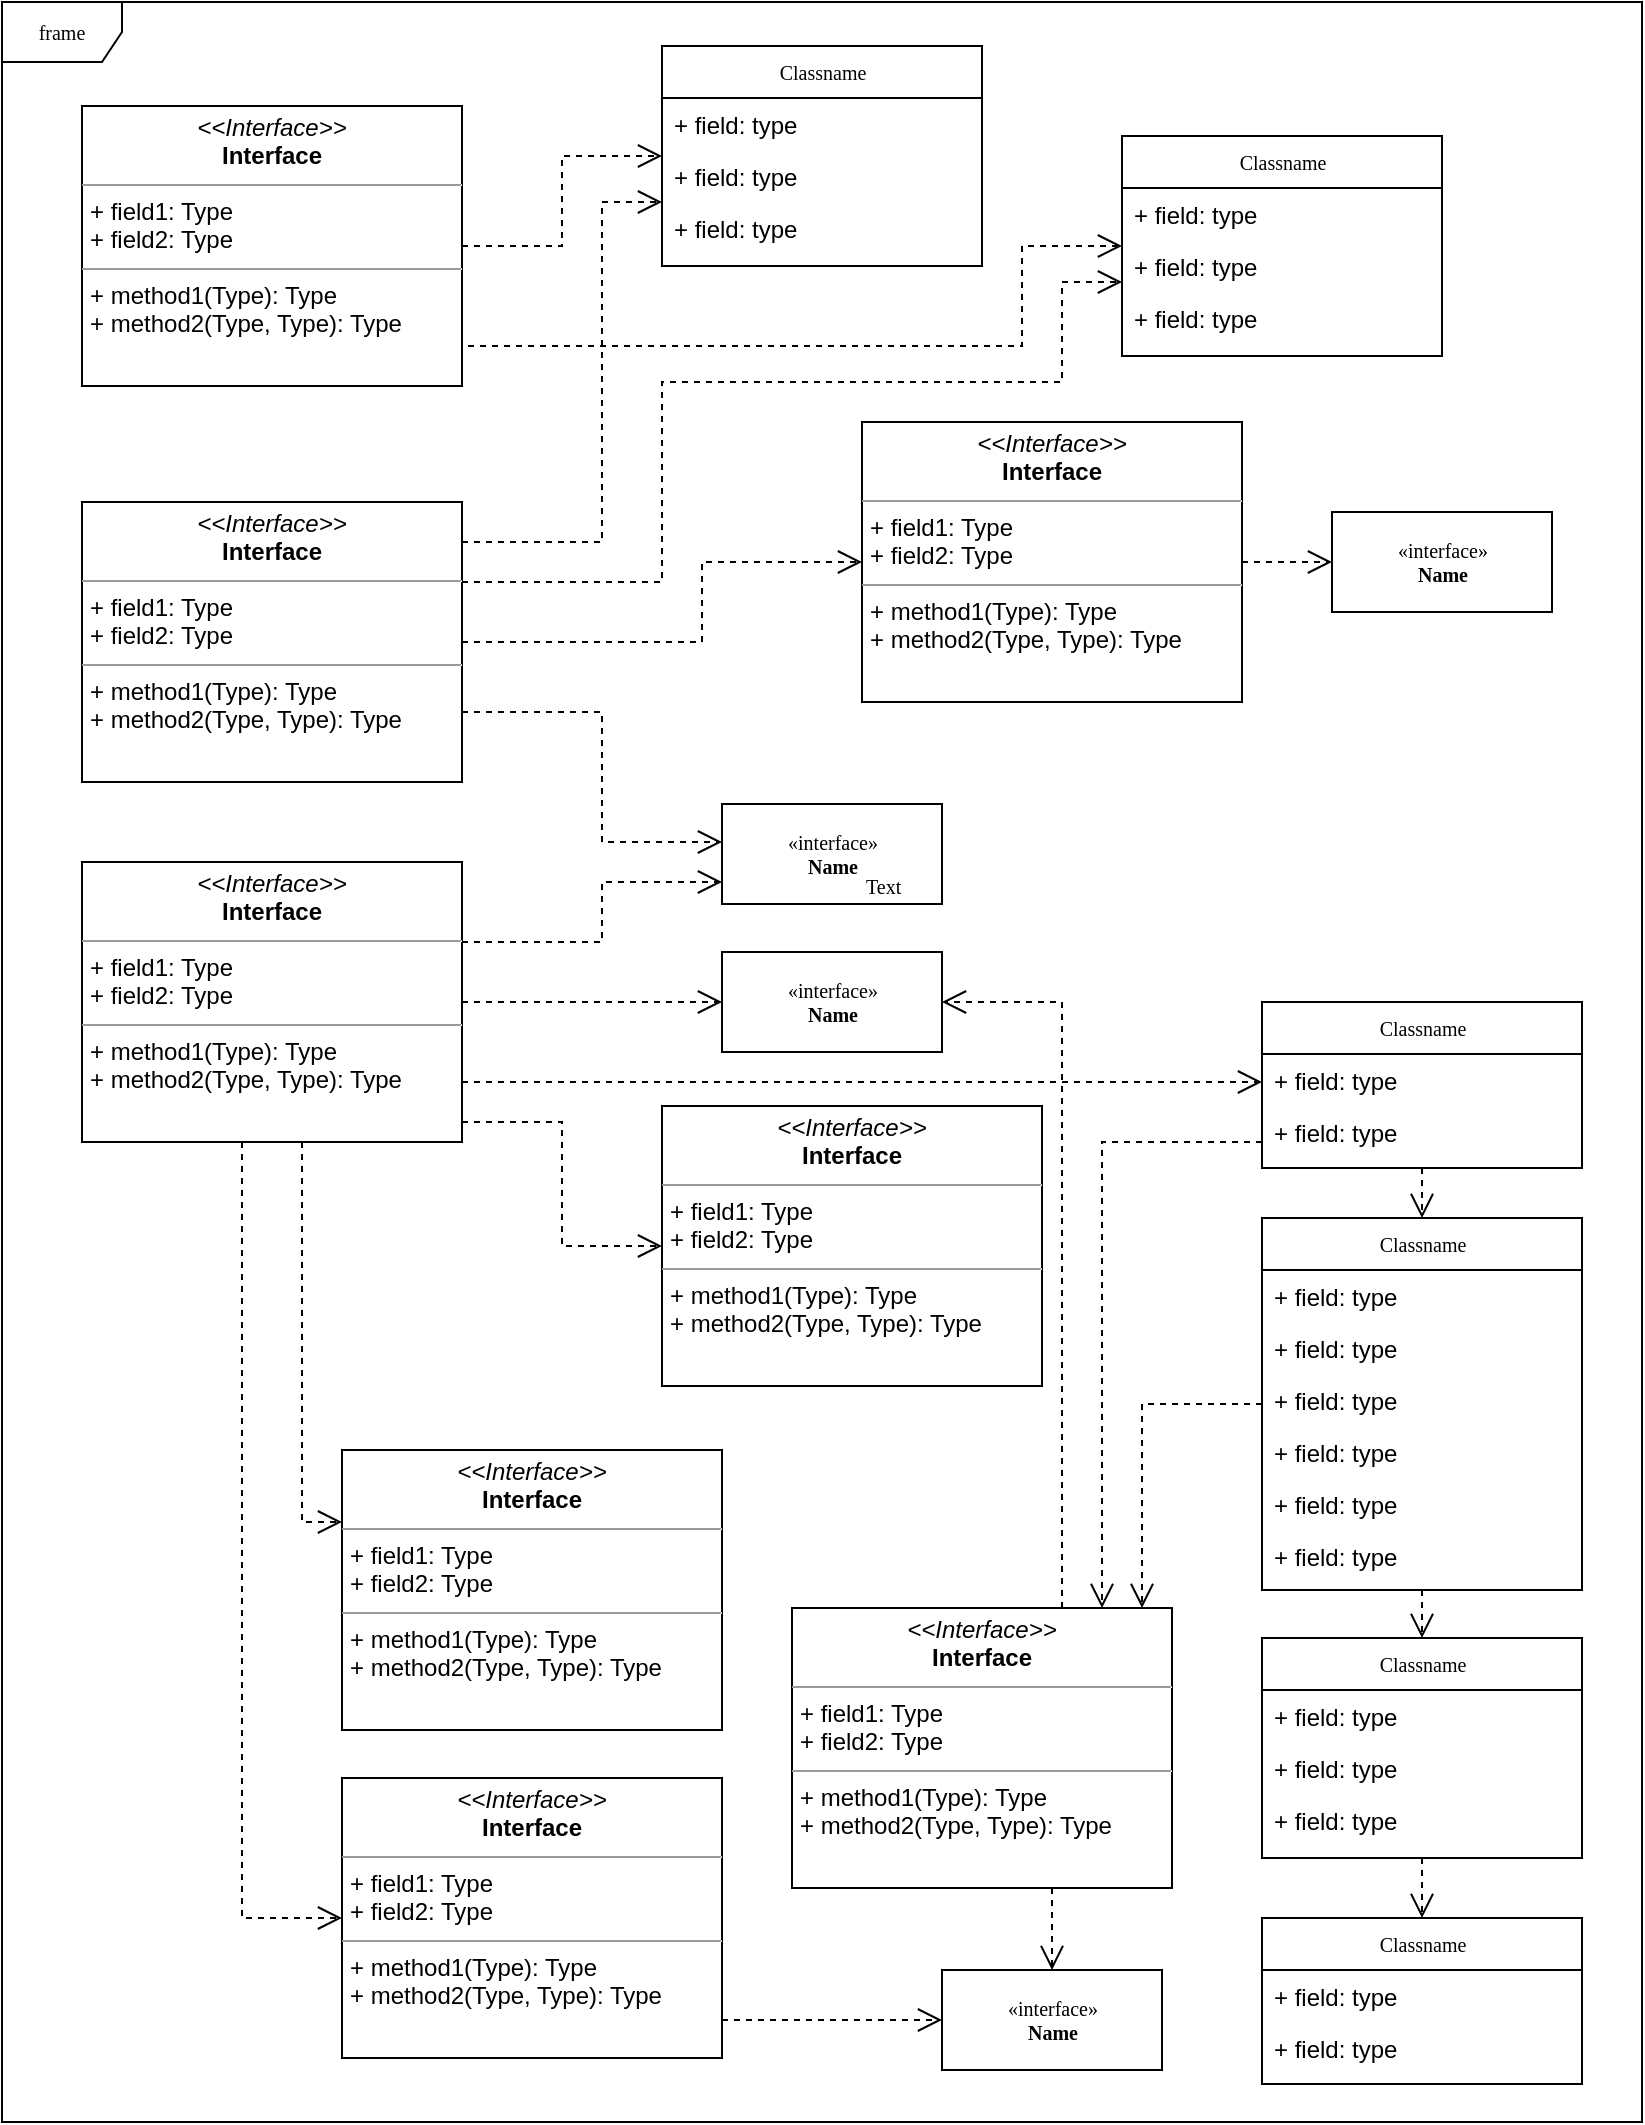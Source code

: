 <mxfile version="21.4.0" type="github" pages="14">
  <diagram name="Page-1" id="c4acf3e9-155e-7222-9cf6-157b1a14988f">
    <mxGraphModel dx="2074" dy="1100" grid="1" gridSize="10" guides="1" tooltips="1" connect="1" arrows="1" fold="1" page="1" pageScale="1" pageWidth="850" pageHeight="1100" background="none" math="0" shadow="0">
      <root>
        <mxCell id="0" />
        <mxCell id="1" parent="0" />
        <mxCell id="17acba5748e5396b-1" value="frame" style="shape=umlFrame;whiteSpace=wrap;html=1;rounded=0;shadow=0;comic=0;labelBackgroundColor=none;strokeWidth=1;fontFamily=Verdana;fontSize=10;align=center;" parent="1" vertex="1">
          <mxGeometry x="20" y="20" width="820" height="1060" as="geometry" />
        </mxCell>
        <mxCell id="5d2195bd80daf111-38" style="edgeStyle=orthogonalEdgeStyle;rounded=0;html=1;dashed=1;labelBackgroundColor=none;startFill=0;endArrow=open;endFill=0;endSize=10;fontFamily=Verdana;fontSize=10;" parent="1" source="17acba5748e5396b-2" target="5d2195bd80daf111-9" edge="1">
          <mxGeometry relative="1" as="geometry">
            <Array as="points">
              <mxPoint x="590" y="721" />
            </Array>
          </mxGeometry>
        </mxCell>
        <mxCell id="5d2195bd80daf111-40" style="edgeStyle=orthogonalEdgeStyle;rounded=0;html=1;dashed=1;labelBackgroundColor=none;startFill=0;endArrow=open;endFill=0;endSize=10;fontFamily=Verdana;fontSize=10;" parent="1" source="17acba5748e5396b-2" target="5d2195bd80daf111-1" edge="1">
          <mxGeometry relative="1" as="geometry">
            <Array as="points" />
          </mxGeometry>
        </mxCell>
        <mxCell id="17acba5748e5396b-2" value="Classname" style="swimlane;html=1;fontStyle=0;childLayout=stackLayout;horizontal=1;startSize=26;fillColor=none;horizontalStack=0;resizeParent=1;resizeLast=0;collapsible=1;marginBottom=0;swimlaneFillColor=#ffffff;rounded=0;shadow=0;comic=0;labelBackgroundColor=none;strokeWidth=1;fontFamily=Verdana;fontSize=10;align=center;" parent="1" vertex="1">
          <mxGeometry x="650" y="628" width="160" height="186" as="geometry" />
        </mxCell>
        <mxCell id="17acba5748e5396b-3" value="+ field: type" style="text;html=1;strokeColor=none;fillColor=none;align=left;verticalAlign=top;spacingLeft=4;spacingRight=4;whiteSpace=wrap;overflow=hidden;rotatable=0;points=[[0,0.5],[1,0.5]];portConstraint=eastwest;" parent="17acba5748e5396b-2" vertex="1">
          <mxGeometry y="26" width="160" height="26" as="geometry" />
        </mxCell>
        <mxCell id="17acba5748e5396b-4" value="+ field: type" style="text;html=1;strokeColor=none;fillColor=none;align=left;verticalAlign=top;spacingLeft=4;spacingRight=4;whiteSpace=wrap;overflow=hidden;rotatable=0;points=[[0,0.5],[1,0.5]];portConstraint=eastwest;" parent="17acba5748e5396b-2" vertex="1">
          <mxGeometry y="52" width="160" height="26" as="geometry" />
        </mxCell>
        <mxCell id="17acba5748e5396b-6" value="+ field: type" style="text;html=1;strokeColor=none;fillColor=none;align=left;verticalAlign=top;spacingLeft=4;spacingRight=4;whiteSpace=wrap;overflow=hidden;rotatable=0;points=[[0,0.5],[1,0.5]];portConstraint=eastwest;" parent="17acba5748e5396b-2" vertex="1">
          <mxGeometry y="78" width="160" height="26" as="geometry" />
        </mxCell>
        <mxCell id="17acba5748e5396b-9" value="+ field: type" style="text;html=1;strokeColor=none;fillColor=none;align=left;verticalAlign=top;spacingLeft=4;spacingRight=4;whiteSpace=wrap;overflow=hidden;rotatable=0;points=[[0,0.5],[1,0.5]];portConstraint=eastwest;" parent="17acba5748e5396b-2" vertex="1">
          <mxGeometry y="104" width="160" height="26" as="geometry" />
        </mxCell>
        <mxCell id="17acba5748e5396b-10" value="+ field: type" style="text;html=1;strokeColor=none;fillColor=none;align=left;verticalAlign=top;spacingLeft=4;spacingRight=4;whiteSpace=wrap;overflow=hidden;rotatable=0;points=[[0,0.5],[1,0.5]];portConstraint=eastwest;" parent="17acba5748e5396b-2" vertex="1">
          <mxGeometry y="130" width="160" height="26" as="geometry" />
        </mxCell>
        <mxCell id="17acba5748e5396b-8" value="+ field: type" style="text;html=1;strokeColor=none;fillColor=none;align=left;verticalAlign=top;spacingLeft=4;spacingRight=4;whiteSpace=wrap;overflow=hidden;rotatable=0;points=[[0,0.5],[1,0.5]];portConstraint=eastwest;" parent="17acba5748e5396b-2" vertex="1">
          <mxGeometry y="156" width="160" height="26" as="geometry" />
        </mxCell>
        <mxCell id="17acba5748e5396b-20" value="Classname" style="swimlane;html=1;fontStyle=0;childLayout=stackLayout;horizontal=1;startSize=26;fillColor=none;horizontalStack=0;resizeParent=1;resizeLast=0;collapsible=1;marginBottom=0;swimlaneFillColor=#ffffff;rounded=0;shadow=0;comic=0;labelBackgroundColor=none;strokeWidth=1;fontFamily=Verdana;fontSize=10;align=center;" parent="1" vertex="1">
          <mxGeometry x="350" y="42" width="160" height="110" as="geometry" />
        </mxCell>
        <mxCell id="17acba5748e5396b-21" value="+ field: type" style="text;html=1;strokeColor=none;fillColor=none;align=left;verticalAlign=top;spacingLeft=4;spacingRight=4;whiteSpace=wrap;overflow=hidden;rotatable=0;points=[[0,0.5],[1,0.5]];portConstraint=eastwest;" parent="17acba5748e5396b-20" vertex="1">
          <mxGeometry y="26" width="160" height="26" as="geometry" />
        </mxCell>
        <mxCell id="17acba5748e5396b-24" value="+ field: type" style="text;html=1;strokeColor=none;fillColor=none;align=left;verticalAlign=top;spacingLeft=4;spacingRight=4;whiteSpace=wrap;overflow=hidden;rotatable=0;points=[[0,0.5],[1,0.5]];portConstraint=eastwest;" parent="17acba5748e5396b-20" vertex="1">
          <mxGeometry y="52" width="160" height="26" as="geometry" />
        </mxCell>
        <mxCell id="17acba5748e5396b-26" value="+ field: type" style="text;html=1;strokeColor=none;fillColor=none;align=left;verticalAlign=top;spacingLeft=4;spacingRight=4;whiteSpace=wrap;overflow=hidden;rotatable=0;points=[[0,0.5],[1,0.5]];portConstraint=eastwest;" parent="17acba5748e5396b-20" vertex="1">
          <mxGeometry y="78" width="160" height="26" as="geometry" />
        </mxCell>
        <mxCell id="17acba5748e5396b-30" value="Classname" style="swimlane;html=1;fontStyle=0;childLayout=stackLayout;horizontal=1;startSize=26;fillColor=none;horizontalStack=0;resizeParent=1;resizeLast=0;collapsible=1;marginBottom=0;swimlaneFillColor=#ffffff;rounded=0;shadow=0;comic=0;labelBackgroundColor=none;strokeWidth=1;fontFamily=Verdana;fontSize=10;align=center;" parent="1" vertex="1">
          <mxGeometry x="580" y="87" width="160" height="110" as="geometry" />
        </mxCell>
        <mxCell id="17acba5748e5396b-31" value="+ field: type" style="text;html=1;strokeColor=none;fillColor=none;align=left;verticalAlign=top;spacingLeft=4;spacingRight=4;whiteSpace=wrap;overflow=hidden;rotatable=0;points=[[0,0.5],[1,0.5]];portConstraint=eastwest;" parent="17acba5748e5396b-30" vertex="1">
          <mxGeometry y="26" width="160" height="26" as="geometry" />
        </mxCell>
        <mxCell id="17acba5748e5396b-32" value="+ field: type" style="text;html=1;strokeColor=none;fillColor=none;align=left;verticalAlign=top;spacingLeft=4;spacingRight=4;whiteSpace=wrap;overflow=hidden;rotatable=0;points=[[0,0.5],[1,0.5]];portConstraint=eastwest;" parent="17acba5748e5396b-30" vertex="1">
          <mxGeometry y="52" width="160" height="26" as="geometry" />
        </mxCell>
        <mxCell id="17acba5748e5396b-33" value="+ field: type" style="text;html=1;strokeColor=none;fillColor=none;align=left;verticalAlign=top;spacingLeft=4;spacingRight=4;whiteSpace=wrap;overflow=hidden;rotatable=0;points=[[0,0.5],[1,0.5]];portConstraint=eastwest;" parent="17acba5748e5396b-30" vertex="1">
          <mxGeometry y="78" width="160" height="26" as="geometry" />
        </mxCell>
        <mxCell id="17acba5748e5396b-44" value="Classname" style="swimlane;html=1;fontStyle=0;childLayout=stackLayout;horizontal=1;startSize=26;fillColor=none;horizontalStack=0;resizeParent=1;resizeLast=0;collapsible=1;marginBottom=0;swimlaneFillColor=#ffffff;rounded=0;shadow=0;comic=0;labelBackgroundColor=none;strokeWidth=1;fontFamily=Verdana;fontSize=10;align=center;" parent="1" vertex="1">
          <mxGeometry x="650" y="978" width="160" height="83" as="geometry" />
        </mxCell>
        <mxCell id="17acba5748e5396b-45" value="+ field: type" style="text;html=1;strokeColor=none;fillColor=none;align=left;verticalAlign=top;spacingLeft=4;spacingRight=4;whiteSpace=wrap;overflow=hidden;rotatable=0;points=[[0,0.5],[1,0.5]];portConstraint=eastwest;" parent="17acba5748e5396b-44" vertex="1">
          <mxGeometry y="26" width="160" height="26" as="geometry" />
        </mxCell>
        <mxCell id="17acba5748e5396b-47" value="+ field: type" style="text;html=1;strokeColor=none;fillColor=none;align=left;verticalAlign=top;spacingLeft=4;spacingRight=4;whiteSpace=wrap;overflow=hidden;rotatable=0;points=[[0,0.5],[1,0.5]];portConstraint=eastwest;" parent="17acba5748e5396b-44" vertex="1">
          <mxGeometry y="52" width="160" height="26" as="geometry" />
        </mxCell>
        <mxCell id="5d2195bd80daf111-39" style="edgeStyle=orthogonalEdgeStyle;rounded=0;html=1;dashed=1;labelBackgroundColor=none;startFill=0;endArrow=open;endFill=0;endSize=10;fontFamily=Verdana;fontSize=10;" parent="1" source="5d2195bd80daf111-1" target="17acba5748e5396b-44" edge="1">
          <mxGeometry relative="1" as="geometry" />
        </mxCell>
        <mxCell id="5d2195bd80daf111-1" value="Classname" style="swimlane;html=1;fontStyle=0;childLayout=stackLayout;horizontal=1;startSize=26;fillColor=none;horizontalStack=0;resizeParent=1;resizeLast=0;collapsible=1;marginBottom=0;swimlaneFillColor=#ffffff;rounded=0;shadow=0;comic=0;labelBackgroundColor=none;strokeWidth=1;fontFamily=Verdana;fontSize=10;align=center;" parent="1" vertex="1">
          <mxGeometry x="650" y="838" width="160" height="110" as="geometry" />
        </mxCell>
        <mxCell id="5d2195bd80daf111-2" value="+ field: type" style="text;html=1;strokeColor=none;fillColor=none;align=left;verticalAlign=top;spacingLeft=4;spacingRight=4;whiteSpace=wrap;overflow=hidden;rotatable=0;points=[[0,0.5],[1,0.5]];portConstraint=eastwest;" parent="5d2195bd80daf111-1" vertex="1">
          <mxGeometry y="26" width="160" height="26" as="geometry" />
        </mxCell>
        <mxCell id="5d2195bd80daf111-3" value="+ field: type" style="text;html=1;strokeColor=none;fillColor=none;align=left;verticalAlign=top;spacingLeft=4;spacingRight=4;whiteSpace=wrap;overflow=hidden;rotatable=0;points=[[0,0.5],[1,0.5]];portConstraint=eastwest;" parent="5d2195bd80daf111-1" vertex="1">
          <mxGeometry y="52" width="160" height="26" as="geometry" />
        </mxCell>
        <mxCell id="5d2195bd80daf111-4" value="+ field: type" style="text;html=1;strokeColor=none;fillColor=none;align=left;verticalAlign=top;spacingLeft=4;spacingRight=4;whiteSpace=wrap;overflow=hidden;rotatable=0;points=[[0,0.5],[1,0.5]];portConstraint=eastwest;" parent="5d2195bd80daf111-1" vertex="1">
          <mxGeometry y="78" width="160" height="26" as="geometry" />
        </mxCell>
        <mxCell id="5d2195bd80daf111-41" style="edgeStyle=orthogonalEdgeStyle;rounded=0;html=1;dashed=1;labelBackgroundColor=none;startFill=0;endArrow=open;endFill=0;endSize=10;fontFamily=Verdana;fontSize=10;" parent="1" source="5d2195bd80daf111-5" target="17acba5748e5396b-2" edge="1">
          <mxGeometry relative="1" as="geometry">
            <Array as="points" />
          </mxGeometry>
        </mxCell>
        <mxCell id="5d2195bd80daf111-5" value="Classname" style="swimlane;html=1;fontStyle=0;childLayout=stackLayout;horizontal=1;startSize=26;fillColor=none;horizontalStack=0;resizeParent=1;resizeLast=0;collapsible=1;marginBottom=0;swimlaneFillColor=#ffffff;rounded=0;shadow=0;comic=0;labelBackgroundColor=none;strokeWidth=1;fontFamily=Verdana;fontSize=10;align=center;" parent="1" vertex="1">
          <mxGeometry x="650" y="520" width="160" height="83" as="geometry" />
        </mxCell>
        <mxCell id="5d2195bd80daf111-6" value="+ field: type" style="text;html=1;strokeColor=none;fillColor=none;align=left;verticalAlign=top;spacingLeft=4;spacingRight=4;whiteSpace=wrap;overflow=hidden;rotatable=0;points=[[0,0.5],[1,0.5]];portConstraint=eastwest;" parent="5d2195bd80daf111-5" vertex="1">
          <mxGeometry y="26" width="160" height="26" as="geometry" />
        </mxCell>
        <mxCell id="5d2195bd80daf111-7" value="+ field: type" style="text;html=1;strokeColor=none;fillColor=none;align=left;verticalAlign=top;spacingLeft=4;spacingRight=4;whiteSpace=wrap;overflow=hidden;rotatable=0;points=[[0,0.5],[1,0.5]];portConstraint=eastwest;" parent="5d2195bd80daf111-5" vertex="1">
          <mxGeometry y="52" width="160" height="26" as="geometry" />
        </mxCell>
        <mxCell id="5d2195bd80daf111-8" value="&amp;laquo;interface&amp;raquo;&lt;br&gt;&lt;b&gt;Name&lt;/b&gt;" style="html=1;rounded=0;shadow=0;comic=0;labelBackgroundColor=none;strokeWidth=1;fontFamily=Verdana;fontSize=10;align=center;" parent="1" vertex="1">
          <mxGeometry x="490" y="1004" width="110" height="50" as="geometry" />
        </mxCell>
        <mxCell id="5d2195bd80daf111-35" style="edgeStyle=orthogonalEdgeStyle;rounded=0;html=1;dashed=1;labelBackgroundColor=none;startFill=0;endArrow=open;endFill=0;endSize=10;fontFamily=Verdana;fontSize=10;" parent="1" source="5d2195bd80daf111-9" target="5d2195bd80daf111-8" edge="1">
          <mxGeometry relative="1" as="geometry">
            <Array as="points">
              <mxPoint x="545" y="970" />
              <mxPoint x="545" y="970" />
            </Array>
          </mxGeometry>
        </mxCell>
        <mxCell id="5d2195bd80daf111-36" style="edgeStyle=orthogonalEdgeStyle;rounded=0;html=1;dashed=1;labelBackgroundColor=none;startFill=0;endArrow=open;endFill=0;endSize=10;fontFamily=Verdana;fontSize=10;" parent="1" source="5d2195bd80daf111-9" target="5d2195bd80daf111-13" edge="1">
          <mxGeometry relative="1" as="geometry">
            <Array as="points">
              <mxPoint x="550" y="520" />
            </Array>
          </mxGeometry>
        </mxCell>
        <mxCell id="5d2195bd80daf111-9" value="&lt;p style=&quot;margin:0px;margin-top:4px;text-align:center;&quot;&gt;&lt;i&gt;&amp;lt;&amp;lt;Interface&amp;gt;&amp;gt;&lt;/i&gt;&lt;br/&gt;&lt;b&gt;Interface&lt;/b&gt;&lt;/p&gt;&lt;hr size=&quot;1&quot;/&gt;&lt;p style=&quot;margin:0px;margin-left:4px;&quot;&gt;+ field1: Type&lt;br/&gt;+ field2: Type&lt;/p&gt;&lt;hr size=&quot;1&quot;/&gt;&lt;p style=&quot;margin:0px;margin-left:4px;&quot;&gt;+ method1(Type): Type&lt;br/&gt;+ method2(Type, Type): Type&lt;/p&gt;" style="verticalAlign=top;align=left;overflow=fill;fontSize=12;fontFamily=Helvetica;html=1;rounded=0;shadow=0;comic=0;labelBackgroundColor=none;strokeWidth=1" parent="1" vertex="1">
          <mxGeometry x="415" y="823" width="190" height="140" as="geometry" />
        </mxCell>
        <mxCell id="5d2195bd80daf111-10" value="&lt;p style=&quot;margin:0px;margin-top:4px;text-align:center;&quot;&gt;&lt;i&gt;&amp;lt;&amp;lt;Interface&amp;gt;&amp;gt;&lt;/i&gt;&lt;br/&gt;&lt;b&gt;Interface&lt;/b&gt;&lt;/p&gt;&lt;hr size=&quot;1&quot;/&gt;&lt;p style=&quot;margin:0px;margin-left:4px;&quot;&gt;+ field1: Type&lt;br/&gt;+ field2: Type&lt;/p&gt;&lt;hr size=&quot;1&quot;/&gt;&lt;p style=&quot;margin:0px;margin-left:4px;&quot;&gt;+ method1(Type): Type&lt;br/&gt;+ method2(Type, Type): Type&lt;/p&gt;" style="verticalAlign=top;align=left;overflow=fill;fontSize=12;fontFamily=Helvetica;html=1;rounded=0;shadow=0;comic=0;labelBackgroundColor=none;strokeWidth=1" parent="1" vertex="1">
          <mxGeometry x="350" y="572" width="190" height="140" as="geometry" />
        </mxCell>
        <mxCell id="5d2195bd80daf111-34" style="edgeStyle=orthogonalEdgeStyle;rounded=0;html=1;dashed=1;labelBackgroundColor=none;startFill=0;endArrow=open;endFill=0;endSize=10;fontFamily=Verdana;fontSize=10;" parent="1" source="5d2195bd80daf111-11" target="5d2195bd80daf111-8" edge="1">
          <mxGeometry relative="1" as="geometry">
            <Array as="points">
              <mxPoint x="410" y="1029" />
              <mxPoint x="410" y="1029" />
            </Array>
          </mxGeometry>
        </mxCell>
        <mxCell id="5d2195bd80daf111-11" value="&lt;p style=&quot;margin:0px;margin-top:4px;text-align:center;&quot;&gt;&lt;i&gt;&amp;lt;&amp;lt;Interface&amp;gt;&amp;gt;&lt;/i&gt;&lt;br/&gt;&lt;b&gt;Interface&lt;/b&gt;&lt;/p&gt;&lt;hr size=&quot;1&quot;/&gt;&lt;p style=&quot;margin:0px;margin-left:4px;&quot;&gt;+ field1: Type&lt;br/&gt;+ field2: Type&lt;/p&gt;&lt;hr size=&quot;1&quot;/&gt;&lt;p style=&quot;margin:0px;margin-left:4px;&quot;&gt;+ method1(Type): Type&lt;br/&gt;+ method2(Type, Type): Type&lt;/p&gt;" style="verticalAlign=top;align=left;overflow=fill;fontSize=12;fontFamily=Helvetica;html=1;rounded=0;shadow=0;comic=0;labelBackgroundColor=none;strokeWidth=1" parent="1" vertex="1">
          <mxGeometry x="190" y="908" width="190" height="140" as="geometry" />
        </mxCell>
        <mxCell id="5d2195bd80daf111-12" value="&lt;p style=&quot;margin:0px;margin-top:4px;text-align:center;&quot;&gt;&lt;i&gt;&amp;lt;&amp;lt;Interface&amp;gt;&amp;gt;&lt;/i&gt;&lt;br/&gt;&lt;b&gt;Interface&lt;/b&gt;&lt;/p&gt;&lt;hr size=&quot;1&quot;/&gt;&lt;p style=&quot;margin:0px;margin-left:4px;&quot;&gt;+ field1: Type&lt;br/&gt;+ field2: Type&lt;/p&gt;&lt;hr size=&quot;1&quot;/&gt;&lt;p style=&quot;margin:0px;margin-left:4px;&quot;&gt;+ method1(Type): Type&lt;br/&gt;+ method2(Type, Type): Type&lt;/p&gt;" style="verticalAlign=top;align=left;overflow=fill;fontSize=12;fontFamily=Helvetica;html=1;rounded=0;shadow=0;comic=0;labelBackgroundColor=none;strokeWidth=1" parent="1" vertex="1">
          <mxGeometry x="190" y="744" width="190" height="140" as="geometry" />
        </mxCell>
        <mxCell id="5d2195bd80daf111-13" value="&amp;laquo;interface&amp;raquo;&lt;br&gt;&lt;b&gt;Name&lt;/b&gt;" style="html=1;rounded=0;shadow=0;comic=0;labelBackgroundColor=none;strokeWidth=1;fontFamily=Verdana;fontSize=10;align=center;" parent="1" vertex="1">
          <mxGeometry x="380" y="495" width="110" height="50" as="geometry" />
        </mxCell>
        <mxCell id="5d2195bd80daf111-14" value="&amp;laquo;interface&amp;raquo;&lt;br&gt;&lt;b&gt;Name&lt;/b&gt;" style="html=1;rounded=0;shadow=0;comic=0;labelBackgroundColor=none;strokeWidth=1;fontFamily=Verdana;fontSize=10;align=center;" parent="1" vertex="1">
          <mxGeometry x="380" y="421" width="110" height="50" as="geometry" />
        </mxCell>
        <mxCell id="5d2195bd80daf111-26" style="edgeStyle=orthogonalEdgeStyle;rounded=0;html=1;dashed=1;labelBackgroundColor=none;startFill=0;endArrow=open;endFill=0;endSize=10;fontFamily=Verdana;fontSize=10;" parent="1" source="5d2195bd80daf111-15" target="5d2195bd80daf111-17" edge="1">
          <mxGeometry relative="1" as="geometry">
            <Array as="points" />
          </mxGeometry>
        </mxCell>
        <mxCell id="5d2195bd80daf111-15" value="&lt;p style=&quot;margin:0px;margin-top:4px;text-align:center;&quot;&gt;&lt;i&gt;&amp;lt;&amp;lt;Interface&amp;gt;&amp;gt;&lt;/i&gt;&lt;br/&gt;&lt;b&gt;Interface&lt;/b&gt;&lt;/p&gt;&lt;hr size=&quot;1&quot;/&gt;&lt;p style=&quot;margin:0px;margin-left:4px;&quot;&gt;+ field1: Type&lt;br/&gt;+ field2: Type&lt;/p&gt;&lt;hr size=&quot;1&quot;/&gt;&lt;p style=&quot;margin:0px;margin-left:4px;&quot;&gt;+ method1(Type): Type&lt;br/&gt;+ method2(Type, Type): Type&lt;/p&gt;" style="verticalAlign=top;align=left;overflow=fill;fontSize=12;fontFamily=Helvetica;html=1;rounded=0;shadow=0;comic=0;labelBackgroundColor=none;strokeWidth=1" parent="1" vertex="1">
          <mxGeometry x="450" y="230" width="190" height="140" as="geometry" />
        </mxCell>
        <mxCell id="5d2195bd80daf111-16" value="Text" style="text;html=1;resizable=0;points=[];autosize=1;align=left;verticalAlign=top;spacingTop=-4;fontSize=10;fontFamily=Verdana;fontColor=#000000;" parent="1" vertex="1">
          <mxGeometry x="450" y="454" width="40" height="10" as="geometry" />
        </mxCell>
        <mxCell id="5d2195bd80daf111-17" value="&amp;laquo;interface&amp;raquo;&lt;br&gt;&lt;b&gt;Name&lt;/b&gt;" style="html=1;rounded=0;shadow=0;comic=0;labelBackgroundColor=none;strokeWidth=1;fontFamily=Verdana;fontSize=10;align=center;" parent="1" vertex="1">
          <mxGeometry x="685" y="275" width="110" height="50" as="geometry" />
        </mxCell>
        <mxCell id="5d2195bd80daf111-21" style="edgeStyle=orthogonalEdgeStyle;rounded=0;html=1;labelBackgroundColor=none;startFill=0;endArrow=open;endFill=0;endSize=10;fontFamily=Verdana;fontSize=10;dashed=1;" parent="1" source="5d2195bd80daf111-18" target="17acba5748e5396b-20" edge="1">
          <mxGeometry relative="1" as="geometry" />
        </mxCell>
        <mxCell id="5d2195bd80daf111-22" style="edgeStyle=orthogonalEdgeStyle;rounded=0;html=1;exitX=1;exitY=0.75;dashed=1;labelBackgroundColor=none;startFill=0;endArrow=open;endFill=0;endSize=10;fontFamily=Verdana;fontSize=10;" parent="1" source="5d2195bd80daf111-18" target="17acba5748e5396b-30" edge="1">
          <mxGeometry relative="1" as="geometry">
            <Array as="points">
              <mxPoint x="530" y="192" />
              <mxPoint x="530" y="142" />
            </Array>
          </mxGeometry>
        </mxCell>
        <mxCell id="5d2195bd80daf111-18" value="&lt;p style=&quot;margin:0px;margin-top:4px;text-align:center;&quot;&gt;&lt;i&gt;&amp;lt;&amp;lt;Interface&amp;gt;&amp;gt;&lt;/i&gt;&lt;br/&gt;&lt;b&gt;Interface&lt;/b&gt;&lt;/p&gt;&lt;hr size=&quot;1&quot;/&gt;&lt;p style=&quot;margin:0px;margin-left:4px;&quot;&gt;+ field1: Type&lt;br/&gt;+ field2: Type&lt;/p&gt;&lt;hr size=&quot;1&quot;/&gt;&lt;p style=&quot;margin:0px;margin-left:4px;&quot;&gt;+ method1(Type): Type&lt;br/&gt;+ method2(Type, Type): Type&lt;/p&gt;" style="verticalAlign=top;align=left;overflow=fill;fontSize=12;fontFamily=Helvetica;html=1;rounded=0;shadow=0;comic=0;labelBackgroundColor=none;strokeWidth=1" parent="1" vertex="1">
          <mxGeometry x="60" y="72" width="190" height="140" as="geometry" />
        </mxCell>
        <mxCell id="5d2195bd80daf111-23" style="edgeStyle=orthogonalEdgeStyle;rounded=0;html=1;dashed=1;labelBackgroundColor=none;startFill=0;endArrow=open;endFill=0;endSize=10;fontFamily=Verdana;fontSize=10;" parent="1" source="5d2195bd80daf111-19" target="17acba5748e5396b-20" edge="1">
          <mxGeometry relative="1" as="geometry">
            <Array as="points">
              <mxPoint x="320" y="290" />
              <mxPoint x="320" y="120" />
            </Array>
          </mxGeometry>
        </mxCell>
        <mxCell id="5d2195bd80daf111-24" style="edgeStyle=orthogonalEdgeStyle;rounded=0;html=1;dashed=1;labelBackgroundColor=none;startFill=0;endArrow=open;endFill=0;endSize=10;fontFamily=Verdana;fontSize=10;" parent="1" source="5d2195bd80daf111-19" target="17acba5748e5396b-30" edge="1">
          <mxGeometry relative="1" as="geometry">
            <Array as="points">
              <mxPoint x="350" y="310" />
              <mxPoint x="350" y="210" />
              <mxPoint x="550" y="210" />
              <mxPoint x="550" y="160" />
            </Array>
          </mxGeometry>
        </mxCell>
        <mxCell id="5d2195bd80daf111-25" style="edgeStyle=orthogonalEdgeStyle;rounded=0;html=1;dashed=1;labelBackgroundColor=none;startFill=0;endArrow=open;endFill=0;endSize=10;fontFamily=Verdana;fontSize=10;" parent="1" source="5d2195bd80daf111-19" target="5d2195bd80daf111-15" edge="1">
          <mxGeometry relative="1" as="geometry">
            <Array as="points">
              <mxPoint x="370" y="340" />
              <mxPoint x="370" y="300" />
            </Array>
          </mxGeometry>
        </mxCell>
        <mxCell id="5d2195bd80daf111-27" style="edgeStyle=orthogonalEdgeStyle;rounded=0;html=1;exitX=1;exitY=0.75;dashed=1;labelBackgroundColor=none;startFill=0;endArrow=open;endFill=0;endSize=10;fontFamily=Verdana;fontSize=10;" parent="1" source="5d2195bd80daf111-19" target="5d2195bd80daf111-14" edge="1">
          <mxGeometry relative="1" as="geometry">
            <Array as="points">
              <mxPoint x="320" y="375" />
              <mxPoint x="320" y="440" />
            </Array>
          </mxGeometry>
        </mxCell>
        <mxCell id="5d2195bd80daf111-19" value="&lt;p style=&quot;margin:0px;margin-top:4px;text-align:center;&quot;&gt;&lt;i&gt;&amp;lt;&amp;lt;Interface&amp;gt;&amp;gt;&lt;/i&gt;&lt;br/&gt;&lt;b&gt;Interface&lt;/b&gt;&lt;/p&gt;&lt;hr size=&quot;1&quot;/&gt;&lt;p style=&quot;margin:0px;margin-left:4px;&quot;&gt;+ field1: Type&lt;br/&gt;+ field2: Type&lt;/p&gt;&lt;hr size=&quot;1&quot;/&gt;&lt;p style=&quot;margin:0px;margin-left:4px;&quot;&gt;+ method1(Type): Type&lt;br/&gt;+ method2(Type, Type): Type&lt;/p&gt;" style="verticalAlign=top;align=left;overflow=fill;fontSize=12;fontFamily=Helvetica;html=1;rounded=0;shadow=0;comic=0;labelBackgroundColor=none;strokeWidth=1" parent="1" vertex="1">
          <mxGeometry x="60" y="270" width="190" height="140" as="geometry" />
        </mxCell>
        <mxCell id="5d2195bd80daf111-28" style="edgeStyle=orthogonalEdgeStyle;rounded=0;html=1;dashed=1;labelBackgroundColor=none;startFill=0;endArrow=open;endFill=0;endSize=10;fontFamily=Verdana;fontSize=10;" parent="1" source="5d2195bd80daf111-20" target="5d2195bd80daf111-14" edge="1">
          <mxGeometry relative="1" as="geometry">
            <Array as="points">
              <mxPoint x="320" y="490" />
              <mxPoint x="320" y="460" />
            </Array>
          </mxGeometry>
        </mxCell>
        <mxCell id="5d2195bd80daf111-29" style="edgeStyle=orthogonalEdgeStyle;rounded=0;html=1;dashed=1;labelBackgroundColor=none;startFill=0;endArrow=open;endFill=0;endSize=10;fontFamily=Verdana;fontSize=10;" parent="1" source="5d2195bd80daf111-20" target="5d2195bd80daf111-13" edge="1">
          <mxGeometry relative="1" as="geometry" />
        </mxCell>
        <mxCell id="5d2195bd80daf111-30" style="edgeStyle=orthogonalEdgeStyle;rounded=0;html=1;dashed=1;labelBackgroundColor=none;startFill=0;endArrow=open;endFill=0;endSize=10;fontFamily=Verdana;fontSize=10;" parent="1" source="5d2195bd80daf111-20" target="5d2195bd80daf111-10" edge="1">
          <mxGeometry relative="1" as="geometry">
            <Array as="points">
              <mxPoint x="300" y="580" />
              <mxPoint x="300" y="642" />
            </Array>
          </mxGeometry>
        </mxCell>
        <mxCell id="5d2195bd80daf111-31" style="edgeStyle=orthogonalEdgeStyle;rounded=0;html=1;dashed=1;labelBackgroundColor=none;startFill=0;endArrow=open;endFill=0;endSize=10;fontFamily=Verdana;fontSize=10;" parent="1" source="5d2195bd80daf111-20" target="5d2195bd80daf111-5" edge="1">
          <mxGeometry relative="1" as="geometry">
            <Array as="points">
              <mxPoint x="350" y="560" />
              <mxPoint x="350" y="560" />
            </Array>
          </mxGeometry>
        </mxCell>
        <mxCell id="5d2195bd80daf111-32" style="edgeStyle=orthogonalEdgeStyle;rounded=0;html=1;dashed=1;labelBackgroundColor=none;startFill=0;endArrow=open;endFill=0;endSize=10;fontFamily=Verdana;fontSize=10;" parent="1" source="5d2195bd80daf111-20" target="5d2195bd80daf111-12" edge="1">
          <mxGeometry relative="1" as="geometry">
            <Array as="points">
              <mxPoint x="170" y="780" />
            </Array>
          </mxGeometry>
        </mxCell>
        <mxCell id="5d2195bd80daf111-33" style="edgeStyle=orthogonalEdgeStyle;rounded=0;html=1;dashed=1;labelBackgroundColor=none;startFill=0;endArrow=open;endFill=0;endSize=10;fontFamily=Verdana;fontSize=10;" parent="1" source="5d2195bd80daf111-20" target="5d2195bd80daf111-11" edge="1">
          <mxGeometry relative="1" as="geometry">
            <Array as="points">
              <mxPoint x="140" y="978" />
            </Array>
          </mxGeometry>
        </mxCell>
        <mxCell id="5d2195bd80daf111-20" value="&lt;p style=&quot;margin:0px;margin-top:4px;text-align:center;&quot;&gt;&lt;i&gt;&amp;lt;&amp;lt;Interface&amp;gt;&amp;gt;&lt;/i&gt;&lt;br/&gt;&lt;b&gt;Interface&lt;/b&gt;&lt;/p&gt;&lt;hr size=&quot;1&quot;/&gt;&lt;p style=&quot;margin:0px;margin-left:4px;&quot;&gt;+ field1: Type&lt;br/&gt;+ field2: Type&lt;/p&gt;&lt;hr size=&quot;1&quot;/&gt;&lt;p style=&quot;margin:0px;margin-left:4px;&quot;&gt;+ method1(Type): Type&lt;br/&gt;+ method2(Type, Type): Type&lt;/p&gt;" style="verticalAlign=top;align=left;overflow=fill;fontSize=12;fontFamily=Helvetica;html=1;rounded=0;shadow=0;comic=0;labelBackgroundColor=none;strokeWidth=1" parent="1" vertex="1">
          <mxGeometry x="60" y="450" width="190" height="140" as="geometry" />
        </mxCell>
        <mxCell id="5d2195bd80daf111-37" style="edgeStyle=orthogonalEdgeStyle;rounded=0;html=1;dashed=1;labelBackgroundColor=none;startFill=0;endArrow=open;endFill=0;endSize=10;fontFamily=Verdana;fontSize=10;" parent="1" source="5d2195bd80daf111-5" target="5d2195bd80daf111-9" edge="1">
          <mxGeometry relative="1" as="geometry">
            <Array as="points">
              <mxPoint x="570" y="590" />
            </Array>
          </mxGeometry>
        </mxCell>
      </root>
    </mxGraphModel>
  </diagram>
  <diagram id="6BuZNM0BwuDVYM7LAQXL" name="PackedFunc">
    <mxGraphModel dx="1430" dy="797" grid="1" gridSize="10" guides="1" tooltips="1" connect="1" arrows="1" fold="1" page="1" pageScale="1" pageWidth="827" pageHeight="1169" math="0" shadow="0">
      <root>
        <mxCell id="0" />
        <mxCell id="1" parent="0" />
        <mxCell id="AJvuJ0mz2Va8GfdPUhDG-1" value="TypeInfo" style="swimlane;fontStyle=0;childLayout=stackLayout;horizontal=1;startSize=26;fillColor=none;horizontalStack=0;resizeParent=1;resizeParentMax=0;resizeLast=0;collapsible=1;marginBottom=0;whiteSpace=wrap;html=1;" vertex="1" parent="1">
          <mxGeometry x="240" y="280" width="230" height="208" as="geometry" />
        </mxCell>
        <mxCell id="AJvuJ0mz2Va8GfdPUhDG-2" value="+ index: uint32_t = 0" style="text;strokeColor=none;fillColor=none;align=left;verticalAlign=top;spacingLeft=4;spacingRight=4;overflow=hidden;rotatable=0;points=[[0,0.5],[1,0.5]];portConstraint=eastwest;whiteSpace=wrap;html=1;" vertex="1" parent="AJvuJ0mz2Va8GfdPUhDG-1">
          <mxGeometry y="26" width="230" height="26" as="geometry" />
        </mxCell>
        <mxCell id="AJvuJ0mz2Va8GfdPUhDG-3" value="+ parent_index: uint32_t = 0" style="text;strokeColor=none;fillColor=none;align=left;verticalAlign=top;spacingLeft=4;spacingRight=4;overflow=hidden;rotatable=0;points=[[0,0.5],[1,0.5]];portConstraint=eastwest;whiteSpace=wrap;html=1;" vertex="1" parent="AJvuJ0mz2Va8GfdPUhDG-1">
          <mxGeometry y="52" width="230" height="26" as="geometry" />
        </mxCell>
        <mxCell id="AJvuJ0mz2Va8GfdPUhDG-4" value="+ num_slots: uint32_t = 0" style="text;strokeColor=none;fillColor=none;align=left;verticalAlign=top;spacingLeft=4;spacingRight=4;overflow=hidden;rotatable=0;points=[[0,0.5],[1,0.5]];portConstraint=eastwest;whiteSpace=wrap;html=1;" vertex="1" parent="AJvuJ0mz2Va8GfdPUhDG-1">
          <mxGeometry y="78" width="230" height="26" as="geometry" />
        </mxCell>
        <mxCell id="Z8WAEIh7Yhs6kgltW4Hq-15" value="+ allocated_slots: uint32_t = 0" style="text;strokeColor=none;fillColor=none;align=left;verticalAlign=top;spacingLeft=4;spacingRight=4;overflow=hidden;rotatable=0;points=[[0,0.5],[1,0.5]];portConstraint=eastwest;whiteSpace=wrap;html=1;" vertex="1" parent="AJvuJ0mz2Va8GfdPUhDG-1">
          <mxGeometry y="104" width="230" height="26" as="geometry" />
        </mxCell>
        <mxCell id="Z8WAEIh7Yhs6kgltW4Hq-16" value="+ child_slots_can_overflow: bool = true" style="text;strokeColor=none;fillColor=none;align=left;verticalAlign=top;spacingLeft=4;spacingRight=4;overflow=hidden;rotatable=0;points=[[0,0.5],[1,0.5]];portConstraint=eastwest;whiteSpace=wrap;html=1;" vertex="1" parent="AJvuJ0mz2Va8GfdPUhDG-1">
          <mxGeometry y="130" width="230" height="26" as="geometry" />
        </mxCell>
        <mxCell id="Z8WAEIh7Yhs6kgltW4Hq-18" value="+ name: string" style="text;strokeColor=none;fillColor=none;align=left;verticalAlign=top;spacingLeft=4;spacingRight=4;overflow=hidden;rotatable=0;points=[[0,0.5],[1,0.5]];portConstraint=eastwest;whiteSpace=wrap;html=1;" vertex="1" parent="AJvuJ0mz2Va8GfdPUhDG-1">
          <mxGeometry y="156" width="230" height="26" as="geometry" />
        </mxCell>
        <mxCell id="Z8WAEIh7Yhs6kgltW4Hq-17" value="+ name_hash: size_t = 0" style="text;strokeColor=none;fillColor=none;align=left;verticalAlign=top;spacingLeft=4;spacingRight=4;overflow=hidden;rotatable=0;points=[[0,0.5],[1,0.5]];portConstraint=eastwest;whiteSpace=wrap;html=1;" vertex="1" parent="AJvuJ0mz2Va8GfdPUhDG-1">
          <mxGeometry y="182" width="230" height="26" as="geometry" />
        </mxCell>
        <mxCell id="Z8WAEIh7Yhs6kgltW4Hq-5" value="Object" style="swimlane;fontStyle=1;align=center;verticalAlign=top;childLayout=stackLayout;horizontal=1;startSize=26;horizontalStack=0;resizeParent=1;resizeParentMax=0;resizeLast=0;collapsible=1;marginBottom=0;whiteSpace=wrap;html=1;" vertex="1" parent="1">
          <mxGeometry x="620" y="660" width="240" height="320" as="geometry" />
        </mxCell>
        <mxCell id="Z8WAEIh7Yhs6kgltW4Hq-6" value="# ref_counter_: atomic&amp;lt;int32_t&amp;gt;" style="text;strokeColor=none;fillColor=none;align=left;verticalAlign=top;spacingLeft=4;spacingRight=4;overflow=hidden;rotatable=0;points=[[0,0.5],[1,0.5]];portConstraint=eastwest;whiteSpace=wrap;html=1;" vertex="1" parent="Z8WAEIh7Yhs6kgltW4Hq-5">
          <mxGeometry y="26" width="240" height="26" as="geometry" />
        </mxCell>
        <mxCell id="-VJgZa1kCL9vGOBAURRB-2" value="# _type_key: const char*" style="text;strokeColor=none;fillColor=none;align=left;verticalAlign=top;spacingLeft=4;spacingRight=4;overflow=hidden;rotatable=0;points=[[0,0.5],[1,0.5]];portConstraint=eastwest;whiteSpace=wrap;html=1;" vertex="1" parent="Z8WAEIh7Yhs6kgltW4Hq-5">
          <mxGeometry y="52" width="240" height="26" as="geometry" />
        </mxCell>
        <mxCell id="-VJgZa1kCL9vGOBAURRB-3" value="# _type_final: bool" style="text;strokeColor=none;fillColor=none;align=left;verticalAlign=top;spacingLeft=4;spacingRight=4;overflow=hidden;rotatable=0;points=[[0,0.5],[1,0.5]];portConstraint=eastwest;whiteSpace=wrap;html=1;" vertex="1" parent="Z8WAEIh7Yhs6kgltW4Hq-5">
          <mxGeometry y="78" width="240" height="26" as="geometry" />
        </mxCell>
        <mxCell id="-VJgZa1kCL9vGOBAURRB-4" value="# _type_child_slots: uint32_t" style="text;strokeColor=none;fillColor=none;align=left;verticalAlign=top;spacingLeft=4;spacingRight=4;overflow=hidden;rotatable=0;points=[[0,0.5],[1,0.5]];portConstraint=eastwest;whiteSpace=wrap;html=1;" vertex="1" parent="Z8WAEIh7Yhs6kgltW4Hq-5">
          <mxGeometry y="104" width="240" height="26" as="geometry" />
        </mxCell>
        <mxCell id="-VJgZa1kCL9vGOBAURRB-5" value="# _type_child_slots_can_overflow: bool" style="text;strokeColor=none;fillColor=none;align=left;verticalAlign=top;spacingLeft=4;spacingRight=4;overflow=hidden;rotatable=0;points=[[0,0.5],[1,0.5]];portConstraint=eastwest;whiteSpace=wrap;html=1;" vertex="1" parent="Z8WAEIh7Yhs6kgltW4Hq-5">
          <mxGeometry y="130" width="240" height="26" as="geometry" />
        </mxCell>
        <mxCell id="-VJgZa1kCL9vGOBAURRB-6" value="# _type_has_method_visit_attrs: bool" style="text;strokeColor=none;fillColor=none;align=left;verticalAlign=top;spacingLeft=4;spacingRight=4;overflow=hidden;rotatable=0;points=[[0,0.5],[1,0.5]];portConstraint=eastwest;whiteSpace=wrap;html=1;" vertex="1" parent="Z8WAEIh7Yhs6kgltW4Hq-5">
          <mxGeometry y="156" width="240" height="26" as="geometry" />
        </mxCell>
        <mxCell id="-VJgZa1kCL9vGOBAURRB-9" value="# _type_has_method_sequal_reduce: bool" style="text;strokeColor=none;fillColor=none;align=left;verticalAlign=top;spacingLeft=4;spacingRight=4;overflow=hidden;rotatable=0;points=[[0,0.5],[1,0.5]];portConstraint=eastwest;whiteSpace=wrap;html=1;" vertex="1" parent="Z8WAEIh7Yhs6kgltW4Hq-5">
          <mxGeometry y="182" width="240" height="26" as="geometry" />
        </mxCell>
        <mxCell id="-VJgZa1kCL9vGOBAURRB-10" value="# _type_has_method_shash_reduce: bool" style="text;strokeColor=none;fillColor=none;align=left;verticalAlign=top;spacingLeft=4;spacingRight=4;overflow=hidden;rotatable=0;points=[[0,0.5],[1,0.5]];portConstraint=eastwest;whiteSpace=wrap;html=1;" vertex="1" parent="Z8WAEIh7Yhs6kgltW4Hq-5">
          <mxGeometry y="208" width="240" height="26" as="geometry" />
        </mxCell>
        <mxCell id="-VJgZa1kCL9vGOBAURRB-11" value="# _type_index: uint32_t" style="text;strokeColor=none;fillColor=none;align=left;verticalAlign=top;spacingLeft=4;spacingRight=4;overflow=hidden;rotatable=0;points=[[0,0.5],[1,0.5]];portConstraint=eastwest;whiteSpace=wrap;html=1;" vertex="1" parent="Z8WAEIh7Yhs6kgltW4Hq-5">
          <mxGeometry y="234" width="240" height="26" as="geometry" />
        </mxCell>
        <mxCell id="Z8WAEIh7Yhs6kgltW4Hq-7" value="" style="line;strokeWidth=1;fillColor=none;align=left;verticalAlign=middle;spacingTop=-1;spacingLeft=3;spacingRight=3;rotatable=0;labelPosition=right;points=[];portConstraint=eastwest;strokeColor=inherit;" vertex="1" parent="Z8WAEIh7Yhs6kgltW4Hq-5">
          <mxGeometry y="260" width="240" height="8" as="geometry" />
        </mxCell>
        <mxCell id="Z8WAEIh7Yhs6kgltW4Hq-8" value="# IncRef()" style="text;strokeColor=none;fillColor=none;align=left;verticalAlign=top;spacingLeft=4;spacingRight=4;overflow=hidden;rotatable=0;points=[[0,0.5],[1,0.5]];portConstraint=eastwest;whiteSpace=wrap;html=1;" vertex="1" parent="Z8WAEIh7Yhs6kgltW4Hq-5">
          <mxGeometry y="268" width="240" height="26" as="geometry" />
        </mxCell>
        <mxCell id="-VJgZa1kCL9vGOBAURRB-1" value="# DecRef()" style="text;strokeColor=none;fillColor=none;align=left;verticalAlign=top;spacingLeft=4;spacingRight=4;overflow=hidden;rotatable=0;points=[[0,0.5],[1,0.5]];portConstraint=eastwest;whiteSpace=wrap;html=1;" vertex="1" parent="Z8WAEIh7Yhs6kgltW4Hq-5">
          <mxGeometry y="294" width="240" height="26" as="geometry" />
        </mxCell>
        <mxCell id="Z8WAEIh7Yhs6kgltW4Hq-9" value="" style="endArrow=none;html=1;edgeStyle=orthogonalEdgeStyle;rounded=0;entryX=0.5;entryY=0;entryDx=0;entryDy=0;exitX=0.486;exitY=1.147;exitDx=0;exitDy=0;exitPerimeter=0;" edge="1" parent="1" source="Z8WAEIh7Yhs6kgltW4Hq-22" target="Z8WAEIh7Yhs6kgltW4Hq-5">
          <mxGeometry relative="1" as="geometry">
            <mxPoint x="730" y="500" as="sourcePoint" />
            <mxPoint x="780" y="390" as="targetPoint" />
            <Array as="points">
              <mxPoint x="730" y="468" />
              <mxPoint x="730" y="540" />
              <mxPoint x="700" y="540" />
            </Array>
          </mxGeometry>
        </mxCell>
        <mxCell id="Z8WAEIh7Yhs6kgltW4Hq-12" value="Use" style="endArrow=open;endSize=12;dashed=1;html=1;rounded=0;entryX=1;entryY=0.5;entryDx=0;entryDy=0;exitX=0;exitY=0.5;exitDx=0;exitDy=0;" edge="1" parent="1" source="Z8WAEIh7Yhs6kgltW4Hq-20" target="AJvuJ0mz2Va8GfdPUhDG-3">
          <mxGeometry width="160" relative="1" as="geometry">
            <mxPoint x="550" y="345" as="sourcePoint" />
            <mxPoint x="560" y="240" as="targetPoint" />
          </mxGeometry>
        </mxCell>
        <mxCell id="Z8WAEIh7Yhs6kgltW4Hq-19" value="TypeContext" style="swimlane;fontStyle=1;align=center;verticalAlign=top;childLayout=stackLayout;horizontal=1;startSize=26;horizontalStack=0;resizeParent=1;resizeParentMax=0;resizeLast=0;collapsible=1;marginBottom=0;whiteSpace=wrap;html=1;" vertex="1" parent="1">
          <mxGeometry x="560" y="300" width="310" height="164" as="geometry" />
        </mxCell>
        <mxCell id="Z8WAEIh7Yhs6kgltW4Hq-20" value="+ field: type" style="text;strokeColor=none;fillColor=none;align=left;verticalAlign=top;spacingLeft=4;spacingRight=4;overflow=hidden;rotatable=0;points=[[0,0.5],[1,0.5]];portConstraint=eastwest;whiteSpace=wrap;html=1;" vertex="1" parent="Z8WAEIh7Yhs6kgltW4Hq-19">
          <mxGeometry y="26" width="310" height="26" as="geometry" />
        </mxCell>
        <mxCell id="Z8WAEIh7Yhs6kgltW4Hq-23" value="- type_table_&lt;span style=&quot;background-color: initial;&quot;&gt;: vector&amp;lt;TypeInfo&amp;gt;&lt;/span&gt;" style="text;strokeColor=none;fillColor=none;align=left;verticalAlign=top;spacingLeft=4;spacingRight=4;overflow=hidden;rotatable=0;points=[[0,0.5],[1,0.5]];portConstraint=eastwest;whiteSpace=wrap;html=1;" vertex="1" parent="Z8WAEIh7Yhs6kgltW4Hq-19">
          <mxGeometry y="52" width="310" height="26" as="geometry" />
        </mxCell>
        <mxCell id="Z8WAEIh7Yhs6kgltW4Hq-24" value="- type_counter_: atomic&amp;lt;uint32_t&amp;gt;" style="text;strokeColor=none;fillColor=none;align=left;verticalAlign=top;spacingLeft=4;spacingRight=4;overflow=hidden;rotatable=0;points=[[0,0.5],[1,0.5]];portConstraint=eastwest;whiteSpace=wrap;html=1;" vertex="1" parent="Z8WAEIh7Yhs6kgltW4Hq-19">
          <mxGeometry y="78" width="310" height="26" as="geometry" />
        </mxCell>
        <mxCell id="Z8WAEIh7Yhs6kgltW4Hq-25" value="-&amp;nbsp;type_key2index_&amp;nbsp;&lt;span style=&quot;background-color: initial;&quot;&gt;: unordered_map&amp;lt;string, uint32_t&amp;gt;&lt;/span&gt;" style="text;strokeColor=none;fillColor=none;align=left;verticalAlign=top;spacingLeft=4;spacingRight=4;overflow=hidden;rotatable=0;points=[[0,0.5],[1,0.5]];portConstraint=eastwest;whiteSpace=wrap;html=1;" vertex="1" parent="Z8WAEIh7Yhs6kgltW4Hq-19">
          <mxGeometry y="104" width="310" height="26" as="geometry" />
        </mxCell>
        <mxCell id="Z8WAEIh7Yhs6kgltW4Hq-21" value="" style="line;strokeWidth=1;fillColor=none;align=left;verticalAlign=middle;spacingTop=-1;spacingLeft=3;spacingRight=3;rotatable=0;labelPosition=right;points=[];portConstraint=eastwest;strokeColor=inherit;" vertex="1" parent="Z8WAEIh7Yhs6kgltW4Hq-19">
          <mxGeometry y="130" width="310" height="8" as="geometry" />
        </mxCell>
        <mxCell id="Z8WAEIh7Yhs6kgltW4Hq-22" value="+ method(type): type" style="text;strokeColor=none;fillColor=none;align=left;verticalAlign=top;spacingLeft=4;spacingRight=4;overflow=hidden;rotatable=0;points=[[0,0.5],[1,0.5]];portConstraint=eastwest;whiteSpace=wrap;html=1;" vertex="1" parent="Z8WAEIh7Yhs6kgltW4Hq-19">
          <mxGeometry y="138" width="310" height="26" as="geometry" />
        </mxCell>
        <mxCell id="Z8WAEIh7Yhs6kgltW4Hq-26" value="PackedFuncObj" style="swimlane;fontStyle=1;align=center;verticalAlign=top;childLayout=stackLayout;horizontal=1;startSize=26;horizontalStack=0;resizeParent=1;resizeParentMax=0;resizeLast=0;collapsible=1;marginBottom=0;whiteSpace=wrap;html=1;" vertex="1" parent="1">
          <mxGeometry x="570" y="1050" width="350" height="112" as="geometry" />
        </mxCell>
        <mxCell id="Z8WAEIh7Yhs6kgltW4Hq-27" value="# f_call_packed_: FCallPacked*" style="text;strokeColor=none;fillColor=none;align=left;verticalAlign=top;spacingLeft=4;spacingRight=4;overflow=hidden;rotatable=0;points=[[0,0.5],[1,0.5]];portConstraint=eastwest;whiteSpace=wrap;html=1;" vertex="1" parent="Z8WAEIh7Yhs6kgltW4Hq-26">
          <mxGeometry y="26" width="350" height="26" as="geometry" />
        </mxCell>
        <mxCell id="Z8WAEIh7Yhs6kgltW4Hq-28" value="" style="line;strokeWidth=1;fillColor=none;align=left;verticalAlign=middle;spacingTop=-1;spacingLeft=3;spacingRight=3;rotatable=0;labelPosition=right;points=[];portConstraint=eastwest;strokeColor=inherit;" vertex="1" parent="Z8WAEIh7Yhs6kgltW4Hq-26">
          <mxGeometry y="52" width="350" height="8" as="geometry" />
        </mxCell>
        <mxCell id="Z8WAEIh7Yhs6kgltW4Hq-29" value="+&amp;nbsp;CallPacked(args: TVMArgs, rv: TVMRetValue):&amp;nbsp;&lt;span style=&quot;background-color: initial;&quot;&gt;void&lt;/span&gt;" style="text;strokeColor=none;fillColor=none;align=left;verticalAlign=top;spacingLeft=4;spacingRight=4;overflow=hidden;rotatable=0;points=[[0,0.5],[1,0.5]];portConstraint=eastwest;whiteSpace=wrap;html=1;" vertex="1" parent="Z8WAEIh7Yhs6kgltW4Hq-26">
          <mxGeometry y="60" width="350" height="26" as="geometry" />
        </mxCell>
        <mxCell id="Z8WAEIh7Yhs6kgltW4Hq-30" value="# PackedFuncObj(FCallPacked* f_call_pack)" style="text;strokeColor=none;fillColor=none;align=left;verticalAlign=top;spacingLeft=4;spacingRight=4;overflow=hidden;rotatable=0;points=[[0,0.5],[1,0.5]];portConstraint=eastwest;whiteSpace=wrap;html=1;" vertex="1" parent="Z8WAEIh7Yhs6kgltW4Hq-26">
          <mxGeometry y="86" width="350" height="26" as="geometry" />
        </mxCell>
        <mxCell id="Z8WAEIh7Yhs6kgltW4Hq-32" value="Extends" style="endArrow=block;endSize=16;endFill=0;html=1;rounded=0;exitX=0.5;exitY=0;exitDx=0;exitDy=0;entryX=0.509;entryY=0.999;entryDx=0;entryDy=0;entryPerimeter=0;" edge="1" parent="1" source="Z8WAEIh7Yhs6kgltW4Hq-26" target="-VJgZa1kCL9vGOBAURRB-1">
          <mxGeometry width="160" relative="1" as="geometry">
            <mxPoint x="550" y="790" as="sourcePoint" />
            <mxPoint x="710" y="790" as="targetPoint" />
          </mxGeometry>
        </mxCell>
        <mxCell id="Z8WAEIh7Yhs6kgltW4Hq-33" value="ObjectPtr" style="swimlane;fontStyle=1;align=center;verticalAlign=top;childLayout=stackLayout;horizontal=1;startSize=26;horizontalStack=0;resizeParent=1;resizeParentMax=0;resizeLast=0;collapsible=1;marginBottom=0;whiteSpace=wrap;html=1;" vertex="1" parent="1">
          <mxGeometry x="950" y="660" width="160" height="52" as="geometry" />
        </mxCell>
        <mxCell id="Z8WAEIh7Yhs6kgltW4Hq-34" value="- data_: Object*" style="text;strokeColor=none;fillColor=none;align=left;verticalAlign=top;spacingLeft=4;spacingRight=4;overflow=hidden;rotatable=0;points=[[0,0.5],[1,0.5]];portConstraint=eastwest;whiteSpace=wrap;html=1;" vertex="1" parent="Z8WAEIh7Yhs6kgltW4Hq-33">
          <mxGeometry y="26" width="160" height="26" as="geometry" />
        </mxCell>
        <mxCell id="Z8WAEIh7Yhs6kgltW4Hq-39" value="ObjectRef" style="swimlane;fontStyle=1;align=center;verticalAlign=top;childLayout=stackLayout;horizontal=1;startSize=26;horizontalStack=0;resizeParent=1;resizeParentMax=0;resizeLast=0;collapsible=1;marginBottom=0;whiteSpace=wrap;html=1;" vertex="1" parent="1">
          <mxGeometry x="1050" y="790" width="160" height="112" as="geometry" />
        </mxCell>
        <mxCell id="Z8WAEIh7Yhs6kgltW4Hq-40" value="- data_: ObjectPtr&amp;lt;Object&amp;gt;" style="text;strokeColor=none;fillColor=none;align=left;verticalAlign=top;spacingLeft=4;spacingRight=4;overflow=hidden;rotatable=0;points=[[0,0.5],[1,0.5]];portConstraint=eastwest;whiteSpace=wrap;html=1;" vertex="1" parent="Z8WAEIh7Yhs6kgltW4Hq-39">
          <mxGeometry y="26" width="160" height="26" as="geometry" />
        </mxCell>
        <mxCell id="Z8WAEIh7Yhs6kgltW4Hq-41" value="" style="line;strokeWidth=1;fillColor=none;align=left;verticalAlign=middle;spacingTop=-1;spacingLeft=3;spacingRight=3;rotatable=0;labelPosition=right;points=[];portConstraint=eastwest;strokeColor=inherit;" vertex="1" parent="Z8WAEIh7Yhs6kgltW4Hq-39">
          <mxGeometry y="52" width="160" height="8" as="geometry" />
        </mxCell>
        <mxCell id="Z8WAEIh7Yhs6kgltW4Hq-42" value="+ defined(): bool" style="text;strokeColor=none;fillColor=none;align=left;verticalAlign=top;spacingLeft=4;spacingRight=4;overflow=hidden;rotatable=0;points=[[0,0.5],[1,0.5]];portConstraint=eastwest;whiteSpace=wrap;html=1;" vertex="1" parent="Z8WAEIh7Yhs6kgltW4Hq-39">
          <mxGeometry y="60" width="160" height="26" as="geometry" />
        </mxCell>
        <mxCell id="Z8WAEIh7Yhs6kgltW4Hq-43" value="+ as(): ObjectType*" style="text;strokeColor=none;fillColor=none;align=left;verticalAlign=top;spacingLeft=4;spacingRight=4;overflow=hidden;rotatable=0;points=[[0,0.5],[1,0.5]];portConstraint=eastwest;whiteSpace=wrap;html=1;" vertex="1" parent="Z8WAEIh7Yhs6kgltW4Hq-39">
          <mxGeometry y="86" width="160" height="26" as="geometry" />
        </mxCell>
        <mxCell id="Z8WAEIh7Yhs6kgltW4Hq-45" value="Relation" style="endArrow=open;html=1;endSize=12;startArrow=diamondThin;startSize=14;startFill=0;edgeStyle=orthogonalEdgeStyle;rounded=0;entryX=1.032;entryY=1.052;entryDx=0;entryDy=0;entryPerimeter=0;exitX=-0.034;exitY=0.362;exitDx=0;exitDy=0;exitPerimeter=0;" edge="1" parent="1" source="Z8WAEIh7Yhs6kgltW4Hq-34" target="Z8WAEIh7Yhs6kgltW4Hq-6">
          <mxGeometry relative="1" as="geometry">
            <mxPoint x="920" y="710" as="sourcePoint" />
            <mxPoint x="940" y="710" as="targetPoint" />
          </mxGeometry>
        </mxCell>
        <mxCell id="Z8WAEIh7Yhs6kgltW4Hq-46" value="1" style="edgeLabel;resizable=0;html=1;align=left;verticalAlign=top;" connectable="0" vertex="1" parent="Z8WAEIh7Yhs6kgltW4Hq-45">
          <mxGeometry x="-1" relative="1" as="geometry">
            <mxPoint x="-20" as="offset" />
          </mxGeometry>
        </mxCell>
        <mxCell id="Z8WAEIh7Yhs6kgltW4Hq-47" value="0...1" style="edgeLabel;resizable=0;html=1;align=right;verticalAlign=top;" connectable="0" vertex="1" parent="Z8WAEIh7Yhs6kgltW4Hq-45">
          <mxGeometry x="1" relative="1" as="geometry">
            <mxPoint x="35" as="offset" />
          </mxGeometry>
        </mxCell>
        <mxCell id="Z8WAEIh7Yhs6kgltW4Hq-48" value="1" style="endArrow=open;html=1;endSize=12;startArrow=diamondThin;startSize=14;startFill=0;edgeStyle=orthogonalEdgeStyle;align=left;verticalAlign=bottom;rounded=0;exitX=0.5;exitY=0;exitDx=0;exitDy=0;entryX=1.009;entryY=0.68;entryDx=0;entryDy=0;entryPerimeter=0;" edge="1" parent="1" source="Z8WAEIh7Yhs6kgltW4Hq-39" target="Z8WAEIh7Yhs6kgltW4Hq-34">
          <mxGeometry x="-1" y="3" relative="1" as="geometry">
            <mxPoint x="740" y="850" as="sourcePoint" />
            <mxPoint x="880" y="760" as="targetPoint" />
          </mxGeometry>
        </mxCell>
      </root>
    </mxGraphModel>
  </diagram>
  <diagram name="Module" id="X0do0ZqeqsKQPmm5WDpj">
    <mxGraphModel dx="2074" dy="1156" grid="1" gridSize="10" guides="1" tooltips="1" connect="1" arrows="1" fold="1" page="1" pageScale="1" pageWidth="827" pageHeight="1169" math="0" shadow="0">
      <root>
        <mxCell id="f64Zfb1CgN4HnFFZyygm-0" />
        <mxCell id="f64Zfb1CgN4HnFFZyygm-1" parent="f64Zfb1CgN4HnFFZyygm-0" />
        <mxCell id="f64Zfb1CgN4HnFFZyygm-10" value="Object" style="swimlane;fontStyle=1;align=center;verticalAlign=top;childLayout=stackLayout;horizontal=1;startSize=26;horizontalStack=0;resizeParent=1;resizeParentMax=0;resizeLast=0;collapsible=1;marginBottom=0;whiteSpace=wrap;html=1;" parent="f64Zfb1CgN4HnFFZyygm-1" vertex="1">
          <mxGeometry x="620" y="660" width="160" height="34" as="geometry" />
        </mxCell>
        <mxCell id="f64Zfb1CgN4HnFFZyygm-23" value="ModuleNode" style="swimlane;fontStyle=1;align=center;verticalAlign=top;childLayout=stackLayout;horizontal=1;startSize=26;horizontalStack=0;resizeParent=1;resizeParentMax=0;resizeLast=0;collapsible=1;marginBottom=0;whiteSpace=wrap;html=1;" parent="f64Zfb1CgN4HnFFZyygm-1" vertex="1">
          <mxGeometry x="510" y="830" width="410" height="138" as="geometry" />
        </mxCell>
        <mxCell id="f64Zfb1CgN4HnFFZyygm-24" value="# imports_: vector&amp;lt;Module&amp;gt;" style="text;strokeColor=none;fillColor=none;align=left;verticalAlign=top;spacingLeft=4;spacingRight=4;overflow=hidden;rotatable=0;points=[[0,0.5],[1,0.5]];portConstraint=eastwest;whiteSpace=wrap;html=1;" parent="f64Zfb1CgN4HnFFZyygm-23" vertex="1">
          <mxGeometry y="26" width="410" height="26" as="geometry" />
        </mxCell>
        <mxCell id="XIUmrpKv13MVsK2kgpfa-1" value="- import_cache_: unordered_map&amp;lt;string, shared_ptr&amp;lt;PackedFunc&amp;gt;&amp;gt;" style="text;strokeColor=none;fillColor=none;align=left;verticalAlign=top;spacingLeft=4;spacingRight=4;overflow=hidden;rotatable=0;points=[[0,0.5],[1,0.5]];portConstraint=eastwest;whiteSpace=wrap;html=1;" parent="f64Zfb1CgN4HnFFZyygm-23" vertex="1">
          <mxGeometry y="52" width="410" height="26" as="geometry" />
        </mxCell>
        <mxCell id="f64Zfb1CgN4HnFFZyygm-25" value="" style="line;strokeWidth=1;fillColor=none;align=left;verticalAlign=middle;spacingTop=-1;spacingLeft=3;spacingRight=3;rotatable=0;labelPosition=right;points=[];portConstraint=eastwest;strokeColor=inherit;" parent="f64Zfb1CgN4HnFFZyygm-23" vertex="1">
          <mxGeometry y="78" width="410" height="8" as="geometry" />
        </mxCell>
        <mxCell id="XIUmrpKv13MVsK2kgpfa-8" value="+ getFunction(name: string, sptr_to_self: ObjectPtr&amp;lt;Object&amp;gt;): PackedFunc" style="text;strokeColor=none;fillColor=none;align=left;verticalAlign=top;spacingLeft=4;spacingRight=4;overflow=hidden;rotatable=0;points=[[0,0.5],[1,0.5]];portConstraint=eastwest;whiteSpace=wrap;html=1;" parent="f64Zfb1CgN4HnFFZyygm-23" vertex="1">
          <mxGeometry y="86" width="410" height="26" as="geometry" />
        </mxCell>
        <mxCell id="XIUmrpKv13MVsK2kgpfa-9" value="+ getFunction(name: string, query_imports: bool = false): PackedFunc" style="text;strokeColor=none;fillColor=none;align=left;verticalAlign=top;spacingLeft=4;spacingRight=4;overflow=hidden;rotatable=0;points=[[0,0.5],[1,0.5]];portConstraint=eastwest;whiteSpace=wrap;html=1;" parent="f64Zfb1CgN4HnFFZyygm-23" vertex="1">
          <mxGeometry y="112" width="410" height="26" as="geometry" />
        </mxCell>
        <mxCell id="f64Zfb1CgN4HnFFZyygm-28" value="Extends" style="endArrow=block;endSize=16;endFill=0;html=1;rounded=0;exitX=0.5;exitY=0;exitDx=0;exitDy=0;entryX=0.5;entryY=1;entryDx=0;entryDy=0;" parent="f64Zfb1CgN4HnFFZyygm-1" source="f64Zfb1CgN4HnFFZyygm-23" target="f64Zfb1CgN4HnFFZyygm-10" edge="1">
          <mxGeometry width="160" relative="1" as="geometry">
            <mxPoint x="550" y="790" as="sourcePoint" />
            <mxPoint x="703.04" y="722.522" as="targetPoint" />
          </mxGeometry>
        </mxCell>
        <mxCell id="f64Zfb1CgN4HnFFZyygm-31" value="ObjectRef" style="swimlane;fontStyle=1;align=center;verticalAlign=top;childLayout=stackLayout;horizontal=1;startSize=26;horizontalStack=0;resizeParent=1;resizeParentMax=0;resizeLast=0;collapsible=1;marginBottom=0;whiteSpace=wrap;html=1;" parent="f64Zfb1CgN4HnFFZyygm-1" vertex="1">
          <mxGeometry x="1161" y="660" width="160" height="34" as="geometry" />
        </mxCell>
        <mxCell id="XIUmrpKv13MVsK2kgpfa-2" value="Module" style="swimlane;fontStyle=1;align=center;verticalAlign=top;childLayout=stackLayout;horizontal=1;startSize=26;horizontalStack=0;resizeParent=1;resizeParentMax=0;resizeLast=0;collapsible=1;marginBottom=0;whiteSpace=wrap;html=1;" parent="f64Zfb1CgN4HnFFZyygm-1" vertex="1">
          <mxGeometry x="1041" y="850" width="400" height="52" as="geometry" />
        </mxCell>
        <mxCell id="XIUmrpKv13MVsK2kgpfa-5" value="+ getFunction(name: string, query_imports: bool = false): PackedFunc" style="text;strokeColor=none;fillColor=none;align=left;verticalAlign=top;spacingLeft=4;spacingRight=4;overflow=hidden;rotatable=0;points=[[0,0.5],[1,0.5]];portConstraint=eastwest;whiteSpace=wrap;html=1;" parent="XIUmrpKv13MVsK2kgpfa-2" vertex="1">
          <mxGeometry y="26" width="400" height="26" as="geometry" />
        </mxCell>
        <mxCell id="XIUmrpKv13MVsK2kgpfa-6" value="Extends" style="endArrow=block;endSize=16;endFill=0;html=1;rounded=0;entryX=0.5;entryY=1;entryDx=0;entryDy=0;exitX=0.5;exitY=0;exitDx=0;exitDy=0;" parent="f64Zfb1CgN4HnFFZyygm-1" source="XIUmrpKv13MVsK2kgpfa-2" target="f64Zfb1CgN4HnFFZyygm-31" edge="1">
          <mxGeometry width="160" relative="1" as="geometry">
            <mxPoint x="1280" y="970" as="sourcePoint" />
            <mxPoint x="1237" y="720" as="targetPoint" />
          </mxGeometry>
        </mxCell>
        <mxCell id="XIUmrpKv13MVsK2kgpfa-10" value="1" style="endArrow=open;html=1;endSize=12;startArrow=diamondThin;startSize=14;startFill=0;edgeStyle=orthogonalEdgeStyle;align=left;verticalAlign=bottom;rounded=0;entryX=0;entryY=0.25;entryDx=0;entryDy=0;" parent="f64Zfb1CgN4HnFFZyygm-1" target="XIUmrpKv13MVsK2kgpfa-2" edge="1">
          <mxGeometry x="-1" y="3" relative="1" as="geometry">
            <mxPoint x="920" y="890" as="sourcePoint" />
            <mxPoint x="1080" y="890" as="targetPoint" />
          </mxGeometry>
        </mxCell>
      </root>
    </mxGraphModel>
  </diagram>
  <diagram name="Type" id="Qwa_WvclHZ8SJM9pqk55">
    <mxGraphModel dx="5444" dy="2820" grid="1" gridSize="10" guides="1" tooltips="1" connect="1" arrows="1" fold="1" page="1" pageScale="1" pageWidth="827" pageHeight="1169" math="0" shadow="0">
      <root>
        <mxCell id="rbzqHCyu7oMD91BJCGf1-0" />
        <mxCell id="rbzqHCyu7oMD91BJCGf1-1" parent="rbzqHCyu7oMD91BJCGf1-0" />
        <mxCell id="rbzqHCyu7oMD91BJCGf1-2" value="Object" style="swimlane;fontStyle=1;align=center;verticalAlign=top;childLayout=stackLayout;horizontal=1;startSize=26;horizontalStack=0;resizeParent=1;resizeParentMax=0;resizeLast=0;collapsible=1;marginBottom=0;whiteSpace=wrap;html=1;" parent="rbzqHCyu7oMD91BJCGf1-1" vertex="1">
          <mxGeometry x="-1100" y="-330" width="160" height="34" as="geometry" />
        </mxCell>
        <mxCell id="rbzqHCyu7oMD91BJCGf1-3" value="TypeNode" style="swimlane;fontStyle=1;align=center;verticalAlign=top;childLayout=stackLayout;horizontal=1;startSize=26;horizontalStack=0;resizeParent=1;resizeParentMax=0;resizeLast=0;collapsible=1;marginBottom=0;whiteSpace=wrap;html=1;" parent="rbzqHCyu7oMD91BJCGf1-1" vertex="1">
          <mxGeometry x="-990" y="-23" width="410" height="60" as="geometry" />
        </mxCell>
        <mxCell id="rbzqHCyu7oMD91BJCGf1-4" value="+ span: Span" style="text;strokeColor=none;fillColor=none;align=left;verticalAlign=top;spacingLeft=4;spacingRight=4;overflow=hidden;rotatable=0;points=[[0,0.5],[1,0.5]];portConstraint=eastwest;whiteSpace=wrap;html=1;" parent="rbzqHCyu7oMD91BJCGf1-3" vertex="1">
          <mxGeometry y="26" width="410" height="26" as="geometry" />
        </mxCell>
        <mxCell id="rbzqHCyu7oMD91BJCGf1-5" value="" style="line;strokeWidth=1;fillColor=none;align=left;verticalAlign=middle;spacingTop=-1;spacingLeft=3;spacingRight=3;rotatable=0;labelPosition=right;points=[];portConstraint=eastwest;strokeColor=inherit;" parent="rbzqHCyu7oMD91BJCGf1-3" vertex="1">
          <mxGeometry y="52" width="410" height="8" as="geometry" />
        </mxCell>
        <mxCell id="rbzqHCyu7oMD91BJCGf1-6" value="Extends" style="endArrow=block;endSize=16;endFill=0;html=1;rounded=0;exitX=0.5;exitY=0;exitDx=0;exitDy=0;entryX=0.5;entryY=1;entryDx=0;entryDy=0;" parent="rbzqHCyu7oMD91BJCGf1-1" source="rbzqHCyu7oMD91BJCGf1-3" target="rbzqHCyu7oMD91BJCGf1-2" edge="1">
          <mxGeometry width="160" relative="1" as="geometry">
            <mxPoint x="-920" y="160" as="sourcePoint" />
            <mxPoint x="-766.96" y="92.522" as="targetPoint" />
          </mxGeometry>
        </mxCell>
        <mxCell id="rbzqHCyu7oMD91BJCGf1-7" value="ObjectRef" style="swimlane;fontStyle=1;align=center;verticalAlign=top;childLayout=stackLayout;horizontal=1;startSize=26;horizontalStack=0;resizeParent=1;resizeParentMax=0;resizeLast=0;collapsible=1;marginBottom=0;whiteSpace=wrap;html=1;" parent="rbzqHCyu7oMD91BJCGf1-1" vertex="1">
          <mxGeometry x="4436" y="-290" width="160" height="34" as="geometry" />
        </mxCell>
        <mxCell id="rbzqHCyu7oMD91BJCGf1-8" value="Type" style="swimlane;fontStyle=1;align=center;verticalAlign=top;childLayout=stackLayout;horizontal=1;startSize=26;horizontalStack=0;resizeParent=1;resizeParentMax=0;resizeLast=0;collapsible=1;marginBottom=0;whiteSpace=wrap;html=1;" parent="rbzqHCyu7oMD91BJCGf1-1" vertex="1">
          <mxGeometry x="4420" y="-52" width="400" height="52" as="geometry" />
        </mxCell>
        <mxCell id="rbzqHCyu7oMD91BJCGf1-9" value="Extends" style="endArrow=block;endSize=16;endFill=0;html=1;rounded=0;entryX=0.5;entryY=1;entryDx=0;entryDy=0;exitX=0.5;exitY=0;exitDx=0;exitDy=0;" parent="rbzqHCyu7oMD91BJCGf1-1" source="rbzqHCyu7oMD91BJCGf1-8" target="rbzqHCyu7oMD91BJCGf1-7" edge="1">
          <mxGeometry width="160" relative="1" as="geometry">
            <mxPoint x="4555" y="347" as="sourcePoint" />
            <mxPoint x="4512" y="97" as="targetPoint" />
          </mxGeometry>
        </mxCell>
        <mxCell id="rbzqHCyu7oMD91BJCGf1-14" value="Extends" style="endArrow=block;endSize=16;endFill=0;html=1;rounded=0;exitX=0.5;exitY=0;exitDx=0;exitDy=0;entryX=0.5;entryY=1.25;entryDx=0;entryDy=0;entryPerimeter=0;" parent="rbzqHCyu7oMD91BJCGf1-1" source="32iWYYagU7bfEk9e8_Ya-2" target="rbzqHCyu7oMD91BJCGf1-5" edge="1">
          <mxGeometry width="160" relative="1" as="geometry">
            <mxPoint x="-1365" y="347" as="sourcePoint" />
            <mxPoint x="-270" y="287" as="targetPoint" />
          </mxGeometry>
        </mxCell>
        <mxCell id="32iWYYagU7bfEk9e8_Ya-2" value="PrimTypeNode" style="swimlane;fontStyle=1;align=center;verticalAlign=top;childLayout=stackLayout;horizontal=1;startSize=26;horizontalStack=0;resizeParent=1;resizeParentMax=0;resizeLast=0;collapsible=1;marginBottom=0;whiteSpace=wrap;html=1;" parent="rbzqHCyu7oMD91BJCGf1-1" vertex="1">
          <mxGeometry x="-1542" y="347" width="380" height="138" as="geometry" />
        </mxCell>
        <mxCell id="32iWYYagU7bfEk9e8_Ya-3" value="+ dtype: DataType" style="text;strokeColor=none;fillColor=none;align=left;verticalAlign=top;spacingLeft=4;spacingRight=4;overflow=hidden;rotatable=0;points=[[0,0.5],[1,0.5]];portConstraint=eastwest;whiteSpace=wrap;html=1;" parent="32iWYYagU7bfEk9e8_Ya-2" vertex="1">
          <mxGeometry y="26" width="380" height="26" as="geometry" />
        </mxCell>
        <mxCell id="32iWYYagU7bfEk9e8_Ya-4" value="" style="line;strokeWidth=1;fillColor=none;align=left;verticalAlign=middle;spacingTop=-1;spacingLeft=3;spacingRight=3;rotatable=0;labelPosition=right;points=[];portConstraint=eastwest;strokeColor=inherit;" parent="32iWYYagU7bfEk9e8_Ya-2" vertex="1">
          <mxGeometry y="52" width="380" height="8" as="geometry" />
        </mxCell>
        <mxCell id="32iWYYagU7bfEk9e8_Ya-5" value="+ VisitAttrs(AttrVisitor* v)" style="text;strokeColor=none;fillColor=none;align=left;verticalAlign=top;spacingLeft=4;spacingRight=4;overflow=hidden;rotatable=0;points=[[0,0.5],[1,0.5]];portConstraint=eastwest;whiteSpace=wrap;html=1;" parent="32iWYYagU7bfEk9e8_Ya-2" vertex="1">
          <mxGeometry y="60" width="380" height="26" as="geometry" />
        </mxCell>
        <mxCell id="yDL5ubQkd8kHjoFWjTqw-25" value="+ SEqualReduce(const PrimTypeNode* other, SEqualReducer equal)" style="text;strokeColor=none;fillColor=none;align=left;verticalAlign=top;spacingLeft=4;spacingRight=4;overflow=hidden;rotatable=0;points=[[0,0.5],[1,0.5]];portConstraint=eastwest;whiteSpace=wrap;html=1;" parent="32iWYYagU7bfEk9e8_Ya-2" vertex="1">
          <mxGeometry y="86" width="380" height="26" as="geometry" />
        </mxCell>
        <mxCell id="yDL5ubQkd8kHjoFWjTqw-26" value="+ SHashReduce(SHashReducer hash_reduce)" style="text;strokeColor=none;fillColor=none;align=left;verticalAlign=top;spacingLeft=4;spacingRight=4;overflow=hidden;rotatable=0;points=[[0,0.5],[1,0.5]];portConstraint=eastwest;whiteSpace=wrap;html=1;" parent="32iWYYagU7bfEk9e8_Ya-2" vertex="1">
          <mxGeometry y="112" width="380" height="26" as="geometry" />
        </mxCell>
        <mxCell id="32iWYYagU7bfEk9e8_Ya-10" value="PrimType" style="swimlane;fontStyle=1;align=center;verticalAlign=top;childLayout=stackLayout;horizontal=1;startSize=26;horizontalStack=0;resizeParent=1;resizeParentMax=0;resizeLast=0;collapsible=1;marginBottom=0;whiteSpace=wrap;html=1;" parent="rbzqHCyu7oMD91BJCGf1-1" vertex="1">
          <mxGeometry x="3828" y="347" width="380" height="86" as="geometry" />
        </mxCell>
        <mxCell id="32iWYYagU7bfEk9e8_Ya-11" value="+&amp;nbsp;" style="text;strokeColor=none;fillColor=none;align=left;verticalAlign=top;spacingLeft=4;spacingRight=4;overflow=hidden;rotatable=0;points=[[0,0.5],[1,0.5]];portConstraint=eastwest;whiteSpace=wrap;html=1;" parent="32iWYYagU7bfEk9e8_Ya-10" vertex="1">
          <mxGeometry y="26" width="380" height="26" as="geometry" />
        </mxCell>
        <mxCell id="32iWYYagU7bfEk9e8_Ya-12" value="" style="line;strokeWidth=1;fillColor=none;align=left;verticalAlign=middle;spacingTop=-1;spacingLeft=3;spacingRight=3;rotatable=0;labelPosition=right;points=[];portConstraint=eastwest;strokeColor=inherit;" parent="32iWYYagU7bfEk9e8_Ya-10" vertex="1">
          <mxGeometry y="52" width="380" height="8" as="geometry" />
        </mxCell>
        <mxCell id="32iWYYagU7bfEk9e8_Ya-13" value="+&amp;nbsp;" style="text;strokeColor=none;fillColor=none;align=left;verticalAlign=top;spacingLeft=4;spacingRight=4;overflow=hidden;rotatable=0;points=[[0,0.5],[1,0.5]];portConstraint=eastwest;whiteSpace=wrap;html=1;" parent="32iWYYagU7bfEk9e8_Ya-10" vertex="1">
          <mxGeometry y="60" width="380" height="26" as="geometry" />
        </mxCell>
        <mxCell id="32iWYYagU7bfEk9e8_Ya-16" value="PointerTypeNode" style="swimlane;fontStyle=1;align=center;verticalAlign=top;childLayout=stackLayout;horizontal=1;startSize=26;horizontalStack=0;resizeParent=1;resizeParentMax=0;resizeLast=0;collapsible=1;marginBottom=0;whiteSpace=wrap;html=1;" parent="rbzqHCyu7oMD91BJCGf1-1" vertex="1">
          <mxGeometry x="-1110" y="347" width="400" height="164" as="geometry" />
        </mxCell>
        <mxCell id="32iWYYagU7bfEk9e8_Ya-17" value="+ element_type: Type" style="text;strokeColor=none;fillColor=none;align=left;verticalAlign=top;spacingLeft=4;spacingRight=4;overflow=hidden;rotatable=0;points=[[0,0.5],[1,0.5]];portConstraint=eastwest;whiteSpace=wrap;html=1;" parent="32iWYYagU7bfEk9e8_Ya-16" vertex="1">
          <mxGeometry y="26" width="400" height="26" as="geometry" />
        </mxCell>
        <mxCell id="32iWYYagU7bfEk9e8_Ya-22" value="+ storage_scope: String" style="text;strokeColor=none;fillColor=none;align=left;verticalAlign=top;spacingLeft=4;spacingRight=4;overflow=hidden;rotatable=0;points=[[0,0.5],[1,0.5]];portConstraint=eastwest;whiteSpace=wrap;html=1;" parent="32iWYYagU7bfEk9e8_Ya-16" vertex="1">
          <mxGeometry y="52" width="400" height="26" as="geometry" />
        </mxCell>
        <mxCell id="32iWYYagU7bfEk9e8_Ya-18" value="" style="line;strokeWidth=1;fillColor=none;align=left;verticalAlign=middle;spacingTop=-1;spacingLeft=3;spacingRight=3;rotatable=0;labelPosition=right;points=[];portConstraint=eastwest;strokeColor=inherit;" parent="32iWYYagU7bfEk9e8_Ya-16" vertex="1">
          <mxGeometry y="78" width="400" height="8" as="geometry" />
        </mxCell>
        <mxCell id="32iWYYagU7bfEk9e8_Ya-19" value="+ VisitAttrs(AttrVisitor* v)" style="text;strokeColor=none;fillColor=none;align=left;verticalAlign=top;spacingLeft=4;spacingRight=4;overflow=hidden;rotatable=0;points=[[0,0.5],[1,0.5]];portConstraint=eastwest;whiteSpace=wrap;html=1;" parent="32iWYYagU7bfEk9e8_Ya-16" vertex="1">
          <mxGeometry y="86" width="400" height="26" as="geometry" />
        </mxCell>
        <mxCell id="32iWYYagU7bfEk9e8_Ya-20" value="+ SEqualReduce(const PointerTypeNode* other, SEqualReducer equal)" style="text;strokeColor=none;fillColor=none;align=left;verticalAlign=top;spacingLeft=4;spacingRight=4;overflow=hidden;rotatable=0;points=[[0,0.5],[1,0.5]];portConstraint=eastwest;whiteSpace=wrap;html=1;" parent="32iWYYagU7bfEk9e8_Ya-16" vertex="1">
          <mxGeometry y="112" width="400" height="26" as="geometry" />
        </mxCell>
        <mxCell id="32iWYYagU7bfEk9e8_Ya-21" value="+ SHashReduce(SHashReducer hash_reduce)" style="text;strokeColor=none;fillColor=none;align=left;verticalAlign=top;spacingLeft=4;spacingRight=4;overflow=hidden;rotatable=0;points=[[0,0.5],[1,0.5]];portConstraint=eastwest;whiteSpace=wrap;html=1;" parent="32iWYYagU7bfEk9e8_Ya-16" vertex="1">
          <mxGeometry y="138" width="400" height="26" as="geometry" />
        </mxCell>
        <mxCell id="32iWYYagU7bfEk9e8_Ya-23" value="Extends" style="endArrow=block;endSize=16;endFill=0;html=1;rounded=0;exitX=0.5;exitY=0;exitDx=0;exitDy=0;entryX=0.449;entryY=0.5;entryDx=0;entryDy=0;entryPerimeter=0;" parent="rbzqHCyu7oMD91BJCGf1-1" source="32iWYYagU7bfEk9e8_Ya-16" target="rbzqHCyu7oMD91BJCGf1-5" edge="1">
          <mxGeometry width="160" relative="1" as="geometry">
            <mxPoint x="-790" y="610" as="sourcePoint" />
            <mxPoint x="-770" y="260" as="targetPoint" />
          </mxGeometry>
        </mxCell>
        <mxCell id="32iWYYagU7bfEk9e8_Ya-24" value="Extends" style="endArrow=block;endSize=16;endFill=0;html=1;rounded=0;exitX=0.5;exitY=0;exitDx=0;exitDy=0;entryX=0.5;entryY=1;entryDx=0;entryDy=0;" parent="rbzqHCyu7oMD91BJCGf1-1" source="32iWYYagU7bfEk9e8_Ya-10" target="rbzqHCyu7oMD91BJCGf1-8" edge="1">
          <mxGeometry width="160" relative="1" as="geometry">
            <mxPoint x="4016" y="620" as="sourcePoint" />
            <mxPoint x="4176" y="620" as="targetPoint" />
          </mxGeometry>
        </mxCell>
        <mxCell id="32iWYYagU7bfEk9e8_Ya-25" value="PointerType" style="swimlane;fontStyle=1;align=center;verticalAlign=top;childLayout=stackLayout;horizontal=1;startSize=26;horizontalStack=0;resizeParent=1;resizeParentMax=0;resizeLast=0;collapsible=1;marginBottom=0;whiteSpace=wrap;html=1;" parent="rbzqHCyu7oMD91BJCGf1-1" vertex="1">
          <mxGeometry x="4238" y="347" width="180" height="86" as="geometry" />
        </mxCell>
        <mxCell id="32iWYYagU7bfEk9e8_Ya-26" value="+&amp;nbsp;" style="text;strokeColor=none;fillColor=none;align=left;verticalAlign=top;spacingLeft=4;spacingRight=4;overflow=hidden;rotatable=0;points=[[0,0.5],[1,0.5]];portConstraint=eastwest;whiteSpace=wrap;html=1;" parent="32iWYYagU7bfEk9e8_Ya-25" vertex="1">
          <mxGeometry y="26" width="180" height="26" as="geometry" />
        </mxCell>
        <mxCell id="32iWYYagU7bfEk9e8_Ya-27" value="" style="line;strokeWidth=1;fillColor=none;align=left;verticalAlign=middle;spacingTop=-1;spacingLeft=3;spacingRight=3;rotatable=0;labelPosition=right;points=[];portConstraint=eastwest;strokeColor=inherit;" parent="32iWYYagU7bfEk9e8_Ya-25" vertex="1">
          <mxGeometry y="52" width="180" height="8" as="geometry" />
        </mxCell>
        <mxCell id="32iWYYagU7bfEk9e8_Ya-28" value="+&amp;nbsp;" style="text;strokeColor=none;fillColor=none;align=left;verticalAlign=top;spacingLeft=4;spacingRight=4;overflow=hidden;rotatable=0;points=[[0,0.5],[1,0.5]];portConstraint=eastwest;whiteSpace=wrap;html=1;" parent="32iWYYagU7bfEk9e8_Ya-25" vertex="1">
          <mxGeometry y="60" width="180" height="26" as="geometry" />
        </mxCell>
        <mxCell id="32iWYYagU7bfEk9e8_Ya-29" value="TypeVarNode" style="swimlane;fontStyle=1;align=center;verticalAlign=top;childLayout=stackLayout;horizontal=1;startSize=26;horizontalStack=0;resizeParent=1;resizeParentMax=0;resizeLast=0;collapsible=1;marginBottom=0;whiteSpace=wrap;html=1;" parent="rbzqHCyu7oMD91BJCGf1-1" vertex="1">
          <mxGeometry x="-660" y="347" width="380" height="164" as="geometry" />
        </mxCell>
        <mxCell id="32iWYYagU7bfEk9e8_Ya-30" value="+ name_hint: String" style="text;strokeColor=none;fillColor=none;align=left;verticalAlign=top;spacingLeft=4;spacingRight=4;overflow=hidden;rotatable=0;points=[[0,0.5],[1,0.5]];portConstraint=eastwest;whiteSpace=wrap;html=1;" parent="32iWYYagU7bfEk9e8_Ya-29" vertex="1">
          <mxGeometry y="26" width="380" height="26" as="geometry" />
        </mxCell>
        <mxCell id="32iWYYagU7bfEk9e8_Ya-31" value="+ kind: TypeKind" style="text;strokeColor=none;fillColor=none;align=left;verticalAlign=top;spacingLeft=4;spacingRight=4;overflow=hidden;rotatable=0;points=[[0,0.5],[1,0.5]];portConstraint=eastwest;whiteSpace=wrap;html=1;" parent="32iWYYagU7bfEk9e8_Ya-29" vertex="1">
          <mxGeometry y="52" width="380" height="26" as="geometry" />
        </mxCell>
        <mxCell id="32iWYYagU7bfEk9e8_Ya-32" value="" style="line;strokeWidth=1;fillColor=none;align=left;verticalAlign=middle;spacingTop=-1;spacingLeft=3;spacingRight=3;rotatable=0;labelPosition=right;points=[];portConstraint=eastwest;strokeColor=inherit;" parent="32iWYYagU7bfEk9e8_Ya-29" vertex="1">
          <mxGeometry y="78" width="380" height="8" as="geometry" />
        </mxCell>
        <mxCell id="32iWYYagU7bfEk9e8_Ya-33" value="+ VisitAttrs(AttrVisitor* v)" style="text;strokeColor=none;fillColor=none;align=left;verticalAlign=top;spacingLeft=4;spacingRight=4;overflow=hidden;rotatable=0;points=[[0,0.5],[1,0.5]];portConstraint=eastwest;whiteSpace=wrap;html=1;" parent="32iWYYagU7bfEk9e8_Ya-29" vertex="1">
          <mxGeometry y="86" width="380" height="26" as="geometry" />
        </mxCell>
        <mxCell id="32iWYYagU7bfEk9e8_Ya-34" value="+ SEqualReduce(const TypeVarNode* other, SEqualReducer equal)" style="text;strokeColor=none;fillColor=none;align=left;verticalAlign=top;spacingLeft=4;spacingRight=4;overflow=hidden;rotatable=0;points=[[0,0.5],[1,0.5]];portConstraint=eastwest;whiteSpace=wrap;html=1;" parent="32iWYYagU7bfEk9e8_Ya-29" vertex="1">
          <mxGeometry y="112" width="380" height="26" as="geometry" />
        </mxCell>
        <mxCell id="32iWYYagU7bfEk9e8_Ya-35" value="+ SHashReduce(SHashReducer hash_reduce)" style="text;strokeColor=none;fillColor=none;align=left;verticalAlign=top;spacingLeft=4;spacingRight=4;overflow=hidden;rotatable=0;points=[[0,0.5],[1,0.5]];portConstraint=eastwest;whiteSpace=wrap;html=1;" parent="32iWYYagU7bfEk9e8_Ya-29" vertex="1">
          <mxGeometry y="138" width="380" height="26" as="geometry" />
        </mxCell>
        <mxCell id="32iWYYagU7bfEk9e8_Ya-36" value="Extends" style="endArrow=block;endSize=16;endFill=0;html=1;rounded=0;exitX=0.5;exitY=0;exitDx=0;exitDy=0;entryX=0.5;entryY=1;entryDx=0;entryDy=0;" parent="rbzqHCyu7oMD91BJCGf1-1" source="32iWYYagU7bfEk9e8_Ya-29" target="rbzqHCyu7oMD91BJCGf1-3" edge="1">
          <mxGeometry width="160" relative="1" as="geometry">
            <mxPoint x="-650" y="690" as="sourcePoint" />
            <mxPoint x="-490" y="690" as="targetPoint" />
          </mxGeometry>
        </mxCell>
        <mxCell id="32iWYYagU7bfEk9e8_Ya-37" value="PointerType" style="swimlane;fontStyle=1;align=center;verticalAlign=top;childLayout=stackLayout;horizontal=1;startSize=26;horizontalStack=0;resizeParent=1;resizeParentMax=0;resizeLast=0;collapsible=1;marginBottom=0;whiteSpace=wrap;html=1;" parent="rbzqHCyu7oMD91BJCGf1-1" vertex="1">
          <mxGeometry x="4478" y="347" width="180" height="86" as="geometry" />
        </mxCell>
        <mxCell id="32iWYYagU7bfEk9e8_Ya-38" value="+&amp;nbsp;" style="text;strokeColor=none;fillColor=none;align=left;verticalAlign=top;spacingLeft=4;spacingRight=4;overflow=hidden;rotatable=0;points=[[0,0.5],[1,0.5]];portConstraint=eastwest;whiteSpace=wrap;html=1;" parent="32iWYYagU7bfEk9e8_Ya-37" vertex="1">
          <mxGeometry y="26" width="180" height="26" as="geometry" />
        </mxCell>
        <mxCell id="32iWYYagU7bfEk9e8_Ya-39" value="" style="line;strokeWidth=1;fillColor=none;align=left;verticalAlign=middle;spacingTop=-1;spacingLeft=3;spacingRight=3;rotatable=0;labelPosition=right;points=[];portConstraint=eastwest;strokeColor=inherit;" parent="32iWYYagU7bfEk9e8_Ya-37" vertex="1">
          <mxGeometry y="52" width="180" height="8" as="geometry" />
        </mxCell>
        <mxCell id="32iWYYagU7bfEk9e8_Ya-40" value="+&amp;nbsp;" style="text;strokeColor=none;fillColor=none;align=left;verticalAlign=top;spacingLeft=4;spacingRight=4;overflow=hidden;rotatable=0;points=[[0,0.5],[1,0.5]];portConstraint=eastwest;whiteSpace=wrap;html=1;" parent="32iWYYagU7bfEk9e8_Ya-37" vertex="1">
          <mxGeometry y="60" width="180" height="26" as="geometry" />
        </mxCell>
        <mxCell id="32iWYYagU7bfEk9e8_Ya-41" value="GlobalTypeVarNode" style="swimlane;fontStyle=1;align=center;verticalAlign=top;childLayout=stackLayout;horizontal=1;startSize=26;horizontalStack=0;resizeParent=1;resizeParentMax=0;resizeLast=0;collapsible=1;marginBottom=0;whiteSpace=wrap;html=1;" parent="rbzqHCyu7oMD91BJCGf1-1" vertex="1">
          <mxGeometry x="-210" y="347" width="410" height="164" as="geometry" />
        </mxCell>
        <mxCell id="32iWYYagU7bfEk9e8_Ya-42" value="+ name_hint: String" style="text;strokeColor=none;fillColor=none;align=left;verticalAlign=top;spacingLeft=4;spacingRight=4;overflow=hidden;rotatable=0;points=[[0,0.5],[1,0.5]];portConstraint=eastwest;whiteSpace=wrap;html=1;" parent="32iWYYagU7bfEk9e8_Ya-41" vertex="1">
          <mxGeometry y="26" width="410" height="26" as="geometry" />
        </mxCell>
        <mxCell id="32iWYYagU7bfEk9e8_Ya-43" value="+ kind: TypeKind" style="text;strokeColor=none;fillColor=none;align=left;verticalAlign=top;spacingLeft=4;spacingRight=4;overflow=hidden;rotatable=0;points=[[0,0.5],[1,0.5]];portConstraint=eastwest;whiteSpace=wrap;html=1;" parent="32iWYYagU7bfEk9e8_Ya-41" vertex="1">
          <mxGeometry y="52" width="410" height="26" as="geometry" />
        </mxCell>
        <mxCell id="32iWYYagU7bfEk9e8_Ya-44" value="" style="line;strokeWidth=1;fillColor=none;align=left;verticalAlign=middle;spacingTop=-1;spacingLeft=3;spacingRight=3;rotatable=0;labelPosition=right;points=[];portConstraint=eastwest;strokeColor=inherit;" parent="32iWYYagU7bfEk9e8_Ya-41" vertex="1">
          <mxGeometry y="78" width="410" height="8" as="geometry" />
        </mxCell>
        <mxCell id="32iWYYagU7bfEk9e8_Ya-45" value="+ VisitAttrs(AttrVisitor* v)" style="text;strokeColor=none;fillColor=none;align=left;verticalAlign=top;spacingLeft=4;spacingRight=4;overflow=hidden;rotatable=0;points=[[0,0.5],[1,0.5]];portConstraint=eastwest;whiteSpace=wrap;html=1;" parent="32iWYYagU7bfEk9e8_Ya-41" vertex="1">
          <mxGeometry y="86" width="410" height="26" as="geometry" />
        </mxCell>
        <mxCell id="32iWYYagU7bfEk9e8_Ya-46" value="+ SEqualReduce(const GlobalTypeVarNode* other, SEqualReducer equal)" style="text;strokeColor=none;fillColor=none;align=left;verticalAlign=top;spacingLeft=4;spacingRight=4;overflow=hidden;rotatable=0;points=[[0,0.5],[1,0.5]];portConstraint=eastwest;whiteSpace=wrap;html=1;" parent="32iWYYagU7bfEk9e8_Ya-41" vertex="1">
          <mxGeometry y="112" width="410" height="26" as="geometry" />
        </mxCell>
        <mxCell id="32iWYYagU7bfEk9e8_Ya-47" value="+ SHashReduce(SHashReducer hash_reduce)" style="text;strokeColor=none;fillColor=none;align=left;verticalAlign=top;spacingLeft=4;spacingRight=4;overflow=hidden;rotatable=0;points=[[0,0.5],[1,0.5]];portConstraint=eastwest;whiteSpace=wrap;html=1;" parent="32iWYYagU7bfEk9e8_Ya-41" vertex="1">
          <mxGeometry y="138" width="410" height="26" as="geometry" />
        </mxCell>
        <mxCell id="32iWYYagU7bfEk9e8_Ya-48" value="Extends" style="endArrow=block;endSize=16;endFill=0;html=1;rounded=0;exitX=0.5;exitY=0;exitDx=0;exitDy=0;entryX=0.487;entryY=1.261;entryDx=0;entryDy=0;entryPerimeter=0;" parent="rbzqHCyu7oMD91BJCGf1-1" source="32iWYYagU7bfEk9e8_Ya-41" target="rbzqHCyu7oMD91BJCGf1-4" edge="1">
          <mxGeometry width="160" relative="1" as="geometry">
            <mxPoint x="-480" y="690" as="sourcePoint" />
            <mxPoint x="-320" y="690" as="targetPoint" />
          </mxGeometry>
        </mxCell>
        <mxCell id="32iWYYagU7bfEk9e8_Ya-49" value="GlobalTypeVar" style="swimlane;fontStyle=1;align=center;verticalAlign=top;childLayout=stackLayout;horizontal=1;startSize=26;horizontalStack=0;resizeParent=1;resizeParentMax=0;resizeLast=0;collapsible=1;marginBottom=0;whiteSpace=wrap;html=1;" parent="rbzqHCyu7oMD91BJCGf1-1" vertex="1">
          <mxGeometry x="4718" y="347" width="180" height="86" as="geometry" />
        </mxCell>
        <mxCell id="32iWYYagU7bfEk9e8_Ya-50" value="+&amp;nbsp;" style="text;strokeColor=none;fillColor=none;align=left;verticalAlign=top;spacingLeft=4;spacingRight=4;overflow=hidden;rotatable=0;points=[[0,0.5],[1,0.5]];portConstraint=eastwest;whiteSpace=wrap;html=1;" parent="32iWYYagU7bfEk9e8_Ya-49" vertex="1">
          <mxGeometry y="26" width="180" height="26" as="geometry" />
        </mxCell>
        <mxCell id="32iWYYagU7bfEk9e8_Ya-51" value="" style="line;strokeWidth=1;fillColor=none;align=left;verticalAlign=middle;spacingTop=-1;spacingLeft=3;spacingRight=3;rotatable=0;labelPosition=right;points=[];portConstraint=eastwest;strokeColor=inherit;" parent="32iWYYagU7bfEk9e8_Ya-49" vertex="1">
          <mxGeometry y="52" width="180" height="8" as="geometry" />
        </mxCell>
        <mxCell id="32iWYYagU7bfEk9e8_Ya-52" value="+&amp;nbsp;" style="text;strokeColor=none;fillColor=none;align=left;verticalAlign=top;spacingLeft=4;spacingRight=4;overflow=hidden;rotatable=0;points=[[0,0.5],[1,0.5]];portConstraint=eastwest;whiteSpace=wrap;html=1;" parent="32iWYYagU7bfEk9e8_Ya-49" vertex="1">
          <mxGeometry y="60" width="180" height="26" as="geometry" />
        </mxCell>
        <mxCell id="32iWYYagU7bfEk9e8_Ya-53" value="TupleTypeNode" style="swimlane;fontStyle=1;align=center;verticalAlign=top;childLayout=stackLayout;horizontal=1;startSize=26;horizontalStack=0;resizeParent=1;resizeParentMax=0;resizeLast=0;collapsible=1;marginBottom=0;whiteSpace=wrap;html=1;" parent="rbzqHCyu7oMD91BJCGf1-1" vertex="1">
          <mxGeometry x="260" y="347" width="390" height="138" as="geometry" />
        </mxCell>
        <mxCell id="32iWYYagU7bfEk9e8_Ya-54" value="+ fields: Array&amp;lt;Type&amp;gt;" style="text;strokeColor=none;fillColor=none;align=left;verticalAlign=top;spacingLeft=4;spacingRight=4;overflow=hidden;rotatable=0;points=[[0,0.5],[1,0.5]];portConstraint=eastwest;whiteSpace=wrap;html=1;" parent="32iWYYagU7bfEk9e8_Ya-53" vertex="1">
          <mxGeometry y="26" width="390" height="26" as="geometry" />
        </mxCell>
        <mxCell id="32iWYYagU7bfEk9e8_Ya-56" value="" style="line;strokeWidth=1;fillColor=none;align=left;verticalAlign=middle;spacingTop=-1;spacingLeft=3;spacingRight=3;rotatable=0;labelPosition=right;points=[];portConstraint=eastwest;strokeColor=inherit;" parent="32iWYYagU7bfEk9e8_Ya-53" vertex="1">
          <mxGeometry y="52" width="390" height="8" as="geometry" />
        </mxCell>
        <mxCell id="32iWYYagU7bfEk9e8_Ya-57" value="+ VisitAttrs(AttrVisitor* v)" style="text;strokeColor=none;fillColor=none;align=left;verticalAlign=top;spacingLeft=4;spacingRight=4;overflow=hidden;rotatable=0;points=[[0,0.5],[1,0.5]];portConstraint=eastwest;whiteSpace=wrap;html=1;" parent="32iWYYagU7bfEk9e8_Ya-53" vertex="1">
          <mxGeometry y="60" width="390" height="26" as="geometry" />
        </mxCell>
        <mxCell id="32iWYYagU7bfEk9e8_Ya-58" value="+ SEqualReduce(const TupleTypeNode* other, SEqualReducer equal)" style="text;strokeColor=none;fillColor=none;align=left;verticalAlign=top;spacingLeft=4;spacingRight=4;overflow=hidden;rotatable=0;points=[[0,0.5],[1,0.5]];portConstraint=eastwest;whiteSpace=wrap;html=1;" parent="32iWYYagU7bfEk9e8_Ya-53" vertex="1">
          <mxGeometry y="86" width="390" height="26" as="geometry" />
        </mxCell>
        <mxCell id="32iWYYagU7bfEk9e8_Ya-59" value="+ SHashReduce(SHashReducer hash_reduce)" style="text;strokeColor=none;fillColor=none;align=left;verticalAlign=top;spacingLeft=4;spacingRight=4;overflow=hidden;rotatable=0;points=[[0,0.5],[1,0.5]];portConstraint=eastwest;whiteSpace=wrap;html=1;" parent="32iWYYagU7bfEk9e8_Ya-53" vertex="1">
          <mxGeometry y="112" width="390" height="26" as="geometry" />
        </mxCell>
        <mxCell id="32iWYYagU7bfEk9e8_Ya-60" value="TupleType" style="swimlane;fontStyle=1;align=center;verticalAlign=top;childLayout=stackLayout;horizontal=1;startSize=26;horizontalStack=0;resizeParent=1;resizeParentMax=0;resizeLast=0;collapsible=1;marginBottom=0;whiteSpace=wrap;html=1;" parent="rbzqHCyu7oMD91BJCGf1-1" vertex="1">
          <mxGeometry x="4948" y="347" width="180" height="86" as="geometry" />
        </mxCell>
        <mxCell id="32iWYYagU7bfEk9e8_Ya-61" value="+&amp;nbsp;" style="text;strokeColor=none;fillColor=none;align=left;verticalAlign=top;spacingLeft=4;spacingRight=4;overflow=hidden;rotatable=0;points=[[0,0.5],[1,0.5]];portConstraint=eastwest;whiteSpace=wrap;html=1;" parent="32iWYYagU7bfEk9e8_Ya-60" vertex="1">
          <mxGeometry y="26" width="180" height="26" as="geometry" />
        </mxCell>
        <mxCell id="32iWYYagU7bfEk9e8_Ya-62" value="" style="line;strokeWidth=1;fillColor=none;align=left;verticalAlign=middle;spacingTop=-1;spacingLeft=3;spacingRight=3;rotatable=0;labelPosition=right;points=[];portConstraint=eastwest;strokeColor=inherit;" parent="32iWYYagU7bfEk9e8_Ya-60" vertex="1">
          <mxGeometry y="52" width="180" height="8" as="geometry" />
        </mxCell>
        <mxCell id="32iWYYagU7bfEk9e8_Ya-63" value="&lt;u&gt;+ Empty(): TupleType&amp;nbsp;&lt;/u&gt;" style="text;strokeColor=none;fillColor=none;align=left;verticalAlign=top;spacingLeft=4;spacingRight=4;overflow=hidden;rotatable=0;points=[[0,0.5],[1,0.5]];portConstraint=eastwest;whiteSpace=wrap;html=1;" parent="32iWYYagU7bfEk9e8_Ya-60" vertex="1">
          <mxGeometry y="60" width="180" height="26" as="geometry" />
        </mxCell>
        <mxCell id="32iWYYagU7bfEk9e8_Ya-64" value="TypeConstraintNode" style="swimlane;fontStyle=1;align=center;verticalAlign=top;childLayout=stackLayout;horizontal=1;startSize=26;horizontalStack=0;resizeParent=1;resizeParentMax=0;resizeLast=0;collapsible=1;marginBottom=0;whiteSpace=wrap;html=1;" parent="rbzqHCyu7oMD91BJCGf1-1" vertex="1">
          <mxGeometry x="710" y="347" width="130" height="86" as="geometry" />
        </mxCell>
        <mxCell id="32iWYYagU7bfEk9e8_Ya-65" value="+&amp;nbsp;" style="text;strokeColor=none;fillColor=none;align=left;verticalAlign=top;spacingLeft=4;spacingRight=4;overflow=hidden;rotatable=0;points=[[0,0.5],[1,0.5]];portConstraint=eastwest;whiteSpace=wrap;html=1;" parent="32iWYYagU7bfEk9e8_Ya-64" vertex="1">
          <mxGeometry y="26" width="130" height="26" as="geometry" />
        </mxCell>
        <mxCell id="32iWYYagU7bfEk9e8_Ya-66" value="" style="line;strokeWidth=1;fillColor=none;align=left;verticalAlign=middle;spacingTop=-1;spacingLeft=3;spacingRight=3;rotatable=0;labelPosition=right;points=[];portConstraint=eastwest;strokeColor=inherit;" parent="32iWYYagU7bfEk9e8_Ya-64" vertex="1">
          <mxGeometry y="52" width="130" height="8" as="geometry" />
        </mxCell>
        <mxCell id="32iWYYagU7bfEk9e8_Ya-67" value="+&amp;nbsp;" style="text;strokeColor=none;fillColor=none;align=left;verticalAlign=top;spacingLeft=4;spacingRight=4;overflow=hidden;rotatable=0;points=[[0,0.5],[1,0.5]];portConstraint=eastwest;whiteSpace=wrap;html=1;" parent="32iWYYagU7bfEk9e8_Ya-64" vertex="1">
          <mxGeometry y="60" width="130" height="26" as="geometry" />
        </mxCell>
        <mxCell id="32iWYYagU7bfEk9e8_Ya-70" value="TypeConstraint" style="swimlane;fontStyle=1;align=center;verticalAlign=top;childLayout=stackLayout;horizontal=1;startSize=26;horizontalStack=0;resizeParent=1;resizeParentMax=0;resizeLast=0;collapsible=1;marginBottom=0;whiteSpace=wrap;html=1;" parent="rbzqHCyu7oMD91BJCGf1-1" vertex="1">
          <mxGeometry x="5178" y="347" width="180" height="86" as="geometry" />
        </mxCell>
        <mxCell id="32iWYYagU7bfEk9e8_Ya-71" value="+&amp;nbsp;" style="text;strokeColor=none;fillColor=none;align=left;verticalAlign=top;spacingLeft=4;spacingRight=4;overflow=hidden;rotatable=0;points=[[0,0.5],[1,0.5]];portConstraint=eastwest;whiteSpace=wrap;html=1;" parent="32iWYYagU7bfEk9e8_Ya-70" vertex="1">
          <mxGeometry y="26" width="180" height="26" as="geometry" />
        </mxCell>
        <mxCell id="32iWYYagU7bfEk9e8_Ya-72" value="" style="line;strokeWidth=1;fillColor=none;align=left;verticalAlign=middle;spacingTop=-1;spacingLeft=3;spacingRight=3;rotatable=0;labelPosition=right;points=[];portConstraint=eastwest;strokeColor=inherit;" parent="32iWYYagU7bfEk9e8_Ya-70" vertex="1">
          <mxGeometry y="52" width="180" height="8" as="geometry" />
        </mxCell>
        <mxCell id="32iWYYagU7bfEk9e8_Ya-73" value="+&amp;nbsp;&amp;nbsp;" style="text;strokeColor=none;fillColor=none;align=left;verticalAlign=top;spacingLeft=4;spacingRight=4;overflow=hidden;rotatable=0;points=[[0,0.5],[1,0.5]];portConstraint=eastwest;whiteSpace=wrap;html=1;" parent="32iWYYagU7bfEk9e8_Ya-70" vertex="1">
          <mxGeometry y="60" width="180" height="26" as="geometry" />
        </mxCell>
        <mxCell id="32iWYYagU7bfEk9e8_Ya-74" value="FuncTypeNode" style="swimlane;fontStyle=1;align=center;verticalAlign=top;childLayout=stackLayout;horizontal=1;startSize=26;horizontalStack=0;resizeParent=1;resizeParentMax=0;resizeLast=0;collapsible=1;marginBottom=0;whiteSpace=wrap;html=1;" parent="rbzqHCyu7oMD91BJCGf1-1" vertex="1">
          <mxGeometry x="910" y="347" width="390" height="216" as="geometry" />
        </mxCell>
        <mxCell id="32iWYYagU7bfEk9e8_Ya-75" value="+ arg_types: Array&amp;lt;Type&amp;gt;" style="text;strokeColor=none;fillColor=none;align=left;verticalAlign=top;spacingLeft=4;spacingRight=4;overflow=hidden;rotatable=0;points=[[0,0.5],[1,0.5]];portConstraint=eastwest;whiteSpace=wrap;html=1;" parent="32iWYYagU7bfEk9e8_Ya-74" vertex="1">
          <mxGeometry y="26" width="390" height="26" as="geometry" />
        </mxCell>
        <mxCell id="32iWYYagU7bfEk9e8_Ya-78" value="+ ret_type: Type" style="text;strokeColor=none;fillColor=none;align=left;verticalAlign=top;spacingLeft=4;spacingRight=4;overflow=hidden;rotatable=0;points=[[0,0.5],[1,0.5]];portConstraint=eastwest;whiteSpace=wrap;html=1;" parent="32iWYYagU7bfEk9e8_Ya-74" vertex="1">
          <mxGeometry y="52" width="390" height="26" as="geometry" />
        </mxCell>
        <mxCell id="32iWYYagU7bfEk9e8_Ya-79" value="+ type_params: Array&amp;lt;TypeVar&amp;gt;" style="text;strokeColor=none;fillColor=none;align=left;verticalAlign=top;spacingLeft=4;spacingRight=4;overflow=hidden;rotatable=0;points=[[0,0.5],[1,0.5]];portConstraint=eastwest;whiteSpace=wrap;html=1;" parent="32iWYYagU7bfEk9e8_Ya-74" vertex="1">
          <mxGeometry y="78" width="390" height="26" as="geometry" />
        </mxCell>
        <mxCell id="32iWYYagU7bfEk9e8_Ya-80" value="+ type_constraints: Array&amp;lt;TypeConstraint&amp;gt;" style="text;strokeColor=none;fillColor=none;align=left;verticalAlign=top;spacingLeft=4;spacingRight=4;overflow=hidden;rotatable=0;points=[[0,0.5],[1,0.5]];portConstraint=eastwest;whiteSpace=wrap;html=1;" parent="32iWYYagU7bfEk9e8_Ya-74" vertex="1">
          <mxGeometry y="104" width="390" height="26" as="geometry" />
        </mxCell>
        <mxCell id="32iWYYagU7bfEk9e8_Ya-76" value="" style="line;strokeWidth=1;fillColor=none;align=left;verticalAlign=middle;spacingTop=-1;spacingLeft=3;spacingRight=3;rotatable=0;labelPosition=right;points=[];portConstraint=eastwest;strokeColor=inherit;" parent="32iWYYagU7bfEk9e8_Ya-74" vertex="1">
          <mxGeometry y="130" width="390" height="8" as="geometry" />
        </mxCell>
        <mxCell id="32iWYYagU7bfEk9e8_Ya-77" value="+ VisitAttrs(AttrVisitor* v)" style="text;strokeColor=none;fillColor=none;align=left;verticalAlign=top;spacingLeft=4;spacingRight=4;overflow=hidden;rotatable=0;points=[[0,0.5],[1,0.5]];portConstraint=eastwest;whiteSpace=wrap;html=1;" parent="32iWYYagU7bfEk9e8_Ya-74" vertex="1">
          <mxGeometry y="138" width="390" height="26" as="geometry" />
        </mxCell>
        <mxCell id="32iWYYagU7bfEk9e8_Ya-81" value="+ SEqualReduce(const FuncTypeNode* other, SEqualReducer equal)" style="text;strokeColor=none;fillColor=none;align=left;verticalAlign=top;spacingLeft=4;spacingRight=4;overflow=hidden;rotatable=0;points=[[0,0.5],[1,0.5]];portConstraint=eastwest;whiteSpace=wrap;html=1;" parent="32iWYYagU7bfEk9e8_Ya-74" vertex="1">
          <mxGeometry y="164" width="390" height="26" as="geometry" />
        </mxCell>
        <mxCell id="32iWYYagU7bfEk9e8_Ya-82" value="+ SHashReduce(SHashReducer hash_reduce)" style="text;strokeColor=none;fillColor=none;align=left;verticalAlign=top;spacingLeft=4;spacingRight=4;overflow=hidden;rotatable=0;points=[[0,0.5],[1,0.5]];portConstraint=eastwest;whiteSpace=wrap;html=1;" parent="32iWYYagU7bfEk9e8_Ya-74" vertex="1">
          <mxGeometry y="190" width="390" height="26" as="geometry" />
        </mxCell>
        <mxCell id="32iWYYagU7bfEk9e8_Ya-83" value="FuncType" style="swimlane;fontStyle=1;align=center;verticalAlign=top;childLayout=stackLayout;horizontal=1;startSize=26;horizontalStack=0;resizeParent=1;resizeParentMax=0;resizeLast=0;collapsible=1;marginBottom=0;whiteSpace=wrap;html=1;" parent="rbzqHCyu7oMD91BJCGf1-1" vertex="1">
          <mxGeometry x="5408" y="347" width="180" height="86" as="geometry" />
        </mxCell>
        <mxCell id="32iWYYagU7bfEk9e8_Ya-84" value="+&amp;nbsp;" style="text;strokeColor=none;fillColor=none;align=left;verticalAlign=top;spacingLeft=4;spacingRight=4;overflow=hidden;rotatable=0;points=[[0,0.5],[1,0.5]];portConstraint=eastwest;whiteSpace=wrap;html=1;" parent="32iWYYagU7bfEk9e8_Ya-83" vertex="1">
          <mxGeometry y="26" width="180" height="26" as="geometry" />
        </mxCell>
        <mxCell id="32iWYYagU7bfEk9e8_Ya-85" value="" style="line;strokeWidth=1;fillColor=none;align=left;verticalAlign=middle;spacingTop=-1;spacingLeft=3;spacingRight=3;rotatable=0;labelPosition=right;points=[];portConstraint=eastwest;strokeColor=inherit;" parent="32iWYYagU7bfEk9e8_Ya-83" vertex="1">
          <mxGeometry y="52" width="180" height="8" as="geometry" />
        </mxCell>
        <mxCell id="32iWYYagU7bfEk9e8_Ya-86" value="+&amp;nbsp;&amp;nbsp;" style="text;strokeColor=none;fillColor=none;align=left;verticalAlign=top;spacingLeft=4;spacingRight=4;overflow=hidden;rotatable=0;points=[[0,0.5],[1,0.5]];portConstraint=eastwest;whiteSpace=wrap;html=1;" parent="32iWYYagU7bfEk9e8_Ya-83" vertex="1">
          <mxGeometry y="60" width="180" height="26" as="geometry" />
        </mxCell>
        <mxCell id="32iWYYagU7bfEk9e8_Ya-87" value="IncompleteTypeNode" style="swimlane;fontStyle=1;align=center;verticalAlign=top;childLayout=stackLayout;horizontal=1;startSize=26;horizontalStack=0;resizeParent=1;resizeParentMax=0;resizeLast=0;collapsible=1;marginBottom=0;whiteSpace=wrap;html=1;" parent="rbzqHCyu7oMD91BJCGf1-1" vertex="1">
          <mxGeometry x="1331" y="347" width="420" height="138" as="geometry" />
        </mxCell>
        <mxCell id="32iWYYagU7bfEk9e8_Ya-88" value="+ kind: TypeKind" style="text;strokeColor=none;fillColor=none;align=left;verticalAlign=top;spacingLeft=4;spacingRight=4;overflow=hidden;rotatable=0;points=[[0,0.5],[1,0.5]];portConstraint=eastwest;whiteSpace=wrap;html=1;" parent="32iWYYagU7bfEk9e8_Ya-87" vertex="1">
          <mxGeometry y="26" width="420" height="26" as="geometry" />
        </mxCell>
        <mxCell id="32iWYYagU7bfEk9e8_Ya-92" value="" style="line;strokeWidth=1;fillColor=none;align=left;verticalAlign=middle;spacingTop=-1;spacingLeft=3;spacingRight=3;rotatable=0;labelPosition=right;points=[];portConstraint=eastwest;strokeColor=inherit;" parent="32iWYYagU7bfEk9e8_Ya-87" vertex="1">
          <mxGeometry y="52" width="420" height="8" as="geometry" />
        </mxCell>
        <mxCell id="32iWYYagU7bfEk9e8_Ya-93" value="+ VisitAttrs(AttrVisitor* v)" style="text;strokeColor=none;fillColor=none;align=left;verticalAlign=top;spacingLeft=4;spacingRight=4;overflow=hidden;rotatable=0;points=[[0,0.5],[1,0.5]];portConstraint=eastwest;whiteSpace=wrap;html=1;" parent="32iWYYagU7bfEk9e8_Ya-87" vertex="1">
          <mxGeometry y="60" width="420" height="26" as="geometry" />
        </mxCell>
        <mxCell id="32iWYYagU7bfEk9e8_Ya-94" value="+ SEqualReduce(const IncompleteTypeNode* other, SEqualReducer equal)" style="text;strokeColor=none;fillColor=none;align=left;verticalAlign=top;spacingLeft=4;spacingRight=4;overflow=hidden;rotatable=0;points=[[0,0.5],[1,0.5]];portConstraint=eastwest;whiteSpace=wrap;html=1;" parent="32iWYYagU7bfEk9e8_Ya-87" vertex="1">
          <mxGeometry y="86" width="420" height="26" as="geometry" />
        </mxCell>
        <mxCell id="32iWYYagU7bfEk9e8_Ya-95" value="+ SHashReduce(SHashReducer hash_reduce)" style="text;strokeColor=none;fillColor=none;align=left;verticalAlign=top;spacingLeft=4;spacingRight=4;overflow=hidden;rotatable=0;points=[[0,0.5],[1,0.5]];portConstraint=eastwest;whiteSpace=wrap;html=1;" parent="32iWYYagU7bfEk9e8_Ya-87" vertex="1">
          <mxGeometry y="112" width="420" height="26" as="geometry" />
        </mxCell>
        <mxCell id="32iWYYagU7bfEk9e8_Ya-96" value="IncompleteType" style="swimlane;fontStyle=1;align=center;verticalAlign=top;childLayout=stackLayout;horizontal=1;startSize=26;horizontalStack=0;resizeParent=1;resizeParentMax=0;resizeLast=0;collapsible=1;marginBottom=0;whiteSpace=wrap;html=1;" parent="rbzqHCyu7oMD91BJCGf1-1" vertex="1">
          <mxGeometry x="5638" y="347" width="180" height="86" as="geometry" />
        </mxCell>
        <mxCell id="32iWYYagU7bfEk9e8_Ya-97" value="+&amp;nbsp;" style="text;strokeColor=none;fillColor=none;align=left;verticalAlign=top;spacingLeft=4;spacingRight=4;overflow=hidden;rotatable=0;points=[[0,0.5],[1,0.5]];portConstraint=eastwest;whiteSpace=wrap;html=1;" parent="32iWYYagU7bfEk9e8_Ya-96" vertex="1">
          <mxGeometry y="26" width="180" height="26" as="geometry" />
        </mxCell>
        <mxCell id="32iWYYagU7bfEk9e8_Ya-98" value="" style="line;strokeWidth=1;fillColor=none;align=left;verticalAlign=middle;spacingTop=-1;spacingLeft=3;spacingRight=3;rotatable=0;labelPosition=right;points=[];portConstraint=eastwest;strokeColor=inherit;" parent="32iWYYagU7bfEk9e8_Ya-96" vertex="1">
          <mxGeometry y="52" width="180" height="8" as="geometry" />
        </mxCell>
        <mxCell id="32iWYYagU7bfEk9e8_Ya-99" value="+&amp;nbsp;&amp;nbsp;" style="text;strokeColor=none;fillColor=none;align=left;verticalAlign=top;spacingLeft=4;spacingRight=4;overflow=hidden;rotatable=0;points=[[0,0.5],[1,0.5]];portConstraint=eastwest;whiteSpace=wrap;html=1;" parent="32iWYYagU7bfEk9e8_Ya-96" vertex="1">
          <mxGeometry y="60" width="180" height="26" as="geometry" />
        </mxCell>
        <mxCell id="32iWYYagU7bfEk9e8_Ya-100" value="RelayRefTypeNode" style="swimlane;fontStyle=1;align=center;verticalAlign=top;childLayout=stackLayout;horizontal=1;startSize=26;horizontalStack=0;resizeParent=1;resizeParentMax=0;resizeLast=0;collapsible=1;marginBottom=0;whiteSpace=wrap;html=1;" parent="rbzqHCyu7oMD91BJCGf1-1" vertex="1">
          <mxGeometry x="1780" y="347" width="410" height="138" as="geometry" />
        </mxCell>
        <mxCell id="32iWYYagU7bfEk9e8_Ya-101" value="+ value: Type" style="text;strokeColor=none;fillColor=none;align=left;verticalAlign=top;spacingLeft=4;spacingRight=4;overflow=hidden;rotatable=0;points=[[0,0.5],[1,0.5]];portConstraint=eastwest;whiteSpace=wrap;html=1;" parent="32iWYYagU7bfEk9e8_Ya-100" vertex="1">
          <mxGeometry y="26" width="410" height="26" as="geometry" />
        </mxCell>
        <mxCell id="32iWYYagU7bfEk9e8_Ya-102" value="" style="line;strokeWidth=1;fillColor=none;align=left;verticalAlign=middle;spacingTop=-1;spacingLeft=3;spacingRight=3;rotatable=0;labelPosition=right;points=[];portConstraint=eastwest;strokeColor=inherit;" parent="32iWYYagU7bfEk9e8_Ya-100" vertex="1">
          <mxGeometry y="52" width="410" height="8" as="geometry" />
        </mxCell>
        <mxCell id="32iWYYagU7bfEk9e8_Ya-103" value="+ VisitAttrs(AttrVisitor* v)" style="text;strokeColor=none;fillColor=none;align=left;verticalAlign=top;spacingLeft=4;spacingRight=4;overflow=hidden;rotatable=0;points=[[0,0.5],[1,0.5]];portConstraint=eastwest;whiteSpace=wrap;html=1;" parent="32iWYYagU7bfEk9e8_Ya-100" vertex="1">
          <mxGeometry y="60" width="410" height="26" as="geometry" />
        </mxCell>
        <mxCell id="32iWYYagU7bfEk9e8_Ya-104" value="+ SEqualReduce(const RelayRefTypeNode* other, SEqualReducer equal)" style="text;strokeColor=none;fillColor=none;align=left;verticalAlign=top;spacingLeft=4;spacingRight=4;overflow=hidden;rotatable=0;points=[[0,0.5],[1,0.5]];portConstraint=eastwest;whiteSpace=wrap;html=1;" parent="32iWYYagU7bfEk9e8_Ya-100" vertex="1">
          <mxGeometry y="86" width="410" height="26" as="geometry" />
        </mxCell>
        <mxCell id="32iWYYagU7bfEk9e8_Ya-105" value="+ SHashReduce(SHashReducer hash_reduce)" style="text;strokeColor=none;fillColor=none;align=left;verticalAlign=top;spacingLeft=4;spacingRight=4;overflow=hidden;rotatable=0;points=[[0,0.5],[1,0.5]];portConstraint=eastwest;whiteSpace=wrap;html=1;" parent="32iWYYagU7bfEk9e8_Ya-100" vertex="1">
          <mxGeometry y="112" width="410" height="26" as="geometry" />
        </mxCell>
        <mxCell id="32iWYYagU7bfEk9e8_Ya-106" value="RelayRefType" style="swimlane;fontStyle=1;align=center;verticalAlign=top;childLayout=stackLayout;horizontal=1;startSize=26;horizontalStack=0;resizeParent=1;resizeParentMax=0;resizeLast=0;collapsible=1;marginBottom=0;whiteSpace=wrap;html=1;" parent="rbzqHCyu7oMD91BJCGf1-1" vertex="1">
          <mxGeometry x="5858" y="347" width="180" height="86" as="geometry" />
        </mxCell>
        <mxCell id="32iWYYagU7bfEk9e8_Ya-107" value="+&amp;nbsp;" style="text;strokeColor=none;fillColor=none;align=left;verticalAlign=top;spacingLeft=4;spacingRight=4;overflow=hidden;rotatable=0;points=[[0,0.5],[1,0.5]];portConstraint=eastwest;whiteSpace=wrap;html=1;" parent="32iWYYagU7bfEk9e8_Ya-106" vertex="1">
          <mxGeometry y="26" width="180" height="26" as="geometry" />
        </mxCell>
        <mxCell id="32iWYYagU7bfEk9e8_Ya-108" value="" style="line;strokeWidth=1;fillColor=none;align=left;verticalAlign=middle;spacingTop=-1;spacingLeft=3;spacingRight=3;rotatable=0;labelPosition=right;points=[];portConstraint=eastwest;strokeColor=inherit;" parent="32iWYYagU7bfEk9e8_Ya-106" vertex="1">
          <mxGeometry y="52" width="180" height="8" as="geometry" />
        </mxCell>
        <mxCell id="32iWYYagU7bfEk9e8_Ya-109" value="+&amp;nbsp;&amp;nbsp;" style="text;strokeColor=none;fillColor=none;align=left;verticalAlign=top;spacingLeft=4;spacingRight=4;overflow=hidden;rotatable=0;points=[[0,0.5],[1,0.5]];portConstraint=eastwest;whiteSpace=wrap;html=1;" parent="32iWYYagU7bfEk9e8_Ya-106" vertex="1">
          <mxGeometry y="60" width="180" height="26" as="geometry" />
        </mxCell>
        <mxCell id="JTWOliSD3uGUHINj2cdp-0" value="TypeDataNode" style="swimlane;fontStyle=1;align=center;verticalAlign=top;childLayout=stackLayout;horizontal=1;startSize=26;horizontalStack=0;resizeParent=1;resizeParentMax=0;resizeLast=0;collapsible=1;marginBottom=0;whiteSpace=wrap;html=1;" parent="rbzqHCyu7oMD91BJCGf1-1" vertex="1">
          <mxGeometry x="-1990" y="347" width="380" height="190" as="geometry" />
        </mxCell>
        <mxCell id="JTWOliSD3uGUHINj2cdp-1" value="+ header: GlobalTypeVar" style="text;strokeColor=none;fillColor=none;align=left;verticalAlign=top;spacingLeft=4;spacingRight=4;overflow=hidden;rotatable=0;points=[[0,0.5],[1,0.5]];portConstraint=eastwest;whiteSpace=wrap;html=1;" parent="JTWOliSD3uGUHINj2cdp-0" vertex="1">
          <mxGeometry y="26" width="380" height="26" as="geometry" />
        </mxCell>
        <mxCell id="JTWOliSD3uGUHINj2cdp-4" value="+ type_vars: Array&amp;lt;TypeVar&amp;gt;" style="text;strokeColor=none;fillColor=none;align=left;verticalAlign=top;spacingLeft=4;spacingRight=4;overflow=hidden;rotatable=0;points=[[0,0.5],[1,0.5]];portConstraint=eastwest;whiteSpace=wrap;html=1;" parent="JTWOliSD3uGUHINj2cdp-0" vertex="1">
          <mxGeometry y="52" width="380" height="26" as="geometry" />
        </mxCell>
        <mxCell id="JTWOliSD3uGUHINj2cdp-5" value="+ constructor: Array&amp;lt;Constructor&amp;gt;" style="text;strokeColor=none;fillColor=none;align=left;verticalAlign=top;spacingLeft=4;spacingRight=4;overflow=hidden;rotatable=0;points=[[0,0.5],[1,0.5]];portConstraint=eastwest;whiteSpace=wrap;html=1;" parent="JTWOliSD3uGUHINj2cdp-0" vertex="1">
          <mxGeometry y="78" width="380" height="26" as="geometry" />
        </mxCell>
        <mxCell id="JTWOliSD3uGUHINj2cdp-2" value="" style="line;strokeWidth=1;fillColor=none;align=left;verticalAlign=middle;spacingTop=-1;spacingLeft=3;spacingRight=3;rotatable=0;labelPosition=right;points=[];portConstraint=eastwest;strokeColor=inherit;" parent="JTWOliSD3uGUHINj2cdp-0" vertex="1">
          <mxGeometry y="104" width="380" height="8" as="geometry" />
        </mxCell>
        <mxCell id="JTWOliSD3uGUHINj2cdp-3" value="+ VisitAttrs(AttrVisitor* v)" style="text;strokeColor=none;fillColor=none;align=left;verticalAlign=top;spacingLeft=4;spacingRight=4;overflow=hidden;rotatable=0;points=[[0,0.5],[1,0.5]];portConstraint=eastwest;whiteSpace=wrap;html=1;" parent="JTWOliSD3uGUHINj2cdp-0" vertex="1">
          <mxGeometry y="112" width="380" height="26" as="geometry" />
        </mxCell>
        <mxCell id="JTWOliSD3uGUHINj2cdp-6" value="+ SEqualReduce(const TypeDataNode* other, SEqualReducer equal)" style="text;strokeColor=none;fillColor=none;align=left;verticalAlign=top;spacingLeft=4;spacingRight=4;overflow=hidden;rotatable=0;points=[[0,0.5],[1,0.5]];portConstraint=eastwest;whiteSpace=wrap;html=1;" parent="JTWOliSD3uGUHINj2cdp-0" vertex="1">
          <mxGeometry y="138" width="380" height="26" as="geometry" />
        </mxCell>
        <mxCell id="JTWOliSD3uGUHINj2cdp-7" value="+ SHashReduce(SHashReducer hash_reduce)" style="text;strokeColor=none;fillColor=none;align=left;verticalAlign=top;spacingLeft=4;spacingRight=4;overflow=hidden;rotatable=0;points=[[0,0.5],[1,0.5]];portConstraint=eastwest;whiteSpace=wrap;html=1;" parent="JTWOliSD3uGUHINj2cdp-0" vertex="1">
          <mxGeometry y="164" width="380" height="26" as="geometry" />
        </mxCell>
        <mxCell id="JTWOliSD3uGUHINj2cdp-8" value="Extends" style="endArrow=block;endSize=16;endFill=0;html=1;rounded=0;exitX=0.5;exitY=0;exitDx=0;exitDy=0;entryX=0.5;entryY=1;entryDx=0;entryDy=0;" parent="rbzqHCyu7oMD91BJCGf1-1" source="32iWYYagU7bfEk9e8_Ya-53" target="rbzqHCyu7oMD91BJCGf1-3" edge="1">
          <mxGeometry width="160" relative="1" as="geometry">
            <mxPoint x="-80" y="760" as="sourcePoint" />
            <mxPoint x="-780" y="60" as="targetPoint" />
          </mxGeometry>
        </mxCell>
        <mxCell id="JTWOliSD3uGUHINj2cdp-9" value="Extends" style="endArrow=block;endSize=16;endFill=0;html=1;rounded=0;exitX=0.5;exitY=0;exitDx=0;exitDy=0;entryX=0.51;entryY=1.25;entryDx=0;entryDy=0;entryPerimeter=0;" parent="rbzqHCyu7oMD91BJCGf1-1" source="32iWYYagU7bfEk9e8_Ya-64" target="rbzqHCyu7oMD91BJCGf1-5" edge="1">
          <mxGeometry width="160" relative="1" as="geometry">
            <mxPoint x="360" y="1120" as="sourcePoint" />
            <mxPoint x="520" y="1120" as="targetPoint" />
          </mxGeometry>
        </mxCell>
        <mxCell id="JTWOliSD3uGUHINj2cdp-10" value="Extends" style="endArrow=block;endSize=16;endFill=0;html=1;rounded=0;exitX=0.5;exitY=0;exitDx=0;exitDy=0;entryX=0.5;entryY=1;entryDx=0;entryDy=0;" parent="rbzqHCyu7oMD91BJCGf1-1" source="32iWYYagU7bfEk9e8_Ya-74" target="rbzqHCyu7oMD91BJCGf1-3" edge="1">
          <mxGeometry width="160" relative="1" as="geometry">
            <mxPoint x="670" y="950" as="sourcePoint" />
            <mxPoint x="-760" y="260" as="targetPoint" />
          </mxGeometry>
        </mxCell>
        <mxCell id="JTWOliSD3uGUHINj2cdp-11" value="Extends" style="endArrow=block;endSize=16;endFill=0;html=1;rounded=0;exitX=0.47;exitY=-0.012;exitDx=0;exitDy=0;exitPerimeter=0;entryX=0.5;entryY=1;entryDx=0;entryDy=0;" parent="rbzqHCyu7oMD91BJCGf1-1" source="32iWYYagU7bfEk9e8_Ya-87" target="rbzqHCyu7oMD91BJCGf1-3" edge="1">
          <mxGeometry width="160" relative="1" as="geometry">
            <mxPoint x="900" y="1080" as="sourcePoint" />
            <mxPoint x="-750" y="260" as="targetPoint" />
          </mxGeometry>
        </mxCell>
        <mxCell id="JTWOliSD3uGUHINj2cdp-12" value="Extends" style="endArrow=block;endSize=16;endFill=0;html=1;rounded=0;exitX=0.5;exitY=0;exitDx=0;exitDy=0;entryX=0.5;entryY=1;entryDx=0;entryDy=0;" parent="rbzqHCyu7oMD91BJCGf1-1" source="32iWYYagU7bfEk9e8_Ya-100" target="rbzqHCyu7oMD91BJCGf1-3" edge="1">
          <mxGeometry width="160" relative="1" as="geometry">
            <mxPoint x="1510" y="840" as="sourcePoint" />
            <mxPoint x="-750" y="260" as="targetPoint" />
          </mxGeometry>
        </mxCell>
        <mxCell id="JTWOliSD3uGUHINj2cdp-13" value="TypeData" style="swimlane;fontStyle=1;align=center;verticalAlign=top;childLayout=stackLayout;horizontal=1;startSize=26;horizontalStack=0;resizeParent=1;resizeParentMax=0;resizeLast=0;collapsible=1;marginBottom=0;whiteSpace=wrap;html=1;" parent="rbzqHCyu7oMD91BJCGf1-1" vertex="1">
          <mxGeometry x="3607" y="347" width="180" height="86" as="geometry" />
        </mxCell>
        <mxCell id="JTWOliSD3uGUHINj2cdp-14" value="+&amp;nbsp;" style="text;strokeColor=none;fillColor=none;align=left;verticalAlign=top;spacingLeft=4;spacingRight=4;overflow=hidden;rotatable=0;points=[[0,0.5],[1,0.5]];portConstraint=eastwest;whiteSpace=wrap;html=1;" parent="JTWOliSD3uGUHINj2cdp-13" vertex="1">
          <mxGeometry y="26" width="180" height="26" as="geometry" />
        </mxCell>
        <mxCell id="JTWOliSD3uGUHINj2cdp-15" value="" style="line;strokeWidth=1;fillColor=none;align=left;verticalAlign=middle;spacingTop=-1;spacingLeft=3;spacingRight=3;rotatable=0;labelPosition=right;points=[];portConstraint=eastwest;strokeColor=inherit;" parent="JTWOliSD3uGUHINj2cdp-13" vertex="1">
          <mxGeometry y="52" width="180" height="8" as="geometry" />
        </mxCell>
        <mxCell id="JTWOliSD3uGUHINj2cdp-16" value="+&amp;nbsp;" style="text;strokeColor=none;fillColor=none;align=left;verticalAlign=top;spacingLeft=4;spacingRight=4;overflow=hidden;rotatable=0;points=[[0,0.5],[1,0.5]];portConstraint=eastwest;whiteSpace=wrap;html=1;" parent="JTWOliSD3uGUHINj2cdp-13" vertex="1">
          <mxGeometry y="60" width="180" height="26" as="geometry" />
        </mxCell>
        <mxCell id="JTWOliSD3uGUHINj2cdp-17" value="Extends" style="endArrow=block;endSize=16;endFill=0;html=1;rounded=0;exitX=0.5;exitY=0;exitDx=0;exitDy=0;" parent="rbzqHCyu7oMD91BJCGf1-1" source="JTWOliSD3uGUHINj2cdp-13" edge="1">
          <mxGeometry width="160" relative="1" as="geometry">
            <mxPoint x="3620" y="850" as="sourcePoint" />
            <mxPoint x="4620" as="targetPoint" />
          </mxGeometry>
        </mxCell>
        <mxCell id="YmfgR04Z48z-UxOQDkGN-0" value="TypeCallNode" style="swimlane;fontStyle=1;align=center;verticalAlign=top;childLayout=stackLayout;horizontal=1;startSize=26;horizontalStack=0;resizeParent=1;resizeParentMax=0;resizeLast=0;collapsible=1;marginBottom=0;whiteSpace=wrap;html=1;" parent="rbzqHCyu7oMD91BJCGf1-1" vertex="1">
          <mxGeometry x="2220" y="347" width="380" height="164" as="geometry" />
        </mxCell>
        <mxCell id="YmfgR04Z48z-UxOQDkGN-1" value="+ func: Type" style="text;strokeColor=none;fillColor=none;align=left;verticalAlign=top;spacingLeft=4;spacingRight=4;overflow=hidden;rotatable=0;points=[[0,0.5],[1,0.5]];portConstraint=eastwest;whiteSpace=wrap;html=1;" parent="YmfgR04Z48z-UxOQDkGN-0" vertex="1">
          <mxGeometry y="26" width="380" height="26" as="geometry" />
        </mxCell>
        <mxCell id="YmfgR04Z48z-UxOQDkGN-6" value="+ args: Array&amp;lt;Type&amp;gt;" style="text;strokeColor=none;fillColor=none;align=left;verticalAlign=top;spacingLeft=4;spacingRight=4;overflow=hidden;rotatable=0;points=[[0,0.5],[1,0.5]];portConstraint=eastwest;whiteSpace=wrap;html=1;" parent="YmfgR04Z48z-UxOQDkGN-0" vertex="1">
          <mxGeometry y="52" width="380" height="26" as="geometry" />
        </mxCell>
        <mxCell id="YmfgR04Z48z-UxOQDkGN-2" value="" style="line;strokeWidth=1;fillColor=none;align=left;verticalAlign=middle;spacingTop=-1;spacingLeft=3;spacingRight=3;rotatable=0;labelPosition=right;points=[];portConstraint=eastwest;strokeColor=inherit;" parent="YmfgR04Z48z-UxOQDkGN-0" vertex="1">
          <mxGeometry y="78" width="380" height="8" as="geometry" />
        </mxCell>
        <mxCell id="YmfgR04Z48z-UxOQDkGN-3" value="+ VisitAttrs(AttrVisitor* v)" style="text;strokeColor=none;fillColor=none;align=left;verticalAlign=top;spacingLeft=4;spacingRight=4;overflow=hidden;rotatable=0;points=[[0,0.5],[1,0.5]];portConstraint=eastwest;whiteSpace=wrap;html=1;" parent="YmfgR04Z48z-UxOQDkGN-0" vertex="1">
          <mxGeometry y="86" width="380" height="26" as="geometry" />
        </mxCell>
        <mxCell id="YmfgR04Z48z-UxOQDkGN-4" value="+ SEqualReduce(const TypeCallNode* other, SEqualReducer equal)" style="text;strokeColor=none;fillColor=none;align=left;verticalAlign=top;spacingLeft=4;spacingRight=4;overflow=hidden;rotatable=0;points=[[0,0.5],[1,0.5]];portConstraint=eastwest;whiteSpace=wrap;html=1;" parent="YmfgR04Z48z-UxOQDkGN-0" vertex="1">
          <mxGeometry y="112" width="380" height="26" as="geometry" />
        </mxCell>
        <mxCell id="YmfgR04Z48z-UxOQDkGN-5" value="+ SHashReduce(SHashReducer hash_reduce)" style="text;strokeColor=none;fillColor=none;align=left;verticalAlign=top;spacingLeft=4;spacingRight=4;overflow=hidden;rotatable=0;points=[[0,0.5],[1,0.5]];portConstraint=eastwest;whiteSpace=wrap;html=1;" parent="YmfgR04Z48z-UxOQDkGN-0" vertex="1">
          <mxGeometry y="138" width="380" height="26" as="geometry" />
        </mxCell>
        <mxCell id="YmfgR04Z48z-UxOQDkGN-7" value="TypeCall" style="swimlane;fontStyle=1;align=center;verticalAlign=top;childLayout=stackLayout;horizontal=1;startSize=26;horizontalStack=0;resizeParent=1;resizeParentMax=0;resizeLast=0;collapsible=1;marginBottom=0;whiteSpace=wrap;html=1;" parent="rbzqHCyu7oMD91BJCGf1-1" vertex="1">
          <mxGeometry x="6070" y="347" width="180" height="86" as="geometry" />
        </mxCell>
        <mxCell id="YmfgR04Z48z-UxOQDkGN-8" value="+&amp;nbsp;" style="text;strokeColor=none;fillColor=none;align=left;verticalAlign=top;spacingLeft=4;spacingRight=4;overflow=hidden;rotatable=0;points=[[0,0.5],[1,0.5]];portConstraint=eastwest;whiteSpace=wrap;html=1;" parent="YmfgR04Z48z-UxOQDkGN-7" vertex="1">
          <mxGeometry y="26" width="180" height="26" as="geometry" />
        </mxCell>
        <mxCell id="YmfgR04Z48z-UxOQDkGN-9" value="" style="line;strokeWidth=1;fillColor=none;align=left;verticalAlign=middle;spacingTop=-1;spacingLeft=3;spacingRight=3;rotatable=0;labelPosition=right;points=[];portConstraint=eastwest;strokeColor=inherit;" parent="YmfgR04Z48z-UxOQDkGN-7" vertex="1">
          <mxGeometry y="52" width="180" height="8" as="geometry" />
        </mxCell>
        <mxCell id="YmfgR04Z48z-UxOQDkGN-10" value="+&amp;nbsp;&amp;nbsp;" style="text;strokeColor=none;fillColor=none;align=left;verticalAlign=top;spacingLeft=4;spacingRight=4;overflow=hidden;rotatable=0;points=[[0,0.5],[1,0.5]];portConstraint=eastwest;whiteSpace=wrap;html=1;" parent="YmfgR04Z48z-UxOQDkGN-7" vertex="1">
          <mxGeometry y="60" width="180" height="26" as="geometry" />
        </mxCell>
        <mxCell id="YmfgR04Z48z-UxOQDkGN-11" value="TypeRelationNode" style="swimlane;fontStyle=1;align=center;verticalAlign=top;childLayout=stackLayout;horizontal=1;startSize=26;horizontalStack=0;resizeParent=1;resizeParentMax=0;resizeLast=0;collapsible=1;marginBottom=0;whiteSpace=wrap;html=1;" parent="rbzqHCyu7oMD91BJCGf1-1" vertex="1">
          <mxGeometry x="590" y="700" width="410" height="216" as="geometry" />
        </mxCell>
        <mxCell id="YmfgR04Z48z-UxOQDkGN-12" value="+ func: TypeRelationFunc" style="text;strokeColor=none;fillColor=none;align=left;verticalAlign=top;spacingLeft=4;spacingRight=4;overflow=hidden;rotatable=0;points=[[0,0.5],[1,0.5]];portConstraint=eastwest;whiteSpace=wrap;html=1;" parent="YmfgR04Z48z-UxOQDkGN-11" vertex="1">
          <mxGeometry y="26" width="410" height="26" as="geometry" />
        </mxCell>
        <mxCell id="YmfgR04Z48z-UxOQDkGN-13" value="+ args: Array&amp;lt;Type&amp;gt;" style="text;strokeColor=none;fillColor=none;align=left;verticalAlign=top;spacingLeft=4;spacingRight=4;overflow=hidden;rotatable=0;points=[[0,0.5],[1,0.5]];portConstraint=eastwest;whiteSpace=wrap;html=1;" parent="YmfgR04Z48z-UxOQDkGN-11" vertex="1">
          <mxGeometry y="52" width="410" height="26" as="geometry" />
        </mxCell>
        <mxCell id="YmfgR04Z48z-UxOQDkGN-14" value="+ num_inputs: int" style="text;strokeColor=none;fillColor=none;align=left;verticalAlign=top;spacingLeft=4;spacingRight=4;overflow=hidden;rotatable=0;points=[[0,0.5],[1,0.5]];portConstraint=eastwest;whiteSpace=wrap;html=1;" parent="YmfgR04Z48z-UxOQDkGN-11" vertex="1">
          <mxGeometry y="78" width="410" height="26" as="geometry" />
        </mxCell>
        <mxCell id="YmfgR04Z48z-UxOQDkGN-15" value="+ attrs: Attrs" style="text;strokeColor=none;fillColor=none;align=left;verticalAlign=top;spacingLeft=4;spacingRight=4;overflow=hidden;rotatable=0;points=[[0,0.5],[1,0.5]];portConstraint=eastwest;whiteSpace=wrap;html=1;" parent="YmfgR04Z48z-UxOQDkGN-11" vertex="1">
          <mxGeometry y="104" width="410" height="26" as="geometry" />
        </mxCell>
        <mxCell id="YmfgR04Z48z-UxOQDkGN-16" value="" style="line;strokeWidth=1;fillColor=none;align=left;verticalAlign=middle;spacingTop=-1;spacingLeft=3;spacingRight=3;rotatable=0;labelPosition=right;points=[];portConstraint=eastwest;strokeColor=inherit;" parent="YmfgR04Z48z-UxOQDkGN-11" vertex="1">
          <mxGeometry y="130" width="410" height="8" as="geometry" />
        </mxCell>
        <mxCell id="YmfgR04Z48z-UxOQDkGN-17" value="+ VisitAttrs(AttrVisitor* v)" style="text;strokeColor=none;fillColor=none;align=left;verticalAlign=top;spacingLeft=4;spacingRight=4;overflow=hidden;rotatable=0;points=[[0,0.5],[1,0.5]];portConstraint=eastwest;whiteSpace=wrap;html=1;" parent="YmfgR04Z48z-UxOQDkGN-11" vertex="1">
          <mxGeometry y="138" width="410" height="26" as="geometry" />
        </mxCell>
        <mxCell id="YmfgR04Z48z-UxOQDkGN-18" value="+ SEqualReduce(const TypeRelationNode* other, SEqualReducer equal)" style="text;strokeColor=none;fillColor=none;align=left;verticalAlign=top;spacingLeft=4;spacingRight=4;overflow=hidden;rotatable=0;points=[[0,0.5],[1,0.5]];portConstraint=eastwest;whiteSpace=wrap;html=1;" parent="YmfgR04Z48z-UxOQDkGN-11" vertex="1">
          <mxGeometry y="164" width="410" height="26" as="geometry" />
        </mxCell>
        <mxCell id="YmfgR04Z48z-UxOQDkGN-19" value="+ SHashReduce(SHashReducer hash_reduce)" style="text;strokeColor=none;fillColor=none;align=left;verticalAlign=top;spacingLeft=4;spacingRight=4;overflow=hidden;rotatable=0;points=[[0,0.5],[1,0.5]];portConstraint=eastwest;whiteSpace=wrap;html=1;" parent="YmfgR04Z48z-UxOQDkGN-11" vertex="1">
          <mxGeometry y="190" width="410" height="26" as="geometry" />
        </mxCell>
        <mxCell id="YmfgR04Z48z-UxOQDkGN-20" value="Extends" style="endArrow=block;endSize=16;endFill=0;html=1;rounded=0;exitX=0.5;exitY=0;exitDx=0;exitDy=0;entryX=0.525;entryY=1.011;entryDx=0;entryDy=0;entryPerimeter=0;" parent="rbzqHCyu7oMD91BJCGf1-1" source="YmfgR04Z48z-UxOQDkGN-11" target="32iWYYagU7bfEk9e8_Ya-67" edge="1">
          <mxGeometry width="160" relative="1" as="geometry">
            <mxPoint x="360" y="930" as="sourcePoint" />
            <mxPoint x="520" y="930" as="targetPoint" />
          </mxGeometry>
        </mxCell>
        <mxCell id="yDL5ubQkd8kHjoFWjTqw-0" value="TypeReporterNode" style="swimlane;fontStyle=1;align=center;verticalAlign=top;childLayout=stackLayout;horizontal=1;startSize=26;horizontalStack=0;resizeParent=1;resizeParentMax=0;resizeLast=0;collapsible=1;marginBottom=0;whiteSpace=wrap;html=1;" parent="rbzqHCyu7oMD91BJCGf1-1" vertex="1">
          <mxGeometry x="-1800" y="-50" width="380" height="294" as="geometry" />
        </mxCell>
        <mxCell id="yDL5ubQkd8kHjoFWjTqw-1" value="+&amp;nbsp;" style="text;strokeColor=none;fillColor=none;align=left;verticalAlign=top;spacingLeft=4;spacingRight=4;overflow=hidden;rotatable=0;points=[[0,0.5],[1,0.5]];portConstraint=eastwest;whiteSpace=wrap;html=1;" parent="yDL5ubQkd8kHjoFWjTqw-0" vertex="1">
          <mxGeometry y="26" width="380" height="26" as="geometry" />
        </mxCell>
        <mxCell id="yDL5ubQkd8kHjoFWjTqw-15" value="" style="line;strokeWidth=1;fillColor=none;align=left;verticalAlign=middle;spacingTop=-1;spacingLeft=3;spacingRight=3;rotatable=0;labelPosition=right;points=[];portConstraint=eastwest;strokeColor=inherit;" parent="yDL5ubQkd8kHjoFWjTqw-0" vertex="1">
          <mxGeometry y="52" width="380" height="8" as="geometry" />
        </mxCell>
        <mxCell id="yDL5ubQkd8kHjoFWjTqw-16" value="+ VisitAttrs(AttrVisitor* v)" style="text;strokeColor=none;fillColor=none;align=left;verticalAlign=top;spacingLeft=4;spacingRight=4;overflow=hidden;rotatable=0;points=[[0,0.5],[1,0.5]];portConstraint=eastwest;whiteSpace=wrap;html=1;" parent="yDL5ubQkd8kHjoFWjTqw-0" vertex="1">
          <mxGeometry y="60" width="380" height="26" as="geometry" />
        </mxCell>
        <mxCell id="yDL5ubQkd8kHjoFWjTqw-23" value="+ GetModule(): IRModule" style="text;strokeColor=none;fillColor=none;align=left;verticalAlign=top;spacingLeft=4;spacingRight=4;overflow=hidden;rotatable=0;points=[[0,0.5],[1,0.5]];portConstraint=eastwest;whiteSpace=wrap;html=1;" parent="yDL5ubQkd8kHjoFWjTqw-0" vertex="1">
          <mxGeometry y="86" width="380" height="26" as="geometry" />
        </mxCell>
        <mxCell id="yDL5ubQkd8kHjoFWjTqw-22" value="+ GetDiagCtx(): DiagnosticContext" style="text;strokeColor=none;fillColor=none;align=left;verticalAlign=top;spacingLeft=4;spacingRight=4;overflow=hidden;rotatable=0;points=[[0,0.5],[1,0.5]];portConstraint=eastwest;whiteSpace=wrap;html=1;" parent="yDL5ubQkd8kHjoFWjTqw-0" vertex="1">
          <mxGeometry y="112" width="380" height="26" as="geometry" />
        </mxCell>
        <mxCell id="yDL5ubQkd8kHjoFWjTqw-21" value="+ SetSpan(const Span&amp;amp; span)" style="text;strokeColor=none;fillColor=none;align=left;verticalAlign=top;spacingLeft=4;spacingRight=4;overflow=hidden;rotatable=0;points=[[0,0.5],[1,0.5]];portConstraint=eastwest;whiteSpace=wrap;html=1;" parent="yDL5ubQkd8kHjoFWjTqw-0" vertex="1">
          <mxGeometry y="138" width="380" height="26" as="geometry" />
        </mxCell>
        <mxCell id="yDL5ubQkd8kHjoFWjTqw-20" value="+ GetSpan(): Span" style="text;strokeColor=none;fillColor=none;align=left;verticalAlign=top;spacingLeft=4;spacingRight=4;overflow=hidden;rotatable=0;points=[[0,0.5],[1,0.5]];portConstraint=eastwest;whiteSpace=wrap;html=1;" parent="yDL5ubQkd8kHjoFWjTqw-0" vertex="1">
          <mxGeometry y="164" width="380" height="26" as="geometry" />
        </mxCell>
        <mxCell id="yDL5ubQkd8kHjoFWjTqw-19" value="+ AssertEQ(const PrimExpr&amp;amp; lhs, const PrimExpr&amp;amp; rhs): bool" style="text;strokeColor=none;fillColor=none;align=left;verticalAlign=top;spacingLeft=4;spacingRight=4;overflow=hidden;rotatable=0;points=[[0,0.5],[1,0.5]];portConstraint=eastwest;whiteSpace=wrap;html=1;" parent="yDL5ubQkd8kHjoFWjTqw-0" vertex="1">
          <mxGeometry y="190" width="380" height="26" as="geometry" />
        </mxCell>
        <mxCell id="yDL5ubQkd8kHjoFWjTqw-18" value="+ Assert(const PrimExpr&amp;amp; cond): bool" style="text;strokeColor=none;fillColor=none;align=left;verticalAlign=top;spacingLeft=4;spacingRight=4;overflow=hidden;rotatable=0;points=[[0,0.5],[1,0.5]];portConstraint=eastwest;whiteSpace=wrap;html=1;" parent="yDL5ubQkd8kHjoFWjTqw-0" vertex="1">
          <mxGeometry y="216" width="380" height="26" as="geometry" />
        </mxCell>
        <mxCell id="yDL5ubQkd8kHjoFWjTqw-17" value="+ Assign(const Type&amp;amp; dst, const Type&amp;amp; src)" style="text;strokeColor=none;fillColor=none;align=left;verticalAlign=top;spacingLeft=4;spacingRight=4;overflow=hidden;rotatable=0;points=[[0,0.5],[1,0.5]];portConstraint=eastwest;whiteSpace=wrap;html=1;" parent="yDL5ubQkd8kHjoFWjTqw-0" vertex="1">
          <mxGeometry y="242" width="380" height="26" as="geometry" />
        </mxCell>
        <mxCell id="yDL5ubQkd8kHjoFWjTqw-7" value="+ SHashReduce(SHashReducer hash_reduce)" style="text;strokeColor=none;fillColor=none;align=left;verticalAlign=top;spacingLeft=4;spacingRight=4;overflow=hidden;rotatable=0;points=[[0,0.5],[1,0.5]];portConstraint=eastwest;whiteSpace=wrap;html=1;" parent="yDL5ubQkd8kHjoFWjTqw-0" vertex="1">
          <mxGeometry y="268" width="380" height="26" as="geometry" />
        </mxCell>
        <mxCell id="yDL5ubQkd8kHjoFWjTqw-24" value="Extends" style="endArrow=block;endSize=16;endFill=0;html=1;rounded=0;exitX=0.5;exitY=0;exitDx=0;exitDy=0;entryX=0;entryY=0.75;entryDx=0;entryDy=0;" parent="rbzqHCyu7oMD91BJCGf1-1" source="yDL5ubQkd8kHjoFWjTqw-0" target="rbzqHCyu7oMD91BJCGf1-2" edge="1">
          <mxGeometry width="160" relative="1" as="geometry">
            <mxPoint x="-1990" y="-110" as="sourcePoint" />
            <mxPoint x="-1020" y="-270" as="targetPoint" />
          </mxGeometry>
        </mxCell>
        <mxCell id="yDL5ubQkd8kHjoFWjTqw-27" value="TypeReporter" style="swimlane;fontStyle=1;align=center;verticalAlign=top;childLayout=stackLayout;horizontal=1;startSize=26;horizontalStack=0;resizeParent=1;resizeParentMax=0;resizeLast=0;collapsible=1;marginBottom=0;whiteSpace=wrap;html=1;" parent="rbzqHCyu7oMD91BJCGf1-1" vertex="1">
          <mxGeometry x="3760" y="-52" width="400" height="52" as="geometry" />
        </mxCell>
        <mxCell id="yDL5ubQkd8kHjoFWjTqw-28" value="Extends" style="endArrow=block;endSize=16;endFill=0;html=1;rounded=0;exitX=0.483;exitY=0.035;exitDx=0;exitDy=0;exitPerimeter=0;entryX=0;entryY=1;entryDx=0;entryDy=0;" parent="rbzqHCyu7oMD91BJCGf1-1" source="yDL5ubQkd8kHjoFWjTqw-27" target="rbzqHCyu7oMD91BJCGf1-7" edge="1">
          <mxGeometry width="160" relative="1" as="geometry">
            <mxPoint x="3640" y="750" as="sourcePoint" />
            <mxPoint x="4400" y="-170" as="targetPoint" />
          </mxGeometry>
        </mxCell>
        <mxCell id="yDL5ubQkd8kHjoFWjTqw-29" value="TypeRelation" style="swimlane;fontStyle=1;align=center;verticalAlign=top;childLayout=stackLayout;horizontal=1;startSize=26;horizontalStack=0;resizeParent=1;resizeParentMax=0;resizeLast=0;collapsible=1;marginBottom=0;whiteSpace=wrap;html=1;" parent="rbzqHCyu7oMD91BJCGf1-1" vertex="1">
          <mxGeometry x="5178" y="720" width="180" height="86" as="geometry" />
        </mxCell>
        <mxCell id="yDL5ubQkd8kHjoFWjTqw-30" value="+&amp;nbsp;" style="text;strokeColor=none;fillColor=none;align=left;verticalAlign=top;spacingLeft=4;spacingRight=4;overflow=hidden;rotatable=0;points=[[0,0.5],[1,0.5]];portConstraint=eastwest;whiteSpace=wrap;html=1;" parent="yDL5ubQkd8kHjoFWjTqw-29" vertex="1">
          <mxGeometry y="26" width="180" height="26" as="geometry" />
        </mxCell>
        <mxCell id="yDL5ubQkd8kHjoFWjTqw-31" value="" style="line;strokeWidth=1;fillColor=none;align=left;verticalAlign=middle;spacingTop=-1;spacingLeft=3;spacingRight=3;rotatable=0;labelPosition=right;points=[];portConstraint=eastwest;strokeColor=inherit;" parent="yDL5ubQkd8kHjoFWjTqw-29" vertex="1">
          <mxGeometry y="52" width="180" height="8" as="geometry" />
        </mxCell>
        <mxCell id="yDL5ubQkd8kHjoFWjTqw-32" value="+&amp;nbsp;&amp;nbsp;" style="text;strokeColor=none;fillColor=none;align=left;verticalAlign=top;spacingLeft=4;spacingRight=4;overflow=hidden;rotatable=0;points=[[0,0.5],[1,0.5]];portConstraint=eastwest;whiteSpace=wrap;html=1;" parent="yDL5ubQkd8kHjoFWjTqw-29" vertex="1">
          <mxGeometry y="60" width="180" height="26" as="geometry" />
        </mxCell>
        <mxCell id="yDL5ubQkd8kHjoFWjTqw-33" value="Extends" style="endArrow=block;endSize=16;endFill=0;html=1;rounded=0;exitX=0.5;exitY=0;exitDx=0;exitDy=0;entryX=0.474;entryY=0.962;entryDx=0;entryDy=0;entryPerimeter=0;" parent="rbzqHCyu7oMD91BJCGf1-1" source="yDL5ubQkd8kHjoFWjTqw-29" target="32iWYYagU7bfEk9e8_Ya-73" edge="1">
          <mxGeometry width="160" relative="1" as="geometry">
            <mxPoint x="4930" y="770" as="sourcePoint" />
            <mxPoint x="5090" y="770" as="targetPoint" />
          </mxGeometry>
        </mxCell>
        <mxCell id="cmKyn1lzSk0bTh7fj6Pq-0" value="BaseTensorTypeNode" style="swimlane;fontStyle=1;align=center;verticalAlign=top;childLayout=stackLayout;horizontal=1;startSize=26;horizontalStack=0;resizeParent=1;resizeParentMax=0;resizeLast=0;collapsible=1;marginBottom=0;whiteSpace=wrap;html=1;" parent="rbzqHCyu7oMD91BJCGf1-1" vertex="1">
          <mxGeometry x="2630" y="347" width="150" height="86" as="geometry" />
        </mxCell>
        <mxCell id="cmKyn1lzSk0bTh7fj6Pq-1" value="+&amp;nbsp;" style="text;strokeColor=none;fillColor=none;align=left;verticalAlign=top;spacingLeft=4;spacingRight=4;overflow=hidden;rotatable=0;points=[[0,0.5],[1,0.5]];portConstraint=eastwest;whiteSpace=wrap;html=1;" parent="cmKyn1lzSk0bTh7fj6Pq-0" vertex="1">
          <mxGeometry y="26" width="150" height="26" as="geometry" />
        </mxCell>
        <mxCell id="cmKyn1lzSk0bTh7fj6Pq-3" value="" style="line;strokeWidth=1;fillColor=none;align=left;verticalAlign=middle;spacingTop=-1;spacingLeft=3;spacingRight=3;rotatable=0;labelPosition=right;points=[];portConstraint=eastwest;strokeColor=inherit;" parent="cmKyn1lzSk0bTh7fj6Pq-0" vertex="1">
          <mxGeometry y="52" width="150" height="8" as="geometry" />
        </mxCell>
        <mxCell id="cmKyn1lzSk0bTh7fj6Pq-4" value="+&amp;nbsp;" style="text;strokeColor=none;fillColor=none;align=left;verticalAlign=top;spacingLeft=4;spacingRight=4;overflow=hidden;rotatable=0;points=[[0,0.5],[1,0.5]];portConstraint=eastwest;whiteSpace=wrap;html=1;" parent="cmKyn1lzSk0bTh7fj6Pq-0" vertex="1">
          <mxGeometry y="60" width="150" height="26" as="geometry" />
        </mxCell>
        <mxCell id="cmKyn1lzSk0bTh7fj6Pq-7" value="BaseTensorType" style="swimlane;fontStyle=1;align=center;verticalAlign=top;childLayout=stackLayout;horizontal=1;startSize=26;horizontalStack=0;resizeParent=1;resizeParentMax=0;resizeLast=0;collapsible=1;marginBottom=0;whiteSpace=wrap;html=1;" parent="rbzqHCyu7oMD91BJCGf1-1" vertex="1">
          <mxGeometry x="6280" y="347" width="180" height="86" as="geometry" />
        </mxCell>
        <mxCell id="cmKyn1lzSk0bTh7fj6Pq-8" value="+&amp;nbsp;" style="text;strokeColor=none;fillColor=none;align=left;verticalAlign=top;spacingLeft=4;spacingRight=4;overflow=hidden;rotatable=0;points=[[0,0.5],[1,0.5]];portConstraint=eastwest;whiteSpace=wrap;html=1;" parent="cmKyn1lzSk0bTh7fj6Pq-7" vertex="1">
          <mxGeometry y="26" width="180" height="26" as="geometry" />
        </mxCell>
        <mxCell id="cmKyn1lzSk0bTh7fj6Pq-9" value="" style="line;strokeWidth=1;fillColor=none;align=left;verticalAlign=middle;spacingTop=-1;spacingLeft=3;spacingRight=3;rotatable=0;labelPosition=right;points=[];portConstraint=eastwest;strokeColor=inherit;" parent="cmKyn1lzSk0bTh7fj6Pq-7" vertex="1">
          <mxGeometry y="52" width="180" height="8" as="geometry" />
        </mxCell>
        <mxCell id="cmKyn1lzSk0bTh7fj6Pq-10" value="+&amp;nbsp;&amp;nbsp;" style="text;strokeColor=none;fillColor=none;align=left;verticalAlign=top;spacingLeft=4;spacingRight=4;overflow=hidden;rotatable=0;points=[[0,0.5],[1,0.5]];portConstraint=eastwest;whiteSpace=wrap;html=1;" parent="cmKyn1lzSk0bTh7fj6Pq-7" vertex="1">
          <mxGeometry y="60" width="180" height="26" as="geometry" />
        </mxCell>
        <mxCell id="-HAgCqt0Y9Gc_GiSgX1I-0" value="TensorTypeNode" style="swimlane;fontStyle=1;align=center;verticalAlign=top;childLayout=stackLayout;horizontal=1;startSize=26;horizontalStack=0;resizeParent=1;resizeParentMax=0;resizeLast=0;collapsible=1;marginBottom=0;whiteSpace=wrap;html=1;" parent="rbzqHCyu7oMD91BJCGf1-1" vertex="1">
          <mxGeometry x="2495" y="690" width="420" height="164" as="geometry" />
        </mxCell>
        <mxCell id="-HAgCqt0Y9Gc_GiSgX1I-1" value="+ shape: Array&amp;lt;PrimExpr&amp;gt;" style="text;strokeColor=none;fillColor=none;align=left;verticalAlign=top;spacingLeft=4;spacingRight=4;overflow=hidden;rotatable=0;points=[[0,0.5],[1,0.5]];portConstraint=eastwest;whiteSpace=wrap;html=1;" parent="-HAgCqt0Y9Gc_GiSgX1I-0" vertex="1">
          <mxGeometry y="26" width="420" height="26" as="geometry" />
        </mxCell>
        <mxCell id="-HAgCqt0Y9Gc_GiSgX1I-5" value="+ dtype: DataType" style="text;strokeColor=none;fillColor=none;align=left;verticalAlign=top;spacingLeft=4;spacingRight=4;overflow=hidden;rotatable=0;points=[[0,0.5],[1,0.5]];portConstraint=eastwest;whiteSpace=wrap;html=1;" parent="-HAgCqt0Y9Gc_GiSgX1I-0" vertex="1">
          <mxGeometry y="52" width="420" height="26" as="geometry" />
        </mxCell>
        <mxCell id="-HAgCqt0Y9Gc_GiSgX1I-2" value="" style="line;strokeWidth=1;fillColor=none;align=left;verticalAlign=middle;spacingTop=-1;spacingLeft=3;spacingRight=3;rotatable=0;labelPosition=right;points=[];portConstraint=eastwest;strokeColor=inherit;" parent="-HAgCqt0Y9Gc_GiSgX1I-0" vertex="1">
          <mxGeometry y="78" width="420" height="8" as="geometry" />
        </mxCell>
        <mxCell id="-HAgCqt0Y9Gc_GiSgX1I-6" value="+ VisitAttrs(AttrVisitor* v)" style="text;strokeColor=none;fillColor=none;align=left;verticalAlign=top;spacingLeft=4;spacingRight=4;overflow=hidden;rotatable=0;points=[[0,0.5],[1,0.5]];portConstraint=eastwest;whiteSpace=wrap;html=1;" parent="-HAgCqt0Y9Gc_GiSgX1I-0" vertex="1">
          <mxGeometry y="86" width="420" height="26" as="geometry" />
        </mxCell>
        <mxCell id="-HAgCqt0Y9Gc_GiSgX1I-7" value="+ SEqualReduce(const BaseTensorTypeNode* other, SEqualReducer equal)" style="text;strokeColor=none;fillColor=none;align=left;verticalAlign=top;spacingLeft=4;spacingRight=4;overflow=hidden;rotatable=0;points=[[0,0.5],[1,0.5]];portConstraint=eastwest;whiteSpace=wrap;html=1;" parent="-HAgCqt0Y9Gc_GiSgX1I-0" vertex="1">
          <mxGeometry y="112" width="420" height="26" as="geometry" />
        </mxCell>
        <mxCell id="-HAgCqt0Y9Gc_GiSgX1I-8" value="+ SHashReduce(SHashReducer hash_reduce)" style="text;strokeColor=none;fillColor=none;align=left;verticalAlign=top;spacingLeft=4;spacingRight=4;overflow=hidden;rotatable=0;points=[[0,0.5],[1,0.5]];portConstraint=eastwest;whiteSpace=wrap;html=1;" parent="-HAgCqt0Y9Gc_GiSgX1I-0" vertex="1">
          <mxGeometry y="138" width="420" height="26" as="geometry" />
        </mxCell>
        <mxCell id="-HAgCqt0Y9Gc_GiSgX1I-4" value="Extends" style="endArrow=block;endSize=16;endFill=0;html=1;rounded=0;exitX=0.5;exitY=0;exitDx=0;exitDy=0;entryX=0.481;entryY=1.032;entryDx=0;entryDy=0;entryPerimeter=0;" parent="rbzqHCyu7oMD91BJCGf1-1" source="-HAgCqt0Y9Gc_GiSgX1I-0" target="cmKyn1lzSk0bTh7fj6Pq-4" edge="1">
          <mxGeometry width="160" relative="1" as="geometry">
            <mxPoint x="2010" y="690" as="sourcePoint" />
            <mxPoint x="2170" y="690" as="targetPoint" />
          </mxGeometry>
        </mxCell>
        <mxCell id="-HAgCqt0Y9Gc_GiSgX1I-9" value="TensorType" style="swimlane;fontStyle=1;align=center;verticalAlign=top;childLayout=stackLayout;horizontal=1;startSize=26;horizontalStack=0;resizeParent=1;resizeParentMax=0;resizeLast=0;collapsible=1;marginBottom=0;whiteSpace=wrap;html=1;" parent="rbzqHCyu7oMD91BJCGf1-1" vertex="1">
          <mxGeometry x="6280" y="720" width="180" height="86" as="geometry" />
        </mxCell>
        <mxCell id="-HAgCqt0Y9Gc_GiSgX1I-10" value="+&amp;nbsp;" style="text;strokeColor=none;fillColor=none;align=left;verticalAlign=top;spacingLeft=4;spacingRight=4;overflow=hidden;rotatable=0;points=[[0,0.5],[1,0.5]];portConstraint=eastwest;whiteSpace=wrap;html=1;" parent="-HAgCqt0Y9Gc_GiSgX1I-9" vertex="1">
          <mxGeometry y="26" width="180" height="26" as="geometry" />
        </mxCell>
        <mxCell id="-HAgCqt0Y9Gc_GiSgX1I-11" value="" style="line;strokeWidth=1;fillColor=none;align=left;verticalAlign=middle;spacingTop=-1;spacingLeft=3;spacingRight=3;rotatable=0;labelPosition=right;points=[];portConstraint=eastwest;strokeColor=inherit;" parent="-HAgCqt0Y9Gc_GiSgX1I-9" vertex="1">
          <mxGeometry y="52" width="180" height="8" as="geometry" />
        </mxCell>
        <mxCell id="-HAgCqt0Y9Gc_GiSgX1I-12" value="+&amp;nbsp;&amp;nbsp;" style="text;strokeColor=none;fillColor=none;align=left;verticalAlign=top;spacingLeft=4;spacingRight=4;overflow=hidden;rotatable=0;points=[[0,0.5],[1,0.5]];portConstraint=eastwest;whiteSpace=wrap;html=1;" parent="-HAgCqt0Y9Gc_GiSgX1I-9" vertex="1">
          <mxGeometry y="60" width="180" height="26" as="geometry" />
        </mxCell>
        <mxCell id="-HAgCqt0Y9Gc_GiSgX1I-13" value="Extends" style="endArrow=block;endSize=16;endFill=0;html=1;rounded=0;exitX=0.5;exitY=0;exitDx=0;exitDy=0;entryX=0.5;entryY=1.099;entryDx=0;entryDy=0;entryPerimeter=0;" parent="rbzqHCyu7oMD91BJCGf1-1" source="-HAgCqt0Y9Gc_GiSgX1I-9" target="cmKyn1lzSk0bTh7fj6Pq-10" edge="1">
          <mxGeometry width="160" relative="1" as="geometry">
            <mxPoint x="5950" y="910" as="sourcePoint" />
            <mxPoint x="6110" y="910" as="targetPoint" />
          </mxGeometry>
        </mxCell>
      </root>
    </mxGraphModel>
  </diagram>
  <diagram id="P6uoFqcDXhdTMOmK8oh2" name="memory_pool">
    <mxGraphModel dx="2901" dy="1156" grid="1" gridSize="10" guides="1" tooltips="1" connect="1" arrows="1" fold="1" page="1" pageScale="1" pageWidth="827" pageHeight="1169" math="0" shadow="0">
      <root>
        <mxCell id="0" />
        <mxCell id="1" parent="0" />
        <mxCell id="DOk9EDqxloD5Ym1SA5oC-1" value="Object" style="swimlane;fontStyle=1;align=center;verticalAlign=top;childLayout=stackLayout;horizontal=1;startSize=26;horizontalStack=0;resizeParent=1;resizeParentMax=0;resizeLast=0;collapsible=1;marginBottom=0;whiteSpace=wrap;html=1;" vertex="1" parent="1">
          <mxGeometry x="-30" y="130" width="160" height="86" as="geometry" />
        </mxCell>
        <mxCell id="DOk9EDqxloD5Ym1SA5oC-2" value="+&amp;nbsp;" style="text;strokeColor=none;fillColor=none;align=left;verticalAlign=top;spacingLeft=4;spacingRight=4;overflow=hidden;rotatable=0;points=[[0,0.5],[1,0.5]];portConstraint=eastwest;whiteSpace=wrap;html=1;" vertex="1" parent="DOk9EDqxloD5Ym1SA5oC-1">
          <mxGeometry y="26" width="160" height="26" as="geometry" />
        </mxCell>
        <mxCell id="DOk9EDqxloD5Ym1SA5oC-3" value="" style="line;strokeWidth=1;fillColor=none;align=left;verticalAlign=middle;spacingTop=-1;spacingLeft=3;spacingRight=3;rotatable=0;labelPosition=right;points=[];portConstraint=eastwest;strokeColor=inherit;" vertex="1" parent="DOk9EDqxloD5Ym1SA5oC-1">
          <mxGeometry y="52" width="160" height="8" as="geometry" />
        </mxCell>
        <mxCell id="DOk9EDqxloD5Ym1SA5oC-4" value="+&amp;nbsp;" style="text;strokeColor=none;fillColor=none;align=left;verticalAlign=top;spacingLeft=4;spacingRight=4;overflow=hidden;rotatable=0;points=[[0,0.5],[1,0.5]];portConstraint=eastwest;whiteSpace=wrap;html=1;" vertex="1" parent="DOk9EDqxloD5Ym1SA5oC-1">
          <mxGeometry y="60" width="160" height="26" as="geometry" />
        </mxCell>
        <mxCell id="DOk9EDqxloD5Ym1SA5oC-5" value="PoolInfoNode" style="swimlane;fontStyle=1;align=center;verticalAlign=top;childLayout=stackLayout;horizontal=1;startSize=26;horizontalStack=0;resizeParent=1;resizeParentMax=0;resizeLast=0;collapsible=1;marginBottom=0;whiteSpace=wrap;html=1;" vertex="1" parent="1">
          <mxGeometry x="-510" y="550" width="430" height="372" as="geometry" />
        </mxCell>
        <mxCell id="DOk9EDqxloD5Ym1SA5oC-6" value="+ pool_name: String" style="text;strokeColor=none;fillColor=none;align=left;verticalAlign=top;spacingLeft=4;spacingRight=4;overflow=hidden;rotatable=0;points=[[0,0.5],[1,0.5]];portConstraint=eastwest;whiteSpace=wrap;html=1;" vertex="1" parent="DOk9EDqxloD5Ym1SA5oC-5">
          <mxGeometry y="26" width="430" height="26" as="geometry" />
        </mxCell>
        <mxCell id="DOk9EDqxloD5Ym1SA5oC-9" value="+ size_hint_bytes: Integer" style="text;strokeColor=none;fillColor=none;align=left;verticalAlign=top;spacingLeft=4;spacingRight=4;overflow=hidden;rotatable=0;points=[[0,0.5],[1,0.5]];portConstraint=eastwest;whiteSpace=wrap;html=1;" vertex="1" parent="DOk9EDqxloD5Ym1SA5oC-5">
          <mxGeometry y="52" width="430" height="26" as="geometry" />
        </mxCell>
        <mxCell id="DOk9EDqxloD5Ym1SA5oC-10" value="+ target_access: Map&amp;lt;Target, String&amp;gt;" style="text;strokeColor=none;fillColor=none;align=left;verticalAlign=top;spacingLeft=4;spacingRight=4;overflow=hidden;rotatable=0;points=[[0,0.5],[1,0.5]];portConstraint=eastwest;whiteSpace=wrap;html=1;" vertex="1" parent="DOk9EDqxloD5Ym1SA5oC-5">
          <mxGeometry y="78" width="430" height="26" as="geometry" />
        </mxCell>
        <mxCell id="DOk9EDqxloD5Ym1SA5oC-11" value="+ clock_freqency_hz: Integer" style="text;strokeColor=none;fillColor=none;align=left;verticalAlign=top;spacingLeft=4;spacingRight=4;overflow=hidden;rotatable=0;points=[[0,0.5],[1,0.5]];portConstraint=eastwest;whiteSpace=wrap;html=1;" vertex="1" parent="DOk9EDqxloD5Ym1SA5oC-5">
          <mxGeometry y="104" width="430" height="26" as="geometry" />
        </mxCell>
        <mxCell id="DOk9EDqxloD5Ym1SA5oC-12" value="+ read_bandwidth_bytes_per_cycle: Integer" style="text;strokeColor=none;fillColor=none;align=left;verticalAlign=top;spacingLeft=4;spacingRight=4;overflow=hidden;rotatable=0;points=[[0,0.5],[1,0.5]];portConstraint=eastwest;whiteSpace=wrap;html=1;" vertex="1" parent="DOk9EDqxloD5Ym1SA5oC-5">
          <mxGeometry y="130" width="430" height="26" as="geometry" />
        </mxCell>
        <mxCell id="DOk9EDqxloD5Ym1SA5oC-13" value="+ write_bandwidth_bytes_per_cycle: Integer" style="text;strokeColor=none;fillColor=none;align=left;verticalAlign=top;spacingLeft=4;spacingRight=4;overflow=hidden;rotatable=0;points=[[0,0.5],[1,0.5]];portConstraint=eastwest;whiteSpace=wrap;html=1;" vertex="1" parent="DOk9EDqxloD5Ym1SA5oC-5">
          <mxGeometry y="156" width="430" height="26" as="geometry" />
        </mxCell>
        <mxCell id="DOk9EDqxloD5Ym1SA5oC-14" value="+ read_latency_cycles: Integer" style="text;strokeColor=none;fillColor=none;align=left;verticalAlign=top;spacingLeft=4;spacingRight=4;overflow=hidden;rotatable=0;points=[[0,0.5],[1,0.5]];portConstraint=eastwest;whiteSpace=wrap;html=1;" vertex="1" parent="DOk9EDqxloD5Ym1SA5oC-5">
          <mxGeometry y="182" width="430" height="26" as="geometry" />
        </mxCell>
        <mxCell id="DOk9EDqxloD5Ym1SA5oC-15" value="+ write_latency_cycles: Integer" style="text;strokeColor=none;fillColor=none;align=left;verticalAlign=top;spacingLeft=4;spacingRight=4;overflow=hidden;rotatable=0;points=[[0,0.5],[1,0.5]];portConstraint=eastwest;whiteSpace=wrap;html=1;" vertex="1" parent="DOk9EDqxloD5Ym1SA5oC-5">
          <mxGeometry y="208" width="430" height="26" as="geometry" />
        </mxCell>
        <mxCell id="DOk9EDqxloD5Ym1SA5oC-16" value="+ target_burst_bytes: Map&amp;lt;Integer, integer&amp;gt;" style="text;strokeColor=none;fillColor=none;align=left;verticalAlign=top;spacingLeft=4;spacingRight=4;overflow=hidden;rotatable=0;points=[[0,0.5],[1,0.5]];portConstraint=eastwest;whiteSpace=wrap;html=1;" vertex="1" parent="DOk9EDqxloD5Ym1SA5oC-5">
          <mxGeometry y="234" width="430" height="26" as="geometry" />
        </mxCell>
        <mxCell id="DOk9EDqxloD5Ym1SA5oC-17" value="+ is_internel: bool" style="text;strokeColor=none;fillColor=none;align=left;verticalAlign=top;spacingLeft=4;spacingRight=4;overflow=hidden;rotatable=0;points=[[0,0.5],[1,0.5]];portConstraint=eastwest;whiteSpace=wrap;html=1;" vertex="1" parent="DOk9EDqxloD5Ym1SA5oC-5">
          <mxGeometry y="260" width="430" height="26" as="geometry" />
        </mxCell>
        <mxCell id="DOk9EDqxloD5Ym1SA5oC-7" value="" style="line;strokeWidth=1;fillColor=none;align=left;verticalAlign=middle;spacingTop=-1;spacingLeft=3;spacingRight=3;rotatable=0;labelPosition=right;points=[];portConstraint=eastwest;strokeColor=inherit;" vertex="1" parent="DOk9EDqxloD5Ym1SA5oC-5">
          <mxGeometry y="286" width="430" height="8" as="geometry" />
        </mxCell>
        <mxCell id="DOk9EDqxloD5Ym1SA5oC-8" value="+ VisitAttrs(AttrVisitor* v)" style="text;strokeColor=none;fillColor=none;align=left;verticalAlign=top;spacingLeft=4;spacingRight=4;overflow=hidden;rotatable=0;points=[[0,0.5],[1,0.5]];portConstraint=eastwest;whiteSpace=wrap;html=1;" vertex="1" parent="DOk9EDqxloD5Ym1SA5oC-5">
          <mxGeometry y="294" width="430" height="26" as="geometry" />
        </mxCell>
        <mxCell id="HJP49NLlPD7M9C6N9_rq-1" value="+ SEqualReduce(const PoolInfoNode* other, SEqualReducer equal)" style="text;strokeColor=none;fillColor=none;align=left;verticalAlign=top;spacingLeft=4;spacingRight=4;overflow=hidden;rotatable=0;points=[[0,0.5],[1,0.5]];portConstraint=eastwest;whiteSpace=wrap;html=1;" vertex="1" parent="DOk9EDqxloD5Ym1SA5oC-5">
          <mxGeometry y="320" width="430" height="26" as="geometry" />
        </mxCell>
        <mxCell id="HJP49NLlPD7M9C6N9_rq-2" value="+ SHashReduce(SHashReducer hash_reduce)" style="text;strokeColor=none;fillColor=none;align=left;verticalAlign=top;spacingLeft=4;spacingRight=4;overflow=hidden;rotatable=0;points=[[0,0.5],[1,0.5]];portConstraint=eastwest;whiteSpace=wrap;html=1;" vertex="1" parent="DOk9EDqxloD5Ym1SA5oC-5">
          <mxGeometry y="346" width="430" height="26" as="geometry" />
        </mxCell>
        <mxCell id="9xnD8yWwtR_s6nIO5kLW-1" value="ObjectRef" style="swimlane;fontStyle=1;align=center;verticalAlign=top;childLayout=stackLayout;horizontal=1;startSize=26;horizontalStack=0;resizeParent=1;resizeParentMax=0;resizeLast=0;collapsible=1;marginBottom=0;whiteSpace=wrap;html=1;" vertex="1" parent="1">
          <mxGeometry x="880" y="130" width="160" height="86" as="geometry" />
        </mxCell>
        <mxCell id="9xnD8yWwtR_s6nIO5kLW-2" value="+&amp;nbsp;" style="text;strokeColor=none;fillColor=none;align=left;verticalAlign=top;spacingLeft=4;spacingRight=4;overflow=hidden;rotatable=0;points=[[0,0.5],[1,0.5]];portConstraint=eastwest;whiteSpace=wrap;html=1;" vertex="1" parent="9xnD8yWwtR_s6nIO5kLW-1">
          <mxGeometry y="26" width="160" height="26" as="geometry" />
        </mxCell>
        <mxCell id="9xnD8yWwtR_s6nIO5kLW-3" value="" style="line;strokeWidth=1;fillColor=none;align=left;verticalAlign=middle;spacingTop=-1;spacingLeft=3;spacingRight=3;rotatable=0;labelPosition=right;points=[];portConstraint=eastwest;strokeColor=inherit;" vertex="1" parent="9xnD8yWwtR_s6nIO5kLW-1">
          <mxGeometry y="52" width="160" height="8" as="geometry" />
        </mxCell>
        <mxCell id="9xnD8yWwtR_s6nIO5kLW-4" value="+&amp;nbsp;" style="text;strokeColor=none;fillColor=none;align=left;verticalAlign=top;spacingLeft=4;spacingRight=4;overflow=hidden;rotatable=0;points=[[0,0.5],[1,0.5]];portConstraint=eastwest;whiteSpace=wrap;html=1;" vertex="1" parent="9xnD8yWwtR_s6nIO5kLW-1">
          <mxGeometry y="60" width="160" height="26" as="geometry" />
        </mxCell>
        <mxCell id="9xnD8yWwtR_s6nIO5kLW-5" value="PoolInfo" style="swimlane;fontStyle=1;align=center;verticalAlign=top;childLayout=stackLayout;horizontal=1;startSize=26;horizontalStack=0;resizeParent=1;resizeParentMax=0;resizeLast=0;collapsible=1;marginBottom=0;whiteSpace=wrap;html=1;" vertex="1" parent="1">
          <mxGeometry x="650" y="550" width="160" height="86" as="geometry" />
        </mxCell>
        <mxCell id="9xnD8yWwtR_s6nIO5kLW-6" value="+&amp;nbsp;" style="text;strokeColor=none;fillColor=none;align=left;verticalAlign=top;spacingLeft=4;spacingRight=4;overflow=hidden;rotatable=0;points=[[0,0.5],[1,0.5]];portConstraint=eastwest;whiteSpace=wrap;html=1;" vertex="1" parent="9xnD8yWwtR_s6nIO5kLW-5">
          <mxGeometry y="26" width="160" height="26" as="geometry" />
        </mxCell>
        <mxCell id="9xnD8yWwtR_s6nIO5kLW-7" value="" style="line;strokeWidth=1;fillColor=none;align=left;verticalAlign=middle;spacingTop=-1;spacingLeft=3;spacingRight=3;rotatable=0;labelPosition=right;points=[];portConstraint=eastwest;strokeColor=inherit;" vertex="1" parent="9xnD8yWwtR_s6nIO5kLW-5">
          <mxGeometry y="52" width="160" height="8" as="geometry" />
        </mxCell>
        <mxCell id="9xnD8yWwtR_s6nIO5kLW-8" value="+&amp;nbsp;" style="text;strokeColor=none;fillColor=none;align=left;verticalAlign=top;spacingLeft=4;spacingRight=4;overflow=hidden;rotatable=0;points=[[0,0.5],[1,0.5]];portConstraint=eastwest;whiteSpace=wrap;html=1;" vertex="1" parent="9xnD8yWwtR_s6nIO5kLW-5">
          <mxGeometry y="60" width="160" height="26" as="geometry" />
        </mxCell>
        <mxCell id="9xnD8yWwtR_s6nIO5kLW-9" value="WorkspaceMemoryPoolsNode" style="swimlane;fontStyle=1;align=center;verticalAlign=top;childLayout=stackLayout;horizontal=1;startSize=26;horizontalStack=0;resizeParent=1;resizeParentMax=0;resizeLast=0;collapsible=1;marginBottom=0;whiteSpace=wrap;html=1;" vertex="1" parent="1">
          <mxGeometry x="10" y="550" width="470" height="138" as="geometry" />
        </mxCell>
        <mxCell id="9xnD8yWwtR_s6nIO5kLW-10" value="+ pools:: Array&amp;lt;PoolInfo&amp;gt;" style="text;strokeColor=none;fillColor=none;align=left;verticalAlign=top;spacingLeft=4;spacingRight=4;overflow=hidden;rotatable=0;points=[[0,0.5],[1,0.5]];portConstraint=eastwest;whiteSpace=wrap;html=1;" vertex="1" parent="9xnD8yWwtR_s6nIO5kLW-9">
          <mxGeometry y="26" width="470" height="26" as="geometry" />
        </mxCell>
        <mxCell id="9xnD8yWwtR_s6nIO5kLW-20" value="" style="line;strokeWidth=1;fillColor=none;align=left;verticalAlign=middle;spacingTop=-1;spacingLeft=3;spacingRight=3;rotatable=0;labelPosition=right;points=[];portConstraint=eastwest;strokeColor=inherit;" vertex="1" parent="9xnD8yWwtR_s6nIO5kLW-9">
          <mxGeometry y="52" width="470" height="8" as="geometry" />
        </mxCell>
        <mxCell id="9xnD8yWwtR_s6nIO5kLW-21" value="+ VisitAttrs(AttrVisitor* v)" style="text;strokeColor=none;fillColor=none;align=left;verticalAlign=top;spacingLeft=4;spacingRight=4;overflow=hidden;rotatable=0;points=[[0,0.5],[1,0.5]];portConstraint=eastwest;whiteSpace=wrap;html=1;" vertex="1" parent="9xnD8yWwtR_s6nIO5kLW-9">
          <mxGeometry y="60" width="470" height="26" as="geometry" />
        </mxCell>
        <mxCell id="9xnD8yWwtR_s6nIO5kLW-22" value="+ SEqualReduce(const WorkspaceMemoryPoolsNode* other, SEqualReducer equal)" style="text;strokeColor=none;fillColor=none;align=left;verticalAlign=top;spacingLeft=4;spacingRight=4;overflow=hidden;rotatable=0;points=[[0,0.5],[1,0.5]];portConstraint=eastwest;whiteSpace=wrap;html=1;" vertex="1" parent="9xnD8yWwtR_s6nIO5kLW-9">
          <mxGeometry y="86" width="470" height="26" as="geometry" />
        </mxCell>
        <mxCell id="9xnD8yWwtR_s6nIO5kLW-23" value="+ SHashReduce(SHashReducer hash_reduce)" style="text;strokeColor=none;fillColor=none;align=left;verticalAlign=top;spacingLeft=4;spacingRight=4;overflow=hidden;rotatable=0;points=[[0,0.5],[1,0.5]];portConstraint=eastwest;whiteSpace=wrap;html=1;" vertex="1" parent="9xnD8yWwtR_s6nIO5kLW-9">
          <mxGeometry y="112" width="470" height="26" as="geometry" />
        </mxCell>
        <mxCell id="9xnD8yWwtR_s6nIO5kLW-24" value="Extends" style="endArrow=block;endSize=16;endFill=0;html=1;rounded=0;exitX=0.5;exitY=0;exitDx=0;exitDy=0;entryX=0.475;entryY=1.115;entryDx=0;entryDy=0;entryPerimeter=0;" edge="1" parent="1" source="DOk9EDqxloD5Ym1SA5oC-5" target="DOk9EDqxloD5Ym1SA5oC-4">
          <mxGeometry width="160" relative="1" as="geometry">
            <mxPoint x="160" y="1010" as="sourcePoint" />
            <mxPoint x="320" y="1010" as="targetPoint" />
          </mxGeometry>
        </mxCell>
        <mxCell id="9xnD8yWwtR_s6nIO5kLW-25" value="Extends" style="endArrow=block;endSize=16;endFill=0;html=1;rounded=0;exitX=0.5;exitY=0;exitDx=0;exitDy=0;" edge="1" parent="1" source="9xnD8yWwtR_s6nIO5kLW-9">
          <mxGeometry width="160" relative="1" as="geometry">
            <mxPoint x="260" y="970" as="sourcePoint" />
            <mxPoint x="50" y="220" as="targetPoint" />
          </mxGeometry>
        </mxCell>
        <mxCell id="9xnD8yWwtR_s6nIO5kLW-26" value="WorkspaceMemoryPools" style="swimlane;fontStyle=1;align=center;verticalAlign=top;childLayout=stackLayout;horizontal=1;startSize=26;horizontalStack=0;resizeParent=1;resizeParentMax=0;resizeLast=0;collapsible=1;marginBottom=0;whiteSpace=wrap;html=1;" vertex="1" parent="1">
          <mxGeometry x="1090" y="550" width="160" height="86" as="geometry" />
        </mxCell>
        <mxCell id="9xnD8yWwtR_s6nIO5kLW-27" value="+&amp;nbsp;" style="text;strokeColor=none;fillColor=none;align=left;verticalAlign=top;spacingLeft=4;spacingRight=4;overflow=hidden;rotatable=0;points=[[0,0.5],[1,0.5]];portConstraint=eastwest;whiteSpace=wrap;html=1;" vertex="1" parent="9xnD8yWwtR_s6nIO5kLW-26">
          <mxGeometry y="26" width="160" height="26" as="geometry" />
        </mxCell>
        <mxCell id="9xnD8yWwtR_s6nIO5kLW-28" value="" style="line;strokeWidth=1;fillColor=none;align=left;verticalAlign=middle;spacingTop=-1;spacingLeft=3;spacingRight=3;rotatable=0;labelPosition=right;points=[];portConstraint=eastwest;strokeColor=inherit;" vertex="1" parent="9xnD8yWwtR_s6nIO5kLW-26">
          <mxGeometry y="52" width="160" height="8" as="geometry" />
        </mxCell>
        <mxCell id="9xnD8yWwtR_s6nIO5kLW-29" value="+&amp;nbsp;" style="text;strokeColor=none;fillColor=none;align=left;verticalAlign=top;spacingLeft=4;spacingRight=4;overflow=hidden;rotatable=0;points=[[0,0.5],[1,0.5]];portConstraint=eastwest;whiteSpace=wrap;html=1;" vertex="1" parent="9xnD8yWwtR_s6nIO5kLW-26">
          <mxGeometry y="60" width="160" height="26" as="geometry" />
        </mxCell>
      </root>
    </mxGraphModel>
  </diagram>
  <diagram name="env_func" id="k_PhKi3MQqQJZc6CUglp">
    <mxGraphModel dx="3728" dy="1156" grid="1" gridSize="10" guides="1" tooltips="1" connect="1" arrows="1" fold="1" page="1" pageScale="1" pageWidth="827" pageHeight="1169" math="0" shadow="0">
      <root>
        <mxCell id="jrganB9qID3TEsV1jNyb-0" />
        <mxCell id="jrganB9qID3TEsV1jNyb-1" parent="jrganB9qID3TEsV1jNyb-0" />
        <mxCell id="jrganB9qID3TEsV1jNyb-2" value="Object" style="swimlane;fontStyle=1;align=center;verticalAlign=top;childLayout=stackLayout;horizontal=1;startSize=26;horizontalStack=0;resizeParent=1;resizeParentMax=0;resizeLast=0;collapsible=1;marginBottom=0;whiteSpace=wrap;html=1;" parent="jrganB9qID3TEsV1jNyb-1" vertex="1">
          <mxGeometry x="-850" y="30" width="160" height="34" as="geometry" />
        </mxCell>
        <mxCell id="jrganB9qID3TEsV1jNyb-3" value="EnvFuncNode" style="swimlane;fontStyle=1;align=center;verticalAlign=top;childLayout=stackLayout;horizontal=1;startSize=26;horizontalStack=0;resizeParent=1;resizeParentMax=0;resizeLast=0;collapsible=1;marginBottom=0;whiteSpace=wrap;html=1;" parent="jrganB9qID3TEsV1jNyb-1" vertex="1">
          <mxGeometry x="-960" y="200" width="380" height="164" as="geometry" />
        </mxCell>
        <mxCell id="jrganB9qID3TEsV1jNyb-4" value="+ name: String" style="text;strokeColor=none;fillColor=none;align=left;verticalAlign=top;spacingLeft=4;spacingRight=4;overflow=hidden;rotatable=0;points=[[0,0.5],[1,0.5]];portConstraint=eastwest;whiteSpace=wrap;html=1;" parent="jrganB9qID3TEsV1jNyb-3" vertex="1">
          <mxGeometry y="26" width="380" height="26" as="geometry" />
        </mxCell>
        <mxCell id="kEioByPc8_pcZqh-eUfR-3" value="+ func: PackedFunc" style="text;strokeColor=none;fillColor=none;align=left;verticalAlign=top;spacingLeft=4;spacingRight=4;overflow=hidden;rotatable=0;points=[[0,0.5],[1,0.5]];portConstraint=eastwest;whiteSpace=wrap;html=1;" parent="jrganB9qID3TEsV1jNyb-3" vertex="1">
          <mxGeometry y="52" width="380" height="26" as="geometry" />
        </mxCell>
        <mxCell id="jrganB9qID3TEsV1jNyb-5" value="" style="line;strokeWidth=1;fillColor=none;align=left;verticalAlign=middle;spacingTop=-1;spacingLeft=3;spacingRight=3;rotatable=0;labelPosition=right;points=[];portConstraint=eastwest;strokeColor=inherit;" parent="jrganB9qID3TEsV1jNyb-3" vertex="1">
          <mxGeometry y="78" width="380" height="8" as="geometry" />
        </mxCell>
        <mxCell id="kEioByPc8_pcZqh-eUfR-0" value="+ VisitAttrs(AttrVisitor* v)" style="text;strokeColor=none;fillColor=none;align=left;verticalAlign=top;spacingLeft=4;spacingRight=4;overflow=hidden;rotatable=0;points=[[0,0.5],[1,0.5]];portConstraint=eastwest;whiteSpace=wrap;html=1;" parent="jrganB9qID3TEsV1jNyb-3" vertex="1">
          <mxGeometry y="86" width="380" height="26" as="geometry" />
        </mxCell>
        <mxCell id="kEioByPc8_pcZqh-eUfR-1" value="+ SEqualReduce(const EnvFuncNode* other, SEqualReducer equal)" style="text;strokeColor=none;fillColor=none;align=left;verticalAlign=top;spacingLeft=4;spacingRight=4;overflow=hidden;rotatable=0;points=[[0,0.5],[1,0.5]];portConstraint=eastwest;whiteSpace=wrap;html=1;" parent="jrganB9qID3TEsV1jNyb-3" vertex="1">
          <mxGeometry y="112" width="380" height="26" as="geometry" />
        </mxCell>
        <mxCell id="kEioByPc8_pcZqh-eUfR-2" value="+ SHashReduce(SHashReducer hash_reduce)" style="text;strokeColor=none;fillColor=none;align=left;verticalAlign=top;spacingLeft=4;spacingRight=4;overflow=hidden;rotatable=0;points=[[0,0.5],[1,0.5]];portConstraint=eastwest;whiteSpace=wrap;html=1;" parent="jrganB9qID3TEsV1jNyb-3" vertex="1">
          <mxGeometry y="138" width="380" height="26" as="geometry" />
        </mxCell>
        <mxCell id="jrganB9qID3TEsV1jNyb-6" value="Extends" style="endArrow=block;endSize=16;endFill=0;html=1;rounded=0;exitX=0.5;exitY=0;exitDx=0;exitDy=0;entryX=0.5;entryY=1;entryDx=0;entryDy=0;" parent="jrganB9qID3TEsV1jNyb-1" source="jrganB9qID3TEsV1jNyb-3" target="jrganB9qID3TEsV1jNyb-2" edge="1">
          <mxGeometry width="160" relative="1" as="geometry">
            <mxPoint x="-920" y="160" as="sourcePoint" />
            <mxPoint x="-766.96" y="92.522" as="targetPoint" />
          </mxGeometry>
        </mxCell>
        <mxCell id="jrganB9qID3TEsV1jNyb-7" value="ObjectRef" style="swimlane;fontStyle=1;align=center;verticalAlign=top;childLayout=stackLayout;horizontal=1;startSize=26;horizontalStack=0;resizeParent=1;resizeParentMax=0;resizeLast=0;collapsible=1;marginBottom=0;whiteSpace=wrap;html=1;" parent="jrganB9qID3TEsV1jNyb-1" vertex="1">
          <mxGeometry x="-200" y="37" width="160" height="34" as="geometry" />
        </mxCell>
        <mxCell id="jrganB9qID3TEsV1jNyb-8" value="EnvFunc" style="swimlane;fontStyle=1;align=center;verticalAlign=top;childLayout=stackLayout;horizontal=1;startSize=26;horizontalStack=0;resizeParent=1;resizeParentMax=0;resizeLast=0;collapsible=1;marginBottom=0;whiteSpace=wrap;html=1;" parent="jrganB9qID3TEsV1jNyb-1" vertex="1">
          <mxGeometry x="-320" y="227" width="400" height="52" as="geometry" />
        </mxCell>
        <mxCell id="jrganB9qID3TEsV1jNyb-9" value="Extends" style="endArrow=block;endSize=16;endFill=0;html=1;rounded=0;entryX=0.5;entryY=1;entryDx=0;entryDy=0;exitX=0.5;exitY=0;exitDx=0;exitDy=0;" parent="jrganB9qID3TEsV1jNyb-1" source="jrganB9qID3TEsV1jNyb-8" target="jrganB9qID3TEsV1jNyb-7" edge="1">
          <mxGeometry width="160" relative="1" as="geometry">
            <mxPoint x="-81" y="347" as="sourcePoint" />
            <mxPoint x="-124" y="97" as="targetPoint" />
          </mxGeometry>
        </mxCell>
        <mxCell id="kEioByPc8_pcZqh-eUfR-4" value="TypedEnvFunc" style="swimlane;fontStyle=1;align=center;verticalAlign=top;childLayout=stackLayout;horizontal=1;startSize=26;horizontalStack=0;resizeParent=1;resizeParentMax=0;resizeLast=0;collapsible=1;marginBottom=0;whiteSpace=wrap;html=1;" parent="jrganB9qID3TEsV1jNyb-1" vertex="1">
          <mxGeometry x="161" y="227" width="400" height="52" as="geometry" />
        </mxCell>
        <mxCell id="kEioByPc8_pcZqh-eUfR-5" value="Extends" style="endArrow=block;endSize=16;endFill=0;html=1;rounded=0;exitX=0.5;exitY=0;exitDx=0;exitDy=0;" parent="jrganB9qID3TEsV1jNyb-1" source="kEioByPc8_pcZqh-eUfR-4" edge="1">
          <mxGeometry width="160" relative="1" as="geometry">
            <mxPoint x="-529" y="580" as="sourcePoint" />
            <mxPoint x="-119" y="70" as="targetPoint" />
          </mxGeometry>
        </mxCell>
      </root>
    </mxGraphModel>
  </diagram>
  <diagram id="ZIQ46BmLG7GLXqpmKTXo" name="attrs">
    <mxGraphModel dx="4555" dy="2325" grid="1" gridSize="10" guides="1" tooltips="1" connect="1" arrows="1" fold="1" page="1" pageScale="1" pageWidth="827" pageHeight="1169" math="0" shadow="0">
      <root>
        <mxCell id="0" />
        <mxCell id="1" parent="0" />
        <mxCell id="DEK8dM3S94MTMbc-SmP7-1" value="Object" style="swimlane;fontStyle=1;align=center;verticalAlign=top;childLayout=stackLayout;horizontal=1;startSize=26;horizontalStack=0;resizeParent=1;resizeParentMax=0;resizeLast=0;collapsible=1;marginBottom=0;whiteSpace=wrap;html=1;" parent="1" vertex="1">
          <mxGeometry x="-1510" y="-90" width="160" height="34" as="geometry" />
        </mxCell>
        <mxCell id="DEK8dM3S94MTMbc-SmP7-2" value="BaseAttrNode" style="swimlane;fontStyle=1;align=center;verticalAlign=top;childLayout=stackLayout;horizontal=1;startSize=26;horizontalStack=0;resizeParent=1;resizeParentMax=0;resizeLast=0;collapsible=1;marginBottom=0;whiteSpace=wrap;html=1;" parent="1" vertex="1">
          <mxGeometry x="-1230" y="200" width="410" height="190" as="geometry" />
        </mxCell>
        <mxCell id="DEK8dM3S94MTMbc-SmP7-3" value="+&amp;nbsp;" style="text;strokeColor=none;fillColor=none;align=left;verticalAlign=top;spacingLeft=4;spacingRight=4;overflow=hidden;rotatable=0;points=[[0,0.5],[1,0.5]];portConstraint=eastwest;whiteSpace=wrap;html=1;" parent="DEK8dM3S94MTMbc-SmP7-2" vertex="1">
          <mxGeometry y="26" width="410" height="26" as="geometry" />
        </mxCell>
        <mxCell id="DEK8dM3S94MTMbc-SmP7-4" value="" style="line;strokeWidth=1;fillColor=none;align=left;verticalAlign=middle;spacingTop=-1;spacingLeft=3;spacingRight=3;rotatable=0;labelPosition=right;points=[];portConstraint=eastwest;strokeColor=inherit;" parent="DEK8dM3S94MTMbc-SmP7-2" vertex="1">
          <mxGeometry y="52" width="410" height="8" as="geometry" />
        </mxCell>
        <mxCell id="p_beAArgu6EvO_bkcRbH-12" value="+ InitBySeq(Args&amp;amp;&amp;amp;... args)" style="text;strokeColor=none;fillColor=none;align=left;verticalAlign=top;spacingLeft=4;spacingRight=4;overflow=hidden;rotatable=0;points=[[0,0.5],[1,0.5]];portConstraint=eastwest;whiteSpace=wrap;html=1;" parent="DEK8dM3S94MTMbc-SmP7-2" vertex="1">
          <mxGeometry y="60" width="410" height="26" as="geometry" />
        </mxCell>
        <mxCell id="p_beAArgu6EvO_bkcRbH-13" value="+ PrintDocString(ostream&amp;amp; os)" style="text;strokeColor=none;fillColor=none;align=left;verticalAlign=top;spacingLeft=4;spacingRight=4;overflow=hidden;rotatable=0;points=[[0,0.5],[1,0.5]];portConstraint=eastwest;whiteSpace=wrap;html=1;" parent="DEK8dM3S94MTMbc-SmP7-2" vertex="1">
          <mxGeometry y="86" width="410" height="26" as="geometry" />
        </mxCell>
        <mxCell id="p_beAArgu6EvO_bkcRbH-14" value="+ VisitNonDefaultAttrs(AttrVisitor* v)" style="text;strokeColor=none;fillColor=none;align=left;verticalAlign=top;spacingLeft=4;spacingRight=4;overflow=hidden;rotatable=0;points=[[0,0.5],[1,0.5]];portConstraint=eastwest;whiteSpace=wrap;html=1;" parent="DEK8dM3S94MTMbc-SmP7-2" vertex="1">
          <mxGeometry y="112" width="410" height="26" as="geometry" />
        </mxCell>
        <mxCell id="p_beAArgu6EvO_bkcRbH-15" value="+ LisitFieldInfo(): Array&amp;lt;AttrFieldInfo&amp;gt;" style="text;strokeColor=none;fillColor=none;align=left;verticalAlign=top;spacingLeft=4;spacingRight=4;overflow=hidden;rotatable=0;points=[[0,0.5],[1,0.5]];portConstraint=eastwest;whiteSpace=wrap;html=1;" parent="DEK8dM3S94MTMbc-SmP7-2" vertex="1">
          <mxGeometry y="138" width="410" height="26" as="geometry" />
        </mxCell>
        <mxCell id="p_beAArgu6EvO_bkcRbH-16" value="+ InitByPackedArgs(const TVMArgs&amp;amp; kwargs, bool allow_unknown=false)" style="text;strokeColor=none;fillColor=none;align=left;verticalAlign=top;spacingLeft=4;spacingRight=4;overflow=hidden;rotatable=0;points=[[0,0.5],[1,0.5]];portConstraint=eastwest;whiteSpace=wrap;html=1;" parent="DEK8dM3S94MTMbc-SmP7-2" vertex="1">
          <mxGeometry y="164" width="410" height="26" as="geometry" />
        </mxCell>
        <mxCell id="DEK8dM3S94MTMbc-SmP7-5" value="Extends" style="endArrow=block;endSize=16;endFill=0;html=1;rounded=0;exitX=0.5;exitY=0;exitDx=0;exitDy=0;entryX=0.5;entryY=1;entryDx=0;entryDy=0;" parent="1" source="DEK8dM3S94MTMbc-SmP7-2" target="DEK8dM3S94MTMbc-SmP7-1" edge="1">
          <mxGeometry width="160" relative="1" as="geometry">
            <mxPoint x="-1100" y="160" as="sourcePoint" />
            <mxPoint x="-946.96" y="92.522" as="targetPoint" />
          </mxGeometry>
        </mxCell>
        <mxCell id="DEK8dM3S94MTMbc-SmP7-10" value="AttrFieldInfoNode" style="swimlane;fontStyle=1;align=center;verticalAlign=top;childLayout=stackLayout;horizontal=1;startSize=26;horizontalStack=0;resizeParent=1;resizeParentMax=0;resizeLast=0;collapsible=1;marginBottom=0;whiteSpace=wrap;html=1;" parent="1" vertex="1">
          <mxGeometry x="-1960" y="200" width="390" height="138" as="geometry" />
        </mxCell>
        <mxCell id="DEK8dM3S94MTMbc-SmP7-11" value="+ name: String" style="text;strokeColor=none;fillColor=none;align=left;verticalAlign=top;spacingLeft=4;spacingRight=4;overflow=hidden;rotatable=0;points=[[0,0.5],[1,0.5]];portConstraint=eastwest;whiteSpace=wrap;html=1;" parent="DEK8dM3S94MTMbc-SmP7-10" vertex="1">
          <mxGeometry y="26" width="390" height="26" as="geometry" />
        </mxCell>
        <mxCell id="DEK8dM3S94MTMbc-SmP7-12" value="+ type_info: String" style="text;strokeColor=none;fillColor=none;align=left;verticalAlign=top;spacingLeft=4;spacingRight=4;overflow=hidden;rotatable=0;points=[[0,0.5],[1,0.5]];portConstraint=eastwest;whiteSpace=wrap;html=1;" parent="DEK8dM3S94MTMbc-SmP7-10" vertex="1">
          <mxGeometry y="52" width="390" height="26" as="geometry" />
        </mxCell>
        <mxCell id="DEK8dM3S94MTMbc-SmP7-13" value="+ description: String" style="text;strokeColor=none;fillColor=none;align=left;verticalAlign=top;spacingLeft=4;spacingRight=4;overflow=hidden;rotatable=0;points=[[0,0.5],[1,0.5]];portConstraint=eastwest;whiteSpace=wrap;html=1;" parent="DEK8dM3S94MTMbc-SmP7-10" vertex="1">
          <mxGeometry y="78" width="390" height="26" as="geometry" />
        </mxCell>
        <mxCell id="DEK8dM3S94MTMbc-SmP7-14" value="" style="line;strokeWidth=1;fillColor=none;align=left;verticalAlign=middle;spacingTop=-1;spacingLeft=3;spacingRight=3;rotatable=0;labelPosition=right;points=[];portConstraint=eastwest;strokeColor=inherit;" parent="DEK8dM3S94MTMbc-SmP7-10" vertex="1">
          <mxGeometry y="104" width="390" height="8" as="geometry" />
        </mxCell>
        <mxCell id="DEK8dM3S94MTMbc-SmP7-15" value="+ VisitAttrs(AttrVisitor* v)" style="text;strokeColor=none;fillColor=none;align=left;verticalAlign=top;spacingLeft=4;spacingRight=4;overflow=hidden;rotatable=0;points=[[0,0.5],[1,0.5]];portConstraint=eastwest;whiteSpace=wrap;html=1;" parent="DEK8dM3S94MTMbc-SmP7-10" vertex="1">
          <mxGeometry y="112" width="390" height="26" as="geometry" />
        </mxCell>
        <mxCell id="DEK8dM3S94MTMbc-SmP7-18" value="Extends" style="endArrow=block;endSize=16;endFill=0;html=1;rounded=0;exitX=0.5;exitY=0;exitDx=0;exitDy=0;entryX=0.5;entryY=1;entryDx=0;entryDy=0;" parent="1" source="DEK8dM3S94MTMbc-SmP7-10" target="DEK8dM3S94MTMbc-SmP7-1" edge="1">
          <mxGeometry width="160" relative="1" as="geometry">
            <mxPoint x="-690" y="620" as="sourcePoint" />
            <mxPoint x="-1120" as="targetPoint" />
          </mxGeometry>
        </mxCell>
        <mxCell id="p_beAArgu6EvO_bkcRbH-1" value="ObjectRef" style="swimlane;fontStyle=1;align=center;verticalAlign=top;childLayout=stackLayout;horizontal=1;startSize=26;horizontalStack=0;resizeParent=1;resizeParentMax=0;resizeLast=0;collapsible=1;marginBottom=0;whiteSpace=wrap;html=1;" parent="1" vertex="1">
          <mxGeometry x="-310" y="-90" width="160" height="34" as="geometry" />
        </mxCell>
        <mxCell id="p_beAArgu6EvO_bkcRbH-2" value="Attrs" style="swimlane;fontStyle=1;align=center;verticalAlign=top;childLayout=stackLayout;horizontal=1;startSize=26;horizontalStack=0;resizeParent=1;resizeParentMax=0;resizeLast=0;collapsible=1;marginBottom=0;whiteSpace=wrap;html=1;" parent="1" vertex="1">
          <mxGeometry x="-100" y="227" width="400" height="52" as="geometry" />
        </mxCell>
        <mxCell id="p_beAArgu6EvO_bkcRbH-3" value="Extends" style="endArrow=block;endSize=16;endFill=0;html=1;rounded=0;entryX=0.5;entryY=1;entryDx=0;entryDy=0;exitX=0.5;exitY=0;exitDx=0;exitDy=0;" parent="1" source="p_beAArgu6EvO_bkcRbH-2" target="p_beAArgu6EvO_bkcRbH-1" edge="1">
          <mxGeometry width="160" relative="1" as="geometry">
            <mxPoint x="-191" y="347" as="sourcePoint" />
            <mxPoint x="-234" y="97" as="targetPoint" />
          </mxGeometry>
        </mxCell>
        <mxCell id="p_beAArgu6EvO_bkcRbH-6" value="AttrFieldInfo" style="swimlane;fontStyle=1;align=center;verticalAlign=top;childLayout=stackLayout;horizontal=1;startSize=26;horizontalStack=0;resizeParent=1;resizeParentMax=0;resizeLast=0;collapsible=1;marginBottom=0;whiteSpace=wrap;html=1;" parent="1" vertex="1">
          <mxGeometry x="-730" y="240" width="460" height="86" as="geometry" />
        </mxCell>
        <mxCell id="p_beAArgu6EvO_bkcRbH-7" value="+&amp;nbsp;" style="text;strokeColor=none;fillColor=none;align=left;verticalAlign=top;spacingLeft=4;spacingRight=4;overflow=hidden;rotatable=0;points=[[0,0.5],[1,0.5]];portConstraint=eastwest;whiteSpace=wrap;html=1;" parent="p_beAArgu6EvO_bkcRbH-6" vertex="1">
          <mxGeometry y="26" width="460" height="26" as="geometry" />
        </mxCell>
        <mxCell id="p_beAArgu6EvO_bkcRbH-8" value="" style="line;strokeWidth=1;fillColor=none;align=left;verticalAlign=middle;spacingTop=-1;spacingLeft=3;spacingRight=3;rotatable=0;labelPosition=right;points=[];portConstraint=eastwest;strokeColor=inherit;" parent="p_beAArgu6EvO_bkcRbH-6" vertex="1">
          <mxGeometry y="52" width="460" height="8" as="geometry" />
        </mxCell>
        <mxCell id="p_beAArgu6EvO_bkcRbH-10" value="+&amp;nbsp;" style="text;strokeColor=none;fillColor=none;align=left;verticalAlign=top;spacingLeft=4;spacingRight=4;overflow=hidden;rotatable=0;points=[[0,0.5],[1,0.5]];portConstraint=eastwest;whiteSpace=wrap;html=1;" parent="p_beAArgu6EvO_bkcRbH-6" vertex="1">
          <mxGeometry y="60" width="460" height="26" as="geometry" />
        </mxCell>
        <mxCell id="p_beAArgu6EvO_bkcRbH-11" value="Extends" style="endArrow=block;endSize=16;endFill=0;html=1;rounded=0;exitX=0.5;exitY=0;exitDx=0;exitDy=0;" parent="1" source="p_beAArgu6EvO_bkcRbH-6" target="p_beAArgu6EvO_bkcRbH-1" edge="1">
          <mxGeometry width="160" relative="1" as="geometry">
            <mxPoint x="-770" y="530" as="sourcePoint" />
            <mxPoint x="-200" y="-130" as="targetPoint" />
          </mxGeometry>
        </mxCell>
        <mxCell id="PJKu7lxISxio-Tah3ASQ-1" value="DictAttrsNode" style="swimlane;fontStyle=1;align=center;verticalAlign=top;childLayout=stackLayout;horizontal=1;startSize=26;horizontalStack=0;resizeParent=1;resizeParentMax=0;resizeLast=0;collapsible=1;marginBottom=0;whiteSpace=wrap;html=1;" parent="1" vertex="1">
          <mxGeometry x="-1570" y="530" width="430" height="216" as="geometry" />
        </mxCell>
        <mxCell id="PJKu7lxISxio-Tah3ASQ-2" value="+ dict: Map&amp;lt;String, ObjectRef&amp;gt;" style="text;strokeColor=none;fillColor=none;align=left;verticalAlign=top;spacingLeft=4;spacingRight=4;overflow=hidden;rotatable=0;points=[[0,0.5],[1,0.5]];portConstraint=eastwest;whiteSpace=wrap;html=1;" parent="PJKu7lxISxio-Tah3ASQ-1" vertex="1">
          <mxGeometry y="26" width="430" height="26" as="geometry" />
        </mxCell>
        <mxCell id="PJKu7lxISxio-Tah3ASQ-4" value="" style="line;strokeWidth=1;fillColor=none;align=left;verticalAlign=middle;spacingTop=-1;spacingLeft=3;spacingRight=3;rotatable=0;labelPosition=right;points=[];portConstraint=eastwest;strokeColor=inherit;" parent="PJKu7lxISxio-Tah3ASQ-1" vertex="1">
          <mxGeometry y="52" width="430" height="8" as="geometry" />
        </mxCell>
        <mxCell id="PJKu7lxISxio-Tah3ASQ-5" value="+ VisitAttrs(AttrVisitor* v)" style="text;strokeColor=none;fillColor=none;align=left;verticalAlign=top;spacingLeft=4;spacingRight=4;overflow=hidden;rotatable=0;points=[[0,0.5],[1,0.5]];portConstraint=eastwest;whiteSpace=wrap;html=1;" parent="PJKu7lxISxio-Tah3ASQ-1" vertex="1">
          <mxGeometry y="60" width="430" height="26" as="geometry" />
        </mxCell>
        <mxCell id="PJKu7lxISxio-Tah3ASQ-8" value="+ VisitNonDefaultAttrs(AttrVisitor* v)" style="text;strokeColor=none;fillColor=none;align=left;verticalAlign=top;spacingLeft=4;spacingRight=4;overflow=hidden;rotatable=0;points=[[0,0.5],[1,0.5]];portConstraint=eastwest;whiteSpace=wrap;html=1;" parent="PJKu7lxISxio-Tah3ASQ-1" vertex="1">
          <mxGeometry y="86" width="430" height="26" as="geometry" />
        </mxCell>
        <mxCell id="PJKu7lxISxio-Tah3ASQ-9" value="+ InitByPackedArgs(const TVMArgs&amp;amp; kwargs, bool allow_unknown)" style="text;strokeColor=none;fillColor=none;align=left;verticalAlign=top;spacingLeft=4;spacingRight=4;overflow=hidden;rotatable=0;points=[[0,0.5],[1,0.5]];portConstraint=eastwest;whiteSpace=wrap;html=1;" parent="PJKu7lxISxio-Tah3ASQ-1" vertex="1">
          <mxGeometry y="112" width="430" height="26" as="geometry" />
        </mxCell>
        <mxCell id="PJKu7lxISxio-Tah3ASQ-10" value="+ LisitFieldInfo(): Array&amp;lt;AttrFieldInfo&amp;gt;" style="text;strokeColor=none;fillColor=none;align=left;verticalAlign=top;spacingLeft=4;spacingRight=4;overflow=hidden;rotatable=0;points=[[0,0.5],[1,0.5]];portConstraint=eastwest;whiteSpace=wrap;html=1;" parent="PJKu7lxISxio-Tah3ASQ-1" vertex="1">
          <mxGeometry y="138" width="430" height="26" as="geometry" />
        </mxCell>
        <mxCell id="PJKu7lxISxio-Tah3ASQ-6" value="+ SEqualReduce(const DictAttrsNode* other, SEqualReducer equal)" style="text;strokeColor=none;fillColor=none;align=left;verticalAlign=top;spacingLeft=4;spacingRight=4;overflow=hidden;rotatable=0;points=[[0,0.5],[1,0.5]];portConstraint=eastwest;whiteSpace=wrap;html=1;" parent="PJKu7lxISxio-Tah3ASQ-1" vertex="1">
          <mxGeometry y="164" width="430" height="26" as="geometry" />
        </mxCell>
        <mxCell id="PJKu7lxISxio-Tah3ASQ-7" value="+ SHashReduce(SHashReducer hash_reduce)" style="text;strokeColor=none;fillColor=none;align=left;verticalAlign=top;spacingLeft=4;spacingRight=4;overflow=hidden;rotatable=0;points=[[0,0.5],[1,0.5]];portConstraint=eastwest;whiteSpace=wrap;html=1;" parent="PJKu7lxISxio-Tah3ASQ-1" vertex="1">
          <mxGeometry y="190" width="430" height="26" as="geometry" />
        </mxCell>
        <mxCell id="PJKu7lxISxio-Tah3ASQ-15" value="DictAttrs" style="swimlane;fontStyle=1;align=center;verticalAlign=top;childLayout=stackLayout;horizontal=1;startSize=26;horizontalStack=0;resizeParent=1;resizeParentMax=0;resizeLast=0;collapsible=1;marginBottom=0;whiteSpace=wrap;html=1;" parent="1" vertex="1">
          <mxGeometry x="-250" y="530" width="700" height="138" as="geometry" />
        </mxCell>
        <mxCell id="PJKu7lxISxio-Tah3ASQ-16" value="+ dict: Map&amp;lt;String, ObjectRef&amp;gt;" style="text;strokeColor=none;fillColor=none;align=left;verticalAlign=top;spacingLeft=4;spacingRight=4;overflow=hidden;rotatable=0;points=[[0,0.5],[1,0.5]];portConstraint=eastwest;whiteSpace=wrap;html=1;" parent="PJKu7lxISxio-Tah3ASQ-15" vertex="1">
          <mxGeometry y="26" width="700" height="26" as="geometry" />
        </mxCell>
        <mxCell id="PJKu7lxISxio-Tah3ASQ-17" value="" style="line;strokeWidth=1;fillColor=none;align=left;verticalAlign=middle;spacingTop=-1;spacingLeft=3;spacingRight=3;rotatable=0;labelPosition=right;points=[];portConstraint=eastwest;strokeColor=inherit;" parent="PJKu7lxISxio-Tah3ASQ-15" vertex="1">
          <mxGeometry y="52" width="700" height="8" as="geometry" />
        </mxCell>
        <mxCell id="PJKu7lxISxio-Tah3ASQ-18" value="+ GetAttr(const string&amp;amp; attr_key, Optional&amp;lt;TObjectRef&amp;gt; default_value = Optional&amp;lt;TObjectRef&amp;gt;(nullptr)): Optional&amp;lt;TObjectRef&amp;gt;" style="text;strokeColor=none;fillColor=none;align=left;verticalAlign=top;spacingLeft=4;spacingRight=4;overflow=hidden;rotatable=0;points=[[0,0.5],[1,0.5]];portConstraint=eastwest;whiteSpace=wrap;html=1;" parent="PJKu7lxISxio-Tah3ASQ-15" vertex="1">
          <mxGeometry y="60" width="700" height="26" as="geometry" />
        </mxCell>
        <mxCell id="PJKu7lxISxio-Tah3ASQ-19" value="+ GetAttr(const string&amp;amp; attr_key, default_value: TObjectRef): Optional&amp;lt;TObjectRef&amp;gt;" style="text;strokeColor=none;fillColor=none;align=left;verticalAlign=top;spacingLeft=4;spacingRight=4;overflow=hidden;rotatable=0;points=[[0,0.5],[1,0.5]];portConstraint=eastwest;whiteSpace=wrap;html=1;" parent="PJKu7lxISxio-Tah3ASQ-15" vertex="1">
          <mxGeometry y="86" width="700" height="26" as="geometry" />
        </mxCell>
        <mxCell id="PJKu7lxISxio-Tah3ASQ-24" value="+ HasNonzeroAttr(const string&amp;amp; attr_key): bool" style="text;strokeColor=none;fillColor=none;align=left;verticalAlign=top;spacingLeft=4;spacingRight=4;overflow=hidden;rotatable=0;points=[[0,0.5],[1,0.5]];portConstraint=eastwest;whiteSpace=wrap;html=1;" parent="PJKu7lxISxio-Tah3ASQ-15" vertex="1">
          <mxGeometry y="112" width="700" height="26" as="geometry" />
        </mxCell>
        <mxCell id="PJKu7lxISxio-Tah3ASQ-25" value="Extends" style="endArrow=block;endSize=16;endFill=0;html=1;rounded=0;exitX=0.49;exitY=-0.013;exitDx=0;exitDy=0;exitPerimeter=0;entryX=0.5;entryY=1;entryDx=0;entryDy=0;" parent="1" source="PJKu7lxISxio-Tah3ASQ-15" target="p_beAArgu6EvO_bkcRbH-2" edge="1">
          <mxGeometry width="160" relative="1" as="geometry">
            <mxPoint x="-80" y="400" as="sourcePoint" />
            <mxPoint x="80" y="400" as="targetPoint" />
          </mxGeometry>
        </mxCell>
        <mxCell id="i7koEFZgPvVpKPuwAtsY-1" value="Extends" style="endArrow=block;endSize=16;endFill=0;html=1;rounded=0;exitX=0.5;exitY=0;exitDx=0;exitDy=0;entryX=0;entryY=0.5;entryDx=0;entryDy=0;" parent="1" source="PJKu7lxISxio-Tah3ASQ-1" target="p_beAArgu6EvO_bkcRbH-16" edge="1">
          <mxGeometry width="160" relative="1" as="geometry">
            <mxPoint x="-1740" y="440" as="sourcePoint" />
            <mxPoint x="-1050" y="410" as="targetPoint" />
          </mxGeometry>
        </mxCell>
      </root>
    </mxGraphModel>
  </diagram>
  <diagram name="expr" id="mDNV2c622ulUSWFXugEd">
    <mxGraphModel dx="5382" dy="2325" grid="1" gridSize="10" guides="1" tooltips="1" connect="1" arrows="1" fold="1" page="1" pageScale="1" pageWidth="827" pageHeight="1169" math="0" shadow="0">
      <root>
        <mxCell id="tqQ8Wb9XHtiKquhKmp-j-0" />
        <mxCell id="tqQ8Wb9XHtiKquhKmp-j-1" parent="tqQ8Wb9XHtiKquhKmp-j-0" />
        <mxCell id="tqQ8Wb9XHtiKquhKmp-j-2" value="Object" style="swimlane;fontStyle=1;align=center;verticalAlign=top;childLayout=stackLayout;horizontal=1;startSize=26;horizontalStack=0;resizeParent=1;resizeParentMax=0;resizeLast=0;collapsible=1;marginBottom=0;whiteSpace=wrap;html=1;" parent="tqQ8Wb9XHtiKquhKmp-j-1" vertex="1">
          <mxGeometry x="-2440" y="-90" width="160" height="34" as="geometry" />
        </mxCell>
        <mxCell id="tqQ8Wb9XHtiKquhKmp-j-3" value="BaseExprNode" style="swimlane;fontStyle=1;align=center;verticalAlign=top;childLayout=stackLayout;horizontal=1;startSize=26;horizontalStack=0;resizeParent=1;resizeParentMax=0;resizeLast=0;collapsible=1;marginBottom=0;whiteSpace=wrap;html=1;" parent="tqQ8Wb9XHtiKquhKmp-j-1" vertex="1">
          <mxGeometry x="-2070" y="200" width="410" height="60" as="geometry" />
        </mxCell>
        <mxCell id="tqQ8Wb9XHtiKquhKmp-j-4" value="+ span: Span" style="text;strokeColor=none;fillColor=none;align=left;verticalAlign=top;spacingLeft=4;spacingRight=4;overflow=hidden;rotatable=0;points=[[0,0.5],[1,0.5]];portConstraint=eastwest;whiteSpace=wrap;html=1;" parent="tqQ8Wb9XHtiKquhKmp-j-3" vertex="1">
          <mxGeometry y="26" width="410" height="26" as="geometry" />
        </mxCell>
        <mxCell id="tqQ8Wb9XHtiKquhKmp-j-6" value="" style="line;strokeWidth=1;fillColor=none;align=left;verticalAlign=middle;spacingTop=-1;spacingLeft=3;spacingRight=3;rotatable=0;labelPosition=right;points=[];portConstraint=eastwest;strokeColor=inherit;" parent="tqQ8Wb9XHtiKquhKmp-j-3" vertex="1">
          <mxGeometry y="52" width="410" height="8" as="geometry" />
        </mxCell>
        <mxCell id="tqQ8Wb9XHtiKquhKmp-j-9" value="Extends" style="endArrow=block;endSize=16;endFill=0;html=1;rounded=0;exitX=0.5;exitY=0;exitDx=0;exitDy=0;entryX=0.5;entryY=1;entryDx=0;entryDy=0;" parent="tqQ8Wb9XHtiKquhKmp-j-1" source="tqQ8Wb9XHtiKquhKmp-j-3" target="tqQ8Wb9XHtiKquhKmp-j-2" edge="1">
          <mxGeometry width="160" relative="1" as="geometry">
            <mxPoint x="-2030" y="160" as="sourcePoint" />
            <mxPoint x="-1876.96" y="92.522" as="targetPoint" />
          </mxGeometry>
        </mxCell>
        <mxCell id="tqQ8Wb9XHtiKquhKmp-j-10" value="ObjectRef" style="swimlane;fontStyle=1;align=center;verticalAlign=top;childLayout=stackLayout;horizontal=1;startSize=26;horizontalStack=0;resizeParent=1;resizeParentMax=0;resizeLast=0;collapsible=1;marginBottom=0;whiteSpace=wrap;html=1;" parent="tqQ8Wb9XHtiKquhKmp-j-1" vertex="1">
          <mxGeometry x="1720" y="-90" width="160" height="34" as="geometry" />
        </mxCell>
        <mxCell id="tqQ8Wb9XHtiKquhKmp-j-11" value="BaseExpr" style="swimlane;fontStyle=1;align=center;verticalAlign=top;childLayout=stackLayout;horizontal=1;startSize=26;horizontalStack=0;resizeParent=1;resizeParentMax=0;resizeLast=0;collapsible=1;marginBottom=0;whiteSpace=wrap;html=1;" parent="tqQ8Wb9XHtiKquhKmp-j-1" vertex="1">
          <mxGeometry x="1930" y="227" width="400" height="52" as="geometry" />
        </mxCell>
        <mxCell id="tqQ8Wb9XHtiKquhKmp-j-13" value="Extends" style="endArrow=block;endSize=16;endFill=0;html=1;rounded=0;entryX=0.5;entryY=1;entryDx=0;entryDy=0;exitX=0.5;exitY=0;exitDx=0;exitDy=0;" parent="tqQ8Wb9XHtiKquhKmp-j-1" source="tqQ8Wb9XHtiKquhKmp-j-11" target="tqQ8Wb9XHtiKquhKmp-j-10" edge="1">
          <mxGeometry width="160" relative="1" as="geometry">
            <mxPoint x="1839" y="347" as="sourcePoint" />
            <mxPoint x="1796" y="97" as="targetPoint" />
          </mxGeometry>
        </mxCell>
        <mxCell id="tX7pMlpyCcyHB36s8t44-0" value="PrimExprNode" style="swimlane;fontStyle=1;align=center;verticalAlign=top;childLayout=stackLayout;horizontal=1;startSize=26;horizontalStack=0;resizeParent=1;resizeParentMax=0;resizeLast=0;collapsible=1;marginBottom=0;whiteSpace=wrap;html=1;" parent="tqQ8Wb9XHtiKquhKmp-j-1" vertex="1">
          <mxGeometry x="-2400" y="347" width="410" height="60" as="geometry" />
        </mxCell>
        <mxCell id="tX7pMlpyCcyHB36s8t44-1" value="+ dtype: DataType" style="text;strokeColor=none;fillColor=none;align=left;verticalAlign=top;spacingLeft=4;spacingRight=4;overflow=hidden;rotatable=0;points=[[0,0.5],[1,0.5]];portConstraint=eastwest;whiteSpace=wrap;html=1;" parent="tX7pMlpyCcyHB36s8t44-0" vertex="1">
          <mxGeometry y="26" width="410" height="26" as="geometry" />
        </mxCell>
        <mxCell id="tX7pMlpyCcyHB36s8t44-2" value="" style="line;strokeWidth=1;fillColor=none;align=left;verticalAlign=middle;spacingTop=-1;spacingLeft=3;spacingRight=3;rotatable=0;labelPosition=right;points=[];portConstraint=eastwest;strokeColor=inherit;" parent="tX7pMlpyCcyHB36s8t44-0" vertex="1">
          <mxGeometry y="52" width="410" height="8" as="geometry" />
        </mxCell>
        <mxCell id="tX7pMlpyCcyHB36s8t44-3" value="Extends" style="endArrow=block;endSize=16;endFill=0;html=1;rounded=0;exitX=0.5;exitY=0;exitDx=0;exitDy=0;" parent="tqQ8Wb9XHtiKquhKmp-j-1" source="tX7pMlpyCcyHB36s8t44-0" edge="1">
          <mxGeometry width="160" relative="1" as="geometry">
            <mxPoint x="-1460" y="157" as="sourcePoint" />
            <mxPoint x="-1870" y="260" as="targetPoint" />
          </mxGeometry>
        </mxCell>
        <mxCell id="tX7pMlpyCcyHB36s8t44-11" value="PrimExpr" style="swimlane;fontStyle=1;align=center;verticalAlign=top;childLayout=stackLayout;horizontal=1;startSize=26;horizontalStack=0;resizeParent=1;resizeParentMax=0;resizeLast=0;collapsible=1;marginBottom=0;whiteSpace=wrap;html=1;" parent="tqQ8Wb9XHtiKquhKmp-j-1" vertex="1">
          <mxGeometry x="1650" y="347" width="240" height="78" as="geometry" />
        </mxCell>
        <mxCell id="tX7pMlpyCcyHB36s8t44-14" value="+ dtype(): DataType" style="text;strokeColor=none;fillColor=none;align=left;verticalAlign=top;spacingLeft=4;spacingRight=4;overflow=hidden;rotatable=0;points=[[0,0.5],[1,0.5]];portConstraint=eastwest;whiteSpace=wrap;html=1;" parent="tX7pMlpyCcyHB36s8t44-11" vertex="1">
          <mxGeometry y="26" width="240" height="26" as="geometry" />
        </mxCell>
        <mxCell id="tX7pMlpyCcyHB36s8t44-15" value="- FromObject_(ObjectRef ref): PrimExpr" style="text;strokeColor=none;fillColor=none;align=left;verticalAlign=top;spacingLeft=4;spacingRight=4;overflow=hidden;rotatable=0;points=[[0,0.5],[1,0.5]];portConstraint=eastwest;whiteSpace=wrap;html=1;" parent="tX7pMlpyCcyHB36s8t44-11" vertex="1">
          <mxGeometry y="52" width="240" height="26" as="geometry" />
        </mxCell>
        <mxCell id="tX7pMlpyCcyHB36s8t44-16" value="RelayExprNode" style="swimlane;fontStyle=1;align=center;verticalAlign=top;childLayout=stackLayout;horizontal=1;startSize=26;horizontalStack=0;resizeParent=1;resizeParentMax=0;resizeLast=0;collapsible=1;marginBottom=0;whiteSpace=wrap;html=1;" parent="tqQ8Wb9XHtiKquhKmp-j-1" vertex="1">
          <mxGeometry x="-890" y="347" width="180" height="164" as="geometry" />
        </mxCell>
        <mxCell id="tX7pMlpyCcyHB36s8t44-17" value="+ checked_type_: Type" style="text;strokeColor=none;fillColor=none;align=left;verticalAlign=top;spacingLeft=4;spacingRight=4;overflow=hidden;rotatable=0;points=[[0,0.5],[1,0.5]];portConstraint=eastwest;whiteSpace=wrap;html=1;" parent="tX7pMlpyCcyHB36s8t44-16" vertex="1">
          <mxGeometry y="26" width="180" height="26" as="geometry" />
        </mxCell>
        <mxCell id="bae-vxuiJKOji3Br62R_-1" value="+ virtual_device_: ObjectRef" style="text;strokeColor=none;fillColor=none;align=left;verticalAlign=top;spacingLeft=4;spacingRight=4;overflow=hidden;rotatable=0;points=[[0,0.5],[1,0.5]];portConstraint=eastwest;whiteSpace=wrap;html=1;" parent="tX7pMlpyCcyHB36s8t44-16" vertex="1">
          <mxGeometry y="52" width="180" height="26" as="geometry" />
        </mxCell>
        <mxCell id="tX7pMlpyCcyHB36s8t44-18" value="" style="line;strokeWidth=1;fillColor=none;align=left;verticalAlign=middle;spacingTop=-1;spacingLeft=3;spacingRight=3;rotatable=0;labelPosition=right;points=[];portConstraint=eastwest;strokeColor=inherit;" parent="tX7pMlpyCcyHB36s8t44-16" vertex="1">
          <mxGeometry y="78" width="180" height="8" as="geometry" />
        </mxCell>
        <mxCell id="tX7pMlpyCcyHB36s8t44-19" value="+ checked_type(): const Type&amp;amp;" style="text;strokeColor=none;fillColor=none;align=left;verticalAlign=top;spacingLeft=4;spacingRight=4;overflow=hidden;rotatable=0;points=[[0,0.5],[1,0.5]];portConstraint=eastwest;whiteSpace=wrap;html=1;" parent="tX7pMlpyCcyHB36s8t44-16" vertex="1">
          <mxGeometry y="86" width="180" height="26" as="geometry" />
        </mxCell>
        <mxCell id="bae-vxuiJKOji3Br62R_-0" value="+ type_as(): const Type&amp;amp;" style="text;strokeColor=none;fillColor=none;align=left;verticalAlign=top;spacingLeft=4;spacingRight=4;overflow=hidden;rotatable=0;points=[[0,0.5],[1,0.5]];portConstraint=eastwest;whiteSpace=wrap;html=1;" parent="tX7pMlpyCcyHB36s8t44-16" vertex="1">
          <mxGeometry y="112" width="180" height="26" as="geometry" />
        </mxCell>
        <mxCell id="bae-vxuiJKOji3Br62R_-2" value="+ virtual_device(): VirtualDevice" style="text;strokeColor=none;fillColor=none;align=left;verticalAlign=top;spacingLeft=4;spacingRight=4;overflow=hidden;rotatable=0;points=[[0,0.5],[1,0.5]];portConstraint=eastwest;whiteSpace=wrap;html=1;" parent="tX7pMlpyCcyHB36s8t44-16" vertex="1">
          <mxGeometry y="138" width="180" height="26" as="geometry" />
        </mxCell>
        <mxCell id="tX7pMlpyCcyHB36s8t44-20" value="RelayExpr" style="swimlane;fontStyle=1;align=center;verticalAlign=top;childLayout=stackLayout;horizontal=1;startSize=26;horizontalStack=0;resizeParent=1;resizeParentMax=0;resizeLast=0;collapsible=1;marginBottom=0;whiteSpace=wrap;html=1;" parent="tqQ8Wb9XHtiKquhKmp-j-1" vertex="1">
          <mxGeometry x="2320" y="350" width="160" height="86" as="geometry" />
        </mxCell>
        <mxCell id="tX7pMlpyCcyHB36s8t44-21" value="+&amp;nbsp;" style="text;strokeColor=none;fillColor=none;align=left;verticalAlign=top;spacingLeft=4;spacingRight=4;overflow=hidden;rotatable=0;points=[[0,0.5],[1,0.5]];portConstraint=eastwest;whiteSpace=wrap;html=1;" parent="tX7pMlpyCcyHB36s8t44-20" vertex="1">
          <mxGeometry y="26" width="160" height="26" as="geometry" />
        </mxCell>
        <mxCell id="tX7pMlpyCcyHB36s8t44-22" value="" style="line;strokeWidth=1;fillColor=none;align=left;verticalAlign=middle;spacingTop=-1;spacingLeft=3;spacingRight=3;rotatable=0;labelPosition=right;points=[];portConstraint=eastwest;strokeColor=inherit;" parent="tX7pMlpyCcyHB36s8t44-20" vertex="1">
          <mxGeometry y="52" width="160" height="8" as="geometry" />
        </mxCell>
        <mxCell id="tX7pMlpyCcyHB36s8t44-23" value="+&amp;nbsp;" style="text;strokeColor=none;fillColor=none;align=left;verticalAlign=top;spacingLeft=4;spacingRight=4;overflow=hidden;rotatable=0;points=[[0,0.5],[1,0.5]];portConstraint=eastwest;whiteSpace=wrap;html=1;" parent="tX7pMlpyCcyHB36s8t44-20" vertex="1">
          <mxGeometry y="60" width="160" height="26" as="geometry" />
        </mxCell>
        <mxCell id="bae-vxuiJKOji3Br62R_-3" value="GlobalVarNode" style="swimlane;fontStyle=1;align=center;verticalAlign=top;childLayout=stackLayout;horizontal=1;startSize=26;horizontalStack=0;resizeParent=1;resizeParentMax=0;resizeLast=0;collapsible=1;marginBottom=0;whiteSpace=wrap;html=1;" parent="tqQ8Wb9XHtiKquhKmp-j-1" vertex="1">
          <mxGeometry x="-1590" y="610" width="390" height="164" as="geometry" />
        </mxCell>
        <mxCell id="bae-vxuiJKOji3Br62R_-4" value="+ name_hint: String" style="text;strokeColor=none;fillColor=none;align=left;verticalAlign=top;spacingLeft=4;spacingRight=4;overflow=hidden;rotatable=0;points=[[0,0.5],[1,0.5]];portConstraint=eastwest;whiteSpace=wrap;html=1;" parent="bae-vxuiJKOji3Br62R_-3" vertex="1">
          <mxGeometry y="26" width="390" height="26" as="geometry" />
        </mxCell>
        <mxCell id="bae-vxuiJKOji3Br62R_-5" value="+ virtual_device_: ObjectRef" style="text;strokeColor=none;fillColor=none;align=left;verticalAlign=top;spacingLeft=4;spacingRight=4;overflow=hidden;rotatable=0;points=[[0,0.5],[1,0.5]];portConstraint=eastwest;whiteSpace=wrap;html=1;" parent="bae-vxuiJKOji3Br62R_-3" vertex="1">
          <mxGeometry y="52" width="390" height="26" as="geometry" />
        </mxCell>
        <mxCell id="bae-vxuiJKOji3Br62R_-6" value="" style="line;strokeWidth=1;fillColor=none;align=left;verticalAlign=middle;spacingTop=-1;spacingLeft=3;spacingRight=3;rotatable=0;labelPosition=right;points=[];portConstraint=eastwest;strokeColor=inherit;" parent="bae-vxuiJKOji3Br62R_-3" vertex="1">
          <mxGeometry y="78" width="390" height="8" as="geometry" />
        </mxCell>
        <mxCell id="bae-vxuiJKOji3Br62R_-7" value="+ VisitAttrs(AttrVisitor* v)" style="text;strokeColor=none;fillColor=none;align=left;verticalAlign=top;spacingLeft=4;spacingRight=4;overflow=hidden;rotatable=0;points=[[0,0.5],[1,0.5]];portConstraint=eastwest;whiteSpace=wrap;html=1;" parent="bae-vxuiJKOji3Br62R_-3" vertex="1">
          <mxGeometry y="86" width="390" height="26" as="geometry" />
        </mxCell>
        <mxCell id="bae-vxuiJKOji3Br62R_-8" value="+ SEqualReduce(const GlobalVarNode* other, SEqualReducer equal)" style="text;strokeColor=none;fillColor=none;align=left;verticalAlign=top;spacingLeft=4;spacingRight=4;overflow=hidden;rotatable=0;points=[[0,0.5],[1,0.5]];portConstraint=eastwest;whiteSpace=wrap;html=1;" parent="bae-vxuiJKOji3Br62R_-3" vertex="1">
          <mxGeometry y="112" width="390" height="26" as="geometry" />
        </mxCell>
        <mxCell id="bae-vxuiJKOji3Br62R_-9" value="+ SHashReduce(SHashReducer hash_reduce)" style="text;strokeColor=none;fillColor=none;align=left;verticalAlign=top;spacingLeft=4;spacingRight=4;overflow=hidden;rotatable=0;points=[[0,0.5],[1,0.5]];portConstraint=eastwest;whiteSpace=wrap;html=1;" parent="bae-vxuiJKOji3Br62R_-3" vertex="1">
          <mxGeometry y="138" width="390" height="26" as="geometry" />
        </mxCell>
        <mxCell id="glaC9Nt7fFsP2nvq6Bcp-0" value="Extends" style="endArrow=block;endSize=16;endFill=0;html=1;rounded=0;exitX=0.5;exitY=0;exitDx=0;exitDy=0;" parent="tqQ8Wb9XHtiKquhKmp-j-1" source="bae-vxuiJKOji3Br62R_-3" target="bae-vxuiJKOji3Br62R_-2" edge="1">
          <mxGeometry width="160" relative="1" as="geometry">
            <mxPoint x="-880" y="890" as="sourcePoint" />
            <mxPoint x="-740" y="540" as="targetPoint" />
          </mxGeometry>
        </mxCell>
        <mxCell id="glaC9Nt7fFsP2nvq6Bcp-1" value="GlobalVar" style="swimlane;fontStyle=1;align=center;verticalAlign=top;childLayout=stackLayout;horizontal=1;startSize=26;horizontalStack=0;resizeParent=1;resizeParentMax=0;resizeLast=0;collapsible=1;marginBottom=0;whiteSpace=wrap;html=1;" parent="tqQ8Wb9XHtiKquhKmp-j-1" vertex="1">
          <mxGeometry x="2100" y="610" width="160" height="86" as="geometry" />
        </mxCell>
        <mxCell id="glaC9Nt7fFsP2nvq6Bcp-2" value="+&amp;nbsp;" style="text;strokeColor=none;fillColor=none;align=left;verticalAlign=top;spacingLeft=4;spacingRight=4;overflow=hidden;rotatable=0;points=[[0,0.5],[1,0.5]];portConstraint=eastwest;whiteSpace=wrap;html=1;" parent="glaC9Nt7fFsP2nvq6Bcp-1" vertex="1">
          <mxGeometry y="26" width="160" height="26" as="geometry" />
        </mxCell>
        <mxCell id="glaC9Nt7fFsP2nvq6Bcp-3" value="" style="line;strokeWidth=1;fillColor=none;align=left;verticalAlign=middle;spacingTop=-1;spacingLeft=3;spacingRight=3;rotatable=0;labelPosition=right;points=[];portConstraint=eastwest;strokeColor=inherit;" parent="glaC9Nt7fFsP2nvq6Bcp-1" vertex="1">
          <mxGeometry y="52" width="160" height="8" as="geometry" />
        </mxCell>
        <mxCell id="glaC9Nt7fFsP2nvq6Bcp-4" value="+&amp;nbsp;" style="text;strokeColor=none;fillColor=none;align=left;verticalAlign=top;spacingLeft=4;spacingRight=4;overflow=hidden;rotatable=0;points=[[0,0.5],[1,0.5]];portConstraint=eastwest;whiteSpace=wrap;html=1;" parent="glaC9Nt7fFsP2nvq6Bcp-1" vertex="1">
          <mxGeometry y="60" width="160" height="26" as="geometry" />
        </mxCell>
        <mxCell id="glaC9Nt7fFsP2nvq6Bcp-5" value="Extends" style="endArrow=block;endSize=16;endFill=0;html=1;rounded=0;exitX=0.5;exitY=0;exitDx=0;exitDy=0;entryX=0.488;entryY=1;entryDx=0;entryDy=0;entryPerimeter=0;" parent="tqQ8Wb9XHtiKquhKmp-j-1" source="glaC9Nt7fFsP2nvq6Bcp-1" target="tX7pMlpyCcyHB36s8t44-23" edge="1">
          <mxGeometry width="160" relative="1" as="geometry">
            <mxPoint x="1930" y="830" as="sourcePoint" />
            <mxPoint x="2090" y="830" as="targetPoint" />
          </mxGeometry>
        </mxCell>
        <mxCell id="glaC9Nt7fFsP2nvq6Bcp-6" value="IntImmNode" style="swimlane;fontStyle=1;align=center;verticalAlign=top;childLayout=stackLayout;horizontal=1;startSize=26;horizontalStack=0;resizeParent=1;resizeParentMax=0;resizeLast=0;collapsible=1;marginBottom=0;whiteSpace=wrap;html=1;" parent="tqQ8Wb9XHtiKquhKmp-j-1" vertex="1">
          <mxGeometry x="-2680" y="610" width="390" height="138" as="geometry" />
        </mxCell>
        <mxCell id="glaC9Nt7fFsP2nvq6Bcp-7" value="+ value: int64_t" style="text;strokeColor=none;fillColor=none;align=left;verticalAlign=top;spacingLeft=4;spacingRight=4;overflow=hidden;rotatable=0;points=[[0,0.5],[1,0.5]];portConstraint=eastwest;whiteSpace=wrap;html=1;" parent="glaC9Nt7fFsP2nvq6Bcp-6" vertex="1">
          <mxGeometry y="26" width="390" height="26" as="geometry" />
        </mxCell>
        <mxCell id="glaC9Nt7fFsP2nvq6Bcp-9" value="" style="line;strokeWidth=1;fillColor=none;align=left;verticalAlign=middle;spacingTop=-1;spacingLeft=3;spacingRight=3;rotatable=0;labelPosition=right;points=[];portConstraint=eastwest;strokeColor=inherit;" parent="glaC9Nt7fFsP2nvq6Bcp-6" vertex="1">
          <mxGeometry y="52" width="390" height="8" as="geometry" />
        </mxCell>
        <mxCell id="glaC9Nt7fFsP2nvq6Bcp-11" value="+ VisitAttrs(AttrVisitor* v)" style="text;strokeColor=none;fillColor=none;align=left;verticalAlign=top;spacingLeft=4;spacingRight=4;overflow=hidden;rotatable=0;points=[[0,0.5],[1,0.5]];portConstraint=eastwest;whiteSpace=wrap;html=1;" parent="glaC9Nt7fFsP2nvq6Bcp-6" vertex="1">
          <mxGeometry y="60" width="390" height="26" as="geometry" />
        </mxCell>
        <mxCell id="glaC9Nt7fFsP2nvq6Bcp-17" value="+ SEqualReduce(const IntImmNode* other, SEqualReducer equal)" style="text;strokeColor=none;fillColor=none;align=left;verticalAlign=top;spacingLeft=4;spacingRight=4;overflow=hidden;rotatable=0;points=[[0,0.5],[1,0.5]];portConstraint=eastwest;whiteSpace=wrap;html=1;" parent="glaC9Nt7fFsP2nvq6Bcp-6" vertex="1">
          <mxGeometry y="86" width="390" height="26" as="geometry" />
        </mxCell>
        <mxCell id="glaC9Nt7fFsP2nvq6Bcp-18" value="+ SHashReduce(SHashReducer hash_reduce)" style="text;strokeColor=none;fillColor=none;align=left;verticalAlign=top;spacingLeft=4;spacingRight=4;overflow=hidden;rotatable=0;points=[[0,0.5],[1,0.5]];portConstraint=eastwest;whiteSpace=wrap;html=1;" parent="glaC9Nt7fFsP2nvq6Bcp-6" vertex="1">
          <mxGeometry y="112" width="390" height="26" as="geometry" />
        </mxCell>
        <mxCell id="glaC9Nt7fFsP2nvq6Bcp-13" value="Extends" style="endArrow=block;endSize=16;endFill=0;html=1;rounded=0;exitX=0.5;exitY=0;exitDx=0;exitDy=0;entryX=0.485;entryY=1.026;entryDx=0;entryDy=0;entryPerimeter=0;" parent="tqQ8Wb9XHtiKquhKmp-j-1" source="glaC9Nt7fFsP2nvq6Bcp-6" target="tX7pMlpyCcyHB36s8t44-2" edge="1">
          <mxGeometry width="160" relative="1" as="geometry">
            <mxPoint x="-2860" y="680" as="sourcePoint" />
            <mxPoint x="-2700" y="680" as="targetPoint" />
          </mxGeometry>
        </mxCell>
        <mxCell id="glaC9Nt7fFsP2nvq6Bcp-19" value="IntImm" style="swimlane;fontStyle=1;align=center;verticalAlign=top;childLayout=stackLayout;horizontal=1;startSize=26;horizontalStack=0;resizeParent=1;resizeParentMax=0;resizeLast=0;collapsible=1;marginBottom=0;whiteSpace=wrap;html=1;" parent="tqQ8Wb9XHtiKquhKmp-j-1" vertex="1">
          <mxGeometry x="1540" y="610" width="160" height="86" as="geometry" />
        </mxCell>
        <mxCell id="glaC9Nt7fFsP2nvq6Bcp-20" value="+&amp;nbsp;" style="text;strokeColor=none;fillColor=none;align=left;verticalAlign=top;spacingLeft=4;spacingRight=4;overflow=hidden;rotatable=0;points=[[0,0.5],[1,0.5]];portConstraint=eastwest;whiteSpace=wrap;html=1;" parent="glaC9Nt7fFsP2nvq6Bcp-19" vertex="1">
          <mxGeometry y="26" width="160" height="26" as="geometry" />
        </mxCell>
        <mxCell id="glaC9Nt7fFsP2nvq6Bcp-21" value="" style="line;strokeWidth=1;fillColor=none;align=left;verticalAlign=middle;spacingTop=-1;spacingLeft=3;spacingRight=3;rotatable=0;labelPosition=right;points=[];portConstraint=eastwest;strokeColor=inherit;" parent="glaC9Nt7fFsP2nvq6Bcp-19" vertex="1">
          <mxGeometry y="52" width="160" height="8" as="geometry" />
        </mxCell>
        <mxCell id="glaC9Nt7fFsP2nvq6Bcp-22" value="+&amp;nbsp;" style="text;strokeColor=none;fillColor=none;align=left;verticalAlign=top;spacingLeft=4;spacingRight=4;overflow=hidden;rotatable=0;points=[[0,0.5],[1,0.5]];portConstraint=eastwest;whiteSpace=wrap;html=1;" parent="glaC9Nt7fFsP2nvq6Bcp-19" vertex="1">
          <mxGeometry y="60" width="160" height="26" as="geometry" />
        </mxCell>
        <mxCell id="glaC9Nt7fFsP2nvq6Bcp-23" value="FloatImmNode" style="swimlane;fontStyle=1;align=center;verticalAlign=top;childLayout=stackLayout;horizontal=1;startSize=26;horizontalStack=0;resizeParent=1;resizeParentMax=0;resizeLast=0;collapsible=1;marginBottom=0;whiteSpace=wrap;html=1;" parent="tqQ8Wb9XHtiKquhKmp-j-1" vertex="1">
          <mxGeometry x="-2220" y="610" width="390" height="138" as="geometry" />
        </mxCell>
        <mxCell id="glaC9Nt7fFsP2nvq6Bcp-24" value="+ value: double" style="text;strokeColor=none;fillColor=none;align=left;verticalAlign=top;spacingLeft=4;spacingRight=4;overflow=hidden;rotatable=0;points=[[0,0.5],[1,0.5]];portConstraint=eastwest;whiteSpace=wrap;html=1;" parent="glaC9Nt7fFsP2nvq6Bcp-23" vertex="1">
          <mxGeometry y="26" width="390" height="26" as="geometry" />
        </mxCell>
        <mxCell id="glaC9Nt7fFsP2nvq6Bcp-25" value="" style="line;strokeWidth=1;fillColor=none;align=left;verticalAlign=middle;spacingTop=-1;spacingLeft=3;spacingRight=3;rotatable=0;labelPosition=right;points=[];portConstraint=eastwest;strokeColor=inherit;" parent="glaC9Nt7fFsP2nvq6Bcp-23" vertex="1">
          <mxGeometry y="52" width="390" height="8" as="geometry" />
        </mxCell>
        <mxCell id="glaC9Nt7fFsP2nvq6Bcp-26" value="+ VisitAttrs(AttrVisitor* v)" style="text;strokeColor=none;fillColor=none;align=left;verticalAlign=top;spacingLeft=4;spacingRight=4;overflow=hidden;rotatable=0;points=[[0,0.5],[1,0.5]];portConstraint=eastwest;whiteSpace=wrap;html=1;" parent="glaC9Nt7fFsP2nvq6Bcp-23" vertex="1">
          <mxGeometry y="60" width="390" height="26" as="geometry" />
        </mxCell>
        <mxCell id="glaC9Nt7fFsP2nvq6Bcp-27" value="+ SEqualReduce(const FloatImmNode* other, SEqualReducer equal)" style="text;strokeColor=none;fillColor=none;align=left;verticalAlign=top;spacingLeft=4;spacingRight=4;overflow=hidden;rotatable=0;points=[[0,0.5],[1,0.5]];portConstraint=eastwest;whiteSpace=wrap;html=1;" parent="glaC9Nt7fFsP2nvq6Bcp-23" vertex="1">
          <mxGeometry y="86" width="390" height="26" as="geometry" />
        </mxCell>
        <mxCell id="glaC9Nt7fFsP2nvq6Bcp-28" value="+ SHashReduce(SHashReducer hash_reduce)" style="text;strokeColor=none;fillColor=none;align=left;verticalAlign=top;spacingLeft=4;spacingRight=4;overflow=hidden;rotatable=0;points=[[0,0.5],[1,0.5]];portConstraint=eastwest;whiteSpace=wrap;html=1;" parent="glaC9Nt7fFsP2nvq6Bcp-23" vertex="1">
          <mxGeometry y="112" width="390" height="26" as="geometry" />
        </mxCell>
        <mxCell id="glaC9Nt7fFsP2nvq6Bcp-29" value="FloatImm" style="swimlane;fontStyle=1;align=center;verticalAlign=top;childLayout=stackLayout;horizontal=1;startSize=26;horizontalStack=0;resizeParent=1;resizeParentMax=0;resizeLast=0;collapsible=1;marginBottom=0;whiteSpace=wrap;html=1;" parent="tqQ8Wb9XHtiKquhKmp-j-1" vertex="1">
          <mxGeometry x="1850" y="610" width="160" height="86" as="geometry" />
        </mxCell>
        <mxCell id="glaC9Nt7fFsP2nvq6Bcp-30" value="+&amp;nbsp;" style="text;strokeColor=none;fillColor=none;align=left;verticalAlign=top;spacingLeft=4;spacingRight=4;overflow=hidden;rotatable=0;points=[[0,0.5],[1,0.5]];portConstraint=eastwest;whiteSpace=wrap;html=1;" parent="glaC9Nt7fFsP2nvq6Bcp-29" vertex="1">
          <mxGeometry y="26" width="160" height="26" as="geometry" />
        </mxCell>
        <mxCell id="glaC9Nt7fFsP2nvq6Bcp-31" value="" style="line;strokeWidth=1;fillColor=none;align=left;verticalAlign=middle;spacingTop=-1;spacingLeft=3;spacingRight=3;rotatable=0;labelPosition=right;points=[];portConstraint=eastwest;strokeColor=inherit;" parent="glaC9Nt7fFsP2nvq6Bcp-29" vertex="1">
          <mxGeometry y="52" width="160" height="8" as="geometry" />
        </mxCell>
        <mxCell id="glaC9Nt7fFsP2nvq6Bcp-32" value="+&amp;nbsp;" style="text;strokeColor=none;fillColor=none;align=left;verticalAlign=top;spacingLeft=4;spacingRight=4;overflow=hidden;rotatable=0;points=[[0,0.5],[1,0.5]];portConstraint=eastwest;whiteSpace=wrap;html=1;" parent="glaC9Nt7fFsP2nvq6Bcp-29" vertex="1">
          <mxGeometry y="60" width="160" height="26" as="geometry" />
        </mxCell>
        <mxCell id="glaC9Nt7fFsP2nvq6Bcp-33" value="Bool" style="swimlane;fontStyle=1;align=center;verticalAlign=top;childLayout=stackLayout;horizontal=1;startSize=26;horizontalStack=0;resizeParent=1;resizeParentMax=0;resizeLast=0;collapsible=1;marginBottom=0;whiteSpace=wrap;html=1;" parent="tqQ8Wb9XHtiKquhKmp-j-1" vertex="1">
          <mxGeometry x="1500" y="910" width="90" height="86" as="geometry" />
        </mxCell>
        <mxCell id="glaC9Nt7fFsP2nvq6Bcp-34" value="+&amp;nbsp;" style="text;strokeColor=none;fillColor=none;align=left;verticalAlign=top;spacingLeft=4;spacingRight=4;overflow=hidden;rotatable=0;points=[[0,0.5],[1,0.5]];portConstraint=eastwest;whiteSpace=wrap;html=1;" parent="glaC9Nt7fFsP2nvq6Bcp-33" vertex="1">
          <mxGeometry y="26" width="90" height="26" as="geometry" />
        </mxCell>
        <mxCell id="glaC9Nt7fFsP2nvq6Bcp-35" value="" style="line;strokeWidth=1;fillColor=none;align=left;verticalAlign=middle;spacingTop=-1;spacingLeft=3;spacingRight=3;rotatable=0;labelPosition=right;points=[];portConstraint=eastwest;strokeColor=inherit;" parent="glaC9Nt7fFsP2nvq6Bcp-33" vertex="1">
          <mxGeometry y="52" width="90" height="8" as="geometry" />
        </mxCell>
        <mxCell id="glaC9Nt7fFsP2nvq6Bcp-36" value="+ bool(): bool" style="text;strokeColor=none;fillColor=none;align=left;verticalAlign=top;spacingLeft=4;spacingRight=4;overflow=hidden;rotatable=0;points=[[0,0.5],[1,0.5]];portConstraint=eastwest;whiteSpace=wrap;html=1;" parent="glaC9Nt7fFsP2nvq6Bcp-33" vertex="1">
          <mxGeometry y="60" width="90" height="26" as="geometry" />
        </mxCell>
        <mxCell id="glaC9Nt7fFsP2nvq6Bcp-37" value="Integer" style="swimlane;fontStyle=1;align=center;verticalAlign=top;childLayout=stackLayout;horizontal=1;startSize=26;horizontalStack=0;resizeParent=1;resizeParentMax=0;resizeLast=0;collapsible=1;marginBottom=0;whiteSpace=wrap;html=1;" parent="tqQ8Wb9XHtiKquhKmp-j-1" vertex="1">
          <mxGeometry x="1640" y="910" width="110" height="86" as="geometry" />
        </mxCell>
        <mxCell id="glaC9Nt7fFsP2nvq6Bcp-38" value="+&amp;nbsp;" style="text;strokeColor=none;fillColor=none;align=left;verticalAlign=top;spacingLeft=4;spacingRight=4;overflow=hidden;rotatable=0;points=[[0,0.5],[1,0.5]];portConstraint=eastwest;whiteSpace=wrap;html=1;" parent="glaC9Nt7fFsP2nvq6Bcp-37" vertex="1">
          <mxGeometry y="26" width="110" height="26" as="geometry" />
        </mxCell>
        <mxCell id="glaC9Nt7fFsP2nvq6Bcp-39" value="" style="line;strokeWidth=1;fillColor=none;align=left;verticalAlign=middle;spacingTop=-1;spacingLeft=3;spacingRight=3;rotatable=0;labelPosition=right;points=[];portConstraint=eastwest;strokeColor=inherit;" parent="glaC9Nt7fFsP2nvq6Bcp-37" vertex="1">
          <mxGeometry y="52" width="110" height="8" as="geometry" />
        </mxCell>
        <mxCell id="glaC9Nt7fFsP2nvq6Bcp-40" value="+ int64_t(): int64_t" style="text;strokeColor=none;fillColor=none;align=left;verticalAlign=top;spacingLeft=4;spacingRight=4;overflow=hidden;rotatable=0;points=[[0,0.5],[1,0.5]];portConstraint=eastwest;whiteSpace=wrap;html=1;" parent="glaC9Nt7fFsP2nvq6Bcp-37" vertex="1">
          <mxGeometry y="60" width="110" height="26" as="geometry" />
        </mxCell>
        <mxCell id="glaC9Nt7fFsP2nvq6Bcp-41" value="Extends" style="endArrow=block;endSize=16;endFill=0;html=1;rounded=0;exitX=0.5;exitY=0;exitDx=0;exitDy=0;entryX=0.5;entryY=1;entryDx=0;entryDy=0;" parent="tqQ8Wb9XHtiKquhKmp-j-1" source="glaC9Nt7fFsP2nvq6Bcp-23" target="tX7pMlpyCcyHB36s8t44-0" edge="1">
          <mxGeometry width="160" relative="1" as="geometry">
            <mxPoint x="-2170" y="1090" as="sourcePoint" />
            <mxPoint x="-2010" y="1090" as="targetPoint" />
          </mxGeometry>
        </mxCell>
        <mxCell id="glaC9Nt7fFsP2nvq6Bcp-42" value="Extends" style="endArrow=block;endSize=16;endFill=0;html=1;rounded=0;exitX=0.5;exitY=0;exitDx=0;exitDy=0;" parent="tqQ8Wb9XHtiKquhKmp-j-1" source="tX7pMlpyCcyHB36s8t44-16" edge="1">
          <mxGeometry width="160" relative="1" as="geometry">
            <mxPoint x="-2230" y="1030" as="sourcePoint" />
            <mxPoint x="-1870" y="260" as="targetPoint" />
          </mxGeometry>
        </mxCell>
        <mxCell id="glaC9Nt7fFsP2nvq6Bcp-43" value="Extends" style="endArrow=block;endSize=16;endFill=0;html=1;rounded=0;exitX=0.5;exitY=0;exitDx=0;exitDy=0;entryX=0.5;entryY=1;entryDx=0;entryDy=0;" parent="tqQ8Wb9XHtiKquhKmp-j-1" source="tX7pMlpyCcyHB36s8t44-11" target="tqQ8Wb9XHtiKquhKmp-j-11" edge="1">
          <mxGeometry width="160" relative="1" as="geometry">
            <mxPoint x="1060" y="840" as="sourcePoint" />
            <mxPoint x="2110" y="310" as="targetPoint" />
          </mxGeometry>
        </mxCell>
        <mxCell id="glaC9Nt7fFsP2nvq6Bcp-44" value="Extends" style="endArrow=block;endSize=16;endFill=0;html=1;rounded=0;exitX=0.5;exitY=0;exitDx=0;exitDy=0;entryX=0.455;entryY=1.045;entryDx=0;entryDy=0;entryPerimeter=0;" parent="tqQ8Wb9XHtiKquhKmp-j-1" source="glaC9Nt7fFsP2nvq6Bcp-19" target="tX7pMlpyCcyHB36s8t44-15" edge="1">
          <mxGeometry width="160" relative="1" as="geometry">
            <mxPoint x="1290" y="820" as="sourcePoint" />
            <mxPoint x="1730" y="440" as="targetPoint" />
          </mxGeometry>
        </mxCell>
        <mxCell id="glaC9Nt7fFsP2nvq6Bcp-45" value="Extends" style="endArrow=block;endSize=16;endFill=0;html=1;rounded=0;exitX=0.5;exitY=0;exitDx=0;exitDy=0;entryX=0.455;entryY=1.033;entryDx=0;entryDy=0;entryPerimeter=0;" parent="tqQ8Wb9XHtiKquhKmp-j-1" source="glaC9Nt7fFsP2nvq6Bcp-29" target="tX7pMlpyCcyHB36s8t44-15" edge="1">
          <mxGeometry width="160" relative="1" as="geometry">
            <mxPoint x="1180" y="820" as="sourcePoint" />
            <mxPoint x="1830" y="450" as="targetPoint" />
          </mxGeometry>
        </mxCell>
        <mxCell id="glaC9Nt7fFsP2nvq6Bcp-46" value="Extends" style="endArrow=block;endSize=16;endFill=0;html=1;rounded=0;exitX=0.5;exitY=0;exitDx=0;exitDy=0;entryX=0.502;entryY=1.129;entryDx=0;entryDy=0;entryPerimeter=0;" parent="tqQ8Wb9XHtiKquhKmp-j-1" source="glaC9Nt7fFsP2nvq6Bcp-33" target="glaC9Nt7fFsP2nvq6Bcp-22" edge="1">
          <mxGeometry width="160" relative="1" as="geometry">
            <mxPoint x="1200" y="820" as="sourcePoint" />
            <mxPoint x="1360" y="820" as="targetPoint" />
          </mxGeometry>
        </mxCell>
        <mxCell id="glaC9Nt7fFsP2nvq6Bcp-47" value="Extends" style="endArrow=block;endSize=16;endFill=0;html=1;rounded=0;exitX=0.5;exitY=0;exitDx=0;exitDy=0;" parent="tqQ8Wb9XHtiKquhKmp-j-1" source="glaC9Nt7fFsP2nvq6Bcp-37" edge="1">
          <mxGeometry width="160" relative="1" as="geometry">
            <mxPoint x="1220" y="940" as="sourcePoint" />
            <mxPoint x="1620" y="700" as="targetPoint" />
          </mxGeometry>
        </mxCell>
        <mxCell id="glaC9Nt7fFsP2nvq6Bcp-48" value="Extends" style="endArrow=block;endSize=16;endFill=0;html=1;rounded=0;exitX=0.5;exitY=0;exitDx=0;exitDy=0;entryX=0.5;entryY=1;entryDx=0;entryDy=0;" parent="tqQ8Wb9XHtiKquhKmp-j-1" source="tX7pMlpyCcyHB36s8t44-20" target="tqQ8Wb9XHtiKquhKmp-j-11" edge="1">
          <mxGeometry width="160" relative="1" as="geometry">
            <mxPoint x="2230" y="920" as="sourcePoint" />
            <mxPoint x="2390" y="920" as="targetPoint" />
          </mxGeometry>
        </mxCell>
        <mxCell id="glaC9Nt7fFsP2nvq6Bcp-49" value="RangeNode" style="swimlane;fontStyle=1;align=center;verticalAlign=top;childLayout=stackLayout;horizontal=1;startSize=26;horizontalStack=0;resizeParent=1;resizeParentMax=0;resizeLast=0;collapsible=1;marginBottom=0;whiteSpace=wrap;html=1;" parent="tqQ8Wb9XHtiKquhKmp-j-1" vertex="1">
          <mxGeometry x="-3260" y="200" width="390" height="190" as="geometry" />
        </mxCell>
        <mxCell id="glaC9Nt7fFsP2nvq6Bcp-50" value="+ min: PrimExpr" style="text;strokeColor=none;fillColor=none;align=left;verticalAlign=top;spacingLeft=4;spacingRight=4;overflow=hidden;rotatable=0;points=[[0,0.5],[1,0.5]];portConstraint=eastwest;whiteSpace=wrap;html=1;" parent="glaC9Nt7fFsP2nvq6Bcp-49" vertex="1">
          <mxGeometry y="26" width="390" height="26" as="geometry" />
        </mxCell>
        <mxCell id="glaC9Nt7fFsP2nvq6Bcp-51" value="+ extend: PrimExpr" style="text;strokeColor=none;fillColor=none;align=left;verticalAlign=top;spacingLeft=4;spacingRight=4;overflow=hidden;rotatable=0;points=[[0,0.5],[1,0.5]];portConstraint=eastwest;whiteSpace=wrap;html=1;" parent="glaC9Nt7fFsP2nvq6Bcp-49" vertex="1">
          <mxGeometry y="52" width="390" height="26" as="geometry" />
        </mxCell>
        <mxCell id="glaC9Nt7fFsP2nvq6Bcp-56" value="+ span: Span" style="text;strokeColor=none;fillColor=none;align=left;verticalAlign=top;spacingLeft=4;spacingRight=4;overflow=hidden;rotatable=0;points=[[0,0.5],[1,0.5]];portConstraint=eastwest;whiteSpace=wrap;html=1;" parent="glaC9Nt7fFsP2nvq6Bcp-49" vertex="1">
          <mxGeometry y="78" width="390" height="26" as="geometry" />
        </mxCell>
        <mxCell id="glaC9Nt7fFsP2nvq6Bcp-52" value="" style="line;strokeWidth=1;fillColor=none;align=left;verticalAlign=middle;spacingTop=-1;spacingLeft=3;spacingRight=3;rotatable=0;labelPosition=right;points=[];portConstraint=eastwest;strokeColor=inherit;" parent="glaC9Nt7fFsP2nvq6Bcp-49" vertex="1">
          <mxGeometry y="104" width="390" height="8" as="geometry" />
        </mxCell>
        <mxCell id="glaC9Nt7fFsP2nvq6Bcp-53" value="+ VisitAttrs(AttrVisitor* v)" style="text;strokeColor=none;fillColor=none;align=left;verticalAlign=top;spacingLeft=4;spacingRight=4;overflow=hidden;rotatable=0;points=[[0,0.5],[1,0.5]];portConstraint=eastwest;whiteSpace=wrap;html=1;" parent="glaC9Nt7fFsP2nvq6Bcp-49" vertex="1">
          <mxGeometry y="112" width="390" height="26" as="geometry" />
        </mxCell>
        <mxCell id="glaC9Nt7fFsP2nvq6Bcp-54" value="+ SEqualReduce(const GlobalVarNode* other, SEqualReducer equal)" style="text;strokeColor=none;fillColor=none;align=left;verticalAlign=top;spacingLeft=4;spacingRight=4;overflow=hidden;rotatable=0;points=[[0,0.5],[1,0.5]];portConstraint=eastwest;whiteSpace=wrap;html=1;" parent="glaC9Nt7fFsP2nvq6Bcp-49" vertex="1">
          <mxGeometry y="138" width="390" height="26" as="geometry" />
        </mxCell>
        <mxCell id="glaC9Nt7fFsP2nvq6Bcp-55" value="+ SHashReduce(SHashReducer hash_reduce)" style="text;strokeColor=none;fillColor=none;align=left;verticalAlign=top;spacingLeft=4;spacingRight=4;overflow=hidden;rotatable=0;points=[[0,0.5],[1,0.5]];portConstraint=eastwest;whiteSpace=wrap;html=1;" parent="glaC9Nt7fFsP2nvq6Bcp-49" vertex="1">
          <mxGeometry y="164" width="390" height="26" as="geometry" />
        </mxCell>
        <mxCell id="glaC9Nt7fFsP2nvq6Bcp-57" value="Extends" style="endArrow=block;endSize=16;endFill=0;html=1;rounded=0;exitX=0.5;exitY=0;exitDx=0;exitDy=0;entryX=0.5;entryY=1;entryDx=0;entryDy=0;" parent="tqQ8Wb9XHtiKquhKmp-j-1" source="glaC9Nt7fFsP2nvq6Bcp-49" target="tqQ8Wb9XHtiKquhKmp-j-2" edge="1">
          <mxGeometry width="160" relative="1" as="geometry">
            <mxPoint x="-1620" y="620" as="sourcePoint" />
            <mxPoint x="-2050" as="targetPoint" />
          </mxGeometry>
        </mxCell>
        <mxCell id="glaC9Nt7fFsP2nvq6Bcp-58" value="Range" style="swimlane;fontStyle=1;align=center;verticalAlign=top;childLayout=stackLayout;horizontal=1;startSize=26;horizontalStack=0;resizeParent=1;resizeParentMax=0;resizeLast=0;collapsible=1;marginBottom=0;whiteSpace=wrap;html=1;" parent="tqQ8Wb9XHtiKquhKmp-j-1" vertex="1">
          <mxGeometry x="1090" y="240" width="460" height="112" as="geometry" />
        </mxCell>
        <mxCell id="glaC9Nt7fFsP2nvq6Bcp-59" value="+&amp;nbsp;" style="text;strokeColor=none;fillColor=none;align=left;verticalAlign=top;spacingLeft=4;spacingRight=4;overflow=hidden;rotatable=0;points=[[0,0.5],[1,0.5]];portConstraint=eastwest;whiteSpace=wrap;html=1;" parent="glaC9Nt7fFsP2nvq6Bcp-58" vertex="1">
          <mxGeometry y="26" width="460" height="26" as="geometry" />
        </mxCell>
        <mxCell id="glaC9Nt7fFsP2nvq6Bcp-60" value="" style="line;strokeWidth=1;fillColor=none;align=left;verticalAlign=middle;spacingTop=-1;spacingLeft=3;spacingRight=3;rotatable=0;labelPosition=right;points=[];portConstraint=eastwest;strokeColor=inherit;" parent="glaC9Nt7fFsP2nvq6Bcp-58" vertex="1">
          <mxGeometry y="52" width="460" height="8" as="geometry" />
        </mxCell>
        <mxCell id="glaC9Nt7fFsP2nvq6Bcp-61" value="+ Range(begin: PrimExpr, end: primExpr, span: Span = Span())" style="text;strokeColor=none;fillColor=none;align=left;verticalAlign=top;spacingLeft=4;spacingRight=4;overflow=hidden;rotatable=0;points=[[0,0.5],[1,0.5]];portConstraint=eastwest;whiteSpace=wrap;html=1;" parent="glaC9Nt7fFsP2nvq6Bcp-58" vertex="1">
          <mxGeometry y="60" width="460" height="26" as="geometry" />
        </mxCell>
        <mxCell id="glaC9Nt7fFsP2nvq6Bcp-62" value="&lt;u&gt;+ FromMinExtend(min: PrimExpr, extend: primExpr, span: Span = Span()): Range&lt;/u&gt;" style="text;strokeColor=none;fillColor=none;align=left;verticalAlign=top;spacingLeft=4;spacingRight=4;overflow=hidden;rotatable=0;points=[[0,0.5],[1,0.5]];portConstraint=eastwest;whiteSpace=wrap;html=1;" parent="glaC9Nt7fFsP2nvq6Bcp-58" vertex="1">
          <mxGeometry y="86" width="460" height="26" as="geometry" />
        </mxCell>
        <mxCell id="glaC9Nt7fFsP2nvq6Bcp-63" value="Extends" style="endArrow=block;endSize=16;endFill=0;html=1;rounded=0;exitX=0.5;exitY=0;exitDx=0;exitDy=0;" parent="tqQ8Wb9XHtiKquhKmp-j-1" source="glaC9Nt7fFsP2nvq6Bcp-58" target="tqQ8Wb9XHtiKquhKmp-j-10" edge="1">
          <mxGeometry width="160" relative="1" as="geometry">
            <mxPoint x="1260" y="530" as="sourcePoint" />
            <mxPoint x="1830" y="-130" as="targetPoint" />
          </mxGeometry>
        </mxCell>
        <mxCell id="VJQCclWU6QWDHJMrVc_v-0" value="BaseFuncNode" style="swimlane;fontStyle=1;align=center;verticalAlign=top;childLayout=stackLayout;horizontal=1;startSize=26;horizontalStack=0;resizeParent=1;resizeParentMax=0;resizeLast=0;collapsible=1;marginBottom=0;whiteSpace=wrap;html=1;" parent="tqQ8Wb9XHtiKquhKmp-j-1" vertex="1">
          <mxGeometry x="-1130" y="610" width="690" height="138" as="geometry" />
        </mxCell>
        <mxCell id="VJQCclWU6QWDHJMrVc_v-1" value="+ attrs: DictAttrs" style="text;strokeColor=none;fillColor=none;align=left;verticalAlign=top;spacingLeft=4;spacingRight=4;overflow=hidden;rotatable=0;points=[[0,0.5],[1,0.5]];portConstraint=eastwest;whiteSpace=wrap;html=1;" parent="VJQCclWU6QWDHJMrVc_v-0" vertex="1">
          <mxGeometry y="26" width="690" height="26" as="geometry" />
        </mxCell>
        <mxCell id="VJQCclWU6QWDHJMrVc_v-3" value="" style="line;strokeWidth=1;fillColor=none;align=left;verticalAlign=middle;spacingTop=-1;spacingLeft=3;spacingRight=3;rotatable=0;labelPosition=right;points=[];portConstraint=eastwest;strokeColor=inherit;" parent="VJQCclWU6QWDHJMrVc_v-0" vertex="1">
          <mxGeometry y="52" width="690" height="8" as="geometry" />
        </mxCell>
        <mxCell id="VJQCclWU6QWDHJMrVc_v-4" value="+ GetAttr(const string&amp;amp; attr_key, Optional&amp;lt;TObjectRef&amp;gt; default_value = Optional&amp;lt;TObjectRef&amp;gt;(nullptr)): Optional&amp;lt;TObjectRef&amp;gt;" style="text;strokeColor=none;fillColor=none;align=left;verticalAlign=top;spacingLeft=4;spacingRight=4;overflow=hidden;rotatable=0;points=[[0,0.5],[1,0.5]];portConstraint=eastwest;whiteSpace=wrap;html=1;" parent="VJQCclWU6QWDHJMrVc_v-0" vertex="1">
          <mxGeometry y="60" width="690" height="26" as="geometry" />
        </mxCell>
        <mxCell id="VJQCclWU6QWDHJMrVc_v-5" value="+ GetAttr(const string&amp;amp; attr_key, default_value: TObjectRef): Optional&amp;lt;TObjectRef&amp;gt;" style="text;strokeColor=none;fillColor=none;align=left;verticalAlign=top;spacingLeft=4;spacingRight=4;overflow=hidden;rotatable=0;points=[[0,0.5],[1,0.5]];portConstraint=eastwest;whiteSpace=wrap;html=1;" parent="VJQCclWU6QWDHJMrVc_v-0" vertex="1">
          <mxGeometry y="86" width="690" height="26" as="geometry" />
        </mxCell>
        <mxCell id="VJQCclWU6QWDHJMrVc_v-6" value="+ HasNonzeroAttr(const string&amp;amp; attr_key): bool" style="text;strokeColor=none;fillColor=none;align=left;verticalAlign=top;spacingLeft=4;spacingRight=4;overflow=hidden;rotatable=0;points=[[0,0.5],[1,0.5]];portConstraint=eastwest;whiteSpace=wrap;html=1;" parent="VJQCclWU6QWDHJMrVc_v-0" vertex="1">
          <mxGeometry y="112" width="690" height="26" as="geometry" />
        </mxCell>
        <mxCell id="mMH3A3CxAMuHMcALlht9-0" value="BaseFunc" style="swimlane;fontStyle=1;align=center;verticalAlign=top;childLayout=stackLayout;horizontal=1;startSize=26;horizontalStack=0;resizeParent=1;resizeParentMax=0;resizeLast=0;collapsible=1;marginBottom=0;whiteSpace=wrap;html=1;" parent="tqQ8Wb9XHtiKquhKmp-j-1" vertex="1">
          <mxGeometry x="2321" y="606" width="160" height="86" as="geometry" />
        </mxCell>
        <mxCell id="mMH3A3CxAMuHMcALlht9-1" value="+&amp;nbsp;" style="text;strokeColor=none;fillColor=none;align=left;verticalAlign=top;spacingLeft=4;spacingRight=4;overflow=hidden;rotatable=0;points=[[0,0.5],[1,0.5]];portConstraint=eastwest;whiteSpace=wrap;html=1;" parent="mMH3A3CxAMuHMcALlht9-0" vertex="1">
          <mxGeometry y="26" width="160" height="26" as="geometry" />
        </mxCell>
        <mxCell id="mMH3A3CxAMuHMcALlht9-2" value="" style="line;strokeWidth=1;fillColor=none;align=left;verticalAlign=middle;spacingTop=-1;spacingLeft=3;spacingRight=3;rotatable=0;labelPosition=right;points=[];portConstraint=eastwest;strokeColor=inherit;" parent="mMH3A3CxAMuHMcALlht9-0" vertex="1">
          <mxGeometry y="52" width="160" height="8" as="geometry" />
        </mxCell>
        <mxCell id="mMH3A3CxAMuHMcALlht9-3" value="+&amp;nbsp;" style="text;strokeColor=none;fillColor=none;align=left;verticalAlign=top;spacingLeft=4;spacingRight=4;overflow=hidden;rotatable=0;points=[[0,0.5],[1,0.5]];portConstraint=eastwest;whiteSpace=wrap;html=1;" parent="mMH3A3CxAMuHMcALlht9-0" vertex="1">
          <mxGeometry y="60" width="160" height="26" as="geometry" />
        </mxCell>
        <mxCell id="mMH3A3CxAMuHMcALlht9-4" value="Extends" style="endArrow=block;endSize=16;endFill=0;html=1;rounded=0;exitX=0.481;exitY=0.081;exitDx=0;exitDy=0;exitPerimeter=0;entryX=0.487;entryY=1.01;entryDx=0;entryDy=0;entryPerimeter=0;" parent="tqQ8Wb9XHtiKquhKmp-j-1" source="mMH3A3CxAMuHMcALlht9-0" target="tX7pMlpyCcyHB36s8t44-23" edge="1">
          <mxGeometry width="160" relative="1" as="geometry">
            <mxPoint x="2230" y="920" as="sourcePoint" />
            <mxPoint x="2290" y="440" as="targetPoint" />
          </mxGeometry>
        </mxCell>
        <mxCell id="mMH3A3CxAMuHMcALlht9-5" value="ConstructorNode" style="swimlane;fontStyle=1;align=center;verticalAlign=top;childLayout=stackLayout;horizontal=1;startSize=26;horizontalStack=0;resizeParent=1;resizeParentMax=0;resizeLast=0;collapsible=1;marginBottom=0;whiteSpace=wrap;html=1;" parent="tqQ8Wb9XHtiKquhKmp-j-1" vertex="1">
          <mxGeometry x="-420" y="610" width="400" height="216" as="geometry" />
        </mxCell>
        <mxCell id="mMH3A3CxAMuHMcALlht9-6" value="+ name_hint: String&amp;nbsp;" style="text;strokeColor=none;fillColor=none;align=left;verticalAlign=top;spacingLeft=4;spacingRight=4;overflow=hidden;rotatable=0;points=[[0,0.5],[1,0.5]];portConstraint=eastwest;whiteSpace=wrap;html=1;" parent="mMH3A3CxAMuHMcALlht9-5" vertex="1">
          <mxGeometry y="26" width="400" height="26" as="geometry" />
        </mxCell>
        <mxCell id="mMH3A3CxAMuHMcALlht9-11" value="+ inputs: Array&amp;lt;Type&amp;gt;&amp;nbsp;" style="text;strokeColor=none;fillColor=none;align=left;verticalAlign=top;spacingLeft=4;spacingRight=4;overflow=hidden;rotatable=0;points=[[0,0.5],[1,0.5]];portConstraint=eastwest;whiteSpace=wrap;html=1;" parent="mMH3A3CxAMuHMcALlht9-5" vertex="1">
          <mxGeometry y="52" width="400" height="26" as="geometry" />
        </mxCell>
        <mxCell id="mMH3A3CxAMuHMcALlht9-12" value="+ belong_to: GlobalTypeVar&amp;nbsp;" style="text;strokeColor=none;fillColor=none;align=left;verticalAlign=top;spacingLeft=4;spacingRight=4;overflow=hidden;rotatable=0;points=[[0,0.5],[1,0.5]];portConstraint=eastwest;whiteSpace=wrap;html=1;" parent="mMH3A3CxAMuHMcALlht9-5" vertex="1">
          <mxGeometry y="78" width="400" height="26" as="geometry" />
        </mxCell>
        <mxCell id="mMH3A3CxAMuHMcALlht9-13" value="+ tag: int32_t" style="text;strokeColor=none;fillColor=none;align=left;verticalAlign=top;spacingLeft=4;spacingRight=4;overflow=hidden;rotatable=0;points=[[0,0.5],[1,0.5]];portConstraint=eastwest;whiteSpace=wrap;html=1;" parent="mMH3A3CxAMuHMcALlht9-5" vertex="1">
          <mxGeometry y="104" width="400" height="26" as="geometry" />
        </mxCell>
        <mxCell id="mMH3A3CxAMuHMcALlht9-7" value="" style="line;strokeWidth=1;fillColor=none;align=left;verticalAlign=middle;spacingTop=-1;spacingLeft=3;spacingRight=3;rotatable=0;labelPosition=right;points=[];portConstraint=eastwest;strokeColor=inherit;" parent="mMH3A3CxAMuHMcALlht9-5" vertex="1">
          <mxGeometry y="130" width="400" height="8" as="geometry" />
        </mxCell>
        <mxCell id="mMH3A3CxAMuHMcALlht9-8" value="+ VisitAttrs(AttrVisitor* v)" style="text;strokeColor=none;fillColor=none;align=left;verticalAlign=top;spacingLeft=4;spacingRight=4;overflow=hidden;rotatable=0;points=[[0,0.5],[1,0.5]];portConstraint=eastwest;whiteSpace=wrap;html=1;" parent="mMH3A3CxAMuHMcALlht9-5" vertex="1">
          <mxGeometry y="138" width="400" height="26" as="geometry" />
        </mxCell>
        <mxCell id="mMH3A3CxAMuHMcALlht9-9" value="+ SEqualReduce(const ConstructorNode* other, SEqualReducer equal)" style="text;strokeColor=none;fillColor=none;align=left;verticalAlign=top;spacingLeft=4;spacingRight=4;overflow=hidden;rotatable=0;points=[[0,0.5],[1,0.5]];portConstraint=eastwest;whiteSpace=wrap;html=1;" parent="mMH3A3CxAMuHMcALlht9-5" vertex="1">
          <mxGeometry y="164" width="400" height="26" as="geometry" />
        </mxCell>
        <mxCell id="mMH3A3CxAMuHMcALlht9-10" value="+ SHashReduce(SHashReducer hash_reduce)" style="text;strokeColor=none;fillColor=none;align=left;verticalAlign=top;spacingLeft=4;spacingRight=4;overflow=hidden;rotatable=0;points=[[0,0.5],[1,0.5]];portConstraint=eastwest;whiteSpace=wrap;html=1;" parent="mMH3A3CxAMuHMcALlht9-5" vertex="1">
          <mxGeometry y="190" width="400" height="26" as="geometry" />
        </mxCell>
        <mxCell id="mMH3A3CxAMuHMcALlht9-14" value="Constructor" style="swimlane;fontStyle=1;align=center;verticalAlign=top;childLayout=stackLayout;horizontal=1;startSize=26;horizontalStack=0;resizeParent=1;resizeParentMax=0;resizeLast=0;collapsible=1;marginBottom=0;whiteSpace=wrap;html=1;" parent="tqQ8Wb9XHtiKquhKmp-j-1" vertex="1">
          <mxGeometry x="2530" y="606" width="160" height="86" as="geometry" />
        </mxCell>
        <mxCell id="mMH3A3CxAMuHMcALlht9-15" value="+&amp;nbsp;" style="text;strokeColor=none;fillColor=none;align=left;verticalAlign=top;spacingLeft=4;spacingRight=4;overflow=hidden;rotatable=0;points=[[0,0.5],[1,0.5]];portConstraint=eastwest;whiteSpace=wrap;html=1;" parent="mMH3A3CxAMuHMcALlht9-14" vertex="1">
          <mxGeometry y="26" width="160" height="26" as="geometry" />
        </mxCell>
        <mxCell id="mMH3A3CxAMuHMcALlht9-16" value="" style="line;strokeWidth=1;fillColor=none;align=left;verticalAlign=middle;spacingTop=-1;spacingLeft=3;spacingRight=3;rotatable=0;labelPosition=right;points=[];portConstraint=eastwest;strokeColor=inherit;" parent="mMH3A3CxAMuHMcALlht9-14" vertex="1">
          <mxGeometry y="52" width="160" height="8" as="geometry" />
        </mxCell>
        <mxCell id="mMH3A3CxAMuHMcALlht9-17" value="+&amp;nbsp;" style="text;strokeColor=none;fillColor=none;align=left;verticalAlign=top;spacingLeft=4;spacingRight=4;overflow=hidden;rotatable=0;points=[[0,0.5],[1,0.5]];portConstraint=eastwest;whiteSpace=wrap;html=1;" parent="mMH3A3CxAMuHMcALlht9-14" vertex="1">
          <mxGeometry y="60" width="160" height="26" as="geometry" />
        </mxCell>
        <mxCell id="0sa6Qcjc0jf2zKqzi0A2-0" value="OpNode" style="swimlane;fontStyle=1;align=center;verticalAlign=top;childLayout=stackLayout;horizontal=1;startSize=26;horizontalStack=0;resizeParent=1;resizeParentMax=0;resizeLast=0;collapsible=1;marginBottom=0;whiteSpace=wrap;html=1;" parent="tqQ8Wb9XHtiKquhKmp-j-1" vertex="1">
          <mxGeometry x="14" y="610" width="400" height="450" as="geometry" />
        </mxCell>
        <mxCell id="0sa6Qcjc0jf2zKqzi0A2-1" value="+ name: String&amp;nbsp;" style="text;strokeColor=none;fillColor=none;align=left;verticalAlign=top;spacingLeft=4;spacingRight=4;overflow=hidden;rotatable=0;points=[[0,0.5],[1,0.5]];portConstraint=eastwest;whiteSpace=wrap;html=1;" parent="0sa6Qcjc0jf2zKqzi0A2-0" vertex="1">
          <mxGeometry y="26" width="400" height="26" as="geometry" />
        </mxCell>
        <mxCell id="0sa6Qcjc0jf2zKqzi0A2-2" value="+ op_type: FuncType&amp;nbsp;" style="text;strokeColor=none;fillColor=none;align=left;verticalAlign=top;spacingLeft=4;spacingRight=4;overflow=hidden;rotatable=0;points=[[0,0.5],[1,0.5]];portConstraint=eastwest;whiteSpace=wrap;html=1;" parent="0sa6Qcjc0jf2zKqzi0A2-0" vertex="1">
          <mxGeometry y="52" width="400" height="26" as="geometry" />
        </mxCell>
        <mxCell id="0sa6Qcjc0jf2zKqzi0A2-3" value="+ description: String" style="text;strokeColor=none;fillColor=none;align=left;verticalAlign=top;spacingLeft=4;spacingRight=4;overflow=hidden;rotatable=0;points=[[0,0.5],[1,0.5]];portConstraint=eastwest;whiteSpace=wrap;html=1;" parent="0sa6Qcjc0jf2zKqzi0A2-0" vertex="1">
          <mxGeometry y="78" width="400" height="26" as="geometry" />
        </mxCell>
        <mxCell id="0sa6Qcjc0jf2zKqzi0A2-4" value="+ arguments: Array&amp;lt;AttrFieldInfo&amp;gt;" style="text;strokeColor=none;fillColor=none;align=left;verticalAlign=top;spacingLeft=4;spacingRight=4;overflow=hidden;rotatable=0;points=[[0,0.5],[1,0.5]];portConstraint=eastwest;whiteSpace=wrap;html=1;" parent="0sa6Qcjc0jf2zKqzi0A2-0" vertex="1">
          <mxGeometry y="104" width="400" height="26" as="geometry" />
        </mxCell>
        <mxCell id="0sa6Qcjc0jf2zKqzi0A2-9" value="+ attrs_type_key: String" style="text;strokeColor=none;fillColor=none;align=left;verticalAlign=top;spacingLeft=4;spacingRight=4;overflow=hidden;rotatable=0;points=[[0,0.5],[1,0.5]];portConstraint=eastwest;whiteSpace=wrap;html=1;" parent="0sa6Qcjc0jf2zKqzi0A2-0" vertex="1">
          <mxGeometry y="130" width="400" height="26" as="geometry" />
        </mxCell>
        <mxCell id="0sa6Qcjc0jf2zKqzi0A2-10" value="+ attrs_type_index: uint32_t" style="text;strokeColor=none;fillColor=none;align=left;verticalAlign=top;spacingLeft=4;spacingRight=4;overflow=hidden;rotatable=0;points=[[0,0.5],[1,0.5]];portConstraint=eastwest;whiteSpace=wrap;html=1;" parent="0sa6Qcjc0jf2zKqzi0A2-0" vertex="1">
          <mxGeometry y="156" width="400" height="26" as="geometry" />
        </mxCell>
        <mxCell id="0sa6Qcjc0jf2zKqzi0A2-11" value="+ num_inputs: int32_t" style="text;strokeColor=none;fillColor=none;align=left;verticalAlign=top;spacingLeft=4;spacingRight=4;overflow=hidden;rotatable=0;points=[[0,0.5],[1,0.5]];portConstraint=eastwest;whiteSpace=wrap;html=1;" parent="0sa6Qcjc0jf2zKqzi0A2-0" vertex="1">
          <mxGeometry y="182" width="400" height="26" as="geometry" />
        </mxCell>
        <mxCell id="0sa6Qcjc0jf2zKqzi0A2-12" value="+ support_level: int32_t" style="text;strokeColor=none;fillColor=none;align=left;verticalAlign=top;spacingLeft=4;spacingRight=4;overflow=hidden;rotatable=0;points=[[0,0.5],[1,0.5]];portConstraint=eastwest;whiteSpace=wrap;html=1;" parent="0sa6Qcjc0jf2zKqzi0A2-0" vertex="1">
          <mxGeometry y="208" width="400" height="26" as="geometry" />
        </mxCell>
        <mxCell id="0sa6Qcjc0jf2zKqzi0A2-16" value="- index_: int32_t" style="text;strokeColor=none;fillColor=none;align=left;verticalAlign=top;spacingLeft=4;spacingRight=4;overflow=hidden;rotatable=0;points=[[0,0.5],[1,0.5]];portConstraint=eastwest;whiteSpace=wrap;html=1;" parent="0sa6Qcjc0jf2zKqzi0A2-0" vertex="1">
          <mxGeometry y="234" width="400" height="26" as="geometry" />
        </mxCell>
        <mxCell id="0sa6Qcjc0jf2zKqzi0A2-17" value="- is_primitive_: int32" style="text;strokeColor=none;fillColor=none;align=left;verticalAlign=top;spacingLeft=4;spacingRight=4;overflow=hidden;rotatable=0;points=[[0,0.5],[1,0.5]];portConstraint=eastwest;whiteSpace=wrap;html=1;" parent="0sa6Qcjc0jf2zKqzi0A2-0" vertex="1">
          <mxGeometry y="260" width="400" height="26" as="geometry" />
        </mxCell>
        <mxCell id="0sa6Qcjc0jf2zKqzi0A2-5" value="" style="line;strokeWidth=1;fillColor=none;align=left;verticalAlign=middle;spacingTop=-1;spacingLeft=3;spacingRight=3;rotatable=0;labelPosition=right;points=[];portConstraint=eastwest;strokeColor=inherit;" parent="0sa6Qcjc0jf2zKqzi0A2-0" vertex="1">
          <mxGeometry y="286" width="400" height="8" as="geometry" />
        </mxCell>
        <mxCell id="0sa6Qcjc0jf2zKqzi0A2-6" value="+ VisitAttrs(AttrVisitor* v)" style="text;strokeColor=none;fillColor=none;align=left;verticalAlign=top;spacingLeft=4;spacingRight=4;overflow=hidden;rotatable=0;points=[[0,0.5],[1,0.5]];portConstraint=eastwest;whiteSpace=wrap;html=1;" parent="0sa6Qcjc0jf2zKqzi0A2-0" vertex="1">
          <mxGeometry y="294" width="400" height="26" as="geometry" />
        </mxCell>
        <mxCell id="0sa6Qcjc0jf2zKqzi0A2-7" value="+ SEqualReduce(const OpNode* other, SEqualReducer equal)" style="text;strokeColor=none;fillColor=none;align=left;verticalAlign=top;spacingLeft=4;spacingRight=4;overflow=hidden;rotatable=0;points=[[0,0.5],[1,0.5]];portConstraint=eastwest;whiteSpace=wrap;html=1;" parent="0sa6Qcjc0jf2zKqzi0A2-0" vertex="1">
          <mxGeometry y="320" width="400" height="26" as="geometry" />
        </mxCell>
        <mxCell id="0sa6Qcjc0jf2zKqzi0A2-8" value="+ SHashReduce(SHashReducer hash_reduce)" style="text;strokeColor=none;fillColor=none;align=left;verticalAlign=top;spacingLeft=4;spacingRight=4;overflow=hidden;rotatable=0;points=[[0,0.5],[1,0.5]];portConstraint=eastwest;whiteSpace=wrap;html=1;" parent="0sa6Qcjc0jf2zKqzi0A2-0" vertex="1">
          <mxGeometry y="346" width="400" height="26" as="geometry" />
        </mxCell>
        <mxCell id="0sa6Qcjc0jf2zKqzi0A2-13" value="+ IsPrimitiveOp(): bool" style="text;strokeColor=none;fillColor=none;align=left;verticalAlign=top;spacingLeft=4;spacingRight=4;overflow=hidden;rotatable=0;points=[[0,0.5],[1,0.5]];portConstraint=eastwest;whiteSpace=wrap;html=1;" parent="0sa6Qcjc0jf2zKqzi0A2-0" vertex="1">
          <mxGeometry y="372" width="400" height="26" as="geometry" />
        </mxCell>
        <mxCell id="0sa6Qcjc0jf2zKqzi0A2-14" value="- AttrRegistryIndex(): uint32_t" style="text;strokeColor=none;fillColor=none;align=left;verticalAlign=top;spacingLeft=4;spacingRight=4;overflow=hidden;rotatable=0;points=[[0,0.5],[1,0.5]];portConstraint=eastwest;whiteSpace=wrap;html=1;" parent="0sa6Qcjc0jf2zKqzi0A2-0" vertex="1">
          <mxGeometry y="398" width="400" height="26" as="geometry" />
        </mxCell>
        <mxCell id="0sa6Qcjc0jf2zKqzi0A2-15" value="- AttrRegistryName(): string" style="text;strokeColor=none;fillColor=none;align=left;verticalAlign=top;spacingLeft=4;spacingRight=4;overflow=hidden;rotatable=0;points=[[0,0.5],[1,0.5]];portConstraint=eastwest;whiteSpace=wrap;html=1;" parent="0sa6Qcjc0jf2zKqzi0A2-0" vertex="1">
          <mxGeometry y="424" width="400" height="26" as="geometry" />
        </mxCell>
        <mxCell id="cxIyzkICwgqX9Ilrv5w1-0" value="Op" style="swimlane;fontStyle=1;align=center;verticalAlign=top;childLayout=stackLayout;horizontal=1;startSize=26;horizontalStack=0;resizeParent=1;resizeParentMax=0;resizeLast=0;collapsible=1;marginBottom=0;whiteSpace=wrap;html=1;" parent="tqQ8Wb9XHtiKquhKmp-j-1" vertex="1">
          <mxGeometry x="2740" y="606" width="470" height="164" as="geometry" />
        </mxCell>
        <mxCell id="cxIyzkICwgqX9Ilrv5w1-1" value="+&amp;nbsp;" style="text;strokeColor=none;fillColor=none;align=left;verticalAlign=top;spacingLeft=4;spacingRight=4;overflow=hidden;rotatable=0;points=[[0,0.5],[1,0.5]];portConstraint=eastwest;whiteSpace=wrap;html=1;" parent="cxIyzkICwgqX9Ilrv5w1-0" vertex="1">
          <mxGeometry y="26" width="470" height="26" as="geometry" />
        </mxCell>
        <mxCell id="cxIyzkICwgqX9Ilrv5w1-2" value="" style="line;strokeWidth=1;fillColor=none;align=left;verticalAlign=middle;spacingTop=-1;spacingLeft=3;spacingRight=3;rotatable=0;labelPosition=right;points=[];portConstraint=eastwest;strokeColor=inherit;" parent="cxIyzkICwgqX9Ilrv5w1-0" vertex="1">
          <mxGeometry y="52" width="470" height="8" as="geometry" />
        </mxCell>
        <mxCell id="cxIyzkICwgqX9Ilrv5w1-3" value="&lt;u&gt;+ GetAttrMap(attr_name: const String): OpAttrMap&amp;lt;ValueType&amp;gt;&lt;/u&gt;" style="text;strokeColor=none;fillColor=none;align=left;verticalAlign=top;spacingLeft=4;spacingRight=4;overflow=hidden;rotatable=0;points=[[0,0.5],[1,0.5]];portConstraint=eastwest;whiteSpace=wrap;html=1;" parent="cxIyzkICwgqX9Ilrv5w1-0" vertex="1">
          <mxGeometry y="60" width="470" height="26" as="geometry" />
        </mxCell>
        <mxCell id="cxIyzkICwgqX9Ilrv5w1-4" value="&lt;u&gt;+ HasAttrMap(attr_name: const String): bool&lt;/u&gt;" style="text;strokeColor=none;fillColor=none;align=left;verticalAlign=top;spacingLeft=4;spacingRight=4;overflow=hidden;rotatable=0;points=[[0,0.5],[1,0.5]];portConstraint=eastwest;whiteSpace=wrap;html=1;" parent="cxIyzkICwgqX9Ilrv5w1-0" vertex="1">
          <mxGeometry y="86" width="470" height="26" as="geometry" />
        </mxCell>
        <mxCell id="cxIyzkICwgqX9Ilrv5w1-5" value="&lt;u&gt;+ Get(op_name: const String): const Op&amp;amp;&lt;/u&gt;" style="text;strokeColor=none;fillColor=none;align=left;verticalAlign=top;spacingLeft=4;spacingRight=4;overflow=hidden;rotatable=0;points=[[0,0.5],[1,0.5]];portConstraint=eastwest;whiteSpace=wrap;html=1;" parent="cxIyzkICwgqX9Ilrv5w1-0" vertex="1">
          <mxGeometry y="112" width="470" height="26" as="geometry" />
        </mxCell>
        <mxCell id="cxIyzkICwgqX9Ilrv5w1-6" value="&lt;u&gt;- GetAttrMapContainer(key: const String): const AttrRegistryMapContainerMap&amp;lt;Op&amp;gt;&amp;amp;&lt;/u&gt;" style="text;strokeColor=none;fillColor=none;align=left;verticalAlign=top;spacingLeft=4;spacingRight=4;overflow=hidden;rotatable=0;points=[[0,0.5],[1,0.5]];portConstraint=eastwest;whiteSpace=wrap;html=1;" parent="cxIyzkICwgqX9Ilrv5w1-0" vertex="1">
          <mxGeometry y="138" width="470" height="26" as="geometry" />
        </mxCell>
      </root>
    </mxGraphModel>
  </diagram>
  <diagram id="_yt1sa1kV4FdWT7KtCwt" name="reflection">
    <mxGraphModel dx="2074" dy="1156" grid="1" gridSize="10" guides="1" tooltips="1" connect="1" arrows="1" fold="1" page="1" pageScale="1" pageWidth="827" pageHeight="1169" math="0" shadow="0">
      <root>
        <mxCell id="0" />
        <mxCell id="1" parent="0" />
      </root>
    </mxGraphModel>
  </diagram>
  <diagram id="WSxREs4lg3RUSv2AKaQV" name="transform">
    <mxGraphModel dx="3382" dy="2132" grid="1" gridSize="10" guides="1" tooltips="1" connect="1" arrows="1" fold="1" page="1" pageScale="1" pageWidth="827" pageHeight="1169" math="0" shadow="0">
      <root>
        <mxCell id="0" />
        <mxCell id="1" parent="0" />
        <mxCell id="A-DiT_elfdzrUo7yARMT-1" value="Object" style="swimlane;fontStyle=1;align=center;verticalAlign=top;childLayout=stackLayout;horizontal=1;startSize=26;horizontalStack=0;resizeParent=1;resizeParentMax=0;resizeLast=0;collapsible=1;marginBottom=0;whiteSpace=wrap;html=1;" parent="1" vertex="1">
          <mxGeometry x="-770" y="-1110" width="160" height="34" as="geometry" />
        </mxCell>
        <mxCell id="A-DiT_elfdzrUo7yARMT-2" value="PassContextNode" style="swimlane;fontStyle=1;align=center;verticalAlign=top;childLayout=stackLayout;horizontal=1;startSize=26;horizontalStack=0;resizeParent=1;resizeParentMax=0;resizeLast=0;collapsible=1;marginBottom=0;whiteSpace=wrap;html=1;" parent="1" vertex="1">
          <mxGeometry x="-1560" y="-920" width="500" height="294" as="geometry" />
        </mxCell>
        <mxCell id="A-DiT_elfdzrUo7yARMT-3" value="+ opt_level: int" style="text;strokeColor=none;fillColor=none;align=left;verticalAlign=top;spacingLeft=4;spacingRight=4;overflow=hidden;rotatable=0;points=[[0,0.5],[1,0.5]];portConstraint=eastwest;whiteSpace=wrap;html=1;" parent="A-DiT_elfdzrUo7yARMT-2" vertex="1">
          <mxGeometry y="26" width="500" height="26" as="geometry" />
        </mxCell>
        <mxCell id="A-DiT_elfdzrUo7yARMT-6" value="+ required_pass: Array&amp;lt;String&amp;gt;" style="text;strokeColor=none;fillColor=none;align=left;verticalAlign=top;spacingLeft=4;spacingRight=4;overflow=hidden;rotatable=0;points=[[0,0.5],[1,0.5]];portConstraint=eastwest;whiteSpace=wrap;html=1;" parent="A-DiT_elfdzrUo7yARMT-2" vertex="1">
          <mxGeometry y="52" width="500" height="26" as="geometry" />
        </mxCell>
        <mxCell id="A-DiT_elfdzrUo7yARMT-7" value="+ disabled_pass: Array&amp;lt;String&amp;gt;" style="text;strokeColor=none;fillColor=none;align=left;verticalAlign=top;spacingLeft=4;spacingRight=4;overflow=hidden;rotatable=0;points=[[0,0.5],[1,0.5]];portConstraint=eastwest;whiteSpace=wrap;html=1;" parent="A-DiT_elfdzrUo7yARMT-2" vertex="1">
          <mxGeometry y="78" width="500" height="26" as="geometry" />
        </mxCell>
        <mxCell id="A-DiT_elfdzrUo7yARMT-8" value="+ disabled_pass: Array&amp;lt;String&amp;gt;" style="text;strokeColor=none;fillColor=none;align=left;verticalAlign=top;spacingLeft=4;spacingRight=4;overflow=hidden;rotatable=0;points=[[0,0.5],[1,0.5]];portConstraint=eastwest;whiteSpace=wrap;html=1;" parent="A-DiT_elfdzrUo7yARMT-2" vertex="1">
          <mxGeometry y="104" width="500" height="26" as="geometry" />
        </mxCell>
        <mxCell id="A-DiT_elfdzrUo7yARMT-9" value="+ diag_ctx: Optional&amp;lt;DiagnosticContext&amp;gt;" style="text;strokeColor=none;fillColor=none;align=left;verticalAlign=top;spacingLeft=4;spacingRight=4;overflow=hidden;rotatable=0;points=[[0,0.5],[1,0.5]];portConstraint=eastwest;whiteSpace=wrap;html=1;" parent="A-DiT_elfdzrUo7yARMT-2" vertex="1">
          <mxGeometry y="130" width="500" height="26" as="geometry" />
        </mxCell>
        <mxCell id="A-DiT_elfdzrUo7yARMT-10" value="+ config: Map&amp;lt;String, ObjectRef&amp;gt;" style="text;strokeColor=none;fillColor=none;align=left;verticalAlign=top;spacingLeft=4;spacingRight=4;overflow=hidden;rotatable=0;points=[[0,0.5],[1,0.5]];portConstraint=eastwest;whiteSpace=wrap;html=1;" parent="A-DiT_elfdzrUo7yARMT-2" vertex="1">
          <mxGeometry y="156" width="500" height="26" as="geometry" />
        </mxCell>
        <mxCell id="A-DiT_elfdzrUo7yARMT-11" value="+ instruments: Array&amp;lt;PassInstrument&amp;gt;" style="text;strokeColor=none;fillColor=none;align=left;verticalAlign=top;spacingLeft=4;spacingRight=4;overflow=hidden;rotatable=0;points=[[0,0.5],[1,0.5]];portConstraint=eastwest;whiteSpace=wrap;html=1;" parent="A-DiT_elfdzrUo7yARMT-2" vertex="1">
          <mxGeometry y="182" width="500" height="26" as="geometry" />
        </mxCell>
        <mxCell id="A-DiT_elfdzrUo7yARMT-4" value="" style="line;strokeWidth=1;fillColor=none;align=left;verticalAlign=middle;spacingTop=-1;spacingLeft=3;spacingRight=3;rotatable=0;labelPosition=right;points=[];portConstraint=eastwest;strokeColor=inherit;" parent="A-DiT_elfdzrUo7yARMT-2" vertex="1">
          <mxGeometry y="208" width="500" height="8" as="geometry" />
        </mxCell>
        <mxCell id="A-DiT_elfdzrUo7yARMT-5" value="+ GetConfig(key: const string, default_value: Optional&amp;lt;TObjectRef&amp;gt;): Optional&amp;lt;TObjectRef&amp;gt;" style="text;strokeColor=none;fillColor=none;align=left;verticalAlign=top;spacingLeft=4;spacingRight=4;overflow=hidden;rotatable=0;points=[[0,0.5],[1,0.5]];portConstraint=eastwest;whiteSpace=wrap;html=1;" parent="A-DiT_elfdzrUo7yARMT-2" vertex="1">
          <mxGeometry y="216" width="500" height="26" as="geometry" />
        </mxCell>
        <mxCell id="A-DiT_elfdzrUo7yARMT-15" value="+ GetConfig(key: const string, default_value: TObjectRef): Optional&amp;lt;TObjectRef&amp;gt;" style="text;strokeColor=none;fillColor=none;align=left;verticalAlign=top;spacingLeft=4;spacingRight=4;overflow=hidden;rotatable=0;points=[[0,0.5],[1,0.5]];portConstraint=eastwest;whiteSpace=wrap;html=1;" parent="A-DiT_elfdzrUo7yARMT-2" vertex="1">
          <mxGeometry y="242" width="500" height="26" as="geometry" />
        </mxCell>
        <mxCell id="A-DiT_elfdzrUo7yARMT-12" value="+ VisitAttrs(AttrVisitor* v)" style="text;strokeColor=none;fillColor=none;align=left;verticalAlign=top;spacingLeft=4;spacingRight=4;overflow=hidden;rotatable=0;points=[[0,0.5],[1,0.5]];portConstraint=eastwest;whiteSpace=wrap;html=1;" parent="A-DiT_elfdzrUo7yARMT-2" vertex="1">
          <mxGeometry y="268" width="500" height="26" as="geometry" />
        </mxCell>
        <mxCell id="G_DzS4LJ6MHygnI4d_Ob-1" value="ObjectRef" style="swimlane;fontStyle=1;align=center;verticalAlign=top;childLayout=stackLayout;horizontal=1;startSize=26;horizontalStack=0;resizeParent=1;resizeParentMax=0;resizeLast=0;collapsible=1;marginBottom=0;whiteSpace=wrap;html=1;" parent="1" vertex="1">
          <mxGeometry x="460" y="-1110" width="160" height="34" as="geometry" />
        </mxCell>
        <mxCell id="G_DzS4LJ6MHygnI4d_Ob-2" value="PassContext" style="swimlane;fontStyle=1;align=center;verticalAlign=top;childLayout=stackLayout;horizontal=1;startSize=26;horizontalStack=0;resizeParent=1;resizeParentMax=0;resizeLast=0;collapsible=1;marginBottom=0;whiteSpace=wrap;html=1;" parent="1" vertex="1">
          <mxGeometry x="220" y="-920" width="280" height="294" as="geometry" />
        </mxCell>
        <mxCell id="G_DzS4LJ6MHygnI4d_Ob-3" value="+&amp;nbsp;" style="text;strokeColor=none;fillColor=none;align=left;verticalAlign=top;spacingLeft=4;spacingRight=4;overflow=hidden;rotatable=0;points=[[0,0.5],[1,0.5]];portConstraint=eastwest;whiteSpace=wrap;html=1;" parent="G_DzS4LJ6MHygnI4d_Ob-2" vertex="1">
          <mxGeometry y="26" width="280" height="26" as="geometry" />
        </mxCell>
        <mxCell id="G_DzS4LJ6MHygnI4d_Ob-4" value="" style="line;strokeWidth=1;fillColor=none;align=left;verticalAlign=middle;spacingTop=-1;spacingLeft=3;spacingRight=3;rotatable=0;labelPosition=right;points=[];portConstraint=eastwest;strokeColor=inherit;" parent="G_DzS4LJ6MHygnI4d_Ob-2" vertex="1">
          <mxGeometry y="52" width="280" height="8" as="geometry" />
        </mxCell>
        <mxCell id="G_DzS4LJ6MHygnI4d_Ob-5" value="&lt;u&gt;+ Create(): PassContext&lt;/u&gt;" style="text;strokeColor=none;fillColor=none;align=left;verticalAlign=top;spacingLeft=4;spacingRight=4;overflow=hidden;rotatable=0;points=[[0,0.5],[1,0.5]];portConstraint=eastwest;whiteSpace=wrap;html=1;" parent="G_DzS4LJ6MHygnI4d_Ob-2" vertex="1">
          <mxGeometry y="60" width="280" height="26" as="geometry" />
        </mxCell>
        <mxCell id="G_DzS4LJ6MHygnI4d_Ob-6" value="&lt;u&gt;+ Current(): PassContext&lt;/u&gt;" style="text;strokeColor=none;fillColor=none;align=left;verticalAlign=top;spacingLeft=4;spacingRight=4;overflow=hidden;rotatable=0;points=[[0,0.5],[1,0.5]];portConstraint=eastwest;whiteSpace=wrap;html=1;" parent="G_DzS4LJ6MHygnI4d_Ob-2" vertex="1">
          <mxGeometry y="86" width="280" height="26" as="geometry" />
        </mxCell>
        <mxCell id="G_DzS4LJ6MHygnI4d_Ob-7" value="&lt;u&gt;+ ListConfigs(): Map&amp;lt;String, Map&amp;lt;String, String&amp;gt;&amp;gt;&lt;/u&gt;" style="text;strokeColor=none;fillColor=none;align=left;verticalAlign=top;spacingLeft=4;spacingRight=4;overflow=hidden;rotatable=0;points=[[0,0.5],[1,0.5]];portConstraint=eastwest;whiteSpace=wrap;html=1;" parent="G_DzS4LJ6MHygnI4d_Ob-2" vertex="1">
          <mxGeometry y="112" width="280" height="26" as="geometry" />
        </mxCell>
        <mxCell id="G_DzS4LJ6MHygnI4d_Ob-8" value="+ InstrumentEnterPassContext()" style="text;strokeColor=none;fillColor=none;align=left;verticalAlign=top;spacingLeft=4;spacingRight=4;overflow=hidden;rotatable=0;points=[[0,0.5],[1,0.5]];portConstraint=eastwest;whiteSpace=wrap;html=1;" parent="G_DzS4LJ6MHygnI4d_Ob-2" vertex="1">
          <mxGeometry y="138" width="280" height="26" as="geometry" />
        </mxCell>
        <mxCell id="G_DzS4LJ6MHygnI4d_Ob-9" value="+ InstrumentExitPassContext()" style="text;strokeColor=none;fillColor=none;align=left;verticalAlign=top;spacingLeft=4;spacingRight=4;overflow=hidden;rotatable=0;points=[[0,0.5],[1,0.5]];portConstraint=eastwest;whiteSpace=wrap;html=1;" parent="G_DzS4LJ6MHygnI4d_Ob-2" vertex="1">
          <mxGeometry y="164" width="280" height="26" as="geometry" />
        </mxCell>
        <mxCell id="G_DzS4LJ6MHygnI4d_Ob-10" value="+ PassEnabled(const PassInfo&amp;amp; info): bool" style="text;strokeColor=none;fillColor=none;align=left;verticalAlign=top;spacingLeft=4;spacingRight=4;overflow=hidden;rotatable=0;points=[[0,0.5],[1,0.5]];portConstraint=eastwest;whiteSpace=wrap;html=1;" parent="G_DzS4LJ6MHygnI4d_Ob-2" vertex="1">
          <mxGeometry y="190" width="280" height="26" as="geometry" />
        </mxCell>
        <mxCell id="G_DzS4LJ6MHygnI4d_Ob-11" value="+ RegisterConfigOption(const char* key): uint32_t" style="text;strokeColor=none;fillColor=none;align=left;verticalAlign=top;spacingLeft=4;spacingRight=4;overflow=hidden;rotatable=0;points=[[0,0.5],[1,0.5]];portConstraint=eastwest;whiteSpace=wrap;html=1;" parent="G_DzS4LJ6MHygnI4d_Ob-2" vertex="1">
          <mxGeometry y="216" width="280" height="26" as="geometry" />
        </mxCell>
        <mxCell id="G_DzS4LJ6MHygnI4d_Ob-12" value="- EnterWithScope()" style="text;strokeColor=none;fillColor=none;align=left;verticalAlign=top;spacingLeft=4;spacingRight=4;overflow=hidden;rotatable=0;points=[[0,0.5],[1,0.5]];portConstraint=eastwest;whiteSpace=wrap;html=1;" parent="G_DzS4LJ6MHygnI4d_Ob-2" vertex="1">
          <mxGeometry y="242" width="280" height="26" as="geometry" />
        </mxCell>
        <mxCell id="G_DzS4LJ6MHygnI4d_Ob-13" value="- ExitWithScope()" style="text;strokeColor=none;fillColor=none;align=left;verticalAlign=top;spacingLeft=4;spacingRight=4;overflow=hidden;rotatable=0;points=[[0,0.5],[1,0.5]];portConstraint=eastwest;whiteSpace=wrap;html=1;" parent="G_DzS4LJ6MHygnI4d_Ob-2" vertex="1">
          <mxGeometry y="268" width="280" height="26" as="geometry" />
        </mxCell>
        <mxCell id="G_DzS4LJ6MHygnI4d_Ob-26" value="PassInfoNode" style="swimlane;fontStyle=1;align=center;verticalAlign=top;childLayout=stackLayout;horizontal=1;startSize=26;horizontalStack=0;resizeParent=1;resizeParentMax=0;resizeLast=0;collapsible=1;marginBottom=0;whiteSpace=wrap;html=1;" parent="1" vertex="1">
          <mxGeometry x="-840" y="-920" width="160" height="138" as="geometry" />
        </mxCell>
        <mxCell id="G_DzS4LJ6MHygnI4d_Ob-27" value="+ opt_level: int" style="text;strokeColor=none;fillColor=none;align=left;verticalAlign=top;spacingLeft=4;spacingRight=4;overflow=hidden;rotatable=0;points=[[0,0.5],[1,0.5]];portConstraint=eastwest;whiteSpace=wrap;html=1;" parent="G_DzS4LJ6MHygnI4d_Ob-26" vertex="1">
          <mxGeometry y="26" width="160" height="26" as="geometry" />
        </mxCell>
        <mxCell id="G_DzS4LJ6MHygnI4d_Ob-30" value="+ name: String" style="text;strokeColor=none;fillColor=none;align=left;verticalAlign=top;spacingLeft=4;spacingRight=4;overflow=hidden;rotatable=0;points=[[0,0.5],[1,0.5]];portConstraint=eastwest;whiteSpace=wrap;html=1;" parent="G_DzS4LJ6MHygnI4d_Ob-26" vertex="1">
          <mxGeometry y="52" width="160" height="26" as="geometry" />
        </mxCell>
        <mxCell id="G_DzS4LJ6MHygnI4d_Ob-31" value="+ required: Array&amp;lt;String&amp;gt;" style="text;strokeColor=none;fillColor=none;align=left;verticalAlign=top;spacingLeft=4;spacingRight=4;overflow=hidden;rotatable=0;points=[[0,0.5],[1,0.5]];portConstraint=eastwest;whiteSpace=wrap;html=1;" parent="G_DzS4LJ6MHygnI4d_Ob-26" vertex="1">
          <mxGeometry y="78" width="160" height="26" as="geometry" />
        </mxCell>
        <mxCell id="G_DzS4LJ6MHygnI4d_Ob-28" value="" style="line;strokeWidth=1;fillColor=none;align=left;verticalAlign=middle;spacingTop=-1;spacingLeft=3;spacingRight=3;rotatable=0;labelPosition=right;points=[];portConstraint=eastwest;strokeColor=inherit;" parent="G_DzS4LJ6MHygnI4d_Ob-26" vertex="1">
          <mxGeometry y="104" width="160" height="8" as="geometry" />
        </mxCell>
        <mxCell id="G_DzS4LJ6MHygnI4d_Ob-29" value="+ VisitAttrs(AttrVisitor* v)" style="text;strokeColor=none;fillColor=none;align=left;verticalAlign=top;spacingLeft=4;spacingRight=4;overflow=hidden;rotatable=0;points=[[0,0.5],[1,0.5]];portConstraint=eastwest;whiteSpace=wrap;html=1;" parent="G_DzS4LJ6MHygnI4d_Ob-26" vertex="1">
          <mxGeometry y="112" width="160" height="26" as="geometry" />
        </mxCell>
        <mxCell id="G_DzS4LJ6MHygnI4d_Ob-32" value="PassInfo" style="swimlane;fontStyle=1;align=center;verticalAlign=top;childLayout=stackLayout;horizontal=1;startSize=26;horizontalStack=0;resizeParent=1;resizeParentMax=0;resizeLast=0;collapsible=1;marginBottom=0;whiteSpace=wrap;html=1;" parent="1" vertex="1">
          <mxGeometry x="650" y="-920" width="160" height="86" as="geometry" />
        </mxCell>
        <mxCell id="G_DzS4LJ6MHygnI4d_Ob-33" value="+&amp;nbsp;" style="text;strokeColor=none;fillColor=none;align=left;verticalAlign=top;spacingLeft=4;spacingRight=4;overflow=hidden;rotatable=0;points=[[0,0.5],[1,0.5]];portConstraint=eastwest;whiteSpace=wrap;html=1;" parent="G_DzS4LJ6MHygnI4d_Ob-32" vertex="1">
          <mxGeometry y="26" width="160" height="26" as="geometry" />
        </mxCell>
        <mxCell id="G_DzS4LJ6MHygnI4d_Ob-34" value="" style="line;strokeWidth=1;fillColor=none;align=left;verticalAlign=middle;spacingTop=-1;spacingLeft=3;spacingRight=3;rotatable=0;labelPosition=right;points=[];portConstraint=eastwest;strokeColor=inherit;" parent="G_DzS4LJ6MHygnI4d_Ob-32" vertex="1">
          <mxGeometry y="52" width="160" height="8" as="geometry" />
        </mxCell>
        <mxCell id="G_DzS4LJ6MHygnI4d_Ob-35" value="+&amp;nbsp;" style="text;strokeColor=none;fillColor=none;align=left;verticalAlign=top;spacingLeft=4;spacingRight=4;overflow=hidden;rotatable=0;points=[[0,0.5],[1,0.5]];portConstraint=eastwest;whiteSpace=wrap;html=1;" parent="G_DzS4LJ6MHygnI4d_Ob-32" vertex="1">
          <mxGeometry y="60" width="160" height="26" as="geometry" />
        </mxCell>
        <mxCell id="G_DzS4LJ6MHygnI4d_Ob-36" value="PassNode" style="swimlane;fontStyle=1;align=center;verticalAlign=top;childLayout=stackLayout;horizontal=1;startSize=26;horizontalStack=0;resizeParent=1;resizeParentMax=0;resizeLast=0;collapsible=1;marginBottom=0;whiteSpace=wrap;html=1;" parent="1" vertex="1">
          <mxGeometry x="-460" y="-920" width="370" height="164" as="geometry" />
        </mxCell>
        <mxCell id="G_DzS4LJ6MHygnI4d_Ob-38" value="+&amp;nbsp;" style="text;strokeColor=none;fillColor=none;align=left;verticalAlign=top;spacingLeft=4;spacingRight=4;overflow=hidden;rotatable=0;points=[[0,0.5],[1,0.5]];portConstraint=eastwest;whiteSpace=wrap;html=1;" parent="G_DzS4LJ6MHygnI4d_Ob-36" vertex="1">
          <mxGeometry y="26" width="370" height="26" as="geometry" />
        </mxCell>
        <mxCell id="G_DzS4LJ6MHygnI4d_Ob-40" value="" style="line;strokeWidth=1;fillColor=none;align=left;verticalAlign=middle;spacingTop=-1;spacingLeft=3;spacingRight=3;rotatable=0;labelPosition=right;points=[];portConstraint=eastwest;strokeColor=inherit;" parent="G_DzS4LJ6MHygnI4d_Ob-36" vertex="1">
          <mxGeometry y="52" width="370" height="8" as="geometry" />
        </mxCell>
        <mxCell id="G_DzS4LJ6MHygnI4d_Ob-41" value="+ VisitAttrs(AttrVisitor* v)" style="text;strokeColor=none;fillColor=none;align=left;verticalAlign=top;spacingLeft=4;spacingRight=4;overflow=hidden;rotatable=0;points=[[0,0.5],[1,0.5]];portConstraint=eastwest;whiteSpace=wrap;html=1;" parent="G_DzS4LJ6MHygnI4d_Ob-36" vertex="1">
          <mxGeometry y="60" width="370" height="26" as="geometry" />
        </mxCell>
        <mxCell id="G_DzS4LJ6MHygnI4d_Ob-42" value="+ Info(): PassInfo" style="text;strokeColor=none;fillColor=none;align=left;verticalAlign=top;spacingLeft=4;spacingRight=4;overflow=hidden;rotatable=0;points=[[0,0.5],[1,0.5]];portConstraint=eastwest;whiteSpace=wrap;html=1;" parent="G_DzS4LJ6MHygnI4d_Ob-36" vertex="1">
          <mxGeometry y="86" width="370" height="26" as="geometry" />
        </mxCell>
        <mxCell id="G_DzS4LJ6MHygnI4d_Ob-43" value="+ operator()(IRModule): IRModule" style="text;strokeColor=none;fillColor=none;align=left;verticalAlign=top;spacingLeft=4;spacingRight=4;overflow=hidden;rotatable=0;points=[[0,0.5],[1,0.5]];portConstraint=eastwest;whiteSpace=wrap;html=1;" parent="G_DzS4LJ6MHygnI4d_Ob-36" vertex="1">
          <mxGeometry y="112" width="370" height="26" as="geometry" />
        </mxCell>
        <mxCell id="G_DzS4LJ6MHygnI4d_Ob-44" value="+ operator()(IRModule, const PassContext&amp;amp; pass_ctx): IRModule" style="text;strokeColor=none;fillColor=none;align=left;verticalAlign=top;spacingLeft=4;spacingRight=4;overflow=hidden;rotatable=0;points=[[0,0.5],[1,0.5]];portConstraint=eastwest;whiteSpace=wrap;html=1;" parent="G_DzS4LJ6MHygnI4d_Ob-36" vertex="1">
          <mxGeometry y="138" width="370" height="26" as="geometry" />
        </mxCell>
        <mxCell id="G_DzS4LJ6MHygnI4d_Ob-45" value="Extends" style="endArrow=block;endSize=16;endFill=0;html=1;rounded=0;exitX=0.5;exitY=0;exitDx=0;exitDy=0;entryX=0.5;entryY=1;entryDx=0;entryDy=0;" parent="1" source="A-DiT_elfdzrUo7yARMT-2" target="A-DiT_elfdzrUo7yARMT-1" edge="1">
          <mxGeometry width="160" relative="1" as="geometry">
            <mxPoint x="-860" y="-580" as="sourcePoint" />
            <mxPoint x="-700" y="-580" as="targetPoint" />
          </mxGeometry>
        </mxCell>
        <mxCell id="G_DzS4LJ6MHygnI4d_Ob-46" value="Extends" style="endArrow=block;endSize=16;endFill=0;html=1;rounded=0;exitX=0.5;exitY=0;exitDx=0;exitDy=0;" parent="1" source="G_DzS4LJ6MHygnI4d_Ob-26" edge="1">
          <mxGeometry width="160" relative="1" as="geometry">
            <mxPoint x="-770" y="-600" as="sourcePoint" />
            <mxPoint x="-690" y="-1080" as="targetPoint" />
          </mxGeometry>
        </mxCell>
        <mxCell id="G_DzS4LJ6MHygnI4d_Ob-47" value="Extends" style="endArrow=block;endSize=16;endFill=0;html=1;rounded=0;exitX=0.5;exitY=0;exitDx=0;exitDy=0;" parent="1" source="G_DzS4LJ6MHygnI4d_Ob-36" edge="1">
          <mxGeometry width="160" relative="1" as="geometry">
            <mxPoint x="-620" y="-680" as="sourcePoint" />
            <mxPoint x="-690" y="-1080" as="targetPoint" />
          </mxGeometry>
        </mxCell>
        <mxCell id="G_DzS4LJ6MHygnI4d_Ob-48" value="Extends" style="endArrow=block;endSize=16;endFill=0;html=1;rounded=0;exitX=0.5;exitY=0;exitDx=0;exitDy=0;entryX=0.5;entryY=1;entryDx=0;entryDy=0;" parent="1" source="G_DzS4LJ6MHygnI4d_Ob-2" target="G_DzS4LJ6MHygnI4d_Ob-1" edge="1">
          <mxGeometry width="160" relative="1" as="geometry">
            <mxPoint x="40" y="-550" as="sourcePoint" />
            <mxPoint x="200" y="-550" as="targetPoint" />
          </mxGeometry>
        </mxCell>
        <mxCell id="G_DzS4LJ6MHygnI4d_Ob-49" value="Extends" style="endArrow=block;endSize=16;endFill=0;html=1;rounded=0;exitX=0.5;exitY=0;exitDx=0;exitDy=0;" parent="1" source="G_DzS4LJ6MHygnI4d_Ob-32" edge="1">
          <mxGeometry width="160" relative="1" as="geometry">
            <mxPoint x="120" y="-500" as="sourcePoint" />
            <mxPoint x="540" y="-1070" as="targetPoint" />
          </mxGeometry>
        </mxCell>
        <mxCell id="G_DzS4LJ6MHygnI4d_Ob-50" value="Pass" style="swimlane;fontStyle=1;align=center;verticalAlign=top;childLayout=stackLayout;horizontal=1;startSize=26;horizontalStack=0;resizeParent=1;resizeParentMax=0;resizeLast=0;collapsible=1;marginBottom=0;whiteSpace=wrap;html=1;" parent="1" vertex="1">
          <mxGeometry x="890" y="-920" width="370" height="112" as="geometry" />
        </mxCell>
        <mxCell id="G_DzS4LJ6MHygnI4d_Ob-51" value="+&amp;nbsp;" style="text;strokeColor=none;fillColor=none;align=left;verticalAlign=top;spacingLeft=4;spacingRight=4;overflow=hidden;rotatable=0;points=[[0,0.5],[1,0.5]];portConstraint=eastwest;whiteSpace=wrap;html=1;" parent="G_DzS4LJ6MHygnI4d_Ob-50" vertex="1">
          <mxGeometry y="26" width="370" height="26" as="geometry" />
        </mxCell>
        <mxCell id="G_DzS4LJ6MHygnI4d_Ob-52" value="" style="line;strokeWidth=1;fillColor=none;align=left;verticalAlign=middle;spacingTop=-1;spacingLeft=3;spacingRight=3;rotatable=0;labelPosition=right;points=[];portConstraint=eastwest;strokeColor=inherit;" parent="G_DzS4LJ6MHygnI4d_Ob-50" vertex="1">
          <mxGeometry y="52" width="370" height="8" as="geometry" />
        </mxCell>
        <mxCell id="G_DzS4LJ6MHygnI4d_Ob-54" value="+ operator()(IRModule): IRModule" style="text;strokeColor=none;fillColor=none;align=left;verticalAlign=top;spacingLeft=4;spacingRight=4;overflow=hidden;rotatable=0;points=[[0,0.5],[1,0.5]];portConstraint=eastwest;whiteSpace=wrap;html=1;" parent="G_DzS4LJ6MHygnI4d_Ob-50" vertex="1">
          <mxGeometry y="60" width="370" height="26" as="geometry" />
        </mxCell>
        <mxCell id="G_DzS4LJ6MHygnI4d_Ob-55" value="+ operator()(IRModule, const PassContext&amp;amp; pass_ctx): IRModule" style="text;strokeColor=none;fillColor=none;align=left;verticalAlign=top;spacingLeft=4;spacingRight=4;overflow=hidden;rotatable=0;points=[[0,0.5],[1,0.5]];portConstraint=eastwest;whiteSpace=wrap;html=1;" parent="G_DzS4LJ6MHygnI4d_Ob-50" vertex="1">
          <mxGeometry y="86" width="370" height="26" as="geometry" />
        </mxCell>
        <mxCell id="HQPXgA6pwCAjcZh2E5bi-1" value="SequentialNode" style="swimlane;fontStyle=1;align=center;verticalAlign=top;childLayout=stackLayout;horizontal=1;startSize=26;horizontalStack=0;resizeParent=1;resizeParentMax=0;resizeLast=0;collapsible=1;marginBottom=0;whiteSpace=wrap;html=1;" vertex="1" parent="1">
          <mxGeometry x="-870" y="-340" width="260" height="164" as="geometry" />
        </mxCell>
        <mxCell id="HQPXgA6pwCAjcZh2E5bi-2" value="+ pass_info: PassInfo" style="text;strokeColor=none;fillColor=none;align=left;verticalAlign=top;spacingLeft=4;spacingRight=4;overflow=hidden;rotatable=0;points=[[0,0.5],[1,0.5]];portConstraint=eastwest;whiteSpace=wrap;html=1;" vertex="1" parent="HQPXgA6pwCAjcZh2E5bi-1">
          <mxGeometry y="26" width="260" height="26" as="geometry" />
        </mxCell>
        <mxCell id="HQPXgA6pwCAjcZh2E5bi-5" value="+ passes: Array&amp;lt;Pass&amp;gt;" style="text;strokeColor=none;fillColor=none;align=left;verticalAlign=top;spacingLeft=4;spacingRight=4;overflow=hidden;rotatable=0;points=[[0,0.5],[1,0.5]];portConstraint=eastwest;whiteSpace=wrap;html=1;" vertex="1" parent="HQPXgA6pwCAjcZh2E5bi-1">
          <mxGeometry y="52" width="260" height="26" as="geometry" />
        </mxCell>
        <mxCell id="HQPXgA6pwCAjcZh2E5bi-3" value="" style="line;strokeWidth=1;fillColor=none;align=left;verticalAlign=middle;spacingTop=-1;spacingLeft=3;spacingRight=3;rotatable=0;labelPosition=right;points=[];portConstraint=eastwest;strokeColor=inherit;" vertex="1" parent="HQPXgA6pwCAjcZh2E5bi-1">
          <mxGeometry y="78" width="260" height="8" as="geometry" />
        </mxCell>
        <mxCell id="HQPXgA6pwCAjcZh2E5bi-4" value="+ VisitAttrs(AttrVisitor* v)" style="text;strokeColor=none;fillColor=none;align=left;verticalAlign=top;spacingLeft=4;spacingRight=4;overflow=hidden;rotatable=0;points=[[0,0.5],[1,0.5]];portConstraint=eastwest;whiteSpace=wrap;html=1;" vertex="1" parent="HQPXgA6pwCAjcZh2E5bi-1">
          <mxGeometry y="86" width="260" height="26" as="geometry" />
        </mxCell>
        <mxCell id="HQPXgA6pwCAjcZh2E5bi-6" value="+ Info(): PassInfo" style="text;strokeColor=none;fillColor=none;align=left;verticalAlign=top;spacingLeft=4;spacingRight=4;overflow=hidden;rotatable=0;points=[[0,0.5],[1,0.5]];portConstraint=eastwest;whiteSpace=wrap;html=1;" vertex="1" parent="HQPXgA6pwCAjcZh2E5bi-1">
          <mxGeometry y="112" width="260" height="26" as="geometry" />
        </mxCell>
        <mxCell id="HQPXgA6pwCAjcZh2E5bi-7" value="+ ResolveDependency(mod: const IRModule)" style="text;strokeColor=none;fillColor=none;align=left;verticalAlign=top;spacingLeft=4;spacingRight=4;overflow=hidden;rotatable=0;points=[[0,0.5],[1,0.5]];portConstraint=eastwest;whiteSpace=wrap;html=1;" vertex="1" parent="HQPXgA6pwCAjcZh2E5bi-1">
          <mxGeometry y="138" width="260" height="26" as="geometry" />
        </mxCell>
        <mxCell id="HQPXgA6pwCAjcZh2E5bi-8" value="Extends" style="endArrow=block;endSize=16;endFill=0;html=1;rounded=0;exitX=0.5;exitY=0;exitDx=0;exitDy=0;entryX=0.488;entryY=0.974;entryDx=0;entryDy=0;entryPerimeter=0;" edge="1" parent="1" source="HQPXgA6pwCAjcZh2E5bi-1" target="G_DzS4LJ6MHygnI4d_Ob-44">
          <mxGeometry width="160" relative="1" as="geometry">
            <mxPoint x="-510" y="-520" as="sourcePoint" />
            <mxPoint x="-350" y="-520" as="targetPoint" />
          </mxGeometry>
        </mxCell>
        <mxCell id="HQPXgA6pwCAjcZh2E5bi-9" value="SequentialNode" style="swimlane;fontStyle=1;align=center;verticalAlign=top;childLayout=stackLayout;horizontal=1;startSize=26;horizontalStack=0;resizeParent=1;resizeParentMax=0;resizeLast=0;collapsible=1;marginBottom=0;whiteSpace=wrap;html=1;" vertex="1" parent="1">
          <mxGeometry x="720" y="-340" width="260" height="86" as="geometry" />
        </mxCell>
        <mxCell id="HQPXgA6pwCAjcZh2E5bi-10" value="+&amp;nbsp;" style="text;strokeColor=none;fillColor=none;align=left;verticalAlign=top;spacingLeft=4;spacingRight=4;overflow=hidden;rotatable=0;points=[[0,0.5],[1,0.5]];portConstraint=eastwest;whiteSpace=wrap;html=1;" vertex="1" parent="HQPXgA6pwCAjcZh2E5bi-9">
          <mxGeometry y="26" width="260" height="26" as="geometry" />
        </mxCell>
        <mxCell id="HQPXgA6pwCAjcZh2E5bi-12" value="" style="line;strokeWidth=1;fillColor=none;align=left;verticalAlign=middle;spacingTop=-1;spacingLeft=3;spacingRight=3;rotatable=0;labelPosition=right;points=[];portConstraint=eastwest;strokeColor=inherit;" vertex="1" parent="HQPXgA6pwCAjcZh2E5bi-9">
          <mxGeometry y="52" width="260" height="8" as="geometry" />
        </mxCell>
        <mxCell id="HQPXgA6pwCAjcZh2E5bi-13" value="+&amp;nbsp;" style="text;strokeColor=none;fillColor=none;align=left;verticalAlign=top;spacingLeft=4;spacingRight=4;overflow=hidden;rotatable=0;points=[[0,0.5],[1,0.5]];portConstraint=eastwest;whiteSpace=wrap;html=1;" vertex="1" parent="HQPXgA6pwCAjcZh2E5bi-9">
          <mxGeometry y="60" width="260" height="26" as="geometry" />
        </mxCell>
        <mxCell id="HQPXgA6pwCAjcZh2E5bi-16" value="Extends" style="endArrow=block;endSize=16;endFill=0;html=1;rounded=0;exitX=0.5;exitY=0;exitDx=0;exitDy=0;entryX=0.483;entryY=0.978;entryDx=0;entryDy=0;entryPerimeter=0;" edge="1" parent="1" source="HQPXgA6pwCAjcZh2E5bi-9" target="G_DzS4LJ6MHygnI4d_Ob-55">
          <mxGeometry width="160" relative="1" as="geometry">
            <mxPoint x="-10" y="-230" as="sourcePoint" />
            <mxPoint x="150" y="-230" as="targetPoint" />
          </mxGeometry>
        </mxCell>
      </root>
    </mxGraphModel>
  </diagram>
  <diagram id="jgDuUX5PkzP82Xj0KqaW" name="affine_type">
    <mxGraphModel dx="2901" dy="2325" grid="1" gridSize="10" guides="1" tooltips="1" connect="1" arrows="1" fold="1" page="1" pageScale="1" pageWidth="827" pageHeight="1169" math="0" shadow="0">
      <root>
        <mxCell id="0" />
        <mxCell id="1" parent="0" />
        <mxCell id="YMHNOvTjMbNoVGRHoel8-1" value="AffineTypeNode" style="swimlane;fontStyle=1;align=center;verticalAlign=top;childLayout=stackLayout;horizontal=1;startSize=26;horizontalStack=0;resizeParent=1;resizeParentMax=0;resizeLast=0;collapsible=1;marginBottom=0;whiteSpace=wrap;html=1;" vertex="1" parent="1">
          <mxGeometry x="100" y="250" width="160" height="86" as="geometry" />
        </mxCell>
        <mxCell id="YMHNOvTjMbNoVGRHoel8-2" value="+ span: Span" style="text;strokeColor=none;fillColor=none;align=left;verticalAlign=top;spacingLeft=4;spacingRight=4;overflow=hidden;rotatable=0;points=[[0,0.5],[1,0.5]];portConstraint=eastwest;whiteSpace=wrap;html=1;" vertex="1" parent="YMHNOvTjMbNoVGRHoel8-1">
          <mxGeometry y="26" width="160" height="26" as="geometry" />
        </mxCell>
        <mxCell id="YMHNOvTjMbNoVGRHoel8-3" value="" style="line;strokeWidth=1;fillColor=none;align=left;verticalAlign=middle;spacingTop=-1;spacingLeft=3;spacingRight=3;rotatable=0;labelPosition=right;points=[];portConstraint=eastwest;strokeColor=inherit;" vertex="1" parent="YMHNOvTjMbNoVGRHoel8-1">
          <mxGeometry y="52" width="160" height="8" as="geometry" />
        </mxCell>
        <mxCell id="YMHNOvTjMbNoVGRHoel8-4" value="+ method(type): type" style="text;strokeColor=none;fillColor=none;align=left;verticalAlign=top;spacingLeft=4;spacingRight=4;overflow=hidden;rotatable=0;points=[[0,0.5],[1,0.5]];portConstraint=eastwest;whiteSpace=wrap;html=1;" vertex="1" parent="YMHNOvTjMbNoVGRHoel8-1">
          <mxGeometry y="60" width="160" height="26" as="geometry" />
        </mxCell>
        <mxCell id="YMHNOvTjMbNoVGRHoel8-5" value="Object" style="swimlane;fontStyle=1;align=center;verticalAlign=top;childLayout=stackLayout;horizontal=1;startSize=26;horizontalStack=0;resizeParent=1;resizeParentMax=0;resizeLast=0;collapsible=1;marginBottom=0;whiteSpace=wrap;html=1;" vertex="1" parent="1">
          <mxGeometry x="100" y="-130" width="160" height="86" as="geometry" />
        </mxCell>
        <mxCell id="YMHNOvTjMbNoVGRHoel8-6" value="+&amp;nbsp;" style="text;strokeColor=none;fillColor=none;align=left;verticalAlign=top;spacingLeft=4;spacingRight=4;overflow=hidden;rotatable=0;points=[[0,0.5],[1,0.5]];portConstraint=eastwest;whiteSpace=wrap;html=1;" vertex="1" parent="YMHNOvTjMbNoVGRHoel8-5">
          <mxGeometry y="26" width="160" height="26" as="geometry" />
        </mxCell>
        <mxCell id="YMHNOvTjMbNoVGRHoel8-7" value="" style="line;strokeWidth=1;fillColor=none;align=left;verticalAlign=middle;spacingTop=-1;spacingLeft=3;spacingRight=3;rotatable=0;labelPosition=right;points=[];portConstraint=eastwest;strokeColor=inherit;" vertex="1" parent="YMHNOvTjMbNoVGRHoel8-5">
          <mxGeometry y="52" width="160" height="8" as="geometry" />
        </mxCell>
        <mxCell id="YMHNOvTjMbNoVGRHoel8-8" value="+&amp;nbsp;" style="text;strokeColor=none;fillColor=none;align=left;verticalAlign=top;spacingLeft=4;spacingRight=4;overflow=hidden;rotatable=0;points=[[0,0.5],[1,0.5]];portConstraint=eastwest;whiteSpace=wrap;html=1;" vertex="1" parent="YMHNOvTjMbNoVGRHoel8-5">
          <mxGeometry y="60" width="160" height="26" as="geometry" />
        </mxCell>
        <mxCell id="YMHNOvTjMbNoVGRHoel8-9" value="AffineType" style="swimlane;fontStyle=1;align=center;verticalAlign=top;childLayout=stackLayout;horizontal=1;startSize=26;horizontalStack=0;resizeParent=1;resizeParentMax=0;resizeLast=0;collapsible=1;marginBottom=0;whiteSpace=wrap;html=1;" vertex="1" parent="1">
          <mxGeometry x="1160" y="250" width="160" height="86" as="geometry" />
        </mxCell>
        <mxCell id="YMHNOvTjMbNoVGRHoel8-10" value="+&amp;nbsp;" style="text;strokeColor=none;fillColor=none;align=left;verticalAlign=top;spacingLeft=4;spacingRight=4;overflow=hidden;rotatable=0;points=[[0,0.5],[1,0.5]];portConstraint=eastwest;whiteSpace=wrap;html=1;" vertex="1" parent="YMHNOvTjMbNoVGRHoel8-9">
          <mxGeometry y="26" width="160" height="26" as="geometry" />
        </mxCell>
        <mxCell id="YMHNOvTjMbNoVGRHoel8-11" value="" style="line;strokeWidth=1;fillColor=none;align=left;verticalAlign=middle;spacingTop=-1;spacingLeft=3;spacingRight=3;rotatable=0;labelPosition=right;points=[];portConstraint=eastwest;strokeColor=inherit;" vertex="1" parent="YMHNOvTjMbNoVGRHoel8-9">
          <mxGeometry y="52" width="160" height="8" as="geometry" />
        </mxCell>
        <mxCell id="YMHNOvTjMbNoVGRHoel8-12" value="+&amp;nbsp;" style="text;strokeColor=none;fillColor=none;align=left;verticalAlign=top;spacingLeft=4;spacingRight=4;overflow=hidden;rotatable=0;points=[[0,0.5],[1,0.5]];portConstraint=eastwest;whiteSpace=wrap;html=1;" vertex="1" parent="YMHNOvTjMbNoVGRHoel8-9">
          <mxGeometry y="60" width="160" height="26" as="geometry" />
        </mxCell>
        <mxCell id="YMHNOvTjMbNoVGRHoel8-13" value="ObjectRef" style="swimlane;fontStyle=1;align=center;verticalAlign=top;childLayout=stackLayout;horizontal=1;startSize=26;horizontalStack=0;resizeParent=1;resizeParentMax=0;resizeLast=0;collapsible=1;marginBottom=0;whiteSpace=wrap;html=1;" vertex="1" parent="1">
          <mxGeometry x="1160" y="-130" width="160" height="86" as="geometry" />
        </mxCell>
        <mxCell id="YMHNOvTjMbNoVGRHoel8-14" value="+&amp;nbsp;" style="text;strokeColor=none;fillColor=none;align=left;verticalAlign=top;spacingLeft=4;spacingRight=4;overflow=hidden;rotatable=0;points=[[0,0.5],[1,0.5]];portConstraint=eastwest;whiteSpace=wrap;html=1;" vertex="1" parent="YMHNOvTjMbNoVGRHoel8-13">
          <mxGeometry y="26" width="160" height="26" as="geometry" />
        </mxCell>
        <mxCell id="YMHNOvTjMbNoVGRHoel8-15" value="" style="line;strokeWidth=1;fillColor=none;align=left;verticalAlign=middle;spacingTop=-1;spacingLeft=3;spacingRight=3;rotatable=0;labelPosition=right;points=[];portConstraint=eastwest;strokeColor=inherit;" vertex="1" parent="YMHNOvTjMbNoVGRHoel8-13">
          <mxGeometry y="52" width="160" height="8" as="geometry" />
        </mxCell>
        <mxCell id="YMHNOvTjMbNoVGRHoel8-16" value="+&amp;nbsp;" style="text;strokeColor=none;fillColor=none;align=left;verticalAlign=top;spacingLeft=4;spacingRight=4;overflow=hidden;rotatable=0;points=[[0,0.5],[1,0.5]];portConstraint=eastwest;whiteSpace=wrap;html=1;" vertex="1" parent="YMHNOvTjMbNoVGRHoel8-13">
          <mxGeometry y="60" width="160" height="26" as="geometry" />
        </mxCell>
        <mxCell id="YMHNOvTjMbNoVGRHoel8-17" value="Extends" style="endArrow=block;endSize=16;endFill=0;html=1;rounded=0;exitX=0.5;exitY=0;exitDx=0;exitDy=0;entryX=0.488;entryY=1.077;entryDx=0;entryDy=0;entryPerimeter=0;" edge="1" parent="1" source="YMHNOvTjMbNoVGRHoel8-1" target="YMHNOvTjMbNoVGRHoel8-8">
          <mxGeometry width="160" relative="1" as="geometry">
            <mxPoint x="360" y="540" as="sourcePoint" />
            <mxPoint x="520" y="540" as="targetPoint" />
          </mxGeometry>
        </mxCell>
        <mxCell id="YMHNOvTjMbNoVGRHoel8-18" value="Extends" style="endArrow=block;endSize=16;endFill=0;html=1;rounded=0;entryX=0.5;entryY=1.115;entryDx=0;entryDy=0;entryPerimeter=0;exitX=0.5;exitY=0;exitDx=0;exitDy=0;" edge="1" parent="1" source="YMHNOvTjMbNoVGRHoel8-9" target="YMHNOvTjMbNoVGRHoel8-16">
          <mxGeometry width="160" relative="1" as="geometry">
            <mxPoint x="870" y="520" as="sourcePoint" />
            <mxPoint x="1030" y="520" as="targetPoint" />
          </mxGeometry>
        </mxCell>
        <mxCell id="YMHNOvTjMbNoVGRHoel8-19" value="TensorAffineTypeNode" style="swimlane;fontStyle=1;align=center;verticalAlign=top;childLayout=stackLayout;horizontal=1;startSize=26;horizontalStack=0;resizeParent=1;resizeParentMax=0;resizeLast=0;collapsible=1;marginBottom=0;whiteSpace=wrap;html=1;" vertex="1" parent="1">
          <mxGeometry x="-450" y="580" width="430" height="216" as="geometry" />
        </mxCell>
        <mxCell id="YMHNOvTjMbNoVGRHoel8-20" value="+ scale: RelayExpr" style="text;strokeColor=none;fillColor=none;align=left;verticalAlign=top;spacingLeft=4;spacingRight=4;overflow=hidden;rotatable=0;points=[[0,0.5],[1,0.5]];portConstraint=eastwest;whiteSpace=wrap;html=1;" vertex="1" parent="YMHNOvTjMbNoVGRHoel8-19">
          <mxGeometry y="26" width="430" height="26" as="geometry" />
        </mxCell>
        <mxCell id="BY-yYtOhyJWmFimmHgW6-1" value="+ zero_point: RelayExpr" style="text;strokeColor=none;fillColor=none;align=left;verticalAlign=top;spacingLeft=4;spacingRight=4;overflow=hidden;rotatable=0;points=[[0,0.5],[1,0.5]];portConstraint=eastwest;whiteSpace=wrap;html=1;" vertex="1" parent="YMHNOvTjMbNoVGRHoel8-19">
          <mxGeometry y="52" width="430" height="26" as="geometry" />
        </mxCell>
        <mxCell id="BY-yYtOhyJWmFimmHgW6-2" value="+ dtype: DataType" style="text;strokeColor=none;fillColor=none;align=left;verticalAlign=top;spacingLeft=4;spacingRight=4;overflow=hidden;rotatable=0;points=[[0,0.5],[1,0.5]];portConstraint=eastwest;whiteSpace=wrap;html=1;" vertex="1" parent="YMHNOvTjMbNoVGRHoel8-19">
          <mxGeometry y="78" width="430" height="26" as="geometry" />
        </mxCell>
        <mxCell id="BY-yYtOhyJWmFimmHgW6-3" value="+ axis: int" style="text;strokeColor=none;fillColor=none;align=left;verticalAlign=top;spacingLeft=4;spacingRight=4;overflow=hidden;rotatable=0;points=[[0,0.5],[1,0.5]];portConstraint=eastwest;whiteSpace=wrap;html=1;" vertex="1" parent="YMHNOvTjMbNoVGRHoel8-19">
          <mxGeometry y="104" width="430" height="26" as="geometry" />
        </mxCell>
        <mxCell id="YMHNOvTjMbNoVGRHoel8-21" value="" style="line;strokeWidth=1;fillColor=none;align=left;verticalAlign=middle;spacingTop=-1;spacingLeft=3;spacingRight=3;rotatable=0;labelPosition=right;points=[];portConstraint=eastwest;strokeColor=inherit;" vertex="1" parent="YMHNOvTjMbNoVGRHoel8-19">
          <mxGeometry y="130" width="430" height="8" as="geometry" />
        </mxCell>
        <mxCell id="YMHNOvTjMbNoVGRHoel8-22" value="+ VisitAttrs(AttrVisitor* v)" style="text;strokeColor=none;fillColor=none;align=left;verticalAlign=top;spacingLeft=4;spacingRight=4;overflow=hidden;rotatable=0;points=[[0,0.5],[1,0.5]];portConstraint=eastwest;whiteSpace=wrap;html=1;" vertex="1" parent="YMHNOvTjMbNoVGRHoel8-19">
          <mxGeometry y="138" width="430" height="26" as="geometry" />
        </mxCell>
        <mxCell id="BY-yYtOhyJWmFimmHgW6-4" value="+ SEqualReduce(const TensorAffineTypeNode* other, SEqualReducer equal)" style="text;strokeColor=none;fillColor=none;align=left;verticalAlign=top;spacingLeft=4;spacingRight=4;overflow=hidden;rotatable=0;points=[[0,0.5],[1,0.5]];portConstraint=eastwest;whiteSpace=wrap;html=1;" vertex="1" parent="YMHNOvTjMbNoVGRHoel8-19">
          <mxGeometry y="164" width="430" height="26" as="geometry" />
        </mxCell>
        <mxCell id="BY-yYtOhyJWmFimmHgW6-5" value="+ SHashReduce(SHashReducer hash_reduce)" style="text;strokeColor=none;fillColor=none;align=left;verticalAlign=top;spacingLeft=4;spacingRight=4;overflow=hidden;rotatable=0;points=[[0,0.5],[1,0.5]];portConstraint=eastwest;whiteSpace=wrap;html=1;" vertex="1" parent="YMHNOvTjMbNoVGRHoel8-19">
          <mxGeometry y="190" width="430" height="26" as="geometry" />
        </mxCell>
        <mxCell id="Wl_F9pZDaqTfAj1Lls04-1" value="Extends" style="endArrow=block;endSize=16;endFill=0;html=1;rounded=0;exitX=0.5;exitY=0;exitDx=0;exitDy=0;entryX=0.5;entryY=0.962;entryDx=0;entryDy=0;entryPerimeter=0;" edge="1" parent="1" source="YMHNOvTjMbNoVGRHoel8-19" target="YMHNOvTjMbNoVGRHoel8-4">
          <mxGeometry width="160" relative="1" as="geometry">
            <mxPoint x="-20" y="880" as="sourcePoint" />
            <mxPoint x="140" y="880" as="targetPoint" />
          </mxGeometry>
        </mxCell>
        <mxCell id="Wl_F9pZDaqTfAj1Lls04-2" value="TensorAffineType" style="swimlane;fontStyle=1;align=center;verticalAlign=top;childLayout=stackLayout;horizontal=1;startSize=26;horizontalStack=0;resizeParent=1;resizeParentMax=0;resizeLast=0;collapsible=1;marginBottom=0;whiteSpace=wrap;html=1;" vertex="1" parent="1">
          <mxGeometry x="1040" y="580" width="110" height="86" as="geometry" />
        </mxCell>
        <mxCell id="Wl_F9pZDaqTfAj1Lls04-3" value="+&amp;nbsp;" style="text;strokeColor=none;fillColor=none;align=left;verticalAlign=top;spacingLeft=4;spacingRight=4;overflow=hidden;rotatable=0;points=[[0,0.5],[1,0.5]];portConstraint=eastwest;whiteSpace=wrap;html=1;" vertex="1" parent="Wl_F9pZDaqTfAj1Lls04-2">
          <mxGeometry y="26" width="110" height="26" as="geometry" />
        </mxCell>
        <mxCell id="Wl_F9pZDaqTfAj1Lls04-7" value="" style="line;strokeWidth=1;fillColor=none;align=left;verticalAlign=middle;spacingTop=-1;spacingLeft=3;spacingRight=3;rotatable=0;labelPosition=right;points=[];portConstraint=eastwest;strokeColor=inherit;" vertex="1" parent="Wl_F9pZDaqTfAj1Lls04-2">
          <mxGeometry y="52" width="110" height="8" as="geometry" />
        </mxCell>
        <mxCell id="Wl_F9pZDaqTfAj1Lls04-8" value="+&amp;nbsp;" style="text;strokeColor=none;fillColor=none;align=left;verticalAlign=top;spacingLeft=4;spacingRight=4;overflow=hidden;rotatable=0;points=[[0,0.5],[1,0.5]];portConstraint=eastwest;whiteSpace=wrap;html=1;" vertex="1" parent="Wl_F9pZDaqTfAj1Lls04-2">
          <mxGeometry y="60" width="110" height="26" as="geometry" />
        </mxCell>
        <mxCell id="Wl_F9pZDaqTfAj1Lls04-11" value="TupleAffineTypeNode" style="swimlane;fontStyle=1;align=center;verticalAlign=top;childLayout=stackLayout;horizontal=1;startSize=26;horizontalStack=0;resizeParent=1;resizeParentMax=0;resizeLast=0;collapsible=1;marginBottom=0;whiteSpace=wrap;html=1;" vertex="1" parent="1">
          <mxGeometry x="260" y="580" width="430" height="138" as="geometry" />
        </mxCell>
        <mxCell id="Wl_F9pZDaqTfAj1Lls04-12" value="+ types: Array&amp;lt;TensorAffineType&amp;gt;" style="text;strokeColor=none;fillColor=none;align=left;verticalAlign=top;spacingLeft=4;spacingRight=4;overflow=hidden;rotatable=0;points=[[0,0.5],[1,0.5]];portConstraint=eastwest;whiteSpace=wrap;html=1;" vertex="1" parent="Wl_F9pZDaqTfAj1Lls04-11">
          <mxGeometry y="26" width="430" height="26" as="geometry" />
        </mxCell>
        <mxCell id="Wl_F9pZDaqTfAj1Lls04-16" value="" style="line;strokeWidth=1;fillColor=none;align=left;verticalAlign=middle;spacingTop=-1;spacingLeft=3;spacingRight=3;rotatable=0;labelPosition=right;points=[];portConstraint=eastwest;strokeColor=inherit;" vertex="1" parent="Wl_F9pZDaqTfAj1Lls04-11">
          <mxGeometry y="52" width="430" height="8" as="geometry" />
        </mxCell>
        <mxCell id="Wl_F9pZDaqTfAj1Lls04-17" value="+ VisitAttrs(AttrVisitor* v)" style="text;strokeColor=none;fillColor=none;align=left;verticalAlign=top;spacingLeft=4;spacingRight=4;overflow=hidden;rotatable=0;points=[[0,0.5],[1,0.5]];portConstraint=eastwest;whiteSpace=wrap;html=1;" vertex="1" parent="Wl_F9pZDaqTfAj1Lls04-11">
          <mxGeometry y="60" width="430" height="26" as="geometry" />
        </mxCell>
        <mxCell id="Wl_F9pZDaqTfAj1Lls04-18" value="+ SEqualReduce(const TupleAffineTypeNode* other, SEqualReducer equal)" style="text;strokeColor=none;fillColor=none;align=left;verticalAlign=top;spacingLeft=4;spacingRight=4;overflow=hidden;rotatable=0;points=[[0,0.5],[1,0.5]];portConstraint=eastwest;whiteSpace=wrap;html=1;" vertex="1" parent="Wl_F9pZDaqTfAj1Lls04-11">
          <mxGeometry y="86" width="430" height="26" as="geometry" />
        </mxCell>
        <mxCell id="Wl_F9pZDaqTfAj1Lls04-19" value="+ SHashReduce(SHashReducer hash_reduce)" style="text;strokeColor=none;fillColor=none;align=left;verticalAlign=top;spacingLeft=4;spacingRight=4;overflow=hidden;rotatable=0;points=[[0,0.5],[1,0.5]];portConstraint=eastwest;whiteSpace=wrap;html=1;" vertex="1" parent="Wl_F9pZDaqTfAj1Lls04-11">
          <mxGeometry y="112" width="430" height="26" as="geometry" />
        </mxCell>
        <mxCell id="Wl_F9pZDaqTfAj1Lls04-20" value="Extends" style="endArrow=block;endSize=16;endFill=0;html=1;rounded=0;exitX=0.5;exitY=0;exitDx=0;exitDy=0;" edge="1" parent="1" source="Wl_F9pZDaqTfAj1Lls04-11">
          <mxGeometry width="160" relative="1" as="geometry">
            <mxPoint x="270" y="960" as="sourcePoint" />
            <mxPoint x="180" y="340" as="targetPoint" />
          </mxGeometry>
        </mxCell>
        <mxCell id="Wl_F9pZDaqTfAj1Lls04-21" value="TupleAffineType" style="swimlane;fontStyle=1;align=center;verticalAlign=top;childLayout=stackLayout;horizontal=1;startSize=26;horizontalStack=0;resizeParent=1;resizeParentMax=0;resizeLast=0;collapsible=1;marginBottom=0;whiteSpace=wrap;html=1;" vertex="1" parent="1">
          <mxGeometry x="1320" y="580" width="110" height="86" as="geometry" />
        </mxCell>
        <mxCell id="Wl_F9pZDaqTfAj1Lls04-22" value="+&amp;nbsp;" style="text;strokeColor=none;fillColor=none;align=left;verticalAlign=top;spacingLeft=4;spacingRight=4;overflow=hidden;rotatable=0;points=[[0,0.5],[1,0.5]];portConstraint=eastwest;whiteSpace=wrap;html=1;" vertex="1" parent="Wl_F9pZDaqTfAj1Lls04-21">
          <mxGeometry y="26" width="110" height="26" as="geometry" />
        </mxCell>
        <mxCell id="Wl_F9pZDaqTfAj1Lls04-23" value="" style="line;strokeWidth=1;fillColor=none;align=left;verticalAlign=middle;spacingTop=-1;spacingLeft=3;spacingRight=3;rotatable=0;labelPosition=right;points=[];portConstraint=eastwest;strokeColor=inherit;" vertex="1" parent="Wl_F9pZDaqTfAj1Lls04-21">
          <mxGeometry y="52" width="110" height="8" as="geometry" />
        </mxCell>
        <mxCell id="Wl_F9pZDaqTfAj1Lls04-24" value="+&amp;nbsp;" style="text;strokeColor=none;fillColor=none;align=left;verticalAlign=top;spacingLeft=4;spacingRight=4;overflow=hidden;rotatable=0;points=[[0,0.5],[1,0.5]];portConstraint=eastwest;whiteSpace=wrap;html=1;" vertex="1" parent="Wl_F9pZDaqTfAj1Lls04-21">
          <mxGeometry y="60" width="110" height="26" as="geometry" />
        </mxCell>
        <mxCell id="Wl_F9pZDaqTfAj1Lls04-25" value="Extends" style="endArrow=block;endSize=16;endFill=0;html=1;rounded=0;exitX=0.5;exitY=0;exitDx=0;exitDy=0;entryX=0.475;entryY=0.962;entryDx=0;entryDy=0;entryPerimeter=0;" edge="1" parent="1" source="Wl_F9pZDaqTfAj1Lls04-2" target="YMHNOvTjMbNoVGRHoel8-12">
          <mxGeometry width="160" relative="1" as="geometry">
            <mxPoint x="1060" y="930" as="sourcePoint" />
            <mxPoint x="1220" y="930" as="targetPoint" />
          </mxGeometry>
        </mxCell>
        <mxCell id="Wl_F9pZDaqTfAj1Lls04-26" value="Extends" style="endArrow=block;endSize=16;endFill=0;html=1;rounded=0;exitX=0.5;exitY=0;exitDx=0;exitDy=0;entryX=0.475;entryY=1;entryDx=0;entryDy=0;entryPerimeter=0;" edge="1" parent="1" source="Wl_F9pZDaqTfAj1Lls04-21" target="YMHNOvTjMbNoVGRHoel8-12">
          <mxGeometry width="160" relative="1" as="geometry">
            <mxPoint x="1530" y="890" as="sourcePoint" />
            <mxPoint x="1690" y="890" as="targetPoint" />
          </mxGeometry>
        </mxCell>
      </root>
    </mxGraphModel>
  </diagram>
  <diagram id="sRqGiR8lxEkTZJeFF5W2" name="module">
    <mxGraphModel dx="6012" dy="2890" grid="1" gridSize="10" guides="1" tooltips="1" connect="1" arrows="1" fold="1" page="1" pageScale="1" pageWidth="827" pageHeight="1169" math="0" shadow="0">
      <root>
        <mxCell id="0" />
        <mxCell id="1" parent="0" />
        <mxCell id="O4SlCi1YuAbv_kwjeNHr-1" value="Object" style="html=1;whiteSpace=wrap;" vertex="1" parent="1">
          <mxGeometry x="40" y="180" width="110" height="50" as="geometry" />
        </mxCell>
        <mxCell id="O4SlCi1YuAbv_kwjeNHr-2" value="LinkedParamNode" style="swimlane;fontStyle=1;align=center;verticalAlign=top;childLayout=stackLayout;horizontal=1;startSize=26;horizontalStack=0;resizeParent=1;resizeParentMax=0;resizeLast=0;collapsible=1;marginBottom=0;whiteSpace=wrap;html=1;" vertex="1" parent="1">
          <mxGeometry x="-330" y="520" width="160" height="112" as="geometry" />
        </mxCell>
        <mxCell id="O4SlCi1YuAbv_kwjeNHr-3" value="+ id: int64_t" style="text;strokeColor=none;fillColor=none;align=left;verticalAlign=top;spacingLeft=4;spacingRight=4;overflow=hidden;rotatable=0;points=[[0,0.5],[1,0.5]];portConstraint=eastwest;whiteSpace=wrap;html=1;" vertex="1" parent="O4SlCi1YuAbv_kwjeNHr-2">
          <mxGeometry y="26" width="160" height="26" as="geometry" />
        </mxCell>
        <mxCell id="O4SlCi1YuAbv_kwjeNHr-6" value="+ param: NDArray" style="text;strokeColor=none;fillColor=none;align=left;verticalAlign=top;spacingLeft=4;spacingRight=4;overflow=hidden;rotatable=0;points=[[0,0.5],[1,0.5]];portConstraint=eastwest;whiteSpace=wrap;html=1;" vertex="1" parent="O4SlCi1YuAbv_kwjeNHr-2">
          <mxGeometry y="52" width="160" height="26" as="geometry" />
        </mxCell>
        <mxCell id="O4SlCi1YuAbv_kwjeNHr-4" value="" style="line;strokeWidth=1;fillColor=none;align=left;verticalAlign=middle;spacingTop=-1;spacingLeft=3;spacingRight=3;rotatable=0;labelPosition=right;points=[];portConstraint=eastwest;strokeColor=inherit;" vertex="1" parent="O4SlCi1YuAbv_kwjeNHr-2">
          <mxGeometry y="78" width="160" height="8" as="geometry" />
        </mxCell>
        <mxCell id="O4SlCi1YuAbv_kwjeNHr-5" value="+ VisitAttrs(AttrVisitor* v)" style="text;strokeColor=none;fillColor=none;align=left;verticalAlign=top;spacingLeft=4;spacingRight=4;overflow=hidden;rotatable=0;points=[[0,0.5],[1,0.5]];portConstraint=eastwest;whiteSpace=wrap;html=1;" vertex="1" parent="O4SlCi1YuAbv_kwjeNHr-2">
          <mxGeometry y="86" width="160" height="26" as="geometry" />
        </mxCell>
        <mxCell id="ihYAJgNc8KjxiuaopL8h-2" value="ObjectRef" style="html=1;whiteSpace=wrap;" vertex="1" parent="1">
          <mxGeometry x="955" y="180" width="110" height="50" as="geometry" />
        </mxCell>
        <mxCell id="ihYAJgNc8KjxiuaopL8h-3" value="LinkedParam" style="swimlane;fontStyle=1;align=center;verticalAlign=top;childLayout=stackLayout;horizontal=1;startSize=26;horizontalStack=0;resizeParent=1;resizeParentMax=0;resizeLast=0;collapsible=1;marginBottom=0;whiteSpace=wrap;html=1;" vertex="1" parent="1">
          <mxGeometry x="930" y="520" width="160" height="86" as="geometry" />
        </mxCell>
        <mxCell id="ihYAJgNc8KjxiuaopL8h-4" value="+&amp;nbsp;" style="text;strokeColor=none;fillColor=none;align=left;verticalAlign=top;spacingLeft=4;spacingRight=4;overflow=hidden;rotatable=0;points=[[0,0.5],[1,0.5]];portConstraint=eastwest;whiteSpace=wrap;html=1;" vertex="1" parent="ihYAJgNc8KjxiuaopL8h-3">
          <mxGeometry y="26" width="160" height="26" as="geometry" />
        </mxCell>
        <mxCell id="ihYAJgNc8KjxiuaopL8h-6" value="" style="line;strokeWidth=1;fillColor=none;align=left;verticalAlign=middle;spacingTop=-1;spacingLeft=3;spacingRight=3;rotatable=0;labelPosition=right;points=[];portConstraint=eastwest;strokeColor=inherit;" vertex="1" parent="ihYAJgNc8KjxiuaopL8h-3">
          <mxGeometry y="52" width="160" height="8" as="geometry" />
        </mxCell>
        <mxCell id="ihYAJgNc8KjxiuaopL8h-7" value="+&amp;nbsp;" style="text;strokeColor=none;fillColor=none;align=left;verticalAlign=top;spacingLeft=4;spacingRight=4;overflow=hidden;rotatable=0;points=[[0,0.5],[1,0.5]];portConstraint=eastwest;whiteSpace=wrap;html=1;" vertex="1" parent="ihYAJgNc8KjxiuaopL8h-3">
          <mxGeometry y="60" width="160" height="26" as="geometry" />
        </mxCell>
        <mxCell id="ihYAJgNc8KjxiuaopL8h-8" value="IRModuleNode" style="swimlane;fontStyle=1;align=center;verticalAlign=top;childLayout=stackLayout;horizontal=1;startSize=26;horizontalStack=0;resizeParent=1;resizeParentMax=0;resizeLast=0;collapsible=1;marginBottom=0;whiteSpace=wrap;html=1;" vertex="1" parent="1">
          <mxGeometry x="-130" y="520" width="710" height="1048" as="geometry" />
        </mxCell>
        <mxCell id="ihYAJgNc8KjxiuaopL8h-9" value="+ functions: Map&amp;lt;GlobalVar, BaseFunc&amp;gt;" style="text;strokeColor=none;fillColor=none;align=left;verticalAlign=top;spacingLeft=4;spacingRight=4;overflow=hidden;rotatable=0;points=[[0,0.5],[1,0.5]];portConstraint=eastwest;whiteSpace=wrap;html=1;" vertex="1" parent="ihYAJgNc8KjxiuaopL8h-8">
          <mxGeometry y="26" width="710" height="26" as="geometry" />
        </mxCell>
        <mxCell id="ihYAJgNc8KjxiuaopL8h-10" value="+ type_definitions: Map&amp;lt;GlobalTypeVar, TypeData&amp;gt;" style="text;strokeColor=none;fillColor=none;align=left;verticalAlign=top;spacingLeft=4;spacingRight=4;overflow=hidden;rotatable=0;points=[[0,0.5],[1,0.5]];portConstraint=eastwest;whiteSpace=wrap;html=1;" vertex="1" parent="ihYAJgNc8KjxiuaopL8h-8">
          <mxGeometry y="52" width="710" height="26" as="geometry" />
        </mxCell>
        <mxCell id="ihYAJgNc8KjxiuaopL8h-13" value="+ source_map: SourceMap" style="text;strokeColor=none;fillColor=none;align=left;verticalAlign=top;spacingLeft=4;spacingRight=4;overflow=hidden;rotatable=0;points=[[0,0.5],[1,0.5]];portConstraint=eastwest;whiteSpace=wrap;html=1;" vertex="1" parent="ihYAJgNc8KjxiuaopL8h-8">
          <mxGeometry y="78" width="710" height="26" as="geometry" />
        </mxCell>
        <mxCell id="ihYAJgNc8KjxiuaopL8h-14" value="+ attrs: DictAttrs" style="text;strokeColor=none;fillColor=none;align=left;verticalAlign=top;spacingLeft=4;spacingRight=4;overflow=hidden;rotatable=0;points=[[0,0.5],[1,0.5]];portConstraint=eastwest;whiteSpace=wrap;html=1;" vertex="1" parent="ihYAJgNc8KjxiuaopL8h-8">
          <mxGeometry y="104" width="710" height="26" as="geometry" />
        </mxCell>
        <mxCell id="VBxfatz5LxzMjSi20X3A-27" value="- global_var_map_: Map&amp;lt;String, GlobalVar&amp;gt;" style="text;strokeColor=none;fillColor=none;align=left;verticalAlign=top;spacingLeft=4;spacingRight=4;overflow=hidden;rotatable=0;points=[[0,0.5],[1,0.5]];portConstraint=eastwest;whiteSpace=wrap;html=1;" vertex="1" parent="ihYAJgNc8KjxiuaopL8h-8">
          <mxGeometry y="130" width="710" height="26" as="geometry" />
        </mxCell>
        <mxCell id="VBxfatz5LxzMjSi20X3A-28" value="- global_type_var_map_: Map&amp;lt;String, GlobalTypeVar&amp;gt;" style="text;strokeColor=none;fillColor=none;align=left;verticalAlign=top;spacingLeft=4;spacingRight=4;overflow=hidden;rotatable=0;points=[[0,0.5],[1,0.5]];portConstraint=eastwest;whiteSpace=wrap;html=1;" vertex="1" parent="ihYAJgNc8KjxiuaopL8h-8">
          <mxGeometry y="156" width="710" height="26" as="geometry" />
        </mxCell>
        <mxCell id="VBxfatz5LxzMjSi20X3A-29" value="- constructor_tag_map: unordered_map&amp;lt;int32_t, Constructor&amp;gt;" style="text;strokeColor=none;fillColor=none;align=left;verticalAlign=top;spacingLeft=4;spacingRight=4;overflow=hidden;rotatable=0;points=[[0,0.5],[1,0.5]];portConstraint=eastwest;whiteSpace=wrap;html=1;" vertex="1" parent="ihYAJgNc8KjxiuaopL8h-8">
          <mxGeometry y="182" width="710" height="26" as="geometry" />
        </mxCell>
        <mxCell id="VBxfatz5LxzMjSi20X3A-30" value="- import_set_: unordered_set&amp;lt;String&amp;gt;" style="text;strokeColor=none;fillColor=none;align=left;verticalAlign=top;spacingLeft=4;spacingRight=4;overflow=hidden;rotatable=0;points=[[0,0.5],[1,0.5]];portConstraint=eastwest;whiteSpace=wrap;html=1;" vertex="1" parent="ihYAJgNc8KjxiuaopL8h-8">
          <mxGeometry y="208" width="710" height="26" as="geometry" />
        </mxCell>
        <mxCell id="ihYAJgNc8KjxiuaopL8h-11" value="" style="line;strokeWidth=1;fillColor=none;align=left;verticalAlign=middle;spacingTop=-1;spacingLeft=3;spacingRight=3;rotatable=0;labelPosition=right;points=[];portConstraint=eastwest;strokeColor=inherit;" vertex="1" parent="ihYAJgNc8KjxiuaopL8h-8">
          <mxGeometry y="234" width="710" height="8" as="geometry" />
        </mxCell>
        <mxCell id="ihYAJgNc8KjxiuaopL8h-12" value="+ VisitAttrs(v:AttrVisitor*)" style="text;strokeColor=none;fillColor=none;align=left;verticalAlign=top;spacingLeft=4;spacingRight=4;overflow=hidden;rotatable=0;points=[[0,0.5],[1,0.5]];portConstraint=eastwest;whiteSpace=wrap;html=1;" vertex="1" parent="ihYAJgNc8KjxiuaopL8h-8">
          <mxGeometry y="242" width="710" height="26" as="geometry" />
        </mxCell>
        <mxCell id="KTy69didFh95PIZ8dd6K-1" value="+ GetAttr(attr_key:const string&amp;amp;, default_value: Optional&amp;lt;TObjectRef&amp;gt;&amp;nbsp;= Optional&amp;lt;TObjectRef&amp;gt;(nullptr)): Optional&amp;lt;TObjectRef&amp;gt;" style="text;strokeColor=none;fillColor=none;align=left;verticalAlign=top;spacingLeft=4;spacingRight=4;overflow=hidden;rotatable=0;points=[[0,0.5],[1,0.5]];portConstraint=eastwest;whiteSpace=wrap;html=1;" vertex="1" parent="ihYAJgNc8KjxiuaopL8h-8">
          <mxGeometry y="268" width="710" height="26" as="geometry" />
        </mxCell>
        <mxCell id="3FvGr0-G0niolE20W5wN-1" value="+ GetAttr(attr_key:const string&amp;amp;, default_value: TObjectRef): Optional&amp;lt;TObjectRef&amp;gt;" style="text;strokeColor=none;fillColor=none;align=left;verticalAlign=top;spacingLeft=4;spacingRight=4;overflow=hidden;rotatable=0;points=[[0,0.5],[1,0.5]];portConstraint=eastwest;whiteSpace=wrap;html=1;" vertex="1" parent="ihYAJgNc8KjxiuaopL8h-8">
          <mxGeometry y="294" width="710" height="26" as="geometry" />
        </mxCell>
        <mxCell id="3FvGr0-G0niolE20W5wN-2" value="+ HasNonzeroAttr(attr_key:const string&amp;amp;): bool" style="text;strokeColor=none;fillColor=none;align=left;verticalAlign=top;spacingLeft=4;spacingRight=4;overflow=hidden;rotatable=0;points=[[0,0.5],[1,0.5]];portConstraint=eastwest;whiteSpace=wrap;html=1;" vertex="1" parent="ihYAJgNc8KjxiuaopL8h-8">
          <mxGeometry y="320" width="710" height="26" as="geometry" />
        </mxCell>
        <mxCell id="3FvGr0-G0niolE20W5wN-3" value="+ SEqualReduce(other:const IRModuleNode*, equal:SEqualReducer)" style="text;strokeColor=none;fillColor=none;align=left;verticalAlign=top;spacingLeft=4;spacingRight=4;overflow=hidden;rotatable=0;points=[[0,0.5],[1,0.5]];portConstraint=eastwest;whiteSpace=wrap;html=1;" vertex="1" parent="ihYAJgNc8KjxiuaopL8h-8">
          <mxGeometry y="346" width="710" height="26" as="geometry" />
        </mxCell>
        <mxCell id="DWK365fIYeZVzBcbrqwU-1" value="+ SHashReduce(hash_reduce:SHashReducer)" style="text;strokeColor=none;fillColor=none;align=left;verticalAlign=top;spacingLeft=4;spacingRight=4;overflow=hidden;rotatable=0;points=[[0,0.5],[1,0.5]];portConstraint=eastwest;whiteSpace=wrap;html=1;" vertex="1" parent="ihYAJgNc8KjxiuaopL8h-8">
          <mxGeometry y="372" width="710" height="26" as="geometry" />
        </mxCell>
        <mxCell id="VBxfatz5LxzMjSi20X3A-1" value="+ Add(var:const GlobalVar&amp;amp;, func:const BaseFunc&amp;amp;, update: bool = false)" style="text;strokeColor=none;fillColor=none;align=left;verticalAlign=top;spacingLeft=4;spacingRight=4;overflow=hidden;rotatable=0;points=[[0,0.5],[1,0.5]];portConstraint=eastwest;whiteSpace=wrap;html=1;" vertex="1" parent="ihYAJgNc8KjxiuaopL8h-8">
          <mxGeometry y="398" width="710" height="26" as="geometry" />
        </mxCell>
        <mxCell id="VBxfatz5LxzMjSi20X3A-2" value="+ AddUnchecked(var:const GlobalVar&amp;amp;, func:const BaseFunc&amp;amp;)" style="text;strokeColor=none;fillColor=none;align=left;verticalAlign=top;spacingLeft=4;spacingRight=4;overflow=hidden;rotatable=0;points=[[0,0.5],[1,0.5]];portConstraint=eastwest;whiteSpace=wrap;html=1;" vertex="1" parent="ihYAJgNc8KjxiuaopL8h-8">
          <mxGeometry y="424" width="710" height="26" as="geometry" />
        </mxCell>
        <mxCell id="VBxfatz5LxzMjSi20X3A-3" value="+ AddTypeDef(var:const GlobalTypeVar&amp;amp;, type:const TypeData&amp;amp;, update: bool = false)" style="text;strokeColor=none;fillColor=none;align=left;verticalAlign=top;spacingLeft=4;spacingRight=4;overflow=hidden;rotatable=0;points=[[0,0.5],[1,0.5]];portConstraint=eastwest;whiteSpace=wrap;html=1;" vertex="1" parent="ihYAJgNc8KjxiuaopL8h-8">
          <mxGeometry y="450" width="710" height="26" as="geometry" />
        </mxCell>
        <mxCell id="VBxfatz5LxzMjSi20X3A-4" value="+ AddTypeDefUnchecked(var:const GlobalTypeVar&amp;amp;, type:const TypeData&amp;amp;)" style="text;strokeColor=none;fillColor=none;align=left;verticalAlign=top;spacingLeft=4;spacingRight=4;overflow=hidden;rotatable=0;points=[[0,0.5],[1,0.5]];portConstraint=eastwest;whiteSpace=wrap;html=1;" vertex="1" parent="ihYAJgNc8KjxiuaopL8h-8">
          <mxGeometry y="476" width="710" height="26" as="geometry" />
        </mxCell>
        <mxCell id="VBxfatz5LxzMjSi20X3A-5" value="+ Update(var:const GlobalVar&amp;amp;, func:const BaseFunc&amp;amp;)" style="text;strokeColor=none;fillColor=none;align=left;verticalAlign=top;spacingLeft=4;spacingRight=4;overflow=hidden;rotatable=0;points=[[0,0.5],[1,0.5]];portConstraint=eastwest;whiteSpace=wrap;html=1;" vertex="1" parent="ihYAJgNc8KjxiuaopL8h-8">
          <mxGeometry y="502" width="710" height="26" as="geometry" />
        </mxCell>
        <mxCell id="VBxfatz5LxzMjSi20X3A-6" value="+ UpdateTypeDef(var:const GlobalTypeVar&amp;amp;, type:const TypeData&amp;amp;)" style="text;strokeColor=none;fillColor=none;align=left;verticalAlign=top;spacingLeft=4;spacingRight=4;overflow=hidden;rotatable=0;points=[[0,0.5],[1,0.5]];portConstraint=eastwest;whiteSpace=wrap;html=1;" vertex="1" parent="ihYAJgNc8KjxiuaopL8h-8">
          <mxGeometry y="528" width="710" height="26" as="geometry" />
        </mxCell>
        <mxCell id="VBxfatz5LxzMjSi20X3A-7" value="+ Remove(var:const GlobalVar&amp;amp;)" style="text;strokeColor=none;fillColor=none;align=left;verticalAlign=top;spacingLeft=4;spacingRight=4;overflow=hidden;rotatable=0;points=[[0,0.5],[1,0.5]];portConstraint=eastwest;whiteSpace=wrap;html=1;" vertex="1" parent="ihYAJgNc8KjxiuaopL8h-8">
          <mxGeometry y="554" width="710" height="26" as="geometry" />
        </mxCell>
        <mxCell id="VBxfatz5LxzMjSi20X3A-8" value="+ ContainGlobalVar(name: const String&amp;amp;): bool" style="text;strokeColor=none;fillColor=none;align=left;verticalAlign=top;spacingLeft=4;spacingRight=4;overflow=hidden;rotatable=0;points=[[0,0.5],[1,0.5]];portConstraint=eastwest;whiteSpace=wrap;html=1;" vertex="1" parent="ihYAJgNc8KjxiuaopL8h-8">
          <mxGeometry y="580" width="710" height="26" as="geometry" />
        </mxCell>
        <mxCell id="VBxfatz5LxzMjSi20X3A-9" value="+ ContainGlobalTypeVar(name: const String&amp;amp;): bool" style="text;strokeColor=none;fillColor=none;align=left;verticalAlign=top;spacingLeft=4;spacingRight=4;overflow=hidden;rotatable=0;points=[[0,0.5],[1,0.5]];portConstraint=eastwest;whiteSpace=wrap;html=1;" vertex="1" parent="ihYAJgNc8KjxiuaopL8h-8">
          <mxGeometry y="606" width="710" height="26" as="geometry" />
        </mxCell>
        <mxCell id="VBxfatz5LxzMjSi20X3A-10" value="+ GetGlobalVar(str: const String&amp;amp;): GlobalVar" style="text;strokeColor=none;fillColor=none;align=left;verticalAlign=top;spacingLeft=4;spacingRight=4;overflow=hidden;rotatable=0;points=[[0,0.5],[1,0.5]];portConstraint=eastwest;whiteSpace=wrap;html=1;" vertex="1" parent="ihYAJgNc8KjxiuaopL8h-8">
          <mxGeometry y="632" width="710" height="26" as="geometry" />
        </mxCell>
        <mxCell id="VBxfatz5LxzMjSi20X3A-11" value="+ GetGlobalVars(): Array&amp;lt;GlobalVar&amp;gt;" style="text;strokeColor=none;fillColor=none;align=left;verticalAlign=top;spacingLeft=4;spacingRight=4;overflow=hidden;rotatable=0;points=[[0,0.5],[1,0.5]];portConstraint=eastwest;whiteSpace=wrap;html=1;" vertex="1" parent="ihYAJgNc8KjxiuaopL8h-8">
          <mxGeometry y="658" width="710" height="26" as="geometry" />
        </mxCell>
        <mxCell id="VBxfatz5LxzMjSi20X3A-12" value="+ GetGlobalTypeVar(str: const String&amp;amp;): GlobalTypeVar" style="text;strokeColor=none;fillColor=none;align=left;verticalAlign=top;spacingLeft=4;spacingRight=4;overflow=hidden;rotatable=0;points=[[0,0.5],[1,0.5]];portConstraint=eastwest;whiteSpace=wrap;html=1;" vertex="1" parent="ihYAJgNc8KjxiuaopL8h-8">
          <mxGeometry y="684" width="710" height="26" as="geometry" />
        </mxCell>
        <mxCell id="VBxfatz5LxzMjSi20X3A-13" value="+ GetGlobalTypeVars(): Array&amp;lt;GlobalTypeVar&amp;gt;" style="text;strokeColor=none;fillColor=none;align=left;verticalAlign=top;spacingLeft=4;spacingRight=4;overflow=hidden;rotatable=0;points=[[0,0.5],[1,0.5]];portConstraint=eastwest;whiteSpace=wrap;html=1;" vertex="1" parent="ihYAJgNc8KjxiuaopL8h-8">
          <mxGeometry y="710" width="710" height="26" as="geometry" />
        </mxCell>
        <mxCell id="VBxfatz5LxzMjSi20X3A-14" value="+ GetConstructor(adt: const String&amp;amp;, cons: const String&amp;amp;): Constructor" style="text;strokeColor=none;fillColor=none;align=left;verticalAlign=top;spacingLeft=4;spacingRight=4;overflow=hidden;rotatable=0;points=[[0,0.5],[1,0.5]];portConstraint=eastwest;whiteSpace=wrap;html=1;" vertex="1" parent="ihYAJgNc8KjxiuaopL8h-8">
          <mxGeometry y="736" width="710" height="26" as="geometry" />
        </mxCell>
        <mxCell id="VBxfatz5LxzMjSi20X3A-15" value="+ LookUp(var: const GlobalVar&amp;amp;): BaseFunc" style="text;strokeColor=none;fillColor=none;align=left;verticalAlign=top;spacingLeft=4;spacingRight=4;overflow=hidden;rotatable=0;points=[[0,0.5],[1,0.5]];portConstraint=eastwest;whiteSpace=wrap;html=1;" vertex="1" parent="ihYAJgNc8KjxiuaopL8h-8">
          <mxGeometry y="762" width="710" height="26" as="geometry" />
        </mxCell>
        <mxCell id="VBxfatz5LxzMjSi20X3A-16" value="+ LookUp(name: const String&amp;amp;): BaseFunc" style="text;strokeColor=none;fillColor=none;align=left;verticalAlign=top;spacingLeft=4;spacingRight=4;overflow=hidden;rotatable=0;points=[[0,0.5],[1,0.5]];portConstraint=eastwest;whiteSpace=wrap;html=1;" vertex="1" parent="ihYAJgNc8KjxiuaopL8h-8">
          <mxGeometry y="788" width="710" height="26" as="geometry" />
        </mxCell>
        <mxCell id="VBxfatz5LxzMjSi20X3A-17" value="+ LookUpTypeDef(var: const GlobalTypeVar&amp;amp;): TypeData" style="text;strokeColor=none;fillColor=none;align=left;verticalAlign=top;spacingLeft=4;spacingRight=4;overflow=hidden;rotatable=0;points=[[0,0.5],[1,0.5]];portConstraint=eastwest;whiteSpace=wrap;html=1;" vertex="1" parent="ihYAJgNc8KjxiuaopL8h-8">
          <mxGeometry y="814" width="710" height="26" as="geometry" />
        </mxCell>
        <mxCell id="VBxfatz5LxzMjSi20X3A-18" value="+ LookUpTypeDef(var: const String&amp;amp;): TypeData" style="text;strokeColor=none;fillColor=none;align=left;verticalAlign=top;spacingLeft=4;spacingRight=4;overflow=hidden;rotatable=0;points=[[0,0.5],[1,0.5]];portConstraint=eastwest;whiteSpace=wrap;html=1;" vertex="1" parent="ihYAJgNc8KjxiuaopL8h-8">
          <mxGeometry y="840" width="710" height="26" as="geometry" />
        </mxCell>
        <mxCell id="VBxfatz5LxzMjSi20X3A-19" value="+ LookUpTag(tag: const int32_t): Constructor" style="text;strokeColor=none;fillColor=none;align=left;verticalAlign=top;spacingLeft=4;spacingRight=4;overflow=hidden;rotatable=0;points=[[0,0.5],[1,0.5]];portConstraint=eastwest;whiteSpace=wrap;html=1;" vertex="1" parent="ihYAJgNc8KjxiuaopL8h-8">
          <mxGeometry y="866" width="710" height="26" as="geometry" />
        </mxCell>
        <mxCell id="VBxfatz5LxzMjSi20X3A-20" value="+ Update(other: const IRModule&amp;amp;)" style="text;strokeColor=none;fillColor=none;align=left;verticalAlign=top;spacingLeft=4;spacingRight=4;overflow=hidden;rotatable=0;points=[[0,0.5],[1,0.5]];portConstraint=eastwest;whiteSpace=wrap;html=1;" vertex="1" parent="ihYAJgNc8KjxiuaopL8h-8">
          <mxGeometry y="892" width="710" height="26" as="geometry" />
        </mxCell>
        <mxCell id="VBxfatz5LxzMjSi20X3A-21" value="+ ShallowCopy(): IRModule" style="text;strokeColor=none;fillColor=none;align=left;verticalAlign=top;spacingLeft=4;spacingRight=4;overflow=hidden;rotatable=0;points=[[0,0.5],[1,0.5]];portConstraint=eastwest;whiteSpace=wrap;html=1;" vertex="1" parent="ihYAJgNc8KjxiuaopL8h-8">
          <mxGeometry y="918" width="710" height="26" as="geometry" />
        </mxCell>
        <mxCell id="VBxfatz5LxzMjSi20X3A-22" value="+ Import(path: const String&amp;amp;)" style="text;strokeColor=none;fillColor=none;align=left;verticalAlign=top;spacingLeft=4;spacingRight=4;overflow=hidden;rotatable=0;points=[[0,0.5],[1,0.5]];portConstraint=eastwest;whiteSpace=wrap;html=1;" vertex="1" parent="ihYAJgNc8KjxiuaopL8h-8">
          <mxGeometry y="944" width="710" height="26" as="geometry" />
        </mxCell>
        <mxCell id="VBxfatz5LxzMjSi20X3A-23" value="+ ImportFromStd(path: const String&amp;amp;)" style="text;strokeColor=none;fillColor=none;align=left;verticalAlign=top;spacingLeft=4;spacingRight=4;overflow=hidden;rotatable=0;points=[[0,0.5],[1,0.5]];portConstraint=eastwest;whiteSpace=wrap;html=1;" vertex="1" parent="ihYAJgNc8KjxiuaopL8h-8">
          <mxGeometry y="970" width="710" height="26" as="geometry" />
        </mxCell>
        <mxCell id="VBxfatz5LxzMjSi20X3A-24" value="- RegisterConstructors(var: const GlobalTypeVar, type: const TypeData&amp;amp;)" style="text;strokeColor=none;fillColor=none;align=left;verticalAlign=top;spacingLeft=4;spacingRight=4;overflow=hidden;rotatable=0;points=[[0,0.5],[1,0.5]];portConstraint=eastwest;whiteSpace=wrap;html=1;" vertex="1" parent="ihYAJgNc8KjxiuaopL8h-8">
          <mxGeometry y="996" width="710" height="26" as="geometry" />
        </mxCell>
        <mxCell id="VBxfatz5LxzMjSi20X3A-25" value="- GetUniqueName(name: const String&amp;amp;): String" style="text;strokeColor=none;fillColor=none;align=left;verticalAlign=top;spacingLeft=4;spacingRight=4;overflow=hidden;rotatable=0;points=[[0,0.5],[1,0.5]];portConstraint=eastwest;whiteSpace=wrap;html=1;" vertex="1" parent="ihYAJgNc8KjxiuaopL8h-8">
          <mxGeometry y="1022" width="710" height="26" as="geometry" />
        </mxCell>
        <mxCell id="VBxfatz5LxzMjSi20X3A-31" value="Extends" style="endArrow=block;endSize=16;endFill=0;html=1;rounded=0;exitX=0.5;exitY=0;exitDx=0;exitDy=0;entryX=0.5;entryY=1;entryDx=0;entryDy=0;" edge="1" parent="1" source="O4SlCi1YuAbv_kwjeNHr-2" target="O4SlCi1YuAbv_kwjeNHr-1">
          <mxGeometry width="160" relative="1" as="geometry">
            <mxPoint x="-520" y="930" as="sourcePoint" />
            <mxPoint x="-360" y="930" as="targetPoint" />
          </mxGeometry>
        </mxCell>
        <mxCell id="VBxfatz5LxzMjSi20X3A-32" value="Extends" style="endArrow=block;endSize=16;endFill=0;html=1;rounded=0;exitX=0.5;exitY=0;exitDx=0;exitDy=0;" edge="1" parent="1" source="ihYAJgNc8KjxiuaopL8h-8">
          <mxGeometry width="160" relative="1" as="geometry">
            <mxPoint x="-320" y="1150" as="sourcePoint" />
            <mxPoint x="90" y="230" as="targetPoint" />
          </mxGeometry>
        </mxCell>
        <mxCell id="VBxfatz5LxzMjSi20X3A-33" value="Extends" style="endArrow=block;endSize=16;endFill=0;html=1;rounded=0;exitX=0.5;exitY=0;exitDx=0;exitDy=0;entryX=0.5;entryY=1;entryDx=0;entryDy=0;" edge="1" parent="1" source="ihYAJgNc8KjxiuaopL8h-3" target="ihYAJgNc8KjxiuaopL8h-2">
          <mxGeometry width="160" relative="1" as="geometry">
            <mxPoint x="1610" y="1220" as="sourcePoint" />
            <mxPoint x="1770" y="1220" as="targetPoint" />
          </mxGeometry>
        </mxCell>
      </root>
    </mxGraphModel>
  </diagram>
  <diagram id="CjyjlhQ_m9WUdZalYvLJ" name="schedule">
    <mxGraphModel dx="2901" dy="1156" grid="1" gridSize="10" guides="1" tooltips="1" connect="1" arrows="1" fold="1" page="1" pageScale="1" pageWidth="827" pageHeight="1169" math="0" shadow="0">
      <root>
        <mxCell id="0" />
        <mxCell id="1" parent="0" />
        <mxCell id="hdxy0F1c_FG5td8tE8Q_-1" value="Object" style="html=1;whiteSpace=wrap;" vertex="1" parent="1">
          <mxGeometry x="120" y="160" width="110" height="50" as="geometry" />
        </mxCell>
        <mxCell id="hdxy0F1c_FG5td8tE8Q_-2" value="StageNode" style="swimlane;fontStyle=1;align=center;verticalAlign=top;childLayout=stackLayout;horizontal=1;startSize=26;horizontalStack=0;resizeParent=1;resizeParentMax=0;resizeLast=0;collapsible=1;marginBottom=0;whiteSpace=wrap;html=1;" vertex="1" parent="1">
          <mxGeometry x="-420" y="500" width="240" height="554" as="geometry" />
        </mxCell>
        <mxCell id="hdxy0F1c_FG5td8tE8Q_-3" value="+ op: Operation" style="text;strokeColor=none;fillColor=none;align=left;verticalAlign=top;spacingLeft=4;spacingRight=4;overflow=hidden;rotatable=0;points=[[0,0.5],[1,0.5]];portConstraint=eastwest;whiteSpace=wrap;html=1;" vertex="1" parent="hdxy0F1c_FG5td8tE8Q_-2">
          <mxGeometry y="26" width="240" height="26" as="geometry" />
        </mxCell>
        <mxCell id="hdxy0F1c_FG5td8tE8Q_-6" value="+ original_op: Operation" style="text;strokeColor=none;fillColor=none;align=left;verticalAlign=top;spacingLeft=4;spacingRight=4;overflow=hidden;rotatable=0;points=[[0,0.5],[1,0.5]];portConstraint=eastwest;whiteSpace=wrap;html=1;" vertex="1" parent="hdxy0F1c_FG5td8tE8Q_-2">
          <mxGeometry y="52" width="240" height="26" as="geometry" />
        </mxCell>
        <mxCell id="hdxy0F1c_FG5td8tE8Q_-7" value="+ all_iter_vars: Array&amp;lt;IterVar&amp;gt;" style="text;strokeColor=none;fillColor=none;align=left;verticalAlign=top;spacingLeft=4;spacingRight=4;overflow=hidden;rotatable=0;points=[[0,0.5],[1,0.5]];portConstraint=eastwest;whiteSpace=wrap;html=1;" vertex="1" parent="hdxy0F1c_FG5td8tE8Q_-2">
          <mxGeometry y="78" width="240" height="26" as="geometry" />
        </mxCell>
        <mxCell id="hdxy0F1c_FG5td8tE8Q_-8" value="+ leaf_iter_vars: Array&amp;lt;IterVar&amp;gt;" style="text;strokeColor=none;fillColor=none;align=left;verticalAlign=top;spacingLeft=4;spacingRight=4;overflow=hidden;rotatable=0;points=[[0,0.5],[1,0.5]];portConstraint=eastwest;whiteSpace=wrap;html=1;" vertex="1" parent="hdxy0F1c_FG5td8tE8Q_-2">
          <mxGeometry y="104" width="240" height="26" as="geometry" />
        </mxCell>
        <mxCell id="hdxy0F1c_FG5td8tE8Q_-9" value="+ env_threads: Array&amp;lt;IterVar&amp;gt;" style="text;strokeColor=none;fillColor=none;align=left;verticalAlign=top;spacingLeft=4;spacingRight=4;overflow=hidden;rotatable=0;points=[[0,0.5],[1,0.5]];portConstraint=eastwest;whiteSpace=wrap;html=1;" vertex="1" parent="hdxy0F1c_FG5td8tE8Q_-2">
          <mxGeometry y="130" width="240" height="26" as="geometry" />
        </mxCell>
        <mxCell id="hdxy0F1c_FG5td8tE8Q_-10" value="+ store_predicate: PrimExpr" style="text;strokeColor=none;fillColor=none;align=left;verticalAlign=top;spacingLeft=4;spacingRight=4;overflow=hidden;rotatable=0;points=[[0,0.5],[1,0.5]];portConstraint=eastwest;whiteSpace=wrap;html=1;" vertex="1" parent="hdxy0F1c_FG5td8tE8Q_-2">
          <mxGeometry y="156" width="240" height="26" as="geometry" />
        </mxCell>
        <mxCell id="hdxy0F1c_FG5td8tE8Q_-11" value="+ relations: Array&amp;lt;IterVarRelation&amp;gt;" style="text;strokeColor=none;fillColor=none;align=left;verticalAlign=top;spacingLeft=4;spacingRight=4;overflow=hidden;rotatable=0;points=[[0,0.5],[1,0.5]];portConstraint=eastwest;whiteSpace=wrap;html=1;" vertex="1" parent="hdxy0F1c_FG5td8tE8Q_-2">
          <mxGeometry y="182" width="240" height="26" as="geometry" />
        </mxCell>
        <mxCell id="hdxy0F1c_FG5td8tE8Q_-12" value="+ iter_var_attrs: Map&amp;lt;IterVar, IterVarAttr&amp;gt;" style="text;strokeColor=none;fillColor=none;align=left;verticalAlign=top;spacingLeft=4;spacingRight=4;overflow=hidden;rotatable=0;points=[[0,0.5],[1,0.5]];portConstraint=eastwest;whiteSpace=wrap;html=1;" vertex="1" parent="hdxy0F1c_FG5td8tE8Q_-2">
          <mxGeometry y="208" width="240" height="26" as="geometry" />
        </mxCell>
        <mxCell id="hdxy0F1c_FG5td8tE8Q_-13" value="+ attach_type: AttachType" style="text;strokeColor=none;fillColor=none;align=left;verticalAlign=top;spacingLeft=4;spacingRight=4;overflow=hidden;rotatable=0;points=[[0,0.5],[1,0.5]];portConstraint=eastwest;whiteSpace=wrap;html=1;" vertex="1" parent="hdxy0F1c_FG5td8tE8Q_-2">
          <mxGeometry y="234" width="240" height="26" as="geometry" />
        </mxCell>
        <mxCell id="hdxy0F1c_FG5td8tE8Q_-14" value="+ attach_ivar: IterVar" style="text;strokeColor=none;fillColor=none;align=left;verticalAlign=top;spacingLeft=4;spacingRight=4;overflow=hidden;rotatable=0;points=[[0,0.5],[1,0.5]];portConstraint=eastwest;whiteSpace=wrap;html=1;" vertex="1" parent="hdxy0F1c_FG5td8tE8Q_-2">
          <mxGeometry y="260" width="240" height="26" as="geometry" />
        </mxCell>
        <mxCell id="hdxy0F1c_FG5td8tE8Q_-15" value="+ attach_stage: Stage" style="text;strokeColor=none;fillColor=none;align=left;verticalAlign=top;spacingLeft=4;spacingRight=4;overflow=hidden;rotatable=0;points=[[0,0.5],[1,0.5]];portConstraint=eastwest;whiteSpace=wrap;html=1;" vertex="1" parent="hdxy0F1c_FG5td8tE8Q_-2">
          <mxGeometry y="286" width="240" height="26" as="geometry" />
        </mxCell>
        <mxCell id="hdxy0F1c_FG5td8tE8Q_-16" value="+ scope: string" style="text;strokeColor=none;fillColor=none;align=left;verticalAlign=top;spacingLeft=4;spacingRight=4;overflow=hidden;rotatable=0;points=[[0,0.5],[1,0.5]];portConstraint=eastwest;whiteSpace=wrap;html=1;" vertex="1" parent="hdxy0F1c_FG5td8tE8Q_-2">
          <mxGeometry y="312" width="240" height="26" as="geometry" />
        </mxCell>
        <mxCell id="hdxy0F1c_FG5td8tE8Q_-17" value="+ is_output: bool" style="text;strokeColor=none;fillColor=none;align=left;verticalAlign=top;spacingLeft=4;spacingRight=4;overflow=hidden;rotatable=0;points=[[0,0.5],[1,0.5]];portConstraint=eastwest;whiteSpace=wrap;html=1;" vertex="1" parent="hdxy0F1c_FG5td8tE8Q_-2">
          <mxGeometry y="338" width="240" height="26" as="geometry" />
        </mxCell>
        <mxCell id="hdxy0F1c_FG5td8tE8Q_-18" value="+ double_buffer: bool" style="text;strokeColor=none;fillColor=none;align=left;verticalAlign=top;spacingLeft=4;spacingRight=4;overflow=hidden;rotatable=0;points=[[0,0.5],[1,0.5]];portConstraint=eastwest;whiteSpace=wrap;html=1;" vertex="1" parent="hdxy0F1c_FG5td8tE8Q_-2">
          <mxGeometry y="364" width="240" height="26" as="geometry" />
        </mxCell>
        <mxCell id="hdxy0F1c_FG5td8tE8Q_-19" value="+ rolling_buffer: bool" style="text;strokeColor=none;fillColor=none;align=left;verticalAlign=top;spacingLeft=4;spacingRight=4;overflow=hidden;rotatable=0;points=[[0,0.5],[1,0.5]];portConstraint=eastwest;whiteSpace=wrap;html=1;" vertex="1" parent="hdxy0F1c_FG5td8tE8Q_-2">
          <mxGeometry y="390" width="240" height="26" as="geometry" />
        </mxCell>
        <mxCell id="hdxy0F1c_FG5td8tE8Q_-20" value="+ layout_transforms: Array&amp;lt;IndexMap&amp;gt;" style="text;strokeColor=none;fillColor=none;align=left;verticalAlign=top;spacingLeft=4;spacingRight=4;overflow=hidden;rotatable=0;points=[[0,0.5],[1,0.5]];portConstraint=eastwest;whiteSpace=wrap;html=1;" vertex="1" parent="hdxy0F1c_FG5td8tE8Q_-2">
          <mxGeometry y="416" width="240" height="26" as="geometry" />
        </mxCell>
        <mxCell id="hdxy0F1c_FG5td8tE8Q_-21" value="+ axis_seperator: Array&amp;lt;IntIMM&amp;gt;" style="text;strokeColor=none;fillColor=none;align=left;verticalAlign=top;spacingLeft=4;spacingRight=4;overflow=hidden;rotatable=0;points=[[0,0.5],[1,0.5]];portConstraint=eastwest;whiteSpace=wrap;html=1;" vertex="1" parent="hdxy0F1c_FG5td8tE8Q_-2">
          <mxGeometry y="442" width="240" height="26" as="geometry" />
        </mxCell>
        <mxCell id="hdxy0F1c_FG5td8tE8Q_-22" value="+ group: Stage" style="text;strokeColor=none;fillColor=none;align=left;verticalAlign=top;spacingLeft=4;spacingRight=4;overflow=hidden;rotatable=0;points=[[0,0.5],[1,0.5]];portConstraint=eastwest;whiteSpace=wrap;html=1;" vertex="1" parent="hdxy0F1c_FG5td8tE8Q_-2">
          <mxGeometry y="468" width="240" height="26" as="geometry" />
        </mxCell>
        <mxCell id="hdxy0F1c_FG5td8tE8Q_-23" value="+ num_child_stages: int" style="text;strokeColor=none;fillColor=none;align=left;verticalAlign=top;spacingLeft=4;spacingRight=4;overflow=hidden;rotatable=0;points=[[0,0.5],[1,0.5]];portConstraint=eastwest;whiteSpace=wrap;html=1;" vertex="1" parent="hdxy0F1c_FG5td8tE8Q_-2">
          <mxGeometry y="494" width="240" height="26" as="geometry" />
        </mxCell>
        <mxCell id="hdxy0F1c_FG5td8tE8Q_-4" value="" style="line;strokeWidth=1;fillColor=none;align=left;verticalAlign=middle;spacingTop=-1;spacingLeft=3;spacingRight=3;rotatable=0;labelPosition=right;points=[];portConstraint=eastwest;strokeColor=inherit;" vertex="1" parent="hdxy0F1c_FG5td8tE8Q_-2">
          <mxGeometry y="520" width="240" height="8" as="geometry" />
        </mxCell>
        <mxCell id="hdxy0F1c_FG5td8tE8Q_-5" value="+ VisitAttrs(AttrVisitor* v)" style="text;strokeColor=none;fillColor=none;align=left;verticalAlign=top;spacingLeft=4;spacingRight=4;overflow=hidden;rotatable=0;points=[[0,0.5],[1,0.5]];portConstraint=eastwest;whiteSpace=wrap;html=1;" vertex="1" parent="hdxy0F1c_FG5td8tE8Q_-2">
          <mxGeometry y="528" width="240" height="26" as="geometry" />
        </mxCell>
        <mxCell id="lJq3vfyc_OsBBrISdRLw-1" value="ObjectRef" style="html=1;whiteSpace=wrap;" vertex="1" parent="1">
          <mxGeometry x="1620" y="160" width="110" height="50" as="geometry" />
        </mxCell>
        <mxCell id="lJq3vfyc_OsBBrISdRLw-2" value="Stage" style="swimlane;fontStyle=1;align=center;verticalAlign=top;childLayout=stackLayout;horizontal=1;startSize=26;horizontalStack=0;resizeParent=1;resizeParentMax=0;resizeLast=0;collapsible=1;marginBottom=0;whiteSpace=wrap;html=1;" vertex="1" parent="1">
          <mxGeometry x="770" y="500" width="910" height="736" as="geometry" />
        </mxCell>
        <mxCell id="lJq3vfyc_OsBBrISdRLw-3" value="+&amp;nbsp;" style="text;strokeColor=none;fillColor=none;align=left;verticalAlign=top;spacingLeft=4;spacingRight=4;overflow=hidden;rotatable=0;points=[[0,0.5],[1,0.5]];portConstraint=eastwest;whiteSpace=wrap;html=1;" vertex="1" parent="lJq3vfyc_OsBBrISdRLw-2">
          <mxGeometry y="26" width="910" height="26" as="geometry" />
        </mxCell>
        <mxCell id="lJq3vfyc_OsBBrISdRLw-22" value="" style="line;strokeWidth=1;fillColor=none;align=left;verticalAlign=middle;spacingTop=-1;spacingLeft=3;spacingRight=3;rotatable=0;labelPosition=right;points=[];portConstraint=eastwest;strokeColor=inherit;" vertex="1" parent="lJq3vfyc_OsBBrISdRLw-2">
          <mxGeometry y="52" width="910" height="8" as="geometry" />
        </mxCell>
        <mxCell id="lJq3vfyc_OsBBrISdRLw-23" value="+ set_scope(scope: string): Stage&amp;amp;" style="text;strokeColor=none;fillColor=none;align=left;verticalAlign=top;spacingLeft=4;spacingRight=4;overflow=hidden;rotatable=0;points=[[0,0.5],[1,0.5]];portConstraint=eastwest;whiteSpace=wrap;html=1;" vertex="1" parent="lJq3vfyc_OsBBrISdRLw-2">
          <mxGeometry y="60" width="910" height="26" as="geometry" />
        </mxCell>
        <mxCell id="Ma05NWQ0NH1-XjOyTvp8-1" value="+ compute_at(parent: Stage, scope: IterVar): Stage&amp;amp;" style="text;strokeColor=none;fillColor=none;align=left;verticalAlign=top;spacingLeft=4;spacingRight=4;overflow=hidden;rotatable=0;points=[[0,0.5],[1,0.5]];portConstraint=eastwest;whiteSpace=wrap;html=1;" vertex="1" parent="lJq3vfyc_OsBBrISdRLw-2">
          <mxGeometry y="86" width="910" height="26" as="geometry" />
        </mxCell>
        <mxCell id="Ma05NWQ0NH1-XjOyTvp8-2" value="+ compute_inline(): Stage&amp;amp;" style="text;strokeColor=none;fillColor=none;align=left;verticalAlign=top;spacingLeft=4;spacingRight=4;overflow=hidden;rotatable=0;points=[[0,0.5],[1,0.5]];portConstraint=eastwest;whiteSpace=wrap;html=1;" vertex="1" parent="lJq3vfyc_OsBBrISdRLw-2">
          <mxGeometry y="112" width="910" height="26" as="geometry" />
        </mxCell>
        <mxCell id="Ma05NWQ0NH1-XjOyTvp8-3" value="+ compute_root(): Stage&amp;amp;" style="text;strokeColor=none;fillColor=none;align=left;verticalAlign=top;spacingLeft=4;spacingRight=4;overflow=hidden;rotatable=0;points=[[0,0.5],[1,0.5]];portConstraint=eastwest;whiteSpace=wrap;html=1;" vertex="1" parent="lJq3vfyc_OsBBrISdRLw-2">
          <mxGeometry y="138" width="910" height="26" as="geometry" />
        </mxCell>
        <mxCell id="Ma05NWQ0NH1-XjOyTvp8-4" value="+ bind(ivar: IterVar, thread_ivar: IterVar): Stage&amp;amp;" style="text;strokeColor=none;fillColor=none;align=left;verticalAlign=top;spacingLeft=4;spacingRight=4;overflow=hidden;rotatable=0;points=[[0,0.5],[1,0.5]];portConstraint=eastwest;whiteSpace=wrap;html=1;" vertex="1" parent="lJq3vfyc_OsBBrISdRLw-2">
          <mxGeometry y="164" width="910" height="26" as="geometry" />
        </mxCell>
        <mxCell id="Ma05NWQ0NH1-XjOyTvp8-5" value="+ set_store_predicate(predicate: PrimExpr): Stage&amp;amp;" style="text;strokeColor=none;fillColor=none;align=left;verticalAlign=top;spacingLeft=4;spacingRight=4;overflow=hidden;rotatable=0;points=[[0,0.5],[1,0.5]];portConstraint=eastwest;whiteSpace=wrap;html=1;" vertex="1" parent="lJq3vfyc_OsBBrISdRLw-2">
          <mxGeometry y="190" width="910" height="26" as="geometry" />
        </mxCell>
        <mxCell id="Ma05NWQ0NH1-XjOyTvp8-6" value="+ env_threads(threads: Array&amp;lt;IterVar&amp;gt;): Stage&amp;amp;" style="text;strokeColor=none;fillColor=none;align=left;verticalAlign=top;spacingLeft=4;spacingRight=4;overflow=hidden;rotatable=0;points=[[0,0.5],[1,0.5]];portConstraint=eastwest;whiteSpace=wrap;html=1;" vertex="1" parent="lJq3vfyc_OsBBrISdRLw-2">
          <mxGeometry y="216" width="910" height="26" as="geometry" />
        </mxCell>
        <mxCell id="Ma05NWQ0NH1-XjOyTvp8-7" value="+ split(parent: IterVar, factor: PrimExpr, p_outer: IterVar*, p_inner: IterVar*): Stage&amp;amp;" style="text;strokeColor=none;fillColor=none;align=left;verticalAlign=top;spacingLeft=4;spacingRight=4;overflow=hidden;rotatable=0;points=[[0,0.5],[1,0.5]];portConstraint=eastwest;whiteSpace=wrap;html=1;" vertex="1" parent="lJq3vfyc_OsBBrISdRLw-2">
          <mxGeometry y="242" width="910" height="26" as="geometry" />
        </mxCell>
        <mxCell id="Ma05NWQ0NH1-XjOyTvp8-8" value="+ split_by_nparts(parent: IterVar, nparts: PrimExpr, p_outer: IterVar*, p_inner: IterVar*): Stage&amp;amp;" style="text;strokeColor=none;fillColor=none;align=left;verticalAlign=top;spacingLeft=4;spacingRight=4;overflow=hidden;rotatable=0;points=[[0,0.5],[1,0.5]];portConstraint=eastwest;whiteSpace=wrap;html=1;" vertex="1" parent="lJq3vfyc_OsBBrISdRLw-2">
          <mxGeometry y="268" width="910" height="26" as="geometry" />
        </mxCell>
        <mxCell id="Ma05NWQ0NH1-XjOyTvp8-9" value="+ fuse(outer: IterVar, inner: IterVar, p_target: IterVar*): Stage&amp;amp;" style="text;strokeColor=none;fillColor=none;align=left;verticalAlign=top;spacingLeft=4;spacingRight=4;overflow=hidden;rotatable=0;points=[[0,0.5],[1,0.5]];portConstraint=eastwest;whiteSpace=wrap;html=1;" vertex="1" parent="lJq3vfyc_OsBBrISdRLw-2">
          <mxGeometry y="294" width="910" height="26" as="geometry" />
        </mxCell>
        <mxCell id="Ma05NWQ0NH1-XjOyTvp8-10" value="+ fuse(axes: const Array&amp;lt;IterVar&amp;gt;&amp;amp;, p_target: IterVar*): Stage&amp;amp;" style="text;strokeColor=none;fillColor=none;align=left;verticalAlign=top;spacingLeft=4;spacingRight=4;overflow=hidden;rotatable=0;points=[[0,0.5],[1,0.5]];portConstraint=eastwest;whiteSpace=wrap;html=1;" vertex="1" parent="lJq3vfyc_OsBBrISdRLw-2">
          <mxGeometry y="320" width="910" height="26" as="geometry" />
        </mxCell>
        <mxCell id="Ma05NWQ0NH1-XjOyTvp8-11" value="+ reorder(order: const Array&amp;lt;IterVar&amp;gt;&amp;amp;): Stage&amp;amp;" style="text;strokeColor=none;fillColor=none;align=left;verticalAlign=top;spacingLeft=4;spacingRight=4;overflow=hidden;rotatable=0;points=[[0,0.5],[1,0.5]];portConstraint=eastwest;whiteSpace=wrap;html=1;" vertex="1" parent="lJq3vfyc_OsBBrISdRLw-2">
          <mxGeometry y="346" width="910" height="26" as="geometry" />
        </mxCell>
        <mxCell id="Ma05NWQ0NH1-XjOyTvp8-12" value="+ tile(x_parent: IterVar, y_parent: IterVar, x_factor: PrimExpr, y_factor: PrimExpr, p_x_outer: IterVar*, p_y_outer: IterVar*, p_x_inner: IterVar*, p_y_inner: IterVar*): Stage&amp;amp;" style="text;strokeColor=none;fillColor=none;align=left;verticalAlign=top;spacingLeft=4;spacingRight=4;overflow=hidden;rotatable=0;points=[[0,0.5],[1,0.5]];portConstraint=eastwest;whiteSpace=wrap;html=1;" vertex="1" parent="lJq3vfyc_OsBBrISdRLw-2">
          <mxGeometry y="372" width="910" height="26" as="geometry" />
        </mxCell>
        <mxCell id="Ma05NWQ0NH1-XjOyTvp8-13" value="+ vectorize(var: IterVar): Stage&amp;amp;" style="text;strokeColor=none;fillColor=none;align=left;verticalAlign=top;spacingLeft=4;spacingRight=4;overflow=hidden;rotatable=0;points=[[0,0.5],[1,0.5]];portConstraint=eastwest;whiteSpace=wrap;html=1;" vertex="1" parent="lJq3vfyc_OsBBrISdRLw-2">
          <mxGeometry y="398" width="910" height="26" as="geometry" />
        </mxCell>
        <mxCell id="Ma05NWQ0NH1-XjOyTvp8-14" value="+ tensorize(var: IterVar, f: TersorIntrin): Stage&amp;amp;" style="text;strokeColor=none;fillColor=none;align=left;verticalAlign=top;spacingLeft=4;spacingRight=4;overflow=hidden;rotatable=0;points=[[0,0.5],[1,0.5]];portConstraint=eastwest;whiteSpace=wrap;html=1;" vertex="1" parent="lJq3vfyc_OsBBrISdRLw-2">
          <mxGeometry y="424" width="910" height="26" as="geometry" />
        </mxCell>
        <mxCell id="Ma05NWQ0NH1-XjOyTvp8-15" value="+ unroll(var: IterVar): Stage&amp;amp;" style="text;strokeColor=none;fillColor=none;align=left;verticalAlign=top;spacingLeft=4;spacingRight=4;overflow=hidden;rotatable=0;points=[[0,0.5],[1,0.5]];portConstraint=eastwest;whiteSpace=wrap;html=1;" vertex="1" parent="lJq3vfyc_OsBBrISdRLw-2">
          <mxGeometry y="450" width="910" height="26" as="geometry" />
        </mxCell>
        <mxCell id="Ma05NWQ0NH1-XjOyTvp8-16" value="+ parallelize(var: IterVar): Stage&amp;amp;" style="text;strokeColor=none;fillColor=none;align=left;verticalAlign=top;spacingLeft=4;spacingRight=4;overflow=hidden;rotatable=0;points=[[0,0.5],[1,0.5]];portConstraint=eastwest;whiteSpace=wrap;html=1;" vertex="1" parent="lJq3vfyc_OsBBrISdRLw-2">
          <mxGeometry y="476" width="910" height="26" as="geometry" />
        </mxCell>
        <mxCell id="Ma05NWQ0NH1-XjOyTvp8-17" value="+ pragma(var: IterVar, pragma_type: const string, pragma_value: const PrimExpr&amp;amp;): Stage&amp;amp;" style="text;strokeColor=none;fillColor=none;align=left;verticalAlign=top;spacingLeft=4;spacingRight=4;overflow=hidden;rotatable=0;points=[[0,0.5],[1,0.5]];portConstraint=eastwest;whiteSpace=wrap;html=1;" vertex="1" parent="lJq3vfyc_OsBBrISdRLw-2">
          <mxGeometry y="502" width="910" height="26" as="geometry" />
        </mxCell>
        <mxCell id="Ma05NWQ0NH1-XjOyTvp8-18" value="+ prefetch(domain: const Tensor&amp;amp;, var: IterVar, offset: PrimExpr): Stage&amp;amp;" style="text;strokeColor=none;fillColor=none;align=left;verticalAlign=top;spacingLeft=4;spacingRight=4;overflow=hidden;rotatable=0;points=[[0,0.5],[1,0.5]];portConstraint=eastwest;whiteSpace=wrap;html=1;" vertex="1" parent="lJq3vfyc_OsBBrISdRLw-2">
          <mxGeometry y="528" width="910" height="26" as="geometry" />
        </mxCell>
        <mxCell id="Ma05NWQ0NH1-XjOyTvp8-19" value="+ storage_align(axis: IterVar, factor: int, offset: int): Stage&amp;amp;" style="text;strokeColor=none;fillColor=none;align=left;verticalAlign=top;spacingLeft=4;spacingRight=4;overflow=hidden;rotatable=0;points=[[0,0.5],[1,0.5]];portConstraint=eastwest;whiteSpace=wrap;html=1;" vertex="1" parent="lJq3vfyc_OsBBrISdRLw-2">
          <mxGeometry y="554" width="910" height="26" as="geometry" />
        </mxCell>
        <mxCell id="Ma05NWQ0NH1-XjOyTvp8-20" value="+ double_buffer(): Stage&amp;amp;" style="text;strokeColor=none;fillColor=none;align=left;verticalAlign=top;spacingLeft=4;spacingRight=4;overflow=hidden;rotatable=0;points=[[0,0.5],[1,0.5]];portConstraint=eastwest;whiteSpace=wrap;html=1;" vertex="1" parent="lJq3vfyc_OsBBrISdRLw-2">
          <mxGeometry y="580" width="910" height="26" as="geometry" />
        </mxCell>
        <mxCell id="Ma05NWQ0NH1-XjOyTvp8-21" value="+ rolling_buffer(): Stage&amp;amp;" style="text;strokeColor=none;fillColor=none;align=left;verticalAlign=top;spacingLeft=4;spacingRight=4;overflow=hidden;rotatable=0;points=[[0,0.5],[1,0.5]];portConstraint=eastwest;whiteSpace=wrap;html=1;" vertex="1" parent="lJq3vfyc_OsBBrISdRLw-2">
          <mxGeometry y="606" width="910" height="26" as="geometry" />
        </mxCell>
        <mxCell id="Ma05NWQ0NH1-XjOyTvp8-22" value="+ tramsform_layout(initial_indices: const Array&amp;lt;Var&amp;gt;, final_indices: const Array&amp;lt;PrimExpr&amp;gt;, out_iter_vars: Array&amp;lt;IterVar*&amp;gt;*): Stage&amp;amp;" style="text;strokeColor=none;fillColor=none;align=left;verticalAlign=top;spacingLeft=4;spacingRight=4;overflow=hidden;rotatable=0;points=[[0,0.5],[1,0.5]];portConstraint=eastwest;whiteSpace=wrap;html=1;" vertex="1" parent="lJq3vfyc_OsBBrISdRLw-2">
          <mxGeometry y="632" width="910" height="26" as="geometry" />
        </mxCell>
        <mxCell id="Ma05NWQ0NH1-XjOyTvp8-23" value="+ set_axis_seperators(axis_seperator: const Array&amp;lt;IntIMM&amp;gt;): Stage&amp;amp;" style="text;strokeColor=none;fillColor=none;align=left;verticalAlign=top;spacingLeft=4;spacingRight=4;overflow=hidden;rotatable=0;points=[[0,0.5],[1,0.5]];portConstraint=eastwest;whiteSpace=wrap;html=1;" vertex="1" parent="lJq3vfyc_OsBBrISdRLw-2">
          <mxGeometry y="658" width="910" height="26" as="geometry" />
        </mxCell>
        <mxCell id="Ma05NWQ0NH1-XjOyTvp8-24" value="+ is_scheduled(): bool" style="text;strokeColor=none;fillColor=none;align=left;verticalAlign=top;spacingLeft=4;spacingRight=4;overflow=hidden;rotatable=0;points=[[0,0.5],[1,0.5]];portConstraint=eastwest;whiteSpace=wrap;html=1;" vertex="1" parent="lJq3vfyc_OsBBrISdRLw-2">
          <mxGeometry y="684" width="910" height="26" as="geometry" />
        </mxCell>
        <mxCell id="Ma05NWQ0NH1-XjOyTvp8-25" value="+ GetAttachSpec(): Stage" style="text;strokeColor=none;fillColor=none;align=left;verticalAlign=top;spacingLeft=4;spacingRight=4;overflow=hidden;rotatable=0;points=[[0,0.5],[1,0.5]];portConstraint=eastwest;whiteSpace=wrap;html=1;" vertex="1" parent="lJq3vfyc_OsBBrISdRLw-2">
          <mxGeometry y="710" width="910" height="26" as="geometry" />
        </mxCell>
        <mxCell id="Ma05NWQ0NH1-XjOyTvp8-26" value="Extends" style="endArrow=block;endSize=16;endFill=0;html=1;rounded=0;exitX=0.5;exitY=0;exitDx=0;exitDy=0;entryX=0.5;entryY=1;entryDx=0;entryDy=0;" edge="1" parent="1" source="hdxy0F1c_FG5td8tE8Q_-2" target="hdxy0F1c_FG5td8tE8Q_-1">
          <mxGeometry width="160" relative="1" as="geometry">
            <mxPoint x="-300" y="300" as="sourcePoint" />
            <mxPoint x="-140" y="300" as="targetPoint" />
          </mxGeometry>
        </mxCell>
        <mxCell id="Ma05NWQ0NH1-XjOyTvp8-27" value="Extends" style="endArrow=block;endSize=16;endFill=0;html=1;rounded=0;exitX=0.5;exitY=0;exitDx=0;exitDy=0;entryX=0.5;entryY=1;entryDx=0;entryDy=0;" edge="1" parent="1" source="lJq3vfyc_OsBBrISdRLw-2" target="lJq3vfyc_OsBBrISdRLw-1">
          <mxGeometry width="160" relative="1" as="geometry">
            <mxPoint x="490" y="400" as="sourcePoint" />
            <mxPoint x="650" y="400" as="targetPoint" />
          </mxGeometry>
        </mxCell>
        <mxCell id="Ma05NWQ0NH1-XjOyTvp8-28" value="ScheduleNode" style="swimlane;fontStyle=1;align=center;verticalAlign=top;childLayout=stackLayout;horizontal=1;startSize=26;horizontalStack=0;resizeParent=1;resizeParentMax=0;resizeLast=0;collapsible=1;marginBottom=0;whiteSpace=wrap;html=1;" vertex="1" parent="1">
          <mxGeometry x="-100" y="500" width="340" height="294" as="geometry" />
        </mxCell>
        <mxCell id="Ma05NWQ0NH1-XjOyTvp8-29" value="+ outputs: Array&amp;lt;Operation&amp;gt;" style="text;strokeColor=none;fillColor=none;align=left;verticalAlign=top;spacingLeft=4;spacingRight=4;overflow=hidden;rotatable=0;points=[[0,0.5],[1,0.5]];portConstraint=eastwest;whiteSpace=wrap;html=1;" vertex="1" parent="Ma05NWQ0NH1-XjOyTvp8-28">
          <mxGeometry y="26" width="340" height="26" as="geometry" />
        </mxCell>
        <mxCell id="Ma05NWQ0NH1-XjOyTvp8-32" value="+ stages: Array&amp;lt;Stage&amp;gt;" style="text;strokeColor=none;fillColor=none;align=left;verticalAlign=top;spacingLeft=4;spacingRight=4;overflow=hidden;rotatable=0;points=[[0,0.5],[1,0.5]];portConstraint=eastwest;whiteSpace=wrap;html=1;" vertex="1" parent="Ma05NWQ0NH1-XjOyTvp8-28">
          <mxGeometry y="52" width="340" height="26" as="geometry" />
        </mxCell>
        <mxCell id="Ma05NWQ0NH1-XjOyTvp8-33" value="+ groups: Array&amp;lt;Stage&amp;gt;" style="text;strokeColor=none;fillColor=none;align=left;verticalAlign=top;spacingLeft=4;spacingRight=4;overflow=hidden;rotatable=0;points=[[0,0.5],[1,0.5]];portConstraint=eastwest;whiteSpace=wrap;html=1;" vertex="1" parent="Ma05NWQ0NH1-XjOyTvp8-28">
          <mxGeometry y="78" width="340" height="26" as="geometry" />
        </mxCell>
        <mxCell id="Ma05NWQ0NH1-XjOyTvp8-34" value="+ stage_map: Map&amp;lt;Operation, Stage&amp;gt;" style="text;strokeColor=none;fillColor=none;align=left;verticalAlign=top;spacingLeft=4;spacingRight=4;overflow=hidden;rotatable=0;points=[[0,0.5],[1,0.5]];portConstraint=eastwest;whiteSpace=wrap;html=1;" vertex="1" parent="Ma05NWQ0NH1-XjOyTvp8-28">
          <mxGeometry y="104" width="340" height="26" as="geometry" />
        </mxCell>
        <mxCell id="Ma05NWQ0NH1-XjOyTvp8-39" value="+ op2stage_cache_: unordered_map&amp;lt;const Object*, Stage&amp;gt;" style="text;strokeColor=none;fillColor=none;align=left;verticalAlign=top;spacingLeft=4;spacingRight=4;overflow=hidden;rotatable=0;points=[[0,0.5],[1,0.5]];portConstraint=eastwest;whiteSpace=wrap;html=1;" vertex="1" parent="Ma05NWQ0NH1-XjOyTvp8-28">
          <mxGeometry y="130" width="340" height="26" as="geometry" />
        </mxCell>
        <mxCell id="Ma05NWQ0NH1-XjOyTvp8-30" value="" style="line;strokeWidth=1;fillColor=none;align=left;verticalAlign=middle;spacingTop=-1;spacingLeft=3;spacingRight=3;rotatable=0;labelPosition=right;points=[];portConstraint=eastwest;strokeColor=inherit;" vertex="1" parent="Ma05NWQ0NH1-XjOyTvp8-28">
          <mxGeometry y="156" width="340" height="8" as="geometry" />
        </mxCell>
        <mxCell id="Ma05NWQ0NH1-XjOyTvp8-31" value="+ VisitAttrs(AttrVisitor* v)" style="text;strokeColor=none;fillColor=none;align=left;verticalAlign=top;spacingLeft=4;spacingRight=4;overflow=hidden;rotatable=0;points=[[0,0.5],[1,0.5]];portConstraint=eastwest;whiteSpace=wrap;html=1;" vertex="1" parent="Ma05NWQ0NH1-XjOyTvp8-28">
          <mxGeometry y="164" width="340" height="26" as="geometry" />
        </mxCell>
        <mxCell id="Ma05NWQ0NH1-XjOyTvp8-35" value="+ InitCache()" style="text;strokeColor=none;fillColor=none;align=left;verticalAlign=top;spacingLeft=4;spacingRight=4;overflow=hidden;rotatable=0;points=[[0,0.5],[1,0.5]];portConstraint=eastwest;whiteSpace=wrap;html=1;" vertex="1" parent="Ma05NWQ0NH1-XjOyTvp8-28">
          <mxGeometry y="190" width="340" height="26" as="geometry" />
        </mxCell>
        <mxCell id="Ma05NWQ0NH1-XjOyTvp8-36" value="+ InvalidateCache()" style="text;strokeColor=none;fillColor=none;align=left;verticalAlign=top;spacingLeft=4;spacingRight=4;overflow=hidden;rotatable=0;points=[[0,0.5],[1,0.5]];portConstraint=eastwest;whiteSpace=wrap;html=1;" vertex="1" parent="Ma05NWQ0NH1-XjOyTvp8-28">
          <mxGeometry y="216" width="340" height="26" as="geometry" />
        </mxCell>
        <mxCell id="Ma05NWQ0NH1-XjOyTvp8-37" value="+ Contain(op: const Operation&amp;amp;): bool" style="text;strokeColor=none;fillColor=none;align=left;verticalAlign=top;spacingLeft=4;spacingRight=4;overflow=hidden;rotatable=0;points=[[0,0.5],[1,0.5]];portConstraint=eastwest;whiteSpace=wrap;html=1;" vertex="1" parent="Ma05NWQ0NH1-XjOyTvp8-28">
          <mxGeometry y="242" width="340" height="26" as="geometry" />
        </mxCell>
        <mxCell id="Ma05NWQ0NH1-XjOyTvp8-38" value="+ Contain(tensor: const Tensor&amp;amp;): bool" style="text;strokeColor=none;fillColor=none;align=left;verticalAlign=top;spacingLeft=4;spacingRight=4;overflow=hidden;rotatable=0;points=[[0,0.5],[1,0.5]];portConstraint=eastwest;whiteSpace=wrap;html=1;" vertex="1" parent="Ma05NWQ0NH1-XjOyTvp8-28">
          <mxGeometry y="268" width="340" height="26" as="geometry" />
        </mxCell>
        <mxCell id="Ma05NWQ0NH1-XjOyTvp8-40" value="Extends" style="endArrow=block;endSize=16;endFill=0;html=1;rounded=0;exitX=0.5;exitY=0;exitDx=0;exitDy=0;" edge="1" parent="1" source="Ma05NWQ0NH1-XjOyTvp8-28">
          <mxGeometry width="160" relative="1" as="geometry">
            <mxPoint x="200" y="1130" as="sourcePoint" />
            <mxPoint x="170" y="210" as="targetPoint" />
          </mxGeometry>
        </mxCell>
        <mxCell id="Ma05NWQ0NH1-XjOyTvp8-41" value="Schedule" style="swimlane;fontStyle=1;align=center;verticalAlign=top;childLayout=stackLayout;horizontal=1;startSize=26;horizontalStack=0;resizeParent=1;resizeParentMax=0;resizeLast=0;collapsible=1;marginBottom=0;whiteSpace=wrap;html=1;" vertex="1" parent="1">
          <mxGeometry x="1970" y="500" width="630" height="216" as="geometry" />
        </mxCell>
        <mxCell id="Ma05NWQ0NH1-XjOyTvp8-42" value="+&amp;nbsp;" style="text;strokeColor=none;fillColor=none;align=left;verticalAlign=top;spacingLeft=4;spacingRight=4;overflow=hidden;rotatable=0;points=[[0,0.5],[1,0.5]];portConstraint=eastwest;whiteSpace=wrap;html=1;" vertex="1" parent="Ma05NWQ0NH1-XjOyTvp8-41">
          <mxGeometry y="26" width="630" height="26" as="geometry" />
        </mxCell>
        <mxCell id="Ma05NWQ0NH1-XjOyTvp8-43" value="" style="line;strokeWidth=1;fillColor=none;align=left;verticalAlign=middle;spacingTop=-1;spacingLeft=3;spacingRight=3;rotatable=0;labelPosition=right;points=[];portConstraint=eastwest;strokeColor=inherit;" vertex="1" parent="Ma05NWQ0NH1-XjOyTvp8-41">
          <mxGeometry y="52" width="630" height="8" as="geometry" />
        </mxCell>
        <mxCell id="Ma05NWQ0NH1-XjOyTvp8-44" value="+ copy(): Schedule" style="text;strokeColor=none;fillColor=none;align=left;verticalAlign=top;spacingLeft=4;spacingRight=4;overflow=hidden;rotatable=0;points=[[0,0.5],[1,0.5]];portConstraint=eastwest;whiteSpace=wrap;html=1;" vertex="1" parent="Ma05NWQ0NH1-XjOyTvp8-41">
          <mxGeometry y="60" width="630" height="26" as="geometry" />
        </mxCell>
        <mxCell id="Ma05NWQ0NH1-XjOyTvp8-45" value="+ create_group(outputs: const Array&amp;lt;Tensor&amp;gt;&amp;amp;, inputs: const Array&amp;lt;Tensor&amp;gt;&amp;amp;, include_inputs: bool): Stage" style="text;strokeColor=none;fillColor=none;align=left;verticalAlign=top;spacingLeft=4;spacingRight=4;overflow=hidden;rotatable=0;points=[[0,0.5],[1,0.5]];portConstraint=eastwest;whiteSpace=wrap;html=1;" vertex="1" parent="Ma05NWQ0NH1-XjOyTvp8-41">
          <mxGeometry y="86" width="630" height="26" as="geometry" />
        </mxCell>
        <mxCell id="Ma05NWQ0NH1-XjOyTvp8-46" value="+ copy(): Schedule" style="text;strokeColor=none;fillColor=none;align=left;verticalAlign=top;spacingLeft=4;spacingRight=4;overflow=hidden;rotatable=0;points=[[0,0.5],[1,0.5]];portConstraint=eastwest;whiteSpace=wrap;html=1;" vertex="1" parent="Ma05NWQ0NH1-XjOyTvp8-41">
          <mxGeometry y="112" width="630" height="26" as="geometry" />
        </mxCell>
        <mxCell id="Ma05NWQ0NH1-XjOyTvp8-47" value="+ copy(): Schedule" style="text;strokeColor=none;fillColor=none;align=left;verticalAlign=top;spacingLeft=4;spacingRight=4;overflow=hidden;rotatable=0;points=[[0,0.5],[1,0.5]];portConstraint=eastwest;whiteSpace=wrap;html=1;" vertex="1" parent="Ma05NWQ0NH1-XjOyTvp8-41">
          <mxGeometry y="138" width="630" height="26" as="geometry" />
        </mxCell>
        <mxCell id="Ma05NWQ0NH1-XjOyTvp8-48" value="+ copy(): Schedule" style="text;strokeColor=none;fillColor=none;align=left;verticalAlign=top;spacingLeft=4;spacingRight=4;overflow=hidden;rotatable=0;points=[[0,0.5],[1,0.5]];portConstraint=eastwest;whiteSpace=wrap;html=1;" vertex="1" parent="Ma05NWQ0NH1-XjOyTvp8-41">
          <mxGeometry y="164" width="630" height="26" as="geometry" />
        </mxCell>
        <mxCell id="Ma05NWQ0NH1-XjOyTvp8-49" value="+ copy(): Schedule" style="text;strokeColor=none;fillColor=none;align=left;verticalAlign=top;spacingLeft=4;spacingRight=4;overflow=hidden;rotatable=0;points=[[0,0.5],[1,0.5]];portConstraint=eastwest;whiteSpace=wrap;html=1;" vertex="1" parent="Ma05NWQ0NH1-XjOyTvp8-41">
          <mxGeometry y="190" width="630" height="26" as="geometry" />
        </mxCell>
      </root>
    </mxGraphModel>
  </diagram>
  <diagram id="bQx7FbbeU_w_enWGyEj2" name="operation">
    <mxGraphModel dx="2901" dy="1156" grid="1" gridSize="10" guides="1" tooltips="1" connect="1" arrows="1" fold="1" page="1" pageScale="1" pageWidth="827" pageHeight="1169" math="0" shadow="0">
      <root>
        <mxCell id="0" />
        <mxCell id="1" parent="0" />
        <mxCell id="ghuO1pMLggFFXMaalDcG-1" value="Object" style="html=1;whiteSpace=wrap;" vertex="1" parent="1">
          <mxGeometry x="120" y="120" width="110" height="50" as="geometry" />
        </mxCell>
        <mxCell id="ghuO1pMLggFFXMaalDcG-2" value="OperationNode" style="swimlane;fontStyle=1;align=center;verticalAlign=top;childLayout=stackLayout;horizontal=1;startSize=26;horizontalStack=0;resizeParent=1;resizeParentMax=0;resizeLast=0;collapsible=1;marginBottom=0;whiteSpace=wrap;html=1;" vertex="1" parent="1">
          <mxGeometry x="-140" y="400" width="980" height="372" as="geometry" />
        </mxCell>
        <mxCell id="ghuO1pMLggFFXMaalDcG-3" value="+ name: string" style="text;strokeColor=none;fillColor=none;align=left;verticalAlign=top;spacingLeft=4;spacingRight=4;overflow=hidden;rotatable=0;points=[[0,0.5],[1,0.5]];portConstraint=eastwest;whiteSpace=wrap;html=1;" vertex="1" parent="ghuO1pMLggFFXMaalDcG-2">
          <mxGeometry y="26" width="980" height="26" as="geometry" />
        </mxCell>
        <mxCell id="ghuO1pMLggFFXMaalDcG-6" value="+ tag: string" style="text;strokeColor=none;fillColor=none;align=left;verticalAlign=top;spacingLeft=4;spacingRight=4;overflow=hidden;rotatable=0;points=[[0,0.5],[1,0.5]];portConstraint=eastwest;whiteSpace=wrap;html=1;" vertex="1" parent="ghuO1pMLggFFXMaalDcG-2">
          <mxGeometry y="52" width="980" height="26" as="geometry" />
        </mxCell>
        <mxCell id="ghuO1pMLggFFXMaalDcG-7" value="+ attrs: Map&amp;lt;String, ObjectRef&amp;gt;" style="text;strokeColor=none;fillColor=none;align=left;verticalAlign=top;spacingLeft=4;spacingRight=4;overflow=hidden;rotatable=0;points=[[0,0.5],[1,0.5]];portConstraint=eastwest;whiteSpace=wrap;html=1;" vertex="1" parent="ghuO1pMLggFFXMaalDcG-2">
          <mxGeometry y="78" width="980" height="26" as="geometry" />
        </mxCell>
        <mxCell id="ghuO1pMLggFFXMaalDcG-4" value="" style="line;strokeWidth=1;fillColor=none;align=left;verticalAlign=middle;spacingTop=-1;spacingLeft=3;spacingRight=3;rotatable=0;labelPosition=right;points=[];portConstraint=eastwest;strokeColor=inherit;" vertex="1" parent="ghuO1pMLggFFXMaalDcG-2">
          <mxGeometry y="104" width="980" height="8" as="geometry" />
        </mxCell>
        <mxCell id="ghuO1pMLggFFXMaalDcG-5" value="+ num_outputs(): int" style="text;strokeColor=none;fillColor=none;align=left;verticalAlign=top;spacingLeft=4;spacingRight=4;overflow=hidden;rotatable=0;points=[[0,0.5],[1,0.5]];portConstraint=eastwest;whiteSpace=wrap;html=1;" vertex="1" parent="ghuO1pMLggFFXMaalDcG-2">
          <mxGeometry y="112" width="980" height="26" as="geometry" />
        </mxCell>
        <mxCell id="ghuO1pMLggFFXMaalDcG-10" value="+ root_iter_vars(): Array&amp;lt;IterVar&amp;gt;" style="text;strokeColor=none;fillColor=none;align=left;verticalAlign=top;spacingLeft=4;spacingRight=4;overflow=hidden;rotatable=0;points=[[0,0.5],[1,0.5]];portConstraint=eastwest;whiteSpace=wrap;html=1;" vertex="1" parent="ghuO1pMLggFFXMaalDcG-2">
          <mxGeometry y="138" width="980" height="26" as="geometry" />
        </mxCell>
        <mxCell id="ghuO1pMLggFFXMaalDcG-11" value="+ output_dtype(size_t i): DataType" style="text;strokeColor=none;fillColor=none;align=left;verticalAlign=top;spacingLeft=4;spacingRight=4;overflow=hidden;rotatable=0;points=[[0,0.5],[1,0.5]];portConstraint=eastwest;whiteSpace=wrap;html=1;" vertex="1" parent="ghuO1pMLggFFXMaalDcG-2">
          <mxGeometry y="164" width="980" height="26" as="geometry" />
        </mxCell>
        <mxCell id="ghuO1pMLggFFXMaalDcG-12" value="+ output_shape(size_t i): Array&amp;lt;PrimExpr&amp;gt;" style="text;strokeColor=none;fillColor=none;align=left;verticalAlign=top;spacingLeft=4;spacingRight=4;overflow=hidden;rotatable=0;points=[[0,0.5],[1,0.5]];portConstraint=eastwest;whiteSpace=wrap;html=1;" vertex="1" parent="ghuO1pMLggFFXMaalDcG-2">
          <mxGeometry y="190" width="980" height="26" as="geometry" />
        </mxCell>
        <mxCell id="ghuO1pMLggFFXMaalDcG-13" value="+ InputTensors(): Array&amp;lt;Tensor&amp;gt;" style="text;strokeColor=none;fillColor=none;align=left;verticalAlign=top;spacingLeft=4;spacingRight=4;overflow=hidden;rotatable=0;points=[[0,0.5],[1,0.5]];portConstraint=eastwest;whiteSpace=wrap;html=1;" vertex="1" parent="ghuO1pMLggFFXMaalDcG-2">
          <mxGeometry y="216" width="980" height="26" as="geometry" />
        </mxCell>
        <mxCell id="ghuO1pMLggFFXMaalDcG-14" value="+ ReplaceInputs(self: const Operation&amp;amp;, rmap: const unordered_map&amp;lt;Tensor, Tensor&amp;gt;): Operation" style="text;strokeColor=none;fillColor=none;align=left;verticalAlign=top;spacingLeft=4;spacingRight=4;overflow=hidden;rotatable=0;points=[[0,0.5],[1,0.5]];portConstraint=eastwest;whiteSpace=wrap;html=1;" vertex="1" parent="ghuO1pMLggFFXMaalDcG-2">
          <mxGeometry y="242" width="980" height="26" as="geometry" />
        </mxCell>
        <mxCell id="ghuO1pMLggFFXMaalDcG-15" value="+ PropBoundToInputs(self: const Operation&amp;amp;, analyzer: Analyzer, dom_map: const unordered_map&amp;lt;const VarNode*, IntSet&amp;gt;&amp;amp;, out_dom_map: unordered_map&amp;lt;Tensor, TensorDom&amp;gt;*)" style="text;strokeColor=none;fillColor=none;align=left;verticalAlign=top;spacingLeft=4;spacingRight=4;overflow=hidden;rotatable=0;points=[[0,0.5],[1,0.5]];portConstraint=eastwest;whiteSpace=wrap;html=1;" vertex="1" parent="ghuO1pMLggFFXMaalDcG-2">
          <mxGeometry y="268" width="980" height="26" as="geometry" />
        </mxCell>
        <mxCell id="ghuO1pMLggFFXMaalDcG-16" value="+ GatherBound(self: const Operation&amp;amp;, tensor_dom: unordered_map&amp;lt;Tensor, TensorDom&amp;gt;&amp;amp;, out_dom_map: unordered_map&amp;lt;IterVar, Range&amp;gt;*)" style="text;strokeColor=none;fillColor=none;align=left;verticalAlign=top;spacingLeft=4;spacingRight=4;overflow=hidden;rotatable=0;points=[[0,0.5],[1,0.5]];portConstraint=eastwest;whiteSpace=wrap;html=1;" vertex="1" parent="ghuO1pMLggFFXMaalDcG-2">
          <mxGeometry y="294" width="980" height="26" as="geometry" />
        </mxCell>
        <mxCell id="ghuO1pMLggFFXMaalDcG-17" value="+ BuildRealize(stage: const Stage&amp;amp;, realize_map: unordered_map&amp;lt;IterVar, Range&amp;gt;&amp;amp;, body: const Stmt&amp;amp;, storage_scope: String): Stmt" style="text;strokeColor=none;fillColor=none;align=left;verticalAlign=top;spacingLeft=4;spacingRight=4;overflow=hidden;rotatable=0;points=[[0,0.5],[1,0.5]];portConstraint=eastwest;whiteSpace=wrap;html=1;" vertex="1" parent="ghuO1pMLggFFXMaalDcG-2">
          <mxGeometry y="320" width="980" height="26" as="geometry" />
        </mxCell>
        <mxCell id="ghuO1pMLggFFXMaalDcG-18" value="+ BuildProvide(stage: const Stage&amp;amp;, dom_map: unordered_map&amp;lt;IterVar, Range&amp;gt;&amp;amp;, debug_keep_trivial_loop: bool): Stmt" style="text;strokeColor=none;fillColor=none;align=left;verticalAlign=top;spacingLeft=4;spacingRight=4;overflow=hidden;rotatable=0;points=[[0,0.5],[1,0.5]];portConstraint=eastwest;whiteSpace=wrap;html=1;" vertex="1" parent="ghuO1pMLggFFXMaalDcG-2">
          <mxGeometry y="346" width="980" height="26" as="geometry" />
        </mxCell>
      </root>
    </mxGraphModel>
  </diagram>
</mxfile>

